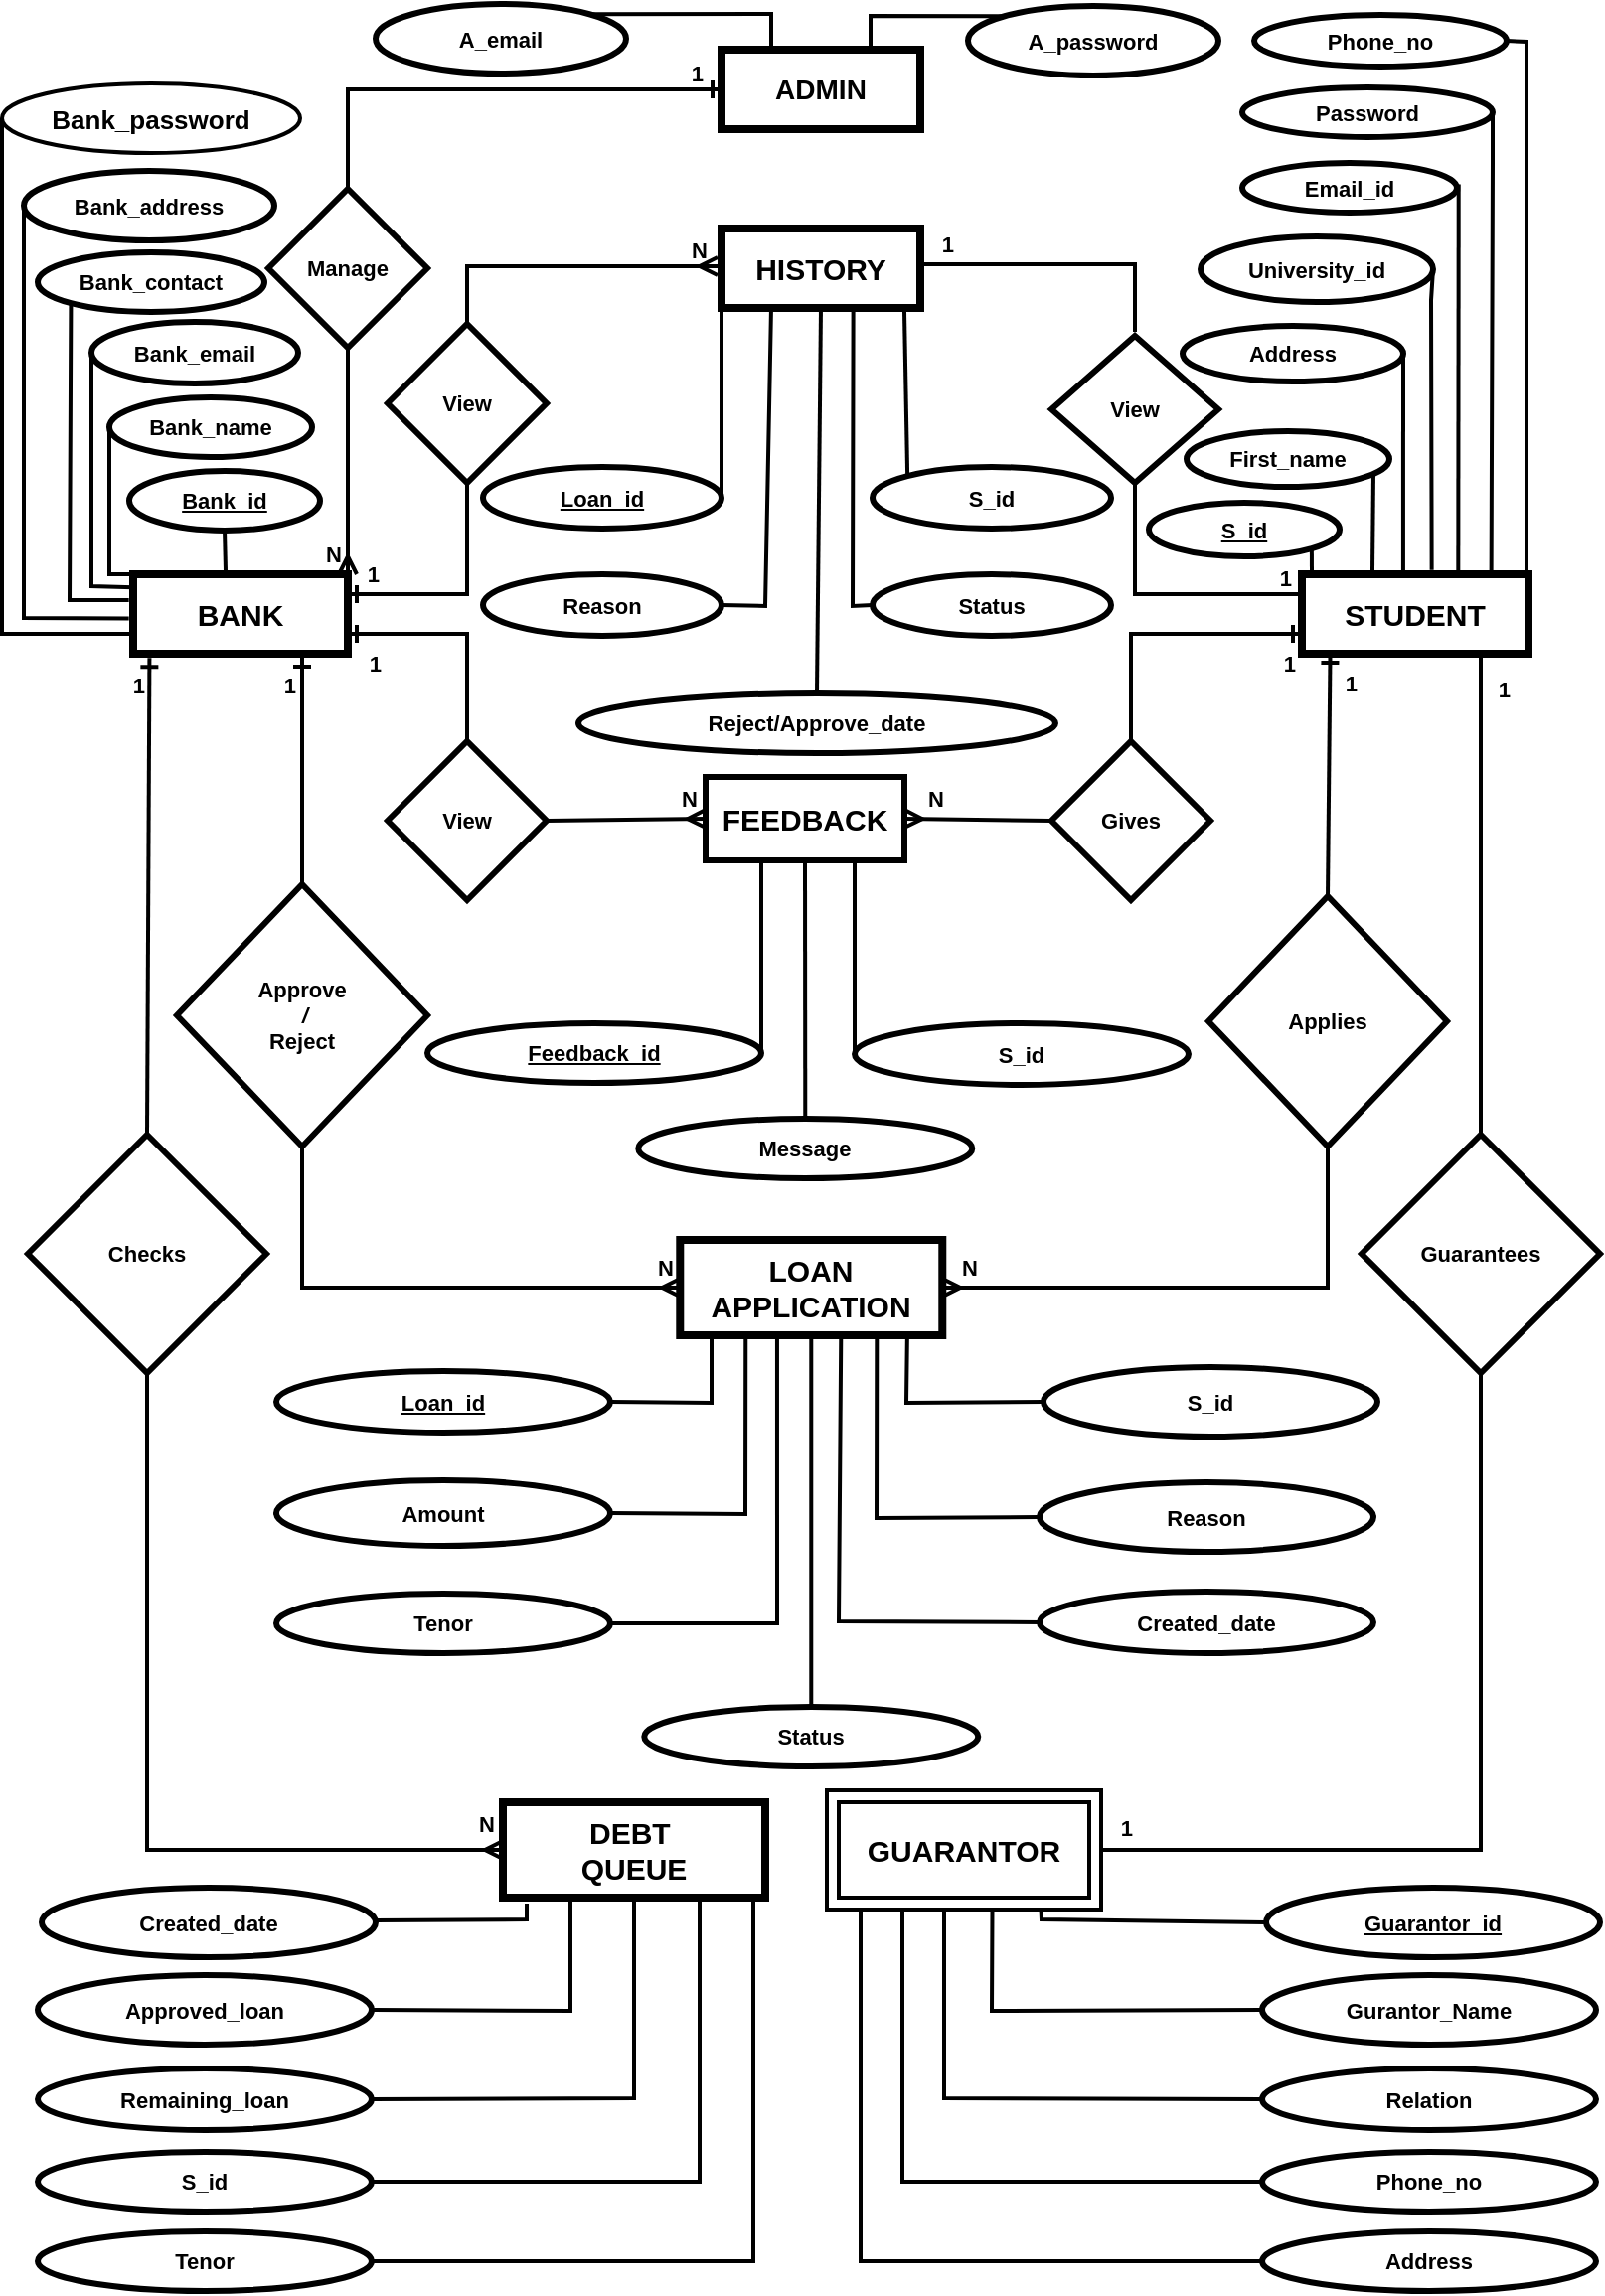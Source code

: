 <mxfile version="12.4.3" type="github" pages="21"><diagram id="qsmlHcNfa-yowFp00x2B" name="ErDiagram"><mxGraphModel dx="868" dy="401" grid="0" gridSize="6" guides="1" tooltips="1" connect="1" arrows="1" fold="1" page="1" pageScale="1" pageWidth="827" pageHeight="1169" math="0" shadow="0"><root><mxCell id="0"/><mxCell id="1" style="" parent="0"/><mxCell id="iKxNe2CAAxFpf5Ky_PIh-5" value="&lt;font style=&quot;font-size: 15px&quot;&gt;BANK&lt;/font&gt;" style="whiteSpace=wrap;html=1;align=center;glass=0;strokeWidth=4;fontStyle=1;fontSize=11;" parent="1" vertex="1"><mxGeometry x="72" y="294" width="108" height="40" as="geometry"/></mxCell><mxCell id="iKxNe2CAAxFpf5Ky_PIh-6" value="&lt;font style=&quot;font-size: 15px&quot;&gt;STUDENT&lt;/font&gt;" style="whiteSpace=wrap;html=1;align=center;glass=0;strokeWidth=4;fontStyle=1;fontSize=11;" parent="1" vertex="1"><mxGeometry x="660" y="294" width="114" height="40" as="geometry"/></mxCell><mxCell id="iKxNe2CAAxFpf5Ky_PIh-7" value="&lt;font style=&quot;font-size: 15px&quot;&gt;HISTORY&lt;/font&gt;" style="whiteSpace=wrap;html=1;align=center;glass=0;strokeWidth=4;fontStyle=1;fontSize=11;" parent="1" vertex="1"><mxGeometry x="368" y="120" width="100" height="40" as="geometry"/></mxCell><mxCell id="iKxNe2CAAxFpf5Ky_PIh-8" value="&lt;font size=&quot;1&quot;&gt;&lt;span style=&quot;font-size: 14px&quot;&gt;ADMIN&lt;/span&gt;&lt;/font&gt;" style="whiteSpace=wrap;html=1;align=center;glass=0;strokeWidth=4;fontStyle=1;fontSize=11;" parent="1" vertex="1"><mxGeometry x="368" y="30" width="100" height="40" as="geometry"/></mxCell><mxCell id="iKxNe2CAAxFpf5Ky_PIh-9" value="&lt;font style=&quot;font-size: 11px;&quot;&gt;&lt;span style=&quot;font-size: 11px;&quot;&gt;Manage&lt;/span&gt;&lt;/font&gt;" style="rhombus;whiteSpace=wrap;html=1;glass=0;strokeWidth=3;fontStyle=1;fontSize=11;" parent="1" vertex="1"><mxGeometry x="140" y="100" width="80" height="80" as="geometry"/></mxCell><mxCell id="iKxNe2CAAxFpf5Ky_PIh-13" value="&lt;span style=&quot;font-size: 11px;&quot;&gt;&lt;font style=&quot;font-size: 11px;&quot;&gt;View&lt;/font&gt;&lt;/span&gt;" style="rhombus;whiteSpace=wrap;html=1;glass=0;strokeWidth=3;fontStyle=1;fontSize=11;" parent="1" vertex="1"><mxGeometry x="200" y="168" width="80" height="80" as="geometry"/></mxCell><mxCell id="iKxNe2CAAxFpf5Ky_PIh-19" value="" style="endArrow=ERone;html=1;rounded=0;strokeWidth=2;exitX=0.5;exitY=0;exitDx=0;exitDy=0;entryX=0;entryY=0.5;entryDx=0;entryDy=0;fontStyle=1;startArrow=none;startFill=0;endFill=0;fontSize=11;" parent="1" source="iKxNe2CAAxFpf5Ky_PIh-9" target="iKxNe2CAAxFpf5Ky_PIh-8" edge="1"><mxGeometry relative="1" as="geometry"><mxPoint x="218" y="49.41" as="sourcePoint"/><mxPoint x="378" y="49" as="targetPoint"/><Array as="points"><mxPoint x="180" y="50"/></Array></mxGeometry></mxCell><mxCell id="iKxNe2CAAxFpf5Ky_PIh-20" value="1" style="resizable=0;html=1;align=right;verticalAlign=bottom;fontSize=11;labelPosition=left;verticalLabelPosition=top;spacingLeft=15;spacingBottom=0;spacingRight=9;fontStyle=1" parent="iKxNe2CAAxFpf5Ky_PIh-19" vertex="1" connectable="0"><mxGeometry x="1" relative="1" as="geometry"/></mxCell><mxCell id="iKxNe2CAAxFpf5Ky_PIh-21" value="" style="endArrow=ERmany;html=1;rounded=0;strokeWidth=2;fontSize=11;exitX=0.5;exitY=1;exitDx=0;exitDy=0;entryX=1;entryY=0;entryDx=0;entryDy=0;fontStyle=1;startArrow=none;startFill=0;endFill=0;" parent="1" target="iKxNe2CAAxFpf5Ky_PIh-5" edge="1"><mxGeometry relative="1" as="geometry"><mxPoint x="180" y="180" as="sourcePoint"/><mxPoint x="148" y="294" as="targetPoint"/></mxGeometry></mxCell><mxCell id="iKxNe2CAAxFpf5Ky_PIh-22" value="N" style="resizable=0;html=1;align=right;verticalAlign=bottom;spacingRight=4;spacingTop=9;spacingBottom=3;fontSize=11;fontStyle=1" parent="iKxNe2CAAxFpf5Ky_PIh-21" vertex="1" connectable="0"><mxGeometry x="1" relative="1" as="geometry"><mxPoint x="1" y="1" as="offset"/></mxGeometry></mxCell><mxCell id="iKxNe2CAAxFpf5Ky_PIh-27" value="" style="endArrow=ERmany;html=1;rounded=0;strokeWidth=2;fontSize=11;exitX=0.5;exitY=0;exitDx=0;exitDy=0;fontStyle=1;startArrow=none;startFill=0;endFill=0;" parent="1" source="iKxNe2CAAxFpf5Ky_PIh-13" edge="1"><mxGeometry relative="1" as="geometry"><mxPoint x="216" y="139.41" as="sourcePoint"/><mxPoint x="366" y="139" as="targetPoint"/><Array as="points"><mxPoint x="240" y="139"/></Array></mxGeometry></mxCell><mxCell id="iKxNe2CAAxFpf5Ky_PIh-28" value="N" style="resizable=0;html=1;align=right;verticalAlign=bottom;fontSize=11;fontStyle=1" parent="iKxNe2CAAxFpf5Ky_PIh-27" vertex="1" connectable="0"><mxGeometry x="1" relative="1" as="geometry"><mxPoint x="-5" as="offset"/></mxGeometry></mxCell><mxCell id="iKxNe2CAAxFpf5Ky_PIh-29" value="" style="endArrow=ERone;html=1;rounded=0;strokeWidth=2;fontSize=11;spacingRight=10;spacingLeft=9;spacingBottom=5;exitX=0.5;exitY=1;exitDx=0;exitDy=0;entryX=1;entryY=0.25;entryDx=0;entryDy=0;fontStyle=1;endFill=0;" parent="1" source="iKxNe2CAAxFpf5Ky_PIh-13" target="iKxNe2CAAxFpf5Ky_PIh-5" edge="1"><mxGeometry relative="1" as="geometry"><mxPoint x="30" y="402" as="sourcePoint"/><mxPoint x="180" y="294" as="targetPoint"/><Array as="points"><mxPoint x="240" y="304"/></Array></mxGeometry></mxCell><mxCell id="iKxNe2CAAxFpf5Ky_PIh-30" value="1" style="resizable=0;html=1;align=right;verticalAlign=bottom;spacingRight=-14;fontSize=11;fontStyle=1" parent="iKxNe2CAAxFpf5Ky_PIh-29" vertex="1" connectable="0"><mxGeometry x="1" relative="1" as="geometry"><mxPoint x="2" y="-2" as="offset"/></mxGeometry></mxCell><mxCell id="iKxNe2CAAxFpf5Ky_PIh-31" value="" style="endArrow=none;html=1;rounded=0;strokeWidth=2;fontSize=11;entryX=0;entryY=0.25;entryDx=0;entryDy=0;exitX=0.5;exitY=1;exitDx=0;exitDy=0;fontStyle=1;startArrow=none;startFill=0;endFill=0;" parent="1" target="iKxNe2CAAxFpf5Ky_PIh-6" edge="1"><mxGeometry relative="1" as="geometry"><mxPoint x="576" y="248" as="sourcePoint"/><mxPoint x="660" y="294" as="targetPoint"/><Array as="points"><mxPoint x="576" y="304"/></Array></mxGeometry></mxCell><mxCell id="iKxNe2CAAxFpf5Ky_PIh-32" value="1" style="resizable=0;html=1;align=right;verticalAlign=bottom;fontSize=11;spacingRight=2;fontStyle=1" parent="iKxNe2CAAxFpf5Ky_PIh-31" vertex="1" connectable="0"><mxGeometry x="1" relative="1" as="geometry"><mxPoint x="-3" as="offset"/></mxGeometry></mxCell><mxCell id="iKxNe2CAAxFpf5Ky_PIh-33" value="" style="endArrow=none;html=1;rounded=0;strokeWidth=2;fontSize=11;entryX=1;entryY=0.5;entryDx=0;entryDy=0;exitX=0.5;exitY=0;exitDx=0;exitDy=0;fontStyle=1;startArrow=none;startFill=0;endFill=0;" parent="1" edge="1"><mxGeometry relative="1" as="geometry"><mxPoint x="576" y="172" as="sourcePoint"/><mxPoint x="468" y="138" as="targetPoint"/><Array as="points"><mxPoint x="576" y="138"/></Array></mxGeometry></mxCell><mxCell id="iKxNe2CAAxFpf5Ky_PIh-34" value="1" style="resizable=0;html=1;align=right;verticalAlign=bottom;spacingLeft=4;spacingRight=-16;fontSize=11;fontStyle=1" parent="iKxNe2CAAxFpf5Ky_PIh-33" vertex="1" connectable="0"><mxGeometry x="1" relative="1" as="geometry"><mxPoint x="1" y="-2" as="offset"/></mxGeometry></mxCell><mxCell id="iKxNe2CAAxFpf5Ky_PIh-35" value="&lt;font style=&quot;font-size: 11px;&quot;&gt;&lt;span style=&quot;font-size: 11px;&quot;&gt;View&lt;/span&gt;&lt;/font&gt;" style="rhombus;whiteSpace=wrap;html=1;glass=0;strokeWidth=3;fontSize=11;fontStyle=1" parent="1" vertex="1"><mxGeometry x="534" y="174" width="84" height="74" as="geometry"/></mxCell><mxCell id="iKxNe2CAAxFpf5Ky_PIh-36" value="&lt;font style=&quot;font-size: 11px;&quot;&gt;&lt;span style=&quot;font-size: 11px;&quot;&gt;Gives&lt;/span&gt;&lt;/font&gt;" style="rhombus;whiteSpace=wrap;html=1;glass=0;strokeWidth=3;fontSize=11;fontStyle=1" parent="1" vertex="1"><mxGeometry x="534" y="378" width="80" height="80" as="geometry"/></mxCell><mxCell id="iKxNe2CAAxFpf5Ky_PIh-37" value="&lt;font style=&quot;font-size: 11px;&quot;&gt;&lt;span style=&quot;font-size: 11px;&quot;&gt;View&lt;/span&gt;&lt;/font&gt;" style="rhombus;whiteSpace=wrap;html=1;glass=0;strokeWidth=3;fontSize=11;fontStyle=1" parent="1" vertex="1"><mxGeometry x="200" y="378" width="80" height="80" as="geometry"/></mxCell><mxCell id="iKxNe2CAAxFpf5Ky_PIh-39" value="" style="endArrow=ERone;html=1;rounded=0;strokeWidth=2;fontSize=11;entryX=0;entryY=0.75;entryDx=0;entryDy=0;exitX=0.5;exitY=0;exitDx=0;exitDy=0;fontStyle=1;startArrow=none;startFill=0;endFill=0;" parent="1" source="iKxNe2CAAxFpf5Ky_PIh-36" target="iKxNe2CAAxFpf5Ky_PIh-6" edge="1"><mxGeometry relative="1" as="geometry"><mxPoint x="30" y="474" as="sourcePoint"/><mxPoint x="190" y="474" as="targetPoint"/><Array as="points"><mxPoint x="574" y="324"/></Array></mxGeometry></mxCell><mxCell id="iKxNe2CAAxFpf5Ky_PIh-40" value="1" style="resizable=0;html=1;align=right;verticalAlign=bottom;spacingBottom=-19;fontSize=11;spacingLeft=3;spacingRight=2;fontStyle=1" parent="iKxNe2CAAxFpf5Ky_PIh-39" vertex="1" connectable="0"><mxGeometry x="1" relative="1" as="geometry"><mxPoint x="-1" y="4" as="offset"/></mxGeometry></mxCell><mxCell id="iKxNe2CAAxFpf5Ky_PIh-41" value="" style="endArrow=ERone;html=1;rounded=0;strokeWidth=2;fontSize=11;entryX=1;entryY=0.75;entryDx=0;entryDy=0;exitX=0.5;exitY=0;exitDx=0;exitDy=0;fontStyle=1;startArrow=none;startFill=0;endFill=0;" parent="1" source="iKxNe2CAAxFpf5Ky_PIh-37" target="iKxNe2CAAxFpf5Ky_PIh-5" edge="1"><mxGeometry relative="1" as="geometry"><mxPoint x="30" y="492" as="sourcePoint"/><mxPoint x="190" y="492" as="targetPoint"/><Array as="points"><mxPoint x="240" y="324"/></Array></mxGeometry></mxCell><mxCell id="iKxNe2CAAxFpf5Ky_PIh-42" value="1" style="resizable=0;html=1;align=right;verticalAlign=bottom;spacingLeft=-7;spacingBottom=-20;spacingRight=-15;fontSize=11;fontStyle=1" parent="iKxNe2CAAxFpf5Ky_PIh-41" vertex="1" connectable="0"><mxGeometry x="1" relative="1" as="geometry"><mxPoint x="2" y="3" as="offset"/></mxGeometry></mxCell><mxCell id="iKxNe2CAAxFpf5Ky_PIh-47" value="&lt;font style=&quot;font-size: 15px&quot;&gt;FEEDBACK&lt;/font&gt;" style="whiteSpace=wrap;html=1;align=center;glass=0;strokeWidth=3;fontStyle=1;fontSize=11;" parent="1" vertex="1"><mxGeometry x="360" y="396" width="100" height="42" as="geometry"/></mxCell><mxCell id="iKxNe2CAAxFpf5Ky_PIh-50" value="" style="endArrow=ERmany;html=1;rounded=0;strokeWidth=2;fontSize=11;exitX=1;exitY=0.5;exitDx=0;exitDy=0;fontStyle=1;endFill=0;entryX=0;entryY=0.5;entryDx=0;entryDy=0;" parent="1" source="iKxNe2CAAxFpf5Ky_PIh-37" target="iKxNe2CAAxFpf5Ky_PIh-47" edge="1"><mxGeometry relative="1" as="geometry"><mxPoint x="30" y="564" as="sourcePoint"/><mxPoint x="343" y="417" as="targetPoint"/></mxGeometry></mxCell><mxCell id="iKxNe2CAAxFpf5Ky_PIh-51" value="N" style="resizable=0;html=1;align=right;verticalAlign=bottom;fontSize=11;fontStyle=1" parent="iKxNe2CAAxFpf5Ky_PIh-50" vertex="1" connectable="0"><mxGeometry x="1" relative="1" as="geometry"><mxPoint x="-3" y="-2" as="offset"/></mxGeometry></mxCell><mxCell id="iKxNe2CAAxFpf5Ky_PIh-52" value="" style="endArrow=ERmany;html=1;rounded=0;strokeWidth=2;fontSize=11;entryX=1;entryY=0.5;entryDx=0;entryDy=0;exitX=0;exitY=0.5;exitDx=0;exitDy=0;fontStyle=1;startArrow=none;startFill=0;endFill=0;" parent="1" source="iKxNe2CAAxFpf5Ky_PIh-36" target="iKxNe2CAAxFpf5Ky_PIh-47" edge="1"><mxGeometry relative="1" as="geometry"><mxPoint x="30" y="546" as="sourcePoint"/><mxPoint x="190" y="546" as="targetPoint"/></mxGeometry></mxCell><mxCell id="iKxNe2CAAxFpf5Ky_PIh-53" value="N" style="resizable=0;html=1;align=right;verticalAlign=bottom;fontSize=11;fontStyle=1" parent="iKxNe2CAAxFpf5Ky_PIh-52" vertex="1" connectable="0"><mxGeometry x="1" relative="1" as="geometry"><mxPoint x="20" y="-2" as="offset"/></mxGeometry></mxCell><mxCell id="iKxNe2CAAxFpf5Ky_PIh-54" value="&lt;font style=&quot;font-size: 11px&quot;&gt;&lt;font style=&quot;font-size: 11px&quot;&gt;&lt;span style=&quot;font-size: 15px&quot;&gt;&lt;font style=&quot;font-size: 15px&quot;&gt;LOAN&lt;/font&gt;&lt;br&gt;&lt;font style=&quot;font-size: 15px&quot;&gt;APPLICATION&lt;/font&gt;&lt;/span&gt;&lt;/font&gt;&lt;/font&gt;" style="whiteSpace=wrap;html=1;align=center;glass=0;strokeWidth=4;fontStyle=1;fontSize=11;" parent="1" vertex="1"><mxGeometry x="347.14" y="629" width="132" height="48" as="geometry"/></mxCell><mxCell id="iKxNe2CAAxFpf5Ky_PIh-55" value="&lt;span style=&quot;font-size: 11px;&quot;&gt;&lt;font style=&quot;font-size: 11px;&quot;&gt;Approve&lt;br style=&quot;font-size: 11px;&quot;&gt;&amp;nbsp;&lt;i style=&quot;font-size: 11px;&quot;&gt;/&lt;/i&gt;&lt;br style=&quot;font-size: 11px;&quot;&gt;&lt;/font&gt;&lt;font style=&quot;font-size: 11px;&quot;&gt;Reject&lt;/font&gt;&lt;/span&gt;" style="rhombus;whiteSpace=wrap;html=1;glass=0;strokeWidth=3;fontSize=11;fontStyle=1" parent="1" vertex="1"><mxGeometry x="94" y="450" width="126" height="132" as="geometry"/></mxCell><mxCell id="iKxNe2CAAxFpf5Ky_PIh-56" value="&lt;font style=&quot;font-size: 11px;&quot;&gt;&lt;span style=&quot;font-size: 11px;&quot;&gt;Applies&lt;/span&gt;&lt;/font&gt;" style="rhombus;whiteSpace=wrap;html=1;glass=0;strokeWidth=3;fontSize=11;fontStyle=1" parent="1" vertex="1"><mxGeometry x="613" y="456" width="120" height="126" as="geometry"/></mxCell><mxCell id="iKxNe2CAAxFpf5Ky_PIh-57" value="" style="endArrow=ERone;html=1;rounded=0;strokeWidth=2;fontSize=11;entryX=0.125;entryY=1;entryDx=0;entryDy=0;entryPerimeter=0;exitX=0.5;exitY=0;exitDx=0;exitDy=0;fontStyle=1;endFill=0;" parent="1" source="iKxNe2CAAxFpf5Ky_PIh-56" target="iKxNe2CAAxFpf5Ky_PIh-6" edge="1"><mxGeometry relative="1" as="geometry"><mxPoint x="48" y="690" as="sourcePoint"/><mxPoint x="208" y="690" as="targetPoint"/></mxGeometry></mxCell><mxCell id="iKxNe2CAAxFpf5Ky_PIh-58" value="1" style="resizable=0;html=1;align=right;verticalAlign=bottom;fontStyle=1;fontSize=11;" parent="iKxNe2CAAxFpf5Ky_PIh-57" vertex="1" connectable="0"><mxGeometry x="1" relative="1" as="geometry"><mxPoint x="14" y="23" as="offset"/></mxGeometry></mxCell><mxCell id="iKxNe2CAAxFpf5Ky_PIh-59" value="" style="endArrow=ERone;html=1;rounded=0;strokeWidth=2;fontSize=11;exitX=0.5;exitY=0;exitDx=0;exitDy=0;fontStyle=1;endFill=0;" parent="1" source="iKxNe2CAAxFpf5Ky_PIh-55" edge="1"><mxGeometry relative="1" as="geometry"><mxPoint x="48" y="708" as="sourcePoint"/><mxPoint x="157" y="336" as="targetPoint"/></mxGeometry></mxCell><mxCell id="iKxNe2CAAxFpf5Ky_PIh-60" value="1" style="resizable=0;html=1;align=right;verticalAlign=bottom;fontSize=11;fontStyle=1" parent="iKxNe2CAAxFpf5Ky_PIh-59" vertex="1" connectable="0"><mxGeometry x="1" relative="1" as="geometry"><mxPoint x="-3" y="22" as="offset"/></mxGeometry></mxCell><mxCell id="iKxNe2CAAxFpf5Ky_PIh-61" value="" style="endArrow=ERmany;html=1;rounded=0;strokeWidth=2;fontSize=11;entryX=0;entryY=0.5;entryDx=0;entryDy=0;exitX=0.5;exitY=1;exitDx=0;exitDy=0;fontStyle=1;startArrow=none;startFill=0;endFill=0;" parent="1" source="iKxNe2CAAxFpf5Ky_PIh-55" target="iKxNe2CAAxFpf5Ky_PIh-54" edge="1"><mxGeometry relative="1" as="geometry"><mxPoint x="160" y="652.29" as="sourcePoint"/><mxPoint x="320" y="652.29" as="targetPoint"/><Array as="points"><mxPoint x="157" y="653"/></Array></mxGeometry></mxCell><mxCell id="iKxNe2CAAxFpf5Ky_PIh-62" value="N" style="resizable=0;html=1;align=right;verticalAlign=bottom;fontSize=11;fontStyle=1" parent="iKxNe2CAAxFpf5Ky_PIh-61" vertex="1" connectable="0"><mxGeometry x="1" relative="1" as="geometry"><mxPoint x="-3" y="-2" as="offset"/></mxGeometry></mxCell><mxCell id="iKxNe2CAAxFpf5Ky_PIh-63" value="" style="endArrow=ERmany;html=1;rounded=0;strokeWidth=2;fontSize=11;entryX=1;entryY=0.5;entryDx=0;entryDy=0;exitX=0.5;exitY=1;exitDx=0;exitDy=0;fontStyle=1;startArrow=none;startFill=0;endFill=0;" parent="1" source="iKxNe2CAAxFpf5Ky_PIh-56" target="iKxNe2CAAxFpf5Ky_PIh-54" edge="1"><mxGeometry relative="1" as="geometry"><mxPoint x="48" y="708" as="sourcePoint"/><mxPoint x="208" y="708" as="targetPoint"/><Array as="points"><mxPoint x="673" y="653"/></Array></mxGeometry></mxCell><mxCell id="iKxNe2CAAxFpf5Ky_PIh-64" value="N" style="resizable=0;html=1;align=right;verticalAlign=bottom;fontSize=11;fontStyle=1" parent="iKxNe2CAAxFpf5Ky_PIh-63" vertex="1" connectable="0"><mxGeometry x="1" relative="1" as="geometry"><mxPoint x="18" y="-2" as="offset"/></mxGeometry></mxCell><mxCell id="iKxNe2CAAxFpf5Ky_PIh-65" value="&lt;font style=&quot;font-size: 11px;&quot;&gt;&lt;span style=&quot;font-size: 11px;&quot;&gt;Checks&lt;/span&gt;&lt;/font&gt;" style="rhombus;whiteSpace=wrap;html=1;glass=0;strokeWidth=3;fontSize=11;fontStyle=1" parent="1" vertex="1"><mxGeometry x="19" y="576" width="120" height="120" as="geometry"/></mxCell><mxCell id="iKxNe2CAAxFpf5Ky_PIh-66" value="&lt;font style=&quot;font-size: 11px;&quot;&gt;&lt;span style=&quot;font-size: 11px;&quot;&gt;Guarantees&lt;/span&gt;&lt;/font&gt;" style="rhombus;whiteSpace=wrap;html=1;glass=0;strokeWidth=3;fontSize=11;fontStyle=1" parent="1" vertex="1"><mxGeometry x="690" y="576" width="120" height="120" as="geometry"/></mxCell><mxCell id="iKxNe2CAAxFpf5Ky_PIh-67" value="" style="endArrow=ERone;html=1;rounded=0;strokeWidth=2;fontSize=11;entryX=0.076;entryY=1.153;entryDx=0;entryDy=0;exitX=0.5;exitY=0;exitDx=0;exitDy=0;entryPerimeter=0;fontStyle=1;endFill=0;" parent="1" source="iKxNe2CAAxFpf5Ky_PIh-65" edge="1"><mxGeometry relative="1" as="geometry"><mxPoint x="79" y="572" as="sourcePoint"/><mxPoint x="80.208" y="336.12" as="targetPoint"/></mxGeometry></mxCell><mxCell id="iKxNe2CAAxFpf5Ky_PIh-68" value="1" style="resizable=0;html=1;align=right;verticalAlign=bottom;fontSize=11;fontStyle=1" parent="iKxNe2CAAxFpf5Ky_PIh-67" vertex="1" connectable="0"><mxGeometry x="1" relative="1" as="geometry"><mxPoint x="-2" y="22" as="offset"/></mxGeometry></mxCell><mxCell id="iKxNe2CAAxFpf5Ky_PIh-69" value="" style="endArrow=none;html=1;rounded=0;strokeWidth=2;fontSize=11;exitX=0.5;exitY=0;exitDx=0;exitDy=0;fontStyle=1;endFill=0;" parent="1" source="iKxNe2CAAxFpf5Ky_PIh-66" edge="1"><mxGeometry relative="1" as="geometry"><mxPoint x="756" y="540" as="sourcePoint"/><mxPoint x="750" y="335" as="targetPoint"/></mxGeometry></mxCell><mxCell id="iKxNe2CAAxFpf5Ky_PIh-70" value="1" style="resizable=0;html=1;align=right;verticalAlign=bottom;fontSize=11;fontStyle=1" parent="iKxNe2CAAxFpf5Ky_PIh-69" vertex="1" connectable="0"><mxGeometry x="1" relative="1" as="geometry"><mxPoint x="15" y="25" as="offset"/></mxGeometry></mxCell><mxCell id="iKxNe2CAAxFpf5Ky_PIh-71" value="&lt;font style=&quot;font-size: 15px&quot;&gt;&lt;span&gt;DEBT&amp;nbsp;&lt;br&gt;QUEUE&lt;/span&gt;&lt;/font&gt;" style="whiteSpace=wrap;html=1;align=center;glass=0;strokeWidth=4;fontStyle=1;fontSize=11;" parent="1" vertex="1"><mxGeometry x="258" y="912" width="132" height="48" as="geometry"/></mxCell><mxCell id="iKxNe2CAAxFpf5Ky_PIh-72" value="&lt;font size=&quot;1&quot;&gt;&lt;span style=&quot;font-size: 15px&quot;&gt;GUARANTOR&lt;/span&gt;&lt;/font&gt;" style="whiteSpace=wrap;html=1;align=center;glass=0;strokeWidth=4;fontStyle=1;fontSize=11;" parent="1" vertex="1"><mxGeometry x="426" y="912" width="132" height="48" as="geometry"/></mxCell><mxCell id="iKxNe2CAAxFpf5Ky_PIh-75" value="" style="endArrow=none;html=1;rounded=0;strokeWidth=2;fontSize=11;exitX=0.5;exitY=1;exitDx=0;exitDy=0;entryX=1;entryY=0.5;entryDx=0;entryDy=0;fontStyle=1;endFill=0;" parent="1" source="iKxNe2CAAxFpf5Ky_PIh-66" target="iKxNe2CAAxFpf5Ky_PIh-72" edge="1"><mxGeometry relative="1" as="geometry"><mxPoint x="18" y="990" as="sourcePoint"/><mxPoint x="178" y="990" as="targetPoint"/><Array as="points"><mxPoint x="750" y="936"/><mxPoint x="653" y="936"/></Array></mxGeometry></mxCell><mxCell id="iKxNe2CAAxFpf5Ky_PIh-76" value="1" style="resizable=0;html=1;align=right;verticalAlign=bottom;fontSize=11;fontStyle=1" parent="iKxNe2CAAxFpf5Ky_PIh-75" vertex="1" connectable="0"><mxGeometry x="1" relative="1" as="geometry"><mxPoint x="17" y="-3" as="offset"/></mxGeometry></mxCell><mxCell id="iKxNe2CAAxFpf5Ky_PIh-82" value="" style="endArrow=ERmany;html=1;rounded=0;strokeWidth=2;fontSize=11;entryX=0;entryY=0.5;entryDx=0;entryDy=0;exitX=0.5;exitY=1;exitDx=0;exitDy=0;fontStyle=1;startArrow=none;startFill=0;endFill=0;" parent="1" source="iKxNe2CAAxFpf5Ky_PIh-65" target="iKxNe2CAAxFpf5Ky_PIh-71" edge="1"><mxGeometry relative="1" as="geometry"><mxPoint x="18" y="972" as="sourcePoint"/><mxPoint x="178" y="972" as="targetPoint"/><Array as="points"><mxPoint x="79" y="936"/></Array></mxGeometry></mxCell><mxCell id="iKxNe2CAAxFpf5Ky_PIh-83" value="N" style="resizable=0;html=1;align=right;verticalAlign=bottom;fontStyle=1;fontSize=11;" parent="iKxNe2CAAxFpf5Ky_PIh-82" vertex="1" connectable="0"><mxGeometry x="1" relative="1" as="geometry"><mxPoint x="-4" y="-5" as="offset"/></mxGeometry></mxCell><mxCell id="iKxNe2CAAxFpf5Ky_PIh-84" value="&lt;span style=&quot;line-height: 107%; font-family: verdana, sans-serif; font-size: 11px;&quot;&gt;&lt;span style=&quot;font-size: 11px;&quot;&gt;&lt;font style=&quot;font-size: 11px;&quot;&gt;Approved_loan&lt;/font&gt;&lt;/span&gt;&lt;/span&gt;" style="ellipse;whiteSpace=wrap;html=1;align=center;glass=0;strokeWidth=3;fontSize=11;fontStyle=1" parent="1" vertex="1"><mxGeometry x="24" y="999" width="168" height="35" as="geometry"/></mxCell><mxCell id="iKxNe2CAAxFpf5Ky_PIh-85" value="&lt;span style=&quot;line-height: 107%; font-family: verdana, sans-serif; font-size: 11px;&quot;&gt;&lt;span style=&quot;font-size: 11px;&quot;&gt;&lt;font style=&quot;font-size: 11px;&quot;&gt;Remaining_loan&lt;/font&gt;&lt;/span&gt;&lt;/span&gt;" style="ellipse;whiteSpace=wrap;html=1;align=center;glass=0;strokeWidth=3;fontSize=11;fontStyle=1" parent="1" vertex="1"><mxGeometry x="24" y="1046" width="168" height="31" as="geometry"/></mxCell><mxCell id="iKxNe2CAAxFpf5Ky_PIh-86" value="&lt;span style=&quot;line-height: 107% ; font-family: &amp;#34;verdana&amp;#34; , sans-serif ; font-size: 11px&quot;&gt;&lt;span style=&quot;font-size: 11px&quot;&gt;&lt;font style=&quot;font-size: 11px&quot;&gt;S_id&lt;/font&gt;&lt;/span&gt;&lt;/span&gt;" style="ellipse;whiteSpace=wrap;html=1;align=center;glass=0;strokeWidth=3;fontSize=11;fontStyle=1" parent="1" vertex="1"><mxGeometry x="24" y="1088" width="168" height="30" as="geometry"/></mxCell><mxCell id="iKxNe2CAAxFpf5Ky_PIh-88" value="&lt;span style=&quot;font-size: 11px; line-height: 107%; font-family: verdana, sans-serif;&quot;&gt;&lt;span style=&quot;font-size: 11px;&quot;&gt;Tenor&lt;/span&gt;&lt;/span&gt;" style="ellipse;whiteSpace=wrap;html=1;align=center;glass=0;strokeWidth=3;fontSize=11;fontStyle=1" parent="1" vertex="1"><mxGeometry x="24" y="1128" width="168" height="30" as="geometry"/></mxCell><mxCell id="iKxNe2CAAxFpf5Ky_PIh-89" value="&lt;span style=&quot;font-size: 11px; line-height: 107%; font-family: verdana, sans-serif;&quot;&gt;&lt;span style=&quot;font-size: 11px;&quot;&gt;Created_date&lt;/span&gt;&lt;/span&gt;" style="ellipse;whiteSpace=wrap;html=1;align=center;glass=0;strokeWidth=3;fontSize=11;fontStyle=1" parent="1" vertex="1"><mxGeometry x="26" y="955" width="168" height="35" as="geometry"/></mxCell><mxCell id="iKxNe2CAAxFpf5Ky_PIh-90" value="" style="endArrow=none;html=1;rounded=0;strokeWidth=2;fontSize=11;exitX=1;exitY=0.5;exitDx=0;exitDy=0;entryX=0.25;entryY=1;entryDx=0;entryDy=0;fontStyle=1" parent="1" edge="1"><mxGeometry relative="1" as="geometry"><mxPoint x="193.0" y="1016.5" as="sourcePoint"/><mxPoint x="292.0" y="960.0" as="targetPoint"/><Array as="points"><mxPoint x="292" y="1017"/></Array></mxGeometry></mxCell><mxCell id="iKxNe2CAAxFpf5Ky_PIh-91" value="" style="endArrow=none;html=1;rounded=0;strokeWidth=2;fontSize=11;entryX=0.5;entryY=1;entryDx=0;entryDy=0;exitX=1;exitY=0.5;exitDx=0;exitDy=0;fontStyle=1" parent="1" source="iKxNe2CAAxFpf5Ky_PIh-85" target="iKxNe2CAAxFpf5Ky_PIh-71" edge="1"><mxGeometry relative="1" as="geometry"><mxPoint x="338.86" y="1044" as="sourcePoint"/><mxPoint x="498.86" y="1044" as="targetPoint"/><Array as="points"><mxPoint x="324" y="1061"/></Array></mxGeometry></mxCell><mxCell id="iKxNe2CAAxFpf5Ky_PIh-92" value="" style="endArrow=none;html=1;rounded=0;strokeWidth=2;fontSize=11;exitX=1;exitY=0.5;exitDx=0;exitDy=0;entryX=0.75;entryY=1;entryDx=0;entryDy=0;fontStyle=1" parent="1" source="iKxNe2CAAxFpf5Ky_PIh-86" target="iKxNe2CAAxFpf5Ky_PIh-71" edge="1"><mxGeometry relative="1" as="geometry"><mxPoint x="344.86" y="1050" as="sourcePoint"/><mxPoint x="504.86" y="1050" as="targetPoint"/><Array as="points"><mxPoint x="357" y="1103"/></Array></mxGeometry></mxCell><mxCell id="iKxNe2CAAxFpf5Ky_PIh-93" value="" style="endArrow=none;html=1;rounded=0;strokeWidth=2;fontSize=11;exitX=1;exitY=0.5;exitDx=0;exitDy=0;fontStyle=1" parent="1" source="iKxNe2CAAxFpf5Ky_PIh-88" edge="1"><mxGeometry relative="1" as="geometry"><mxPoint x="350.86" y="1056" as="sourcePoint"/><mxPoint x="384" y="960" as="targetPoint"/><Array as="points"><mxPoint x="384" y="1143"/></Array></mxGeometry></mxCell><mxCell id="iKxNe2CAAxFpf5Ky_PIh-94" value="" style="endArrow=none;html=1;rounded=0;strokeWidth=2;fontSize=11;exitX=1;exitY=0.5;exitDx=0;exitDy=0;entryX=0.091;entryY=1.083;entryDx=0;entryDy=0;entryPerimeter=0;fontStyle=1" parent="1" edge="1"><mxGeometry relative="1" as="geometry"><mxPoint x="194.0" y="971.5" as="sourcePoint"/><mxPoint x="270.012" y="962.984" as="targetPoint"/><Array as="points"><mxPoint x="270" y="971"/></Array></mxGeometry></mxCell><mxCell id="iKxNe2CAAxFpf5Ky_PIh-97" value="&lt;span style=&quot;line-height: 107%; font-family: verdana, sans-serif; font-size: 11px;&quot;&gt;&lt;span style=&quot;font-size: 11px;&quot;&gt;&lt;font style=&quot;font-size: 11px;&quot;&gt;Gurantor_Name&lt;/font&gt;&lt;/span&gt;&lt;/span&gt;" style="ellipse;whiteSpace=wrap;html=1;align=center;glass=0;strokeWidth=3;fontSize=11;fontStyle=1" parent="1" vertex="1"><mxGeometry x="640" y="999" width="168" height="35" as="geometry"/></mxCell><mxCell id="iKxNe2CAAxFpf5Ky_PIh-98" value="&lt;span style=&quot;font-size: 11px; line-height: 107%; font-family: verdana, sans-serif;&quot;&gt;&lt;span style=&quot;font-size: 11px;&quot;&gt;Relation&lt;/span&gt;&lt;/span&gt;" style="ellipse;whiteSpace=wrap;html=1;align=center;glass=0;strokeWidth=3;fontSize=11;fontStyle=1" parent="1" vertex="1"><mxGeometry x="640" y="1046" width="168" height="31" as="geometry"/></mxCell><mxCell id="iKxNe2CAAxFpf5Ky_PIh-99" value="&lt;span style=&quot;font-size: 11px; line-height: 107%; font-family: verdana, sans-serif;&quot;&gt;&lt;span style=&quot;font-size: 11px;&quot;&gt;Phone_no&lt;/span&gt;&lt;/span&gt;" style="ellipse;whiteSpace=wrap;html=1;align=center;glass=0;strokeWidth=3;fontSize=11;fontStyle=1" parent="1" vertex="1"><mxGeometry x="640" y="1088" width="168" height="30" as="geometry"/></mxCell><mxCell id="iKxNe2CAAxFpf5Ky_PIh-100" value="&lt;span style=&quot;font-size: 11px; line-height: 107%; font-family: verdana, sans-serif;&quot;&gt;&lt;span style=&quot;font-size: 11px;&quot;&gt;Address&lt;/span&gt;&lt;/span&gt;" style="ellipse;whiteSpace=wrap;html=1;align=center;glass=0;strokeWidth=3;fontSize=11;fontStyle=1" parent="1" vertex="1"><mxGeometry x="640" y="1128" width="168" height="30" as="geometry"/></mxCell><mxCell id="iKxNe2CAAxFpf5Ky_PIh-101" value="&lt;span style=&quot;font-size: 11px ; line-height: 107% ; font-family: &amp;#34;verdana&amp;#34; , sans-serif&quot;&gt;&lt;span style=&quot;font-size: 11px&quot;&gt;&lt;u&gt;Guarantor_id&lt;/u&gt;&lt;/span&gt;&lt;/span&gt;" style="ellipse;whiteSpace=wrap;html=1;align=center;glass=0;strokeWidth=3;fontSize=11;fontStyle=1" parent="1" vertex="1"><mxGeometry x="642" y="955" width="168" height="35" as="geometry"/></mxCell><mxCell id="iKxNe2CAAxFpf5Ky_PIh-102" value="" style="endArrow=none;html=1;rounded=0;strokeWidth=2;fontSize=11;entryX=0;entryY=0.5;entryDx=0;entryDy=0;exitX=0.593;exitY=0.994;exitDx=0;exitDy=0;exitPerimeter=0;fontStyle=1" parent="1" source="iKxNe2CAAxFpf5Ky_PIh-72" target="iKxNe2CAAxFpf5Ky_PIh-97" edge="1"><mxGeometry relative="1" as="geometry"><mxPoint x="18" y="1170" as="sourcePoint"/><mxPoint x="178" y="1170" as="targetPoint"/><Array as="points"><mxPoint x="504" y="1017"/></Array></mxGeometry></mxCell><mxCell id="iKxNe2CAAxFpf5Ky_PIh-103" value="" style="endArrow=none;html=1;rounded=0;strokeWidth=2;fontSize=11;entryX=0;entryY=0.5;entryDx=0;entryDy=0;exitX=0.853;exitY=1.083;exitDx=0;exitDy=0;exitPerimeter=0;fontStyle=1" parent="1" target="iKxNe2CAAxFpf5Ky_PIh-101" edge="1"><mxGeometry relative="1" as="geometry"><mxPoint x="528.596" y="962.984" as="sourcePoint"/><mxPoint x="632.0" y="971.5" as="targetPoint"/><Array as="points"><mxPoint x="529" y="971"/></Array></mxGeometry></mxCell><mxCell id="iKxNe2CAAxFpf5Ky_PIh-104" value="" style="endArrow=none;html=1;rounded=0;strokeWidth=2;fontSize=11;entryX=0;entryY=0.5;entryDx=0;entryDy=0;fontStyle=1" parent="1" target="iKxNe2CAAxFpf5Ky_PIh-98" edge="1"><mxGeometry relative="1" as="geometry"><mxPoint x="480" y="960" as="sourcePoint"/><mxPoint x="178" y="1206" as="targetPoint"/><Array as="points"><mxPoint x="480" y="1061"/></Array></mxGeometry></mxCell><mxCell id="iKxNe2CAAxFpf5Ky_PIh-105" value="" style="endArrow=none;html=1;rounded=0;strokeWidth=2;fontSize=11;entryX=0;entryY=0.5;entryDx=0;entryDy=0;exitX=0.25;exitY=1;exitDx=0;exitDy=0;fontStyle=1" parent="1" source="iKxNe2CAAxFpf5Ky_PIh-72" target="iKxNe2CAAxFpf5Ky_PIh-99" edge="1"><mxGeometry relative="1" as="geometry"><mxPoint x="18" y="1224" as="sourcePoint"/><mxPoint x="178" y="1224" as="targetPoint"/><Array as="points"><mxPoint x="459" y="1103"/></Array></mxGeometry></mxCell><mxCell id="iKxNe2CAAxFpf5Ky_PIh-106" value="" style="endArrow=none;html=1;rounded=0;strokeWidth=2;fontSize=11;entryX=0;entryY=0.5;entryDx=0;entryDy=0;fontStyle=1" parent="1" target="iKxNe2CAAxFpf5Ky_PIh-100" edge="1"><mxGeometry relative="1" as="geometry"><mxPoint x="438" y="960" as="sourcePoint"/><mxPoint x="178" y="1242" as="targetPoint"/><Array as="points"><mxPoint x="438" y="1143"/></Array></mxGeometry></mxCell><mxCell id="iKxNe2CAAxFpf5Ky_PIh-107" value="&lt;span style=&quot;font-size: 11px; line-height: 107%; font-family: verdana, sans-serif;&quot;&gt;&lt;span style=&quot;font-size: 11px;&quot;&gt;Reason&lt;/span&gt;&lt;/span&gt;" style="ellipse;whiteSpace=wrap;html=1;align=center;glass=0;strokeWidth=3;fontSize=11;fontStyle=1" parent="1" vertex="1"><mxGeometry x="528" y="751" width="168" height="35" as="geometry"/></mxCell><mxCell id="iKxNe2CAAxFpf5Ky_PIh-108" value="&lt;span style=&quot;font-size: 11px; line-height: 107%; font-family: verdana, sans-serif;&quot;&gt;&lt;span style=&quot;font-size: 11px; line-height: 107%; font-family: verdana, sans-serif;&quot;&gt;&lt;span style=&quot;font-size: 11px;&quot;&gt;Created_date&lt;/span&gt;&lt;/span&gt;&lt;/span&gt;" style="ellipse;whiteSpace=wrap;html=1;align=center;glass=0;strokeWidth=3;fontSize=11;fontStyle=1" parent="1" vertex="1"><mxGeometry x="528" y="806" width="168" height="31" as="geometry"/></mxCell><mxCell id="iKxNe2CAAxFpf5Ky_PIh-109" value="&lt;span style=&quot;font-size: 11px; line-height: 107%; font-family: verdana, sans-serif;&quot;&gt;&lt;span style=&quot;font-size: 11px;&quot;&gt;Status&lt;/span&gt;&lt;/span&gt;" style="ellipse;whiteSpace=wrap;html=1;align=center;glass=0;strokeWidth=3;fontSize=11;fontStyle=1" parent="1" vertex="1"><mxGeometry x="329.14" y="864" width="168" height="30" as="geometry"/></mxCell><mxCell id="iKxNe2CAAxFpf5Ky_PIh-111" value="&lt;span style=&quot;font-size: 11px; line-height: 107%; font-family: verdana, sans-serif;&quot;&gt;&lt;span style=&quot;font-size: 11px;&quot;&gt;S_id&lt;/span&gt;&lt;/span&gt;" style="ellipse;whiteSpace=wrap;html=1;align=center;glass=0;strokeWidth=3;fontSize=11;fontStyle=1" parent="1" vertex="1"><mxGeometry x="530" y="693" width="168" height="35" as="geometry"/></mxCell><mxCell id="iKxNe2CAAxFpf5Ky_PIh-112" value="&lt;span style=&quot;font-size: 11px ; line-height: 107% ; font-family: &amp;#34;verdana&amp;#34; , sans-serif&quot;&gt;&lt;span style=&quot;font-size: 11px&quot;&gt;&lt;u&gt;Loan_id&lt;/u&gt;&lt;/span&gt;&lt;/span&gt;" style="ellipse;whiteSpace=wrap;html=1;align=center;glass=0;strokeWidth=3;fontSize=11;fontStyle=1" parent="1" vertex="1"><mxGeometry x="144" y="695" width="168" height="31" as="geometry"/></mxCell><mxCell id="iKxNe2CAAxFpf5Ky_PIh-113" value="&lt;span style=&quot;font-size: 11px; line-height: 107%; font-family: verdana, sans-serif;&quot;&gt;&lt;span style=&quot;font-size: 11px;&quot;&gt;Amount&lt;/span&gt;&lt;/span&gt;" style="ellipse;whiteSpace=wrap;html=1;align=center;glass=0;strokeWidth=3;fontSize=11;fontStyle=1" parent="1" vertex="1"><mxGeometry x="144" y="750" width="168" height="33" as="geometry"/></mxCell><mxCell id="iKxNe2CAAxFpf5Ky_PIh-114" value="&lt;span style=&quot;font-size: 11px; line-height: 107%; font-family: verdana, sans-serif;&quot;&gt;&lt;span style=&quot;font-size: 11px;&quot;&gt;Tenor&lt;/span&gt;&lt;/span&gt;" style="ellipse;whiteSpace=wrap;html=1;align=center;glass=0;strokeWidth=3;fontSize=11;fontStyle=1" parent="1" vertex="1"><mxGeometry x="144" y="807" width="168" height="30" as="geometry"/></mxCell><mxCell id="iKxNe2CAAxFpf5Ky_PIh-116" value="" style="endArrow=none;html=1;rounded=0;strokeWidth=2;fontSize=11;exitX=1;exitY=0.5;exitDx=0;exitDy=0;fontStyle=1" parent="1" source="iKxNe2CAAxFpf5Ky_PIh-112" edge="1"><mxGeometry relative="1" as="geometry"><mxPoint x="312.0" y="711.5" as="sourcePoint"/><mxPoint x="363" y="678" as="targetPoint"/><Array as="points"><mxPoint x="363" y="711"/></Array></mxGeometry></mxCell><mxCell id="iKxNe2CAAxFpf5Ky_PIh-117" value="" style="endArrow=none;html=1;rounded=0;strokeWidth=2;fontSize=11;entryX=1;entryY=0.5;entryDx=0;entryDy=0;exitX=0.25;exitY=1;exitDx=0;exitDy=0;fontStyle=1" parent="1" source="iKxNe2CAAxFpf5Ky_PIh-54" target="iKxNe2CAAxFpf5Ky_PIh-113" edge="1"><mxGeometry relative="1" as="geometry"><mxPoint x="18" y="1188" as="sourcePoint"/><mxPoint x="178" y="1188" as="targetPoint"/><Array as="points"><mxPoint x="380" y="767"/></Array></mxGeometry></mxCell><mxCell id="iKxNe2CAAxFpf5Ky_PIh-118" value="" style="endArrow=none;html=1;rounded=0;strokeWidth=2;fontSize=11;entryX=0;entryY=0.5;entryDx=0;entryDy=0;exitX=0.866;exitY=0.997;exitDx=0;exitDy=0;exitPerimeter=0;fontStyle=1" parent="1" source="iKxNe2CAAxFpf5Ky_PIh-54" target="iKxNe2CAAxFpf5Ky_PIh-111" edge="1"><mxGeometry relative="1" as="geometry"><mxPoint x="18" y="1206" as="sourcePoint"/><mxPoint x="178" y="1206" as="targetPoint"/><Array as="points"><mxPoint x="461" y="711"/></Array></mxGeometry></mxCell><mxCell id="iKxNe2CAAxFpf5Ky_PIh-119" value="" style="endArrow=none;html=1;rounded=0;strokeWidth=2;fontSize=11;entryX=0;entryY=0.5;entryDx=0;entryDy=0;exitX=0.75;exitY=1;exitDx=0;exitDy=0;fontStyle=1" parent="1" source="iKxNe2CAAxFpf5Ky_PIh-54" target="iKxNe2CAAxFpf5Ky_PIh-107" edge="1"><mxGeometry relative="1" as="geometry"><mxPoint x="18" y="1224" as="sourcePoint"/><mxPoint x="178" y="1224" as="targetPoint"/><Array as="points"><mxPoint x="446" y="769"/></Array></mxGeometry></mxCell><mxCell id="iKxNe2CAAxFpf5Ky_PIh-120" value="" style="endArrow=none;html=1;rounded=0;strokeWidth=2;fontSize=11;entryX=0;entryY=0.5;entryDx=0;entryDy=0;exitX=0.606;exitY=1.027;exitDx=0;exitDy=0;exitPerimeter=0;fontStyle=1" parent="1" edge="1"><mxGeometry relative="1" as="geometry"><mxPoint x="428.132" y="678.296" as="sourcePoint"/><mxPoint x="529.0" y="821.5" as="targetPoint"/><Array as="points"><mxPoint x="427" y="821"/></Array></mxGeometry></mxCell><mxCell id="iKxNe2CAAxFpf5Ky_PIh-121" value="" style="endArrow=none;html=1;rounded=0;strokeWidth=2;fontSize=11;entryX=0.5;entryY=1;entryDx=0;entryDy=0;exitX=0.5;exitY=0;exitDx=0;exitDy=0;fontStyle=1" parent="1" source="iKxNe2CAAxFpf5Ky_PIh-109" target="iKxNe2CAAxFpf5Ky_PIh-54" edge="1"><mxGeometry relative="1" as="geometry"><mxPoint x="18" y="1260" as="sourcePoint"/><mxPoint x="178" y="1260" as="targetPoint"/><Array as="points"/></mxGeometry></mxCell><mxCell id="iKxNe2CAAxFpf5Ky_PIh-122" value="" style="endArrow=none;html=1;rounded=0;strokeWidth=2;fontSize=11;entryX=1;entryY=0.5;entryDx=0;entryDy=0;exitX=0.37;exitY=1.021;exitDx=0;exitDy=0;exitPerimeter=0;fontStyle=1" parent="1" source="iKxNe2CAAxFpf5Ky_PIh-54" target="iKxNe2CAAxFpf5Ky_PIh-114" edge="1"><mxGeometry relative="1" as="geometry"><mxPoint x="18" y="1206" as="sourcePoint"/><mxPoint x="178" y="1206" as="targetPoint"/><Array as="points"><mxPoint x="396" y="822"/></Array></mxGeometry></mxCell><mxCell id="iKxNe2CAAxFpf5Ky_PIh-123" value="&lt;span style=&quot;font-size: 11px;&quot;&gt;S_id&lt;/span&gt;" style="ellipse;whiteSpace=wrap;html=1;align=center;glass=0;strokeWidth=3;fontSize=11;fontStyle=1" parent="1" vertex="1"><mxGeometry x="435" y="520" width="168" height="31" as="geometry"/></mxCell><mxCell id="iKxNe2CAAxFpf5Ky_PIh-124" value="&lt;span style=&quot;font-size: 11px;&quot;&gt;&lt;font style=&quot;font-size: 11px;&quot;&gt;Message&lt;/font&gt;&lt;/span&gt;" style="ellipse;whiteSpace=wrap;html=1;align=center;glass=0;strokeWidth=3;fontSize=11;fontStyle=1" parent="1" vertex="1"><mxGeometry x="326.14" y="568" width="168" height="30" as="geometry"/></mxCell><mxCell id="iKxNe2CAAxFpf5Ky_PIh-125" value="&lt;span style=&quot;font-size: 11px&quot;&gt;&lt;u&gt;Feedback_id&lt;/u&gt;&lt;/span&gt;" style="ellipse;whiteSpace=wrap;html=1;align=center;glass=0;strokeWidth=3;fontSize=11;fontStyle=1" parent="1" vertex="1"><mxGeometry x="220" y="520" width="168" height="30" as="geometry"/></mxCell><mxCell id="iKxNe2CAAxFpf5Ky_PIh-128" value="" style="endArrow=none;html=1;rounded=0;strokeWidth=2;fontSize=11;entryX=0;entryY=0;entryDx=0;entryDy=0;fontStyle=1" parent="1" target="iKxNe2CAAxFpf5Ky_PIh-137" edge="1"><mxGeometry relative="1" as="geometry"><mxPoint x="460" y="162" as="sourcePoint"/><mxPoint x="459.881" y="238.995" as="targetPoint"/></mxGeometry></mxCell><mxCell id="iKxNe2CAAxFpf5Ky_PIh-129" value="" style="endArrow=none;html=1;rounded=0;strokeWidth=2;fontSize=11;entryX=1;entryY=0.5;entryDx=0;entryDy=0;exitX=0;exitY=0.75;exitDx=0;exitDy=0;fontStyle=1" parent="1" source="iKxNe2CAAxFpf5Ky_PIh-7" target="iKxNe2CAAxFpf5Ky_PIh-135" edge="1"><mxGeometry relative="1" as="geometry"><mxPoint x="599" y="-102" as="sourcePoint"/><mxPoint x="759" y="-102" as="targetPoint"/></mxGeometry></mxCell><mxCell id="iKxNe2CAAxFpf5Ky_PIh-130" value="" style="endArrow=none;html=1;rounded=0;strokeWidth=2;fontSize=11;exitX=0.5;exitY=1;exitDx=0;exitDy=0;entryX=0.5;entryY=0;entryDx=0;entryDy=0;fontStyle=1" parent="1" target="iKxNe2CAAxFpf5Ky_PIh-139" edge="1"><mxGeometry relative="1" as="geometry"><mxPoint x="418" y="160.0" as="sourcePoint"/><mxPoint x="402" y="354" as="targetPoint"/></mxGeometry></mxCell><mxCell id="iKxNe2CAAxFpf5Ky_PIh-131" value="" style="endArrow=none;html=1;rounded=0;strokeWidth=2;fontSize=11;entryX=1;entryY=0.5;entryDx=0;entryDy=0;fontStyle=1" parent="1" target="iKxNe2CAAxFpf5Ky_PIh-125" edge="1"><mxGeometry relative="1" as="geometry"><mxPoint x="388" y="438" as="sourcePoint"/><mxPoint x="771" y="-90" as="targetPoint"/><Array as="points"/></mxGeometry></mxCell><mxCell id="iKxNe2CAAxFpf5Ky_PIh-132" value="" style="endArrow=none;html=1;rounded=0;strokeWidth=2;fontSize=11;entryX=0;entryY=0.5;entryDx=0;entryDy=0;fontStyle=1" parent="1" target="iKxNe2CAAxFpf5Ky_PIh-123" edge="1"><mxGeometry relative="1" as="geometry"><mxPoint x="435" y="438" as="sourcePoint"/><mxPoint x="439.623" y="525.918" as="targetPoint"/></mxGeometry></mxCell><mxCell id="iKxNe2CAAxFpf5Ky_PIh-133" value="" style="endArrow=none;html=1;rounded=0;strokeWidth=2;fontSize=11;entryX=0;entryY=0;entryDx=0;entryDy=0;exitX=0.75;exitY=0;exitDx=0;exitDy=0;fontStyle=1" parent="1" source="iKxNe2CAAxFpf5Ky_PIh-8" target="iKxNe2CAAxFpf5Ky_PIh-160" edge="1"><mxGeometry relative="1" as="geometry"><mxPoint x="623" y="-7" as="sourcePoint"/><mxPoint x="783" y="-7" as="targetPoint"/><Array as="points"><mxPoint x="443" y="13"/></Array></mxGeometry></mxCell><mxCell id="iKxNe2CAAxFpf5Ky_PIh-134" value="" style="endArrow=none;html=1;rounded=0;strokeWidth=2;fontSize=11;entryX=0.5;entryY=0;entryDx=0;entryDy=0;exitX=0.5;exitY=1;exitDx=0;exitDy=0;fontStyle=1" parent="1" source="iKxNe2CAAxFpf5Ky_PIh-47" target="iKxNe2CAAxFpf5Ky_PIh-124" edge="1"><mxGeometry relative="1" as="geometry"><mxPoint x="629" y="-72" as="sourcePoint"/><mxPoint x="789" y="-72" as="targetPoint"/><Array as="points"/></mxGeometry></mxCell><mxCell id="iKxNe2CAAxFpf5Ky_PIh-135" value="&lt;span style=&quot;font-size: 11px ; line-height: 107% ; font-family: &amp;#34;verdana&amp;#34; , sans-serif&quot;&gt;&lt;span style=&quot;font-size: 11px&quot;&gt;&lt;u&gt;Loan_id&lt;/u&gt;&lt;/span&gt;&lt;/span&gt;" style="ellipse;whiteSpace=wrap;html=1;align=center;glass=0;strokeWidth=3;fontSize=11;fontStyle=1" parent="1" vertex="1"><mxGeometry x="248" y="240" width="120" height="31" as="geometry"/></mxCell><mxCell id="iKxNe2CAAxFpf5Ky_PIh-136" value="&lt;span style=&quot;font-size: 11px; line-height: 107%; font-family: verdana, sans-serif;&quot;&gt;&lt;span style=&quot;font-size: 11px;&quot;&gt;Status&lt;/span&gt;&lt;/span&gt;" style="ellipse;whiteSpace=wrap;html=1;align=center;glass=0;strokeWidth=3;fontSize=11;fontStyle=1" parent="1" vertex="1"><mxGeometry x="444" y="294" width="120" height="31" as="geometry"/></mxCell><mxCell id="iKxNe2CAAxFpf5Ky_PIh-137" value="&lt;span style=&quot;font-size: 11px;&quot;&gt;&lt;font style=&quot;font-size: 11px;&quot;&gt;S_id&lt;/font&gt;&lt;/span&gt;" style="ellipse;whiteSpace=wrap;html=1;align=center;glass=0;strokeWidth=3;fontSize=11;fontStyle=1" parent="1" vertex="1"><mxGeometry x="444" y="240" width="120" height="31" as="geometry"/></mxCell><mxCell id="iKxNe2CAAxFpf5Ky_PIh-138" value="&lt;span style=&quot;font-size: 11px; line-height: 107%; font-family: verdana, sans-serif;&quot;&gt;&lt;span style=&quot;font-size: 11px;&quot;&gt;Reason&lt;/span&gt;&lt;/span&gt;" style="ellipse;whiteSpace=wrap;html=1;align=center;glass=0;strokeWidth=3;fontSize=11;fontStyle=1" parent="1" vertex="1"><mxGeometry x="248" y="294" width="120" height="31" as="geometry"/></mxCell><mxCell id="iKxNe2CAAxFpf5Ky_PIh-139" value="&lt;span style=&quot;line-height: 107%; font-family: verdana, sans-serif; font-size: 11px;&quot;&gt;&lt;span style=&quot;font-size: 11px;&quot;&gt;&lt;font style=&quot;font-size: 11px;&quot;&gt;Reject/Approve_date&lt;/font&gt;&lt;/span&gt;&lt;/span&gt;" style="ellipse;whiteSpace=wrap;html=1;align=center;glass=0;strokeWidth=3;fontSize=11;fontStyle=1" parent="1" vertex="1"><mxGeometry x="296" y="354" width="240" height="30" as="geometry"/></mxCell><mxCell id="iKxNe2CAAxFpf5Ky_PIh-141" value="" style="endArrow=none;html=1;rounded=0;strokeWidth=2;fontSize=11;entryX=0.25;entryY=0;entryDx=0;entryDy=0;exitX=1;exitY=0;exitDx=0;exitDy=0;fontStyle=1" parent="1" source="iKxNe2CAAxFpf5Ky_PIh-159" target="iKxNe2CAAxFpf5Ky_PIh-8" edge="1"><mxGeometry relative="1" as="geometry"><mxPoint x="275" y="-42" as="sourcePoint"/><mxPoint x="435" y="-42" as="targetPoint"/><Array as="points"><mxPoint x="393" y="12"/></Array></mxGeometry></mxCell><mxCell id="iKxNe2CAAxFpf5Ky_PIh-143" value="" style="endArrow=none;html=1;rounded=0;strokeWidth=2;fontSize=11;exitX=0.5;exitY=1;exitDx=0;exitDy=0;entryX=0.431;entryY=0.005;entryDx=0;entryDy=0;entryPerimeter=0;fontStyle=1" parent="1" source="iKxNe2CAAxFpf5Ky_PIh-150" target="iKxNe2CAAxFpf5Ky_PIh-5" edge="1"><mxGeometry relative="1" as="geometry"><mxPoint x="647" y="17" as="sourcePoint"/><mxPoint x="119" y="294" as="targetPoint"/></mxGeometry></mxCell><mxCell id="iKxNe2CAAxFpf5Ky_PIh-144" value="" style="endArrow=none;html=1;rounded=0;strokeWidth=2;fontSize=11;entryX=1;entryY=0.5;entryDx=0;entryDy=0;exitX=0.25;exitY=1;exitDx=0;exitDy=0;fontStyle=1" parent="1" source="iKxNe2CAAxFpf5Ky_PIh-7" target="iKxNe2CAAxFpf5Ky_PIh-138" edge="1"><mxGeometry relative="1" as="geometry"><mxPoint x="653" y="23" as="sourcePoint"/><mxPoint x="813" y="23" as="targetPoint"/><Array as="points"><mxPoint x="390" y="310"/></Array></mxGeometry></mxCell><mxCell id="iKxNe2CAAxFpf5Ky_PIh-145" value="" style="endArrow=none;html=1;rounded=0;strokeWidth=2;fontSize=11;exitX=0.663;exitY=0.982;exitDx=0;exitDy=0;exitPerimeter=0;entryX=0;entryY=0.5;entryDx=0;entryDy=0;fontStyle=1" parent="1" source="iKxNe2CAAxFpf5Ky_PIh-7" target="iKxNe2CAAxFpf5Ky_PIh-136" edge="1"><mxGeometry relative="1" as="geometry"><mxPoint x="659" y="29" as="sourcePoint"/><mxPoint x="434" y="310" as="targetPoint"/><Array as="points"><mxPoint x="434" y="310"/></Array></mxGeometry></mxCell><mxCell id="iKxNe2CAAxFpf5Ky_PIh-147" value="&lt;span style=&quot;font-size: 11px;&quot;&gt;&lt;font style=&quot;font-size: 11px;&quot;&gt;Bank_address&lt;/font&gt;&lt;/span&gt;" style="ellipse;whiteSpace=wrap;html=1;align=center;glass=0;strokeWidth=3;fontSize=11;fontStyle=1" parent="1" vertex="1"><mxGeometry x="17" y="91" width="126" height="35" as="geometry"/></mxCell><mxCell id="iKxNe2CAAxFpf5Ky_PIh-148" value="&lt;span style=&quot;font-size: 11px;&quot;&gt;&lt;font style=&quot;font-size: 11px;&quot;&gt;Bank_email&lt;/font&gt;&lt;/span&gt;" style="ellipse;whiteSpace=wrap;html=1;align=center;glass=0;strokeWidth=3;fontSize=11;fontStyle=1" parent="1" vertex="1"><mxGeometry x="51" y="167" width="104" height="31" as="geometry"/></mxCell><mxCell id="iKxNe2CAAxFpf5Ky_PIh-149" value="&lt;span style=&quot;font-size: 11px;&quot;&gt;Bank_name&lt;/span&gt;" style="ellipse;whiteSpace=wrap;html=1;align=center;glass=0;strokeWidth=3;fontSize=11;fontStyle=1" parent="1" vertex="1"><mxGeometry x="60" y="205" width="102" height="30" as="geometry"/></mxCell><mxCell id="iKxNe2CAAxFpf5Ky_PIh-150" value="&lt;span style=&quot;font-size: 11px&quot;&gt;&lt;u&gt;Bank_id&lt;/u&gt;&lt;/span&gt;" style="ellipse;whiteSpace=wrap;html=1;align=center;glass=0;strokeWidth=3;fontSize=11;fontStyle=1" parent="1" vertex="1"><mxGeometry x="70" y="242" width="96" height="30" as="geometry"/></mxCell><mxCell id="iKxNe2CAAxFpf5Ky_PIh-151" value="&lt;span&gt;&lt;font style=&quot;font-size: 13px&quot;&gt;Bank_password&lt;/font&gt;&lt;/span&gt;" style="ellipse;whiteSpace=wrap;html=1;align=center;glass=0;strokeWidth=2;fontSize=17;fontStyle=1" parent="1" vertex="1"><mxGeometry x="6" y="47" width="150" height="35" as="geometry"/></mxCell><mxCell id="iKxNe2CAAxFpf5Ky_PIh-153" value="&lt;span style=&quot;font-size: 11px;&quot;&gt;&lt;font style=&quot;font-size: 11px;&quot;&gt;Bank_contact&lt;/font&gt;&lt;/span&gt;" style="ellipse;whiteSpace=wrap;html=1;align=center;glass=0;strokeWidth=3;fontSize=11;fontStyle=1" parent="1" vertex="1"><mxGeometry x="24" y="132" width="114" height="30" as="geometry"/></mxCell><mxCell id="iKxNe2CAAxFpf5Ky_PIh-154" value="" style="endArrow=none;html=1;rounded=0;strokeWidth=2;fontSize=11;exitX=0;exitY=0.5;exitDx=0;exitDy=0;entryX=0;entryY=0;entryDx=0;entryDy=0;fontStyle=1" parent="1" source="iKxNe2CAAxFpf5Ky_PIh-149" target="iKxNe2CAAxFpf5Ky_PIh-5" edge="1"><mxGeometry relative="1" as="geometry"><mxPoint x="124" y="278" as="sourcePoint"/><mxPoint x="124.548" y="300.2" as="targetPoint"/><Array as="points"><mxPoint x="60" y="294"/></Array></mxGeometry></mxCell><mxCell id="iKxNe2CAAxFpf5Ky_PIh-155" value="" style="endArrow=none;html=1;rounded=0;strokeWidth=2;fontSize=11;exitX=0;exitY=0.5;exitDx=0;exitDy=0;entryX=0.002;entryY=0.165;entryDx=0;entryDy=0;entryPerimeter=0;fontStyle=1" parent="1" source="iKxNe2CAAxFpf5Ky_PIh-148" target="iKxNe2CAAxFpf5Ky_PIh-5" edge="1"><mxGeometry relative="1" as="geometry"><mxPoint x="36" y="216" as="sourcePoint"/><mxPoint x="48" y="290" as="targetPoint"/><Array as="points"><mxPoint x="51" y="300"/></Array></mxGeometry></mxCell><mxCell id="iKxNe2CAAxFpf5Ky_PIh-156" value="" style="endArrow=none;html=1;rounded=0;strokeWidth=2;fontSize=17;entryX=0;entryY=0.75;entryDx=0;entryDy=0;exitX=0;exitY=0.5;exitDx=0;exitDy=0;fontStyle=1" parent="1" source="iKxNe2CAAxFpf5Ky_PIh-151" target="iKxNe2CAAxFpf5Ky_PIh-5" edge="1"><mxGeometry relative="1" as="geometry"><mxPoint x="6" y="150" as="sourcePoint"/><mxPoint x="18" y="314" as="targetPoint"/><Array as="points"><mxPoint x="6" y="324"/></Array></mxGeometry></mxCell><mxCell id="iKxNe2CAAxFpf5Ky_PIh-157" value="" style="endArrow=none;html=1;rounded=0;strokeWidth=2;fontSize=11;entryX=-0.02;entryY=0.555;entryDx=0;entryDy=0;exitX=0;exitY=0.5;exitDx=0;exitDy=0;entryPerimeter=0;fontStyle=1" parent="1" source="iKxNe2CAAxFpf5Ky_PIh-147" target="iKxNe2CAAxFpf5Ky_PIh-5" edge="1"><mxGeometry relative="1" as="geometry"><mxPoint x="24" y="192" as="sourcePoint"/><mxPoint x="24" y="320" as="targetPoint"/><Array as="points"><mxPoint x="17" y="316"/></Array></mxGeometry></mxCell><mxCell id="iKxNe2CAAxFpf5Ky_PIh-158" value="" style="endArrow=none;html=1;rounded=0;strokeWidth=2;fontSize=11;exitX=0;exitY=1;exitDx=0;exitDy=0;entryX=-0.02;entryY=0.325;entryDx=0;entryDy=0;entryPerimeter=0;fontStyle=1" parent="1" source="iKxNe2CAAxFpf5Ky_PIh-153" target="iKxNe2CAAxFpf5Ky_PIh-5" edge="1"><mxGeometry relative="1" as="geometry"><mxPoint x="18" y="252" as="sourcePoint"/><mxPoint x="30" y="326" as="targetPoint"/><Array as="points"><mxPoint x="40" y="307"/></Array></mxGeometry></mxCell><mxCell id="iKxNe2CAAxFpf5Ky_PIh-159" value="&lt;span style=&quot;font-size: 11px;&quot;&gt;A_email&lt;/span&gt;" style="ellipse;whiteSpace=wrap;html=1;align=center;glass=0;strokeWidth=3;fontSize=11;fontStyle=1" parent="1" vertex="1"><mxGeometry x="194" y="7" width="126" height="35" as="geometry"/></mxCell><mxCell id="iKxNe2CAAxFpf5Ky_PIh-160" value="&lt;span style=&quot;font-size: 11px;&quot;&gt;A_password&lt;/span&gt;" style="ellipse;whiteSpace=wrap;html=1;align=center;glass=0;strokeWidth=3;fontSize=11;fontStyle=1" parent="1" vertex="1"><mxGeometry x="492" y="8" width="126" height="35" as="geometry"/></mxCell><mxCell id="iKxNe2CAAxFpf5Ky_PIh-161" value="&lt;span style=&quot;font-size: 11px;&quot;&gt;Address&lt;/span&gt;" style="ellipse;whiteSpace=wrap;html=1;align=center;glass=0;strokeWidth=3;fontSize=11;fontStyle=1" parent="1" vertex="1"><mxGeometry x="600" y="169" width="111" height="28" as="geometry"/></mxCell><mxCell id="iKxNe2CAAxFpf5Ky_PIh-162" value="&lt;span style=&quot;font-size: 11px;&quot;&gt;First_name&lt;/span&gt;" style="ellipse;whiteSpace=wrap;html=1;align=center;glass=0;strokeWidth=3;fontSize=11;fontStyle=1" parent="1" vertex="1"><mxGeometry x="602" y="222" width="102" height="28" as="geometry"/></mxCell><mxCell id="iKxNe2CAAxFpf5Ky_PIh-163" value="&lt;span style=&quot;font-size: 11px&quot;&gt;&lt;u&gt;S_id&lt;/u&gt;&lt;/span&gt;" style="ellipse;whiteSpace=wrap;html=1;align=center;glass=0;strokeWidth=3;fontSize=11;fontStyle=1" parent="1" vertex="1"><mxGeometry x="583" y="258" width="96" height="27" as="geometry"/></mxCell><mxCell id="iKxNe2CAAxFpf5Ky_PIh-164" value="&lt;span style=&quot;font-size: 11px;&quot;&gt;&lt;font style=&quot;font-size: 11px;&quot;&gt;Email_id&lt;/font&gt;&lt;/span&gt;" style="ellipse;whiteSpace=wrap;html=1;align=center;glass=0;strokeWidth=3;fontSize=11;fontStyle=1" parent="1" vertex="1"><mxGeometry x="630" y="87" width="108" height="25" as="geometry"/></mxCell><mxCell id="iKxNe2CAAxFpf5Ky_PIh-165" value="&lt;span style=&quot;font-size: 11px;&quot;&gt;&lt;font style=&quot;font-size: 11px;&quot;&gt;University_id&lt;/font&gt;&lt;/span&gt;" style="ellipse;whiteSpace=wrap;html=1;align=center;glass=0;strokeWidth=3;fontSize=11;fontStyle=1" parent="1" vertex="1"><mxGeometry x="609" y="124" width="117" height="33" as="geometry"/></mxCell><mxCell id="iKxNe2CAAxFpf5Ky_PIh-166" value="&lt;span style=&quot;font-size: 11px;&quot;&gt;Phone_no&lt;/span&gt;" style="ellipse;whiteSpace=wrap;html=1;align=center;glass=0;strokeWidth=3;fontSize=11;fontStyle=1" parent="1" vertex="1"><mxGeometry x="636" y="12.5" width="127" height="26" as="geometry"/></mxCell><mxCell id="iKxNe2CAAxFpf5Ky_PIh-167" value="&lt;span style=&quot;font-size: 11px;&quot;&gt;Password&lt;/span&gt;" style="ellipse;whiteSpace=wrap;html=1;align=center;glass=0;strokeWidth=3;fontSize=11;fontStyle=1" parent="1" vertex="1"><mxGeometry x="630" y="49" width="126" height="25" as="geometry"/></mxCell><mxCell id="iKxNe2CAAxFpf5Ky_PIh-174" value="" style="endArrow=none;html=1;rounded=0;strokeWidth=2;fontSize=11;entryX=1;entryY=1;entryDx=0;entryDy=0;fontStyle=1" parent="1" target="iKxNe2CAAxFpf5Ky_PIh-163" edge="1"><mxGeometry relative="1" as="geometry"><mxPoint x="665" y="292" as="sourcePoint"/><mxPoint x="820" y="-30.0" as="targetPoint"/></mxGeometry></mxCell><mxCell id="iKxNe2CAAxFpf5Ky_PIh-175" value="" style="endArrow=none;html=1;rounded=0;strokeWidth=2;fontSize=11;exitX=0.25;exitY=0;exitDx=0;exitDy=0;fontStyle=1" parent="1" edge="1"><mxGeometry relative="1" as="geometry"><mxPoint x="695.5" y="292" as="sourcePoint"/><mxPoint x="696" y="244" as="targetPoint"/></mxGeometry></mxCell><mxCell id="iKxNe2CAAxFpf5Ky_PIh-176" value="" style="endArrow=none;html=1;rounded=0;strokeWidth=2;fontSize=11;entryX=1;entryY=0.5;entryDx=0;entryDy=0;exitX=0.447;exitY=0.003;exitDx=0;exitDy=0;exitPerimeter=0;fontStyle=1" parent="1" source="iKxNe2CAAxFpf5Ky_PIh-6" target="iKxNe2CAAxFpf5Ky_PIh-161" edge="1"><mxGeometry relative="1" as="geometry"><mxPoint x="711.14" y="205" as="sourcePoint"/><mxPoint x="711.002" y="193.631" as="targetPoint"/></mxGeometry></mxCell><mxCell id="iKxNe2CAAxFpf5Ky_PIh-177" value="" style="endArrow=none;html=1;rounded=0;strokeWidth=2;fontSize=11;entryX=1;entryY=0.5;entryDx=0;entryDy=0;exitX=0.573;exitY=-0.054;exitDx=0;exitDy=0;exitPerimeter=0;fontStyle=1" parent="1" source="iKxNe2CAAxFpf5Ky_PIh-6" target="iKxNe2CAAxFpf5Ky_PIh-165" edge="1"><mxGeometry relative="1" as="geometry"><mxPoint x="716.858" y="260.56" as="sourcePoint"/><mxPoint x="716.9" y="155.44" as="targetPoint"/><Array as="points"><mxPoint x="725" y="156"/></Array></mxGeometry></mxCell><mxCell id="iKxNe2CAAxFpf5Ky_PIh-178" value="" style="endArrow=none;html=1;rounded=0;strokeWidth=2;fontSize=11;entryX=1.008;entryY=0.431;entryDx=0;entryDy=0;exitX=0.69;exitY=-0.012;exitDx=0;exitDy=0;exitPerimeter=0;entryPerimeter=0;fontStyle=1" parent="1" source="iKxNe2CAAxFpf5Ky_PIh-6" target="iKxNe2CAAxFpf5Ky_PIh-164" edge="1"><mxGeometry relative="1" as="geometry"><mxPoint x="749.858" y="263.56" as="sourcePoint"/><mxPoint x="749.9" y="158.44" as="targetPoint"/><Array as="points"/></mxGeometry></mxCell><mxCell id="iKxNe2CAAxFpf5Ky_PIh-179" value="" style="endArrow=none;html=1;rounded=0;strokeWidth=2;fontSize=11;entryX=1;entryY=0.5;entryDx=0;entryDy=0;exitX=0.836;exitY=-0.033;exitDx=0;exitDy=0;exitPerimeter=0;fontStyle=1" parent="1" source="iKxNe2CAAxFpf5Ky_PIh-6" target="iKxNe2CAAxFpf5Ky_PIh-167" edge="1"><mxGeometry relative="1" as="geometry"><mxPoint x="753" y="288" as="sourcePoint"/><mxPoint x="756.04" y="142.88" as="targetPoint"/><Array as="points"><mxPoint x="756" y="87"/></Array></mxGeometry></mxCell><mxCell id="iKxNe2CAAxFpf5Ky_PIh-180" value="" style="endArrow=none;html=1;rounded=0;strokeWidth=2;fontSize=11;entryX=1;entryY=0.5;entryDx=0;entryDy=0;fontStyle=1" parent="1" target="iKxNe2CAAxFpf5Ky_PIh-166" edge="1"><mxGeometry relative="1" as="geometry"><mxPoint x="773" y="294" as="sourcePoint"/><mxPoint x="761.0" y="54" as="targetPoint"/><Array as="points"><mxPoint x="773" y="26"/></Array></mxGeometry></mxCell><mxCell id="evkzvdMbIa87lhWno-yj-6" value="&lt;b&gt;&lt;font style=&quot;font-size: 15px&quot;&gt;GUARANTOR&lt;/font&gt;&lt;/b&gt;" style="shape=ext;margin=3;double=1;whiteSpace=wrap;html=1;align=center;strokeWidth=2;fontSize=11;" parent="1" vertex="1"><mxGeometry x="421" y="906" width="138" height="60" as="geometry"/></mxCell></root></mxGraphModel></diagram><diagram id="b3ExnckmDQ0QpC1X6OC8" name="Student 2 Level"><mxGraphModel dx="868" dy="401" grid="1" gridSize="10" guides="1" tooltips="1" connect="1" arrows="1" fold="1" page="1" pageScale="1" pageWidth="827" pageHeight="1169" math="0" shadow="0"><root><mxCell id="EfxWWD8p_xFWXora1zk8-0"/><mxCell id="EfxWWD8p_xFWXora1zk8-1" parent="EfxWWD8p_xFWXora1zk8-0"/><mxCell id="R3oplJouCNDzF5mNazwG-12" style="edgeStyle=orthogonalEdgeStyle;rounded=0;orthogonalLoop=1;jettySize=auto;html=1;entryX=0;entryY=0.5;entryDx=0;entryDy=0;strokeWidth=3;fontSize=11;" parent="EfxWWD8p_xFWXora1zk8-1" source="R3oplJouCNDzF5mNazwG-0" target="R3oplJouCNDzF5mNazwG-1" edge="1"><mxGeometry relative="1" as="geometry"/></mxCell><mxCell id="bWSIajDREm6Zk-zvhzkz-1" value="" style="edgeStyle=none;rounded=0;orthogonalLoop=1;jettySize=auto;html=1;strokeWidth=3;fontSize=11;exitX=0.907;exitY=1.019;exitDx=0;exitDy=0;entryX=0;entryY=0.5;entryDx=0;entryDy=0;exitPerimeter=0;" parent="EfxWWD8p_xFWXora1zk8-1" source="R3oplJouCNDzF5mNazwG-0" target="R3oplJouCNDzF5mNazwG-2" edge="1"><mxGeometry relative="1" as="geometry"><mxPoint x="180" y="220" as="targetPoint"/><Array as="points"><mxPoint x="261" y="330"/></Array></mxGeometry></mxCell><mxCell id="bWSIajDREm6Zk-zvhzkz-3" value="" style="edgeStyle=orthogonalEdgeStyle;rounded=0;orthogonalLoop=1;jettySize=auto;html=1;strokeWidth=3;fontSize=11;exitX=0.75;exitY=1;exitDx=0;exitDy=0;entryX=0;entryY=0.5;entryDx=0;entryDy=0;" parent="EfxWWD8p_xFWXora1zk8-1" source="R3oplJouCNDzF5mNazwG-0" target="R3oplJouCNDzF5mNazwG-3" edge="1"><mxGeometry relative="1" as="geometry"><mxPoint x="180" y="220" as="targetPoint"/><Array as="points"><mxPoint x="220" y="140"/><mxPoint x="220" y="560"/></Array></mxGeometry></mxCell><mxCell id="R3oplJouCNDzF5mNazwG-0" value="&lt;font style=&quot;font-size: 20px&quot;&gt;&lt;b&gt;STUDENT&lt;/b&gt;&lt;/font&gt;" style="whiteSpace=wrap;html=1;align=center;glass=0;strokeWidth=3;fontSize=11;" parent="EfxWWD8p_xFWXora1zk8-1" vertex="1"><mxGeometry x="80" y="80" width="200" height="60" as="geometry"/></mxCell><mxCell id="R3oplJouCNDzF5mNazwG-6" style="edgeStyle=orthogonalEdgeStyle;rounded=0;orthogonalLoop=1;jettySize=auto;html=1;entryX=0.5;entryY=0;entryDx=0;entryDy=0;strokeWidth=3;fontSize=11;" parent="EfxWWD8p_xFWXora1zk8-1" source="R3oplJouCNDzF5mNazwG-1" target="R3oplJouCNDzF5mNazwG-2" edge="1"><mxGeometry relative="1" as="geometry"/></mxCell><mxCell id="R3oplJouCNDzF5mNazwG-1" value="&lt;font style=&quot;font-size: 20px&quot;&gt;&lt;b&gt;Verify&lt;br&gt;Amount&lt;br&gt;3.2.0&lt;br&gt;&lt;/b&gt;&lt;/font&gt;" style="ellipse;whiteSpace=wrap;html=1;align=center;glass=0;strokeWidth=3;fontSize=11;" parent="EfxWWD8p_xFWXora1zk8-1" vertex="1"><mxGeometry x="490" y="70" width="280" height="80" as="geometry"/></mxCell><mxCell id="R3oplJouCNDzF5mNazwG-7" style="edgeStyle=orthogonalEdgeStyle;rounded=0;orthogonalLoop=1;jettySize=auto;html=1;entryX=0.5;entryY=0;entryDx=0;entryDy=0;strokeWidth=3;fontSize=11;" parent="EfxWWD8p_xFWXora1zk8-1" source="R3oplJouCNDzF5mNazwG-2" target="R3oplJouCNDzF5mNazwG-3" edge="1"><mxGeometry relative="1" as="geometry"/></mxCell><mxCell id="R3oplJouCNDzF5mNazwG-2" value="&lt;font style=&quot;font-size: 20px&quot;&gt;&lt;b&gt;Verify&lt;br&gt;Percentage&lt;br&gt;3.2.1&lt;/b&gt;&lt;/font&gt;" style="ellipse;whiteSpace=wrap;html=1;align=center;glass=0;strokeWidth=3;fontSize=11;" parent="EfxWWD8p_xFWXora1zk8-1" vertex="1"><mxGeometry x="490" y="290" width="280" height="80" as="geometry"/></mxCell><mxCell id="R3oplJouCNDzF5mNazwG-9" value="" style="edgeStyle=orthogonalEdgeStyle;rounded=0;orthogonalLoop=1;jettySize=auto;html=1;strokeWidth=3;fontSize=11;entryX=0.5;entryY=0;entryDx=0;entryDy=0;" parent="EfxWWD8p_xFWXora1zk8-1" source="R3oplJouCNDzF5mNazwG-3" target="R3oplJouCNDzF5mNazwG-4" edge="1"><mxGeometry relative="1" as="geometry"><mxPoint x="630.0" y="680" as="targetPoint"/></mxGeometry></mxCell><mxCell id="R3oplJouCNDzF5mNazwG-3" value="&lt;font style=&quot;font-size: 20px&quot;&gt;&lt;b&gt;Verify Credit&lt;br&gt;Hours&lt;br&gt;3.2.2&lt;br&gt;&lt;/b&gt;&lt;/font&gt;" style="ellipse;whiteSpace=wrap;html=1;align=center;glass=0;strokeWidth=3;fontSize=11;" parent="EfxWWD8p_xFWXora1zk8-1" vertex="1"><mxGeometry x="490" y="520" width="280" height="80" as="geometry"/></mxCell><mxCell id="R3oplJouCNDzF5mNazwG-11" value="" style="edgeStyle=orthogonalEdgeStyle;rounded=0;orthogonalLoop=1;jettySize=auto;html=1;strokeWidth=3;fontSize=11;entryX=0.5;entryY=0;entryDx=0;entryDy=0;" parent="EfxWWD8p_xFWXora1zk8-1" source="R3oplJouCNDzF5mNazwG-4" target="R3oplJouCNDzF5mNazwG-5" edge="1"><mxGeometry relative="1" as="geometry"><mxPoint x="630.0" y="900.0" as="targetPoint"/></mxGeometry></mxCell><mxCell id="R3oplJouCNDzF5mNazwG-4" value="&lt;b style=&quot;font-size: 20px&quot;&gt;Verify&lt;br&gt;Tenor&lt;br&gt;3.2.3&lt;br&gt;&lt;/b&gt;" style="ellipse;whiteSpace=wrap;html=1;align=center;glass=0;strokeWidth=3;fontSize=11;" parent="EfxWWD8p_xFWXora1zk8-1" vertex="1"><mxGeometry x="490" y="740" width="280" height="80" as="geometry"/></mxCell><mxCell id="R3oplJouCNDzF5mNazwG-5" value="&lt;font style=&quot;font-size: 20px&quot;&gt;&lt;b&gt;Eligible For&lt;br&gt;Loan&lt;br&gt;3.2.4&lt;br&gt;&lt;/b&gt;&lt;/font&gt;" style="ellipse;whiteSpace=wrap;html=1;align=center;glass=0;strokeWidth=3;fontSize=11;" parent="EfxWWD8p_xFWXora1zk8-1" vertex="1"><mxGeometry x="490" y="970" width="280" height="80" as="geometry"/></mxCell><mxCell id="bWSIajDREm6Zk-zvhzkz-6" value="" style="edgeStyle=orthogonalEdgeStyle;rounded=0;orthogonalLoop=1;jettySize=auto;html=1;strokeWidth=3;fontSize=11;exitX=0.436;exitY=0.995;exitDx=0;exitDy=0;exitPerimeter=0;entryX=0;entryY=0.375;entryDx=0;entryDy=0;entryPerimeter=0;" parent="EfxWWD8p_xFWXora1zk8-1" edge="1"><mxGeometry relative="1" as="geometry"><mxPoint x="173.143" y="139.714" as="sourcePoint"/><mxPoint x="492" y="769.714" as="targetPoint"/><Array as="points"><mxPoint x="182" y="140"/><mxPoint x="182" y="770"/></Array></mxGeometry></mxCell><mxCell id="bWSIajDREm6Zk-zvhzkz-7" value="" style="edgeStyle=orthogonalEdgeStyle;rounded=0;orthogonalLoop=1;jettySize=auto;html=1;strokeWidth=3;fontSize=11;exitX=0.061;exitY=0.764;exitDx=0;exitDy=0;exitPerimeter=0;" parent="EfxWWD8p_xFWXora1zk8-1" source="R3oplJouCNDzF5mNazwG-4" edge="1"><mxGeometry relative="1" as="geometry"><mxPoint x="400" y="780" as="sourcePoint"/><mxPoint x="147" y="140" as="targetPoint"/></mxGeometry></mxCell><mxCell id="bWSIajDREm6Zk-zvhzkz-8" value="" style="edgeStyle=orthogonalEdgeStyle;rounded=0;orthogonalLoop=1;jettySize=auto;html=1;strokeWidth=3;fontSize=11;exitX=0;exitY=0.5;exitDx=0;exitDy=0;" parent="EfxWWD8p_xFWXora1zk8-1" source="R3oplJouCNDzF5mNazwG-5" edge="1"><mxGeometry relative="1" as="geometry"><mxPoint x="70" y="620" as="sourcePoint"/><mxPoint x="110" y="140" as="targetPoint"/></mxGeometry></mxCell><mxCell id="bWSIajDREm6Zk-zvhzkz-9" value="&lt;font style=&quot;font-size: 19px&quot;&gt;&lt;b&gt;Amount&lt;/b&gt;&lt;/font&gt;" style="text;html=1;align=center;verticalAlign=middle;resizable=0;points=[];;autosize=1;fontSize=11;" parent="EfxWWD8p_xFWXora1zk8-1" vertex="1"><mxGeometry x="340" y="86" width="90" height="20" as="geometry"/></mxCell><mxCell id="bWSIajDREm6Zk-zvhzkz-10" value="&lt;font style=&quot;font-size: 19px&quot;&gt;&lt;b&gt;Amount&lt;/b&gt;&lt;/font&gt;" style="text;html=1;align=center;verticalAlign=middle;resizable=0;points=[];;autosize=1;fontSize=11;" parent="EfxWWD8p_xFWXora1zk8-1" vertex="1"><mxGeometry x="630" y="200" width="90" height="20" as="geometry"/></mxCell><mxCell id="bWSIajDREm6Zk-zvhzkz-11" value="&lt;font style=&quot;font-size: 19px&quot;&gt;&lt;b&gt;Amount,Percentage&lt;/b&gt;&lt;/font&gt;" style="text;html=1;align=center;verticalAlign=middle;resizable=0;points=[];;autosize=1;fontSize=11;" parent="EfxWWD8p_xFWXora1zk8-1" vertex="1"><mxGeometry x="625.71" y="420" width="200" height="20" as="geometry"/></mxCell><mxCell id="bWSIajDREm6Zk-zvhzkz-12" value="&lt;b style=&quot;font-size: 18px&quot;&gt;&lt;font style=&quot;font-size: 18px&quot;&gt;Amount,Percentage&lt;br&gt;,Credits,Hours&lt;/font&gt;&lt;/b&gt;" style="text;html=1;align=center;verticalAlign=middle;resizable=0;points=[];;autosize=1;fontSize=11;" parent="EfxWWD8p_xFWXora1zk8-1" vertex="1"><mxGeometry x="626" y="646" width="190" height="40" as="geometry"/></mxCell><mxCell id="bWSIajDREm6Zk-zvhzkz-13" value="&lt;b style=&quot;font-size: 19px&quot;&gt;&lt;font style=&quot;font-size: 19px&quot;&gt;ACK&lt;/font&gt;&lt;/b&gt;" style="text;html=1;align=center;verticalAlign=middle;resizable=0;points=[];;autosize=1;fontSize=11;" parent="EfxWWD8p_xFWXora1zk8-1" vertex="1"><mxGeometry x="630" y="890" width="60" height="20" as="geometry"/></mxCell><mxCell id="bWSIajDREm6Zk-zvhzkz-15" value="&lt;font style=&quot;font-size: 19px&quot;&gt;&lt;b&gt;Percentage&lt;/b&gt;&lt;/font&gt;" style="text;html=1;align=center;verticalAlign=middle;resizable=0;points=[];;autosize=1;fontSize=11;" parent="EfxWWD8p_xFWXora1zk8-1" vertex="1"><mxGeometry x="323" y="305" width="120" height="20" as="geometry"/></mxCell><mxCell id="bWSIajDREm6Zk-zvhzkz-16" value="&lt;font style=&quot;font-size: 19px&quot;&gt;&lt;b&gt;Credits-Hours&lt;/b&gt;&lt;/font&gt;" style="text;html=1;align=center;verticalAlign=middle;resizable=0;points=[];;autosize=1;fontSize=11;" parent="EfxWWD8p_xFWXora1zk8-1" vertex="1"><mxGeometry x="290" y="534" width="140" height="20" as="geometry"/></mxCell><mxCell id="bWSIajDREm6Zk-zvhzkz-17" value="&lt;font style=&quot;font-size: 19px&quot;&gt;&lt;b&gt;Tenor&lt;/b&gt;&lt;/font&gt;" style="text;html=1;align=center;verticalAlign=middle;resizable=0;points=[];;autosize=1;fontSize=11;" parent="EfxWWD8p_xFWXora1zk8-1" vertex="1"><mxGeometry x="286" y="746" width="70" height="20" as="geometry"/></mxCell><mxCell id="bWSIajDREm6Zk-zvhzkz-18" value="&lt;b style=&quot;font-size: 19px&quot;&gt;&lt;font style=&quot;font-size: 19px&quot;&gt;ACK&lt;/font&gt;&lt;/b&gt;" style="text;html=1;align=center;verticalAlign=middle;resizable=0;points=[];;autosize=1;fontSize=11;" parent="EfxWWD8p_xFWXora1zk8-1" vertex="1"><mxGeometry x="290" y="980" width="60" height="20" as="geometry"/></mxCell><mxCell id="bWSIajDREm6Zk-zvhzkz-19" value="&lt;b style=&quot;font-size: 19px&quot;&gt;&lt;font style=&quot;font-size: 19px&quot;&gt;NAK&lt;/font&gt;&lt;/b&gt;" style="text;html=1;align=center;verticalAlign=middle;resizable=0;points=[];;autosize=1;fontSize=11;" parent="EfxWWD8p_xFWXora1zk8-1" vertex="1"><mxGeometry x="290" y="804" width="60" height="20" as="geometry"/></mxCell></root></mxGraphModel></diagram><diagram id="AuV_V9EvB7_YrwnZ7tDy" name="Bank 2 Level"><mxGraphModel dx="868" dy="401" grid="1" gridSize="10" guides="1" tooltips="1" connect="1" arrows="1" fold="1" page="1" pageScale="1" pageWidth="827" pageHeight="1169" math="0" shadow="0"><root><mxCell id="f06doFbVTOaHq0cjAWTH-0"/><mxCell id="f06doFbVTOaHq0cjAWTH-1" parent="f06doFbVTOaHq0cjAWTH-0"/><mxCell id="0VQvU3oU8yj5iFayLGSD-0" style="edgeStyle=orthogonalEdgeStyle;rounded=0;orthogonalLoop=1;jettySize=auto;html=1;entryX=0;entryY=0.5;entryDx=0;entryDy=0;strokeWidth=3;fontSize=11;" parent="f06doFbVTOaHq0cjAWTH-1" source="0VQvU3oU8yj5iFayLGSD-3" target="0VQvU3oU8yj5iFayLGSD-5" edge="1"><mxGeometry relative="1" as="geometry"/></mxCell><mxCell id="0VQvU3oU8yj5iFayLGSD-3" value="&lt;font style=&quot;font-size: 24px&quot;&gt;&lt;b&gt;BANK&lt;/b&gt;&lt;/font&gt;" style="whiteSpace=wrap;html=1;align=center;glass=0;strokeWidth=3;fontSize=11;" parent="f06doFbVTOaHq0cjAWTH-1" vertex="1"><mxGeometry x="68" y="70" width="200" height="60" as="geometry"/></mxCell><mxCell id="0VQvU3oU8yj5iFayLGSD-4" style="edgeStyle=orthogonalEdgeStyle;rounded=0;orthogonalLoop=1;jettySize=auto;html=1;entryX=0.5;entryY=0;entryDx=0;entryDy=0;strokeWidth=3;fontSize=11;" parent="f06doFbVTOaHq0cjAWTH-1" source="0VQvU3oU8yj5iFayLGSD-5" target="0VQvU3oU8yj5iFayLGSD-7" edge="1"><mxGeometry relative="1" as="geometry"/></mxCell><mxCell id="0VQvU3oU8yj5iFayLGSD-5" value="&lt;font style=&quot;font-size: 22px&quot;&gt;&lt;b&gt;View Loan&lt;br&gt;Application&lt;br&gt;1.3.0&lt;/b&gt;&lt;/font&gt;" style="ellipse;whiteSpace=wrap;html=1;align=center;glass=0;strokeWidth=3;fontSize=11;" parent="f06doFbVTOaHq0cjAWTH-1" vertex="1"><mxGeometry x="478" y="60" width="280" height="80" as="geometry"/></mxCell><mxCell id="0VQvU3oU8yj5iFayLGSD-6" style="edgeStyle=orthogonalEdgeStyle;rounded=0;orthogonalLoop=1;jettySize=auto;html=1;entryX=0.5;entryY=0;entryDx=0;entryDy=0;strokeWidth=3;fontSize=11;" parent="f06doFbVTOaHq0cjAWTH-1" source="0VQvU3oU8yj5iFayLGSD-7" target="0VQvU3oU8yj5iFayLGSD-9" edge="1"><mxGeometry relative="1" as="geometry"/></mxCell><mxCell id="0VQvU3oU8yj5iFayLGSD-7" value="&lt;b&gt;&lt;font size=&quot;5&quot;&gt;Check&lt;br&gt;Eligibility&lt;br&gt;1.3.1&lt;/font&gt;&lt;/b&gt;" style="ellipse;whiteSpace=wrap;html=1;align=center;glass=0;strokeWidth=3;fontSize=11;" parent="f06doFbVTOaHq0cjAWTH-1" vertex="1"><mxGeometry x="478" y="280" width="280" height="80" as="geometry"/></mxCell><mxCell id="0VQvU3oU8yj5iFayLGSD-8" value="" style="edgeStyle=orthogonalEdgeStyle;rounded=0;orthogonalLoop=1;jettySize=auto;html=1;strokeWidth=3;fontSize=11;entryX=0.5;entryY=0;entryDx=0;entryDy=0;" parent="f06doFbVTOaHq0cjAWTH-1" source="0VQvU3oU8yj5iFayLGSD-9" target="0VQvU3oU8yj5iFayLGSD-11" edge="1"><mxGeometry relative="1" as="geometry"><mxPoint x="618.0" y="670" as="targetPoint"/></mxGeometry></mxCell><mxCell id="0VQvU3oU8yj5iFayLGSD-9" value="&lt;font style=&quot;font-size: 23px&quot;&gt;&lt;b&gt;View History&lt;br&gt;Student&lt;br&gt;1.3.2&lt;br&gt;&lt;/b&gt;&lt;/font&gt;" style="ellipse;whiteSpace=wrap;html=1;align=center;glass=0;strokeWidth=3;fontSize=11;" parent="f06doFbVTOaHq0cjAWTH-1" vertex="1"><mxGeometry x="478" y="510" width="280" height="80" as="geometry"/></mxCell><mxCell id="0VQvU3oU8yj5iFayLGSD-10" value="" style="edgeStyle=orthogonalEdgeStyle;rounded=0;orthogonalLoop=1;jettySize=auto;html=1;strokeWidth=3;fontSize=11;entryX=0.5;entryY=0;entryDx=0;entryDy=0;" parent="f06doFbVTOaHq0cjAWTH-1" source="0VQvU3oU8yj5iFayLGSD-11" target="0VQvU3oU8yj5iFayLGSD-12" edge="1"><mxGeometry relative="1" as="geometry"><mxPoint x="618.0" y="890.0" as="targetPoint"/></mxGeometry></mxCell><mxCell id="0VQvU3oU8yj5iFayLGSD-11" value="&lt;font style=&quot;font-size: 23px&quot;&gt;&lt;b&gt;Check Bank&lt;br&gt;Loan Fund&lt;br&gt;1.3.3&lt;br&gt;&lt;/b&gt;&lt;/font&gt;" style="ellipse;whiteSpace=wrap;html=1;align=center;glass=0;strokeWidth=3;fontSize=11;" parent="f06doFbVTOaHq0cjAWTH-1" vertex="1"><mxGeometry x="478" y="730" width="280" height="80" as="geometry"/></mxCell><mxCell id="0VQvU3oU8yj5iFayLGSD-12" value="&lt;font style=&quot;font-size: 23px&quot;&gt;&lt;b&gt;Loan Granted&lt;br&gt;1.3.4&lt;br&gt;&lt;/b&gt;&lt;/font&gt;" style="ellipse;whiteSpace=wrap;html=1;align=center;glass=0;strokeWidth=3;fontSize=11;" parent="f06doFbVTOaHq0cjAWTH-1" vertex="1"><mxGeometry x="478" y="960" width="280" height="80" as="geometry"/></mxCell><mxCell id="0VQvU3oU8yj5iFayLGSD-15" value="" style="edgeStyle=orthogonalEdgeStyle;rounded=0;orthogonalLoop=1;jettySize=auto;html=1;strokeWidth=3;fontSize=11;exitX=0;exitY=0.5;exitDx=0;exitDy=0;" parent="f06doFbVTOaHq0cjAWTH-1" source="0VQvU3oU8yj5iFayLGSD-12" edge="1"><mxGeometry relative="1" as="geometry"><mxPoint x="58" y="610" as="sourcePoint"/><mxPoint x="155" y="130" as="targetPoint"/></mxGeometry></mxCell><mxCell id="0VQvU3oU8yj5iFayLGSD-16" value="&lt;font style=&quot;font-size: 21px&quot;&gt;&lt;b&gt;Loan_id&lt;/b&gt;&lt;/font&gt;" style="text;html=1;align=center;verticalAlign=middle;resizable=0;points=[];;autosize=1;fontSize=11;" parent="f06doFbVTOaHq0cjAWTH-1" vertex="1"><mxGeometry x="323" y="73" width="100" height="20" as="geometry"/></mxCell><mxCell id="0VQvU3oU8yj5iFayLGSD-17" value="&lt;font style=&quot;font-size: 21px&quot;&gt;&lt;b&gt;Loan_id,S_id&lt;/b&gt;&lt;/font&gt;" style="text;html=1;align=center;verticalAlign=middle;resizable=0;points=[];;autosize=1;fontSize=11;" parent="f06doFbVTOaHq0cjAWTH-1" vertex="1"><mxGeometry x="610" y="190" width="150" height="20" as="geometry"/></mxCell><mxCell id="0VQvU3oU8yj5iFayLGSD-21" value="&lt;b style=&quot;font-size: 22px&quot;&gt;&lt;font style=&quot;font-size: 22px&quot;&gt;Acknowledgement&lt;/font&gt;&lt;/b&gt;" style="text;html=1;align=center;verticalAlign=middle;resizable=0;points=[];;autosize=1;fontSize=11;" parent="f06doFbVTOaHq0cjAWTH-1" vertex="1"><mxGeometry x="203" y="970" width="210" height="20" as="geometry"/></mxCell><mxCell id="0VQvU3oU8yj5iFayLGSD-23" value="&lt;font style=&quot;font-size: 22px&quot;&gt;&lt;b&gt;S_id&lt;/b&gt;&lt;/font&gt;" style="text;html=1;align=center;verticalAlign=middle;resizable=0;points=[];;autosize=1;fontSize=11;" parent="f06doFbVTOaHq0cjAWTH-1" vertex="1"><mxGeometry x="620" y="410" width="60" height="20" as="geometry"/></mxCell><mxCell id="0VQvU3oU8yj5iFayLGSD-24" value="&lt;font style=&quot;font-size: 21px&quot;&gt;&lt;b&gt;Amount&lt;/b&gt;&lt;/font&gt;" style="text;html=1;align=center;verticalAlign=middle;resizable=0;points=[];;autosize=1;fontSize=11;" parent="f06doFbVTOaHq0cjAWTH-1" vertex="1"><mxGeometry x="620" y="640" width="90" height="20" as="geometry"/></mxCell><mxCell id="0VQvU3oU8yj5iFayLGSD-25" value="&lt;font style=&quot;font-size: 21px&quot;&gt;&lt;b&gt;Flag&lt;/b&gt;&lt;/font&gt;" style="text;html=1;align=center;verticalAlign=middle;resizable=0;points=[];;autosize=1;fontSize=11;" parent="f06doFbVTOaHq0cjAWTH-1" vertex="1"><mxGeometry x="620" y="870" width="60" height="20" as="geometry"/></mxCell></root></mxGraphModel></diagram><diagram id="JDHkh48fbZ7uYj9e-miz" name="Admin 2 Level"><mxGraphModel dx="868" dy="401" grid="1" gridSize="10" guides="1" tooltips="1" connect="1" arrows="1" fold="1" page="1" pageScale="1" pageWidth="827" pageHeight="1169" math="0" shadow="0"><root><mxCell id="HCfy_Ia1f7CP_GusHiQM-0"/><mxCell id="HCfy_Ia1f7CP_GusHiQM-1" parent="HCfy_Ia1f7CP_GusHiQM-0"/><mxCell id="AHu9Nv5PG6K_03JaR5cQ-0" style="edgeStyle=orthogonalEdgeStyle;rounded=0;orthogonalLoop=1;jettySize=auto;html=1;entryX=0;entryY=0.5;entryDx=0;entryDy=0;strokeWidth=3;fontSize=11;" parent="HCfy_Ia1f7CP_GusHiQM-1" source="AHu9Nv5PG6K_03JaR5cQ-1" target="AHu9Nv5PG6K_03JaR5cQ-3" edge="1"><mxGeometry relative="1" as="geometry"/></mxCell><mxCell id="AHu9Nv5PG6K_03JaR5cQ-1" value="&lt;font style=&quot;font-size: 25px&quot;&gt;&lt;b&gt;ADMIN&lt;/b&gt;&lt;/font&gt;" style="whiteSpace=wrap;html=1;align=center;glass=0;strokeWidth=3;fontSize=11;" parent="HCfy_Ia1f7CP_GusHiQM-1" vertex="1"><mxGeometry x="66.33" y="90" width="200" height="60" as="geometry"/></mxCell><mxCell id="AHu9Nv5PG6K_03JaR5cQ-2" style="edgeStyle=orthogonalEdgeStyle;rounded=0;orthogonalLoop=1;jettySize=auto;html=1;entryX=0.5;entryY=0;entryDx=0;entryDy=0;strokeWidth=3;fontSize=11;" parent="HCfy_Ia1f7CP_GusHiQM-1" source="AHu9Nv5PG6K_03JaR5cQ-3" target="AHu9Nv5PG6K_03JaR5cQ-5" edge="1"><mxGeometry relative="1" as="geometry"/></mxCell><mxCell id="AHu9Nv5PG6K_03JaR5cQ-3" value="&lt;font style=&quot;font-size: 23px&quot;&gt;&lt;b&gt;Search&lt;br&gt;Bank&lt;br&gt;2.4.0&lt;br&gt;&lt;/b&gt;&lt;/font&gt;" style="ellipse;whiteSpace=wrap;html=1;align=center;glass=0;strokeWidth=3;fontSize=11;" parent="HCfy_Ia1f7CP_GusHiQM-1" vertex="1"><mxGeometry x="476.33" y="80" width="280" height="80" as="geometry"/></mxCell><mxCell id="AHu9Nv5PG6K_03JaR5cQ-4" style="edgeStyle=orthogonalEdgeStyle;rounded=0;orthogonalLoop=1;jettySize=auto;html=1;entryX=0.5;entryY=0;entryDx=0;entryDy=0;strokeWidth=3;fontSize=11;" parent="HCfy_Ia1f7CP_GusHiQM-1" source="AHu9Nv5PG6K_03JaR5cQ-5" target="AHu9Nv5PG6K_03JaR5cQ-7" edge="1"><mxGeometry relative="1" as="geometry"/></mxCell><mxCell id="AHu9Nv5PG6K_03JaR5cQ-5" value="&lt;font style=&quot;font-size: 22px&quot;&gt;&lt;b&gt;Verify&lt;br&gt;Details&lt;br&gt;2.4.1&lt;/b&gt;&lt;/font&gt;" style="ellipse;whiteSpace=wrap;html=1;align=center;glass=0;strokeWidth=3;fontSize=11;" parent="HCfy_Ia1f7CP_GusHiQM-1" vertex="1"><mxGeometry x="476.33" y="380" width="280" height="80" as="geometry"/></mxCell><mxCell id="AHu9Nv5PG6K_03JaR5cQ-6" value="" style="edgeStyle=orthogonalEdgeStyle;rounded=0;orthogonalLoop=1;jettySize=auto;html=1;strokeWidth=3;fontSize=11;entryX=0.5;entryY=0;entryDx=0;entryDy=0;" parent="HCfy_Ia1f7CP_GusHiQM-1" source="AHu9Nv5PG6K_03JaR5cQ-7" target="AHu9Nv5PG6K_03JaR5cQ-10" edge="1"><mxGeometry relative="1" as="geometry"><mxPoint x="616.333" y="750" as="targetPoint"/></mxGeometry></mxCell><mxCell id="AHu9Nv5PG6K_03JaR5cQ-7" value="&lt;b style=&quot;font-size: 22px&quot;&gt;&lt;font style=&quot;font-size: 22px&quot;&gt;Set New&lt;br&gt;Password&lt;br&gt;2.4.2&lt;/font&gt;&lt;/b&gt;" style="ellipse;whiteSpace=wrap;html=1;align=center;glass=0;strokeWidth=3;fontSize=11;" parent="HCfy_Ia1f7CP_GusHiQM-1" vertex="1"><mxGeometry x="476.33" y="680" width="280" height="80" as="geometry"/></mxCell><mxCell id="AHu9Nv5PG6K_03JaR5cQ-10" value="&lt;font style=&quot;font-size: 22px&quot;&gt;&lt;b&gt;Update To&lt;br&gt;Bank&lt;br&gt;2.4.3&lt;/b&gt;&lt;/font&gt;" style="ellipse;whiteSpace=wrap;html=1;align=center;glass=0;strokeWidth=3;fontSize=11;" parent="HCfy_Ia1f7CP_GusHiQM-1" vertex="1"><mxGeometry x="476.33" y="980" width="280" height="80" as="geometry"/></mxCell><mxCell id="AHu9Nv5PG6K_03JaR5cQ-11" value="" style="edgeStyle=orthogonalEdgeStyle;rounded=0;orthogonalLoop=1;jettySize=auto;html=1;strokeWidth=3;fontSize=11;exitX=0;exitY=0.5;exitDx=0;exitDy=0;" parent="HCfy_Ia1f7CP_GusHiQM-1" source="AHu9Nv5PG6K_03JaR5cQ-10" edge="1"><mxGeometry relative="1" as="geometry"><mxPoint x="56.33" y="630" as="sourcePoint"/><mxPoint x="153.33" y="150" as="targetPoint"/></mxGeometry></mxCell><mxCell id="AHu9Nv5PG6K_03JaR5cQ-12" value="&lt;font style=&quot;font-size: 21px&quot;&gt;&lt;b&gt;Bank_id&lt;/b&gt;&lt;/font&gt;" style="text;html=1;align=center;verticalAlign=middle;resizable=0;points=[];;autosize=1;fontSize=11;" parent="HCfy_Ia1f7CP_GusHiQM-1" vertex="1"><mxGeometry x="321.33" y="93" width="100" height="20" as="geometry"/></mxCell><mxCell id="AHu9Nv5PG6K_03JaR5cQ-13" value="&lt;font style=&quot;font-size: 22px&quot;&gt;&lt;b&gt;Bank_id&lt;/b&gt;&lt;/font&gt;" style="text;html=1;align=center;verticalAlign=middle;resizable=0;points=[];;autosize=1;fontSize=11;" parent="HCfy_Ia1f7CP_GusHiQM-1" vertex="1"><mxGeometry x="620" y="260" width="100" height="20" as="geometry"/></mxCell><mxCell id="AHu9Nv5PG6K_03JaR5cQ-14" value="&lt;b style=&quot;font-size: 22px&quot;&gt;&lt;font style=&quot;font-size: 22px&quot;&gt;Acknowledgement&lt;/font&gt;&lt;/b&gt;" style="text;html=1;align=center;verticalAlign=middle;resizable=0;points=[];;autosize=1;fontSize=11;" parent="HCfy_Ia1f7CP_GusHiQM-1" vertex="1"><mxGeometry x="201.33" y="990" width="210" height="20" as="geometry"/></mxCell><mxCell id="AHu9Nv5PG6K_03JaR5cQ-15" value="&lt;font style=&quot;font-size: 22px&quot;&gt;&lt;b&gt;New Password&lt;/b&gt;&lt;/font&gt;" style="text;html=1;align=center;verticalAlign=middle;resizable=0;points=[];;autosize=1;fontSize=11;" parent="HCfy_Ia1f7CP_GusHiQM-1" vertex="1"><mxGeometry x="620" y="540" width="170" height="20" as="geometry"/></mxCell><mxCell id="AHu9Nv5PG6K_03JaR5cQ-16" value="&lt;font style=&quot;font-size: 22px&quot;&gt;&lt;b&gt;New Password&lt;/b&gt;&lt;/font&gt;" style="text;html=1;align=center;verticalAlign=middle;resizable=0;points=[];;autosize=1;fontSize=11;" parent="HCfy_Ia1f7CP_GusHiQM-1" vertex="1"><mxGeometry x="620" y="850" width="170" height="20" as="geometry"/></mxCell></root></mxGraphModel></diagram><diagram id="CCUA5wq9Ym8FlSfOFcgU" name="Demo 1 Level"><mxGraphModel dx="1447" dy="668" grid="1" gridSize="10" guides="1" tooltips="1" connect="1" arrows="1" fold="1" page="1" pageScale="1" pageWidth="827" pageHeight="1169" math="0" shadow="0"><root><mxCell id="NZVfWKjeYgVyP3qUuAGV-0"/><mxCell id="NZVfWKjeYgVyP3qUuAGV-1" parent="NZVfWKjeYgVyP3qUuAGV-0"/><mxCell id="_kNZuKISAw0v-XrBCJmQ-3" style="edgeStyle=orthogonalEdgeStyle;rounded=0;orthogonalLoop=1;jettySize=auto;html=1;entryX=0.035;entryY=0.329;entryDx=0;entryDy=0;entryPerimeter=0;startArrow=none;startFill=0;endArrow=classic;endFill=1;strokeWidth=2;fontSize=11;" edge="1" parent="NZVfWKjeYgVyP3qUuAGV-1" source="1XcWUpZwvwy49BgwB423-0" target="1XcWUpZwvwy49BgwB423-6"><mxGeometry relative="1" as="geometry"><Array as="points"><mxPoint x="150" y="263"/></Array></mxGeometry></mxCell><mxCell id="_kNZuKISAw0v-XrBCJmQ-5" style="edgeStyle=orthogonalEdgeStyle;rounded=0;orthogonalLoop=1;jettySize=auto;html=1;entryX=0.012;entryY=0.371;entryDx=0;entryDy=0;entryPerimeter=0;startArrow=none;startFill=0;endArrow=classic;endFill=1;strokeWidth=2;fontSize=11;" edge="1" parent="NZVfWKjeYgVyP3qUuAGV-1" source="1XcWUpZwvwy49BgwB423-0" target="1XcWUpZwvwy49BgwB423-5"><mxGeometry relative="1" as="geometry"><Array as="points"><mxPoint x="110" y="526"/></Array></mxGeometry></mxCell><mxCell id="_kNZuKISAw0v-XrBCJmQ-7" style="edgeStyle=orthogonalEdgeStyle;rounded=0;orthogonalLoop=1;jettySize=auto;html=1;entryX=0.041;entryY=0.286;entryDx=0;entryDy=0;startArrow=none;startFill=0;endArrow=classic;endFill=1;strokeWidth=2;fontSize=11;entryPerimeter=0;" edge="1" parent="NZVfWKjeYgVyP3qUuAGV-1" source="1XcWUpZwvwy49BgwB423-0" target="1XcWUpZwvwy49BgwB423-7"><mxGeometry relative="1" as="geometry"><Array as="points"><mxPoint x="80" y="790"/></Array></mxGeometry></mxCell><mxCell id="_kNZuKISAw0v-XrBCJmQ-11" style="edgeStyle=orthogonalEdgeStyle;rounded=0;orthogonalLoop=1;jettySize=auto;html=1;entryX=0.014;entryY=0.378;entryDx=0;entryDy=0;entryPerimeter=0;startArrow=none;startFill=0;endArrow=classic;endFill=1;strokeWidth=2;fontSize=11;" edge="1" parent="NZVfWKjeYgVyP3qUuAGV-1" source="1XcWUpZwvwy49BgwB423-0" target="1XcWUpZwvwy49BgwB423-8"><mxGeometry relative="1" as="geometry"><Array as="points"><mxPoint x="50" y="1076"/></Array></mxGeometry></mxCell><mxCell id="1XcWUpZwvwy49BgwB423-0" value="Entity" style="whiteSpace=wrap;html=1;align=center;glass=0;strokeWidth=3;fontSize=11;" parent="NZVfWKjeYgVyP3qUuAGV-1" vertex="1"><mxGeometry x="20" y="32.5" width="140" height="40" as="geometry"/></mxCell><mxCell id="1XcWUpZwvwy49BgwB423-1" value="Attribute" style="ellipse;whiteSpace=wrap;html=1;align=center;glass=0;strokeWidth=3;fontSize=11;" parent="NZVfWKjeYgVyP3qUuAGV-1" vertex="1"><mxGeometry x="328" y="15" width="170" height="75" as="geometry"/></mxCell><mxCell id="1XcWUpZwvwy49BgwB423-4" value="" style="html=1;dashed=0;whitespace=wrap;shape=mxgraph.dfd.dataStoreID;align=left;spacingLeft=3;points=[[0,0],[0.5,0],[1,0],[0,0.5],[1,0.5],[0,1],[0.5,1],[1,1]];glass=0;strokeWidth=3;fontSize=11;" parent="NZVfWKjeYgVyP3qUuAGV-1" vertex="1"><mxGeometry x="690" y="37.5" width="130" height="35" as="geometry"/></mxCell><mxCell id="_kNZuKISAw0v-XrBCJmQ-6" style="edgeStyle=orthogonalEdgeStyle;rounded=0;orthogonalLoop=1;jettySize=auto;html=1;startArrow=none;startFill=0;endArrow=classic;endFill=1;strokeWidth=2;fontSize=11;entryX=0.5;entryY=1;entryDx=0;entryDy=0;" edge="1" parent="NZVfWKjeYgVyP3qUuAGV-1" source="1XcWUpZwvwy49BgwB423-5" target="1XcWUpZwvwy49BgwB423-0"><mxGeometry relative="1" as="geometry"><mxPoint x="70" y="73" as="targetPoint"/><Array as="points"><mxPoint x="90" y="550"/></Array></mxGeometry></mxCell><mxCell id="_kNZuKISAw0v-XrBCJmQ-12" style="edgeStyle=orthogonalEdgeStyle;rounded=0;orthogonalLoop=1;jettySize=auto;html=1;startArrow=none;startFill=0;endArrow=classic;endFill=1;strokeWidth=2;fontSize=11;" edge="1" parent="NZVfWKjeYgVyP3qUuAGV-1"><mxGeometry relative="1" as="geometry"><mxPoint x="710.0" y="292.857" as="targetPoint"/><mxPoint x="490" y="526" as="sourcePoint"/></mxGeometry></mxCell><mxCell id="1XcWUpZwvwy49BgwB423-5" value="Attribute" style="ellipse;whiteSpace=wrap;html=1;align=center;glass=0;strokeWidth=3;fontSize=11;" parent="NZVfWKjeYgVyP3qUuAGV-1" vertex="1"><mxGeometry x="328" y="500" width="170" height="70" as="geometry"/></mxCell><mxCell id="_kNZuKISAw0v-XrBCJmQ-4" style="edgeStyle=orthogonalEdgeStyle;rounded=0;orthogonalLoop=1;jettySize=auto;html=1;startArrow=none;startFill=0;endArrow=classic;endFill=1;strokeWidth=2;fontSize=11;exitX=0;exitY=0.5;exitDx=0;exitDy=0;" edge="1" parent="NZVfWKjeYgVyP3qUuAGV-1" source="1XcWUpZwvwy49BgwB423-6"><mxGeometry relative="1" as="geometry"><mxPoint x="130" y="74" as="targetPoint"/><mxPoint x="328" y="269" as="sourcePoint"/><Array as="points"><mxPoint x="328" y="280"/><mxPoint x="130" y="280"/></Array></mxGeometry></mxCell><mxCell id="1XcWUpZwvwy49BgwB423-6" value="Attribute" style="ellipse;whiteSpace=wrap;html=1;align=center;glass=0;strokeWidth=3;fontSize=11;" parent="NZVfWKjeYgVyP3qUuAGV-1" vertex="1"><mxGeometry x="328" y="240" width="170" height="70" as="geometry"/></mxCell><mxCell id="_kNZuKISAw0v-XrBCJmQ-8" style="edgeStyle=orthogonalEdgeStyle;rounded=0;orthogonalLoop=1;jettySize=auto;html=1;entryX=0.329;entryY=0.938;entryDx=0;entryDy=0;entryPerimeter=0;startArrow=none;startFill=0;endArrow=classic;endFill=1;strokeWidth=2;fontSize=11;" edge="1" parent="NZVfWKjeYgVyP3qUuAGV-1"><mxGeometry relative="1" as="geometry"><mxPoint x="336.202" y="821" as="sourcePoint"/><mxPoint x="66" y="71" as="targetPoint"/><Array as="points"><mxPoint x="66" y="821"/></Array></mxGeometry></mxCell><mxCell id="_kNZuKISAw0v-XrBCJmQ-14" style="edgeStyle=orthogonalEdgeStyle;rounded=0;orthogonalLoop=1;jettySize=auto;html=1;entryX=0.464;entryY=1.095;entryDx=0;entryDy=0;entryPerimeter=0;startArrow=none;startFill=0;endArrow=classic;endFill=1;strokeWidth=2;fontSize=11;exitX=0.97;exitY=0.31;exitDx=0;exitDy=0;exitPerimeter=0;" edge="1" parent="NZVfWKjeYgVyP3qUuAGV-1" source="1XcWUpZwvwy49BgwB423-7"><mxGeometry relative="1" as="geometry"><mxPoint x="498" y="803" as="sourcePoint"/><mxPoint x="750.333" y="293.833" as="targetPoint"/><Array as="points"><mxPoint x="493" y="790"/><mxPoint x="750" y="790"/></Array></mxGeometry></mxCell><mxCell id="1XcWUpZwvwy49BgwB423-7" value="Attribute" style="ellipse;whiteSpace=wrap;html=1;align=center;glass=0;strokeWidth=3;fontSize=11;" parent="NZVfWKjeYgVyP3qUuAGV-1" vertex="1"><mxGeometry x="328" y="770" width="170" height="70" as="geometry"/></mxCell><mxCell id="_kNZuKISAw0v-XrBCJmQ-10" style="edgeStyle=orthogonalEdgeStyle;rounded=0;orthogonalLoop=1;jettySize=auto;html=1;entryX=0.071;entryY=1.013;entryDx=0;entryDy=0;entryPerimeter=0;startArrow=none;startFill=0;endArrow=classic;endFill=1;strokeWidth=2;fontSize=11;" edge="1" parent="NZVfWKjeYgVyP3qUuAGV-1" source="1XcWUpZwvwy49BgwB423-8" target="1XcWUpZwvwy49BgwB423-0"><mxGeometry relative="1" as="geometry"><Array as="points"><mxPoint x="30" y="1100"/></Array></mxGeometry></mxCell><mxCell id="_kNZuKISAw0v-XrBCJmQ-16" style="edgeStyle=orthogonalEdgeStyle;rounded=0;orthogonalLoop=1;jettySize=auto;html=1;entryX=0.778;entryY=1.024;entryDx=0;entryDy=0;entryPerimeter=0;startArrow=none;startFill=0;endArrow=classic;endFill=1;strokeWidth=2;fontSize=11;" edge="1" parent="NZVfWKjeYgVyP3qUuAGV-1" source="1XcWUpZwvwy49BgwB423-8" target="_kNZuKISAw0v-XrBCJmQ-0"><mxGeometry relative="1" as="geometry"><Array as="points"><mxPoint x="791" y="1070"/></Array></mxGeometry></mxCell><mxCell id="1XcWUpZwvwy49BgwB423-8" value="Attribute" style="ellipse;whiteSpace=wrap;html=1;align=center;glass=0;strokeWidth=3;fontSize=11;" parent="NZVfWKjeYgVyP3qUuAGV-1" vertex="1"><mxGeometry x="328" y="1050" width="170" height="70" as="geometry"/></mxCell><mxCell id="1XcWUpZwvwy49BgwB423-12" value="" style="endArrow=classic;html=1;strokeWidth=2;fontSize=11;exitX=1;exitY=0.25;exitDx=0;exitDy=0;entryX=-0.004;entryY=0.376;entryDx=0;entryDy=0;entryPerimeter=0;" parent="NZVfWKjeYgVyP3qUuAGV-1" source="1XcWUpZwvwy49BgwB423-0" target="1XcWUpZwvwy49BgwB423-1" edge="1"><mxGeometry width="50" height="50" relative="1" as="geometry"><mxPoint x="180" y="140" as="sourcePoint"/><mxPoint x="300" y="30" as="targetPoint"/><Array as="points"/></mxGeometry></mxCell><mxCell id="1XcWUpZwvwy49BgwB423-13" value="" style="endArrow=classic;html=1;strokeWidth=2;fontSize=11;exitX=-0.011;exitY=0.643;exitDx=0;exitDy=0;entryX=1;entryY=0.75;entryDx=0;entryDy=0;exitPerimeter=0;entryPerimeter=0;" parent="NZVfWKjeYgVyP3qUuAGV-1" target="1XcWUpZwvwy49BgwB423-0" edge="1"><mxGeometry width="50" height="50" relative="1" as="geometry"><mxPoint x="332.13" y="63.225" as="sourcePoint"/><mxPoint x="166" y="62.5" as="targetPoint"/><Array as="points"/></mxGeometry></mxCell><mxCell id="1XcWUpZwvwy49BgwB423-14" value="" style="endArrow=classic;html=1;strokeWidth=2;fontSize=11;exitX=1;exitY=0.25;exitDx=0;exitDy=0;entryX=-0.021;entryY=0.265;entryDx=0;entryDy=0;entryPerimeter=0;" parent="NZVfWKjeYgVyP3qUuAGV-1" target="1XcWUpZwvwy49BgwB423-4" edge="1"><mxGeometry width="50" height="50" relative="1" as="geometry"><mxPoint x="498" y="44.41" as="sourcePoint"/><mxPoint x="665.32" y="45.11" as="targetPoint"/><Array as="points"/></mxGeometry></mxCell><mxCell id="1XcWUpZwvwy49BgwB423-15" value="" style="endArrow=classic;html=1;strokeWidth=2;fontSize=11;entryX=0.964;entryY=0.675;entryDx=0;entryDy=0;entryPerimeter=0;" parent="NZVfWKjeYgVyP3qUuAGV-1" target="1XcWUpZwvwy49BgwB423-1" edge="1"><mxGeometry width="50" height="50" relative="1" as="geometry"><mxPoint x="690" y="64" as="sourcePoint"/><mxPoint x="500" y="64.41" as="targetPoint"/><Array as="points"/></mxGeometry></mxCell><mxCell id="_kNZuKISAw0v-XrBCJmQ-13" style="edgeStyle=orthogonalEdgeStyle;rounded=0;orthogonalLoop=1;jettySize=auto;html=1;startArrow=none;startFill=0;endArrow=classic;endFill=1;strokeWidth=2;fontSize=11;entryX=0.973;entryY=0.705;entryDx=0;entryDy=0;entryPerimeter=0;" edge="1" parent="NZVfWKjeYgVyP3qUuAGV-1" source="_kNZuKISAw0v-XrBCJmQ-0" target="1XcWUpZwvwy49BgwB423-5"><mxGeometry relative="1" as="geometry"><mxPoint x="500" y="550" as="targetPoint"/><Array as="points"><mxPoint x="730" y="549"/></Array></mxGeometry></mxCell><mxCell id="_kNZuKISAw0v-XrBCJmQ-15" style="edgeStyle=orthogonalEdgeStyle;rounded=0;orthogonalLoop=1;jettySize=auto;html=1;startArrow=none;startFill=0;endArrow=classic;endFill=1;strokeWidth=2;fontSize=11;" edge="1" parent="NZVfWKjeYgVyP3qUuAGV-1" source="_kNZuKISAw0v-XrBCJmQ-0"><mxGeometry relative="1" as="geometry"><mxPoint x="498" y="810" as="targetPoint"/><Array as="points"><mxPoint x="770" y="810"/><mxPoint x="498" y="810"/></Array></mxGeometry></mxCell><mxCell id="_kNZuKISAw0v-XrBCJmQ-18" style="edgeStyle=orthogonalEdgeStyle;rounded=0;orthogonalLoop=1;jettySize=auto;html=1;startArrow=none;startFill=0;endArrow=classic;endFill=1;strokeWidth=2;fontSize=11;" edge="1" parent="NZVfWKjeYgVyP3qUuAGV-1"><mxGeometry relative="1" as="geometry"><mxPoint x="802.333" y="280.5" as="sourcePoint"/><mxPoint x="492" y="1098" as="targetPoint"/><Array as="points"><mxPoint x="802" y="1098"/></Array></mxGeometry></mxCell><mxCell id="_kNZuKISAw0v-XrBCJmQ-0" value="" style="html=1;dashed=0;whitespace=wrap;shape=mxgraph.dfd.dataStoreID;align=left;spacingLeft=3;points=[[0,0],[0.5,0],[1,0],[0,0.5],[1,0.5],[0,1],[0.5,1],[1,1]];glass=0;strokeWidth=3;fontSize=11;" vertex="1" parent="NZVfWKjeYgVyP3qUuAGV-1"><mxGeometry x="690" y="257.5" width="130" height="35" as="geometry"/></mxCell><mxCell id="_kNZuKISAw0v-XrBCJmQ-1" value="" style="endArrow=classic;html=1;strokeWidth=2;fontSize=11;exitX=1;exitY=0.25;exitDx=0;exitDy=0;entryX=-0.021;entryY=0.265;entryDx=0;entryDy=0;entryPerimeter=0;" edge="1" parent="NZVfWKjeYgVyP3qUuAGV-1"><mxGeometry width="50" height="50" relative="1" as="geometry"><mxPoint x="499" y="268.39" as="sourcePoint"/><mxPoint x="688.27" y="270.755" as="targetPoint"/><Array as="points"/></mxGeometry></mxCell><mxCell id="_kNZuKISAw0v-XrBCJmQ-2" value="" style="endArrow=classic;html=1;strokeWidth=2;fontSize=11;entryX=0.964;entryY=0.675;entryDx=0;entryDy=0;entryPerimeter=0;" edge="1" parent="NZVfWKjeYgVyP3qUuAGV-1"><mxGeometry width="50" height="50" relative="1" as="geometry"><mxPoint x="691" y="286.98" as="sourcePoint"/><mxPoint x="492.88" y="288.605" as="targetPoint"/><Array as="points"/></mxGeometry></mxCell></root></mxGraphModel></diagram><diagram id="S-vACiG8CCab9ncBAIW7" name="Admin 1 level"><mxGraphModel dx="1240" dy="573" grid="1" gridSize="10" guides="1" tooltips="1" connect="1" arrows="1" fold="1" page="1" pageScale="1" pageWidth="827" pageHeight="1169" background="none" math="0" shadow="0"><root><mxCell id="Mad2EiPO6RLwEcdNNo0O-0"/><mxCell id="Mad2EiPO6RLwEcdNNo0O-1" parent="Mad2EiPO6RLwEcdNNo0O-0"/><mxCell id="puAWxaeJprjs_Sj1xGZW-0" style="edgeStyle=orthogonalEdgeStyle;rounded=0;orthogonalLoop=1;jettySize=auto;html=1;entryX=0.035;entryY=0.329;entryDx=0;entryDy=0;entryPerimeter=0;startArrow=none;startFill=0;endArrow=classic;endFill=1;strokeWidth=2;fontSize=11;" edge="1" parent="Mad2EiPO6RLwEcdNNo0O-1" source="puAWxaeJprjs_Sj1xGZW-4" target="puAWxaeJprjs_Sj1xGZW-11"><mxGeometry relative="1" as="geometry"><Array as="points"><mxPoint x="150" y="263"/></Array></mxGeometry></mxCell><mxCell id="puAWxaeJprjs_Sj1xGZW-1" style="edgeStyle=orthogonalEdgeStyle;rounded=0;orthogonalLoop=1;jettySize=auto;html=1;entryX=0.012;entryY=0.371;entryDx=0;entryDy=0;entryPerimeter=0;startArrow=none;startFill=0;endArrow=classic;endFill=1;strokeWidth=2;fontSize=11;" edge="1" parent="Mad2EiPO6RLwEcdNNo0O-1" source="puAWxaeJprjs_Sj1xGZW-4" target="puAWxaeJprjs_Sj1xGZW-9"><mxGeometry relative="1" as="geometry"><Array as="points"><mxPoint x="110" y="526"/></Array></mxGeometry></mxCell><mxCell id="puAWxaeJprjs_Sj1xGZW-2" style="edgeStyle=orthogonalEdgeStyle;rounded=0;orthogonalLoop=1;jettySize=auto;html=1;entryX=0.041;entryY=0.286;entryDx=0;entryDy=0;startArrow=none;startFill=0;endArrow=classic;endFill=1;strokeWidth=2;fontSize=11;entryPerimeter=0;" edge="1" parent="Mad2EiPO6RLwEcdNNo0O-1" source="puAWxaeJprjs_Sj1xGZW-4" target="puAWxaeJprjs_Sj1xGZW-14"><mxGeometry relative="1" as="geometry"><Array as="points"><mxPoint x="80" y="790"/></Array></mxGeometry></mxCell><mxCell id="puAWxaeJprjs_Sj1xGZW-3" style="edgeStyle=orthogonalEdgeStyle;rounded=0;orthogonalLoop=1;jettySize=auto;html=1;entryX=0.014;entryY=0.378;entryDx=0;entryDy=0;entryPerimeter=0;startArrow=none;startFill=0;endArrow=classic;endFill=1;strokeWidth=2;fontSize=11;" edge="1" parent="Mad2EiPO6RLwEcdNNo0O-1" source="puAWxaeJprjs_Sj1xGZW-4" target="puAWxaeJprjs_Sj1xGZW-17"><mxGeometry relative="1" as="geometry"><Array as="points"><mxPoint x="50" y="1076"/></Array></mxGeometry></mxCell><mxCell id="puAWxaeJprjs_Sj1xGZW-4" value="&lt;font style=&quot;font-size: 18px&quot;&gt;&lt;b&gt;ADMIN&lt;/b&gt;&lt;/font&gt;" style="whiteSpace=wrap;html=1;align=center;glass=0;strokeWidth=3;fontSize=11;" vertex="1" parent="Mad2EiPO6RLwEcdNNo0O-1"><mxGeometry x="20" y="32.5" width="140" height="40" as="geometry"/></mxCell><mxCell id="puAWxaeJprjs_Sj1xGZW-5" value="&lt;font style=&quot;font-size: 22px&quot;&gt;&lt;b&gt;Login&lt;br&gt;2.0&lt;br&gt;&lt;/b&gt;&lt;/font&gt;" style="ellipse;whiteSpace=wrap;html=1;align=center;glass=0;strokeWidth=3;fontSize=11;" vertex="1" parent="Mad2EiPO6RLwEcdNNo0O-1"><mxGeometry x="328" y="15" width="170" height="75" as="geometry"/></mxCell><mxCell id="puAWxaeJprjs_Sj1xGZW-6" value="" style="html=1;dashed=0;whitespace=wrap;shape=mxgraph.dfd.dataStoreID;align=left;spacingLeft=3;points=[[0,0],[0.5,0],[1,0],[0,0.5],[1,0.5],[0,1],[0.5,1],[1,1]];glass=0;strokeWidth=3;fontSize=11;" vertex="1" parent="Mad2EiPO6RLwEcdNNo0O-1"><mxGeometry x="690" y="37.5" width="130" height="35" as="geometry"/></mxCell><mxCell id="puAWxaeJprjs_Sj1xGZW-7" style="edgeStyle=orthogonalEdgeStyle;rounded=0;orthogonalLoop=1;jettySize=auto;html=1;startArrow=none;startFill=0;endArrow=classic;endFill=1;strokeWidth=2;fontSize=11;entryX=0.5;entryY=1;entryDx=0;entryDy=0;" edge="1" parent="Mad2EiPO6RLwEcdNNo0O-1" source="puAWxaeJprjs_Sj1xGZW-9" target="puAWxaeJprjs_Sj1xGZW-4"><mxGeometry relative="1" as="geometry"><mxPoint x="70" y="73" as="targetPoint"/><Array as="points"><mxPoint x="90" y="550"/></Array></mxGeometry></mxCell><mxCell id="puAWxaeJprjs_Sj1xGZW-8" style="edgeStyle=orthogonalEdgeStyle;rounded=0;orthogonalLoop=1;jettySize=auto;html=1;startArrow=none;startFill=0;endArrow=classic;endFill=1;strokeWidth=2;fontSize=11;" edge="1" parent="Mad2EiPO6RLwEcdNNo0O-1"><mxGeometry relative="1" as="geometry"><mxPoint x="710" y="292.857" as="targetPoint"/><mxPoint x="490.0" y="526" as="sourcePoint"/></mxGeometry></mxCell><mxCell id="puAWxaeJprjs_Sj1xGZW-9" value="&lt;font style=&quot;font-size: 22px&quot;&gt;&lt;b&gt;Remove Bank&lt;br&gt;2.2&lt;br&gt;&lt;/b&gt;&lt;/font&gt;" style="ellipse;whiteSpace=wrap;html=1;align=center;glass=0;strokeWidth=3;fontSize=11;" vertex="1" parent="Mad2EiPO6RLwEcdNNo0O-1"><mxGeometry x="328" y="500" width="170" height="70" as="geometry"/></mxCell><mxCell id="puAWxaeJprjs_Sj1xGZW-10" style="edgeStyle=orthogonalEdgeStyle;rounded=0;orthogonalLoop=1;jettySize=auto;html=1;startArrow=none;startFill=0;endArrow=classic;endFill=1;strokeWidth=2;fontSize=11;exitX=0;exitY=0.5;exitDx=0;exitDy=0;" edge="1" parent="Mad2EiPO6RLwEcdNNo0O-1" source="puAWxaeJprjs_Sj1xGZW-11"><mxGeometry relative="1" as="geometry"><mxPoint x="129.667" y="73.333" as="targetPoint"/><mxPoint x="328" y="269" as="sourcePoint"/><Array as="points"><mxPoint x="328" y="280"/><mxPoint x="130" y="280"/></Array></mxGeometry></mxCell><mxCell id="puAWxaeJprjs_Sj1xGZW-11" value="&lt;b&gt;&lt;font style=&quot;font-size: 22px&quot;&gt;Add Bank&lt;br&gt;2.1&lt;br&gt;&lt;/font&gt;&lt;/b&gt;" style="ellipse;whiteSpace=wrap;html=1;align=center;glass=0;strokeWidth=3;fontSize=11;" vertex="1" parent="Mad2EiPO6RLwEcdNNo0O-1"><mxGeometry x="328" y="240" width="170" height="70" as="geometry"/></mxCell><mxCell id="puAWxaeJprjs_Sj1xGZW-12" style="edgeStyle=orthogonalEdgeStyle;rounded=0;orthogonalLoop=1;jettySize=auto;html=1;entryX=0.329;entryY=0.938;entryDx=0;entryDy=0;entryPerimeter=0;startArrow=none;startFill=0;endArrow=classic;endFill=1;strokeWidth=2;fontSize=11;" edge="1" parent="Mad2EiPO6RLwEcdNNo0O-1"><mxGeometry relative="1" as="geometry"><mxPoint x="336.333" y="821.667" as="sourcePoint"/><mxPoint x="66.333" y="71.667" as="targetPoint"/><Array as="points"><mxPoint x="66" y="821"/></Array></mxGeometry></mxCell><mxCell id="puAWxaeJprjs_Sj1xGZW-13" style="edgeStyle=orthogonalEdgeStyle;rounded=0;orthogonalLoop=1;jettySize=auto;html=1;entryX=0.464;entryY=1.095;entryDx=0;entryDy=0;entryPerimeter=0;startArrow=none;startFill=0;endArrow=classic;endFill=1;strokeWidth=2;fontSize=11;exitX=0.97;exitY=0.31;exitDx=0;exitDy=0;exitPerimeter=0;" edge="1" parent="Mad2EiPO6RLwEcdNNo0O-1" source="puAWxaeJprjs_Sj1xGZW-14"><mxGeometry relative="1" as="geometry"><mxPoint x="498" y="803" as="sourcePoint"/><mxPoint x="749.667" y="293.333" as="targetPoint"/><Array as="points"><mxPoint x="493" y="790"/><mxPoint x="750" y="790"/></Array></mxGeometry></mxCell><mxCell id="puAWxaeJprjs_Sj1xGZW-14" value="&lt;font style=&quot;font-size: 22px&quot;&gt;&lt;b&gt;Update Bank&lt;br&gt;2.3&lt;br&gt;&lt;/b&gt;&lt;/font&gt;" style="ellipse;whiteSpace=wrap;html=1;align=center;glass=0;strokeWidth=3;fontSize=11;" vertex="1" parent="Mad2EiPO6RLwEcdNNo0O-1"><mxGeometry x="328" y="770" width="170" height="70" as="geometry"/></mxCell><mxCell id="puAWxaeJprjs_Sj1xGZW-15" style="edgeStyle=orthogonalEdgeStyle;rounded=0;orthogonalLoop=1;jettySize=auto;html=1;entryX=0.071;entryY=1.013;entryDx=0;entryDy=0;entryPerimeter=0;startArrow=none;startFill=0;endArrow=classic;endFill=1;strokeWidth=2;fontSize=11;" edge="1" parent="Mad2EiPO6RLwEcdNNo0O-1" source="puAWxaeJprjs_Sj1xGZW-17" target="puAWxaeJprjs_Sj1xGZW-4"><mxGeometry relative="1" as="geometry"><Array as="points"><mxPoint x="30" y="1100"/></Array></mxGeometry></mxCell><mxCell id="puAWxaeJprjs_Sj1xGZW-16" style="edgeStyle=orthogonalEdgeStyle;rounded=0;orthogonalLoop=1;jettySize=auto;html=1;entryX=0.778;entryY=1.024;entryDx=0;entryDy=0;entryPerimeter=0;startArrow=none;startFill=0;endArrow=classic;endFill=1;strokeWidth=2;fontSize=11;" edge="1" parent="Mad2EiPO6RLwEcdNNo0O-1" source="puAWxaeJprjs_Sj1xGZW-17" target="puAWxaeJprjs_Sj1xGZW-25"><mxGeometry relative="1" as="geometry"><Array as="points"><mxPoint x="791" y="1070"/></Array></mxGeometry></mxCell><mxCell id="puAWxaeJprjs_Sj1xGZW-17" value="&lt;font style=&quot;font-size: 22px&quot;&gt;&lt;b&gt;Reset Password&lt;br&gt;2.4&lt;br&gt;&lt;/b&gt;&lt;/font&gt;" style="ellipse;whiteSpace=wrap;html=1;align=center;glass=0;strokeWidth=3;fontSize=11;" vertex="1" parent="Mad2EiPO6RLwEcdNNo0O-1"><mxGeometry x="328" y="1050" width="170" height="70" as="geometry"/></mxCell><mxCell id="puAWxaeJprjs_Sj1xGZW-18" value="" style="endArrow=classic;html=1;strokeWidth=2;fontSize=11;exitX=1;exitY=0.25;exitDx=0;exitDy=0;entryX=-0.004;entryY=0.376;entryDx=0;entryDy=0;entryPerimeter=0;" edge="1" parent="Mad2EiPO6RLwEcdNNo0O-1" source="puAWxaeJprjs_Sj1xGZW-4" target="puAWxaeJprjs_Sj1xGZW-5"><mxGeometry width="50" height="50" relative="1" as="geometry"><mxPoint x="180" y="140" as="sourcePoint"/><mxPoint x="300" y="30" as="targetPoint"/><Array as="points"/></mxGeometry></mxCell><mxCell id="puAWxaeJprjs_Sj1xGZW-19" value="" style="endArrow=classic;html=1;strokeWidth=2;fontSize=11;exitX=-0.011;exitY=0.643;exitDx=0;exitDy=0;entryX=1;entryY=0.75;entryDx=0;entryDy=0;exitPerimeter=0;entryPerimeter=0;" edge="1" parent="Mad2EiPO6RLwEcdNNo0O-1" target="puAWxaeJprjs_Sj1xGZW-4"><mxGeometry width="50" height="50" relative="1" as="geometry"><mxPoint x="332.13" y="63.225" as="sourcePoint"/><mxPoint x="166" y="62.5" as="targetPoint"/><Array as="points"/></mxGeometry></mxCell><mxCell id="puAWxaeJprjs_Sj1xGZW-20" value="" style="endArrow=classic;html=1;strokeWidth=2;fontSize=11;exitX=1;exitY=0.25;exitDx=0;exitDy=0;entryX=-0.021;entryY=0.265;entryDx=0;entryDy=0;entryPerimeter=0;" edge="1" parent="Mad2EiPO6RLwEcdNNo0O-1" target="puAWxaeJprjs_Sj1xGZW-6"><mxGeometry width="50" height="50" relative="1" as="geometry"><mxPoint x="498" y="44.41" as="sourcePoint"/><mxPoint x="665.32" y="45.11" as="targetPoint"/><Array as="points"/></mxGeometry></mxCell><mxCell id="puAWxaeJprjs_Sj1xGZW-21" value="" style="endArrow=classic;html=1;strokeWidth=2;fontSize=11;entryX=0.964;entryY=0.675;entryDx=0;entryDy=0;entryPerimeter=0;" edge="1" parent="Mad2EiPO6RLwEcdNNo0O-1" target="puAWxaeJprjs_Sj1xGZW-5"><mxGeometry width="50" height="50" relative="1" as="geometry"><mxPoint x="690" y="64" as="sourcePoint"/><mxPoint x="500" y="64.41" as="targetPoint"/><Array as="points"/></mxGeometry></mxCell><mxCell id="puAWxaeJprjs_Sj1xGZW-22" style="edgeStyle=orthogonalEdgeStyle;rounded=0;orthogonalLoop=1;jettySize=auto;html=1;startArrow=none;startFill=0;endArrow=classic;endFill=1;strokeWidth=2;fontSize=11;entryX=0.973;entryY=0.705;entryDx=0;entryDy=0;entryPerimeter=0;" edge="1" parent="Mad2EiPO6RLwEcdNNo0O-1" source="puAWxaeJprjs_Sj1xGZW-25" target="puAWxaeJprjs_Sj1xGZW-9"><mxGeometry relative="1" as="geometry"><mxPoint x="500" y="550" as="targetPoint"/><Array as="points"><mxPoint x="730" y="549"/></Array></mxGeometry></mxCell><mxCell id="puAWxaeJprjs_Sj1xGZW-23" style="edgeStyle=orthogonalEdgeStyle;rounded=0;orthogonalLoop=1;jettySize=auto;html=1;startArrow=none;startFill=0;endArrow=classic;endFill=1;strokeWidth=2;fontSize=11;" edge="1" parent="Mad2EiPO6RLwEcdNNo0O-1" source="puAWxaeJprjs_Sj1xGZW-25"><mxGeometry relative="1" as="geometry"><mxPoint x="498" y="810" as="targetPoint"/><Array as="points"><mxPoint x="770" y="810"/><mxPoint x="498" y="810"/></Array></mxGeometry></mxCell><mxCell id="puAWxaeJprjs_Sj1xGZW-24" style="edgeStyle=orthogonalEdgeStyle;rounded=0;orthogonalLoop=1;jettySize=auto;html=1;startArrow=none;startFill=0;endArrow=classic;endFill=1;strokeWidth=2;fontSize=11;" edge="1" parent="Mad2EiPO6RLwEcdNNo0O-1"><mxGeometry relative="1" as="geometry"><mxPoint x="803" y="280" as="sourcePoint"/><mxPoint x="491.333" y="1098.333" as="targetPoint"/><Array as="points"><mxPoint x="802" y="1098"/></Array></mxGeometry></mxCell><mxCell id="puAWxaeJprjs_Sj1xGZW-25" value="" style="html=1;dashed=0;whitespace=wrap;shape=mxgraph.dfd.dataStoreID;align=left;spacingLeft=3;points=[[0,0],[0.5,0],[1,0],[0,0.5],[1,0.5],[0,1],[0.5,1],[1,1]];glass=0;strokeWidth=3;fontSize=11;" vertex="1" parent="Mad2EiPO6RLwEcdNNo0O-1"><mxGeometry x="690" y="257.5" width="130" height="35" as="geometry"/></mxCell><mxCell id="puAWxaeJprjs_Sj1xGZW-26" value="" style="endArrow=classic;html=1;strokeWidth=2;fontSize=11;exitX=1;exitY=0.25;exitDx=0;exitDy=0;entryX=-0.021;entryY=0.265;entryDx=0;entryDy=0;entryPerimeter=0;" edge="1" parent="Mad2EiPO6RLwEcdNNo0O-1"><mxGeometry width="50" height="50" relative="1" as="geometry"><mxPoint x="499" y="268.39" as="sourcePoint"/><mxPoint x="688.27" y="270.755" as="targetPoint"/><Array as="points"/></mxGeometry></mxCell><mxCell id="puAWxaeJprjs_Sj1xGZW-27" value="" style="endArrow=classic;html=1;strokeWidth=2;fontSize=11;entryX=0.964;entryY=0.675;entryDx=0;entryDy=0;entryPerimeter=0;" edge="1" parent="Mad2EiPO6RLwEcdNNo0O-1"><mxGeometry width="50" height="50" relative="1" as="geometry"><mxPoint x="691" y="286.98" as="sourcePoint"/><mxPoint x="492.88" y="288.605" as="targetPoint"/><Array as="points"/></mxGeometry></mxCell><mxCell id="puAWxaeJprjs_Sj1xGZW-28" value="&lt;font size=&quot;1&quot;&gt;&lt;b style=&quot;font-size: 16px&quot;&gt;ADMIN_MST&lt;/b&gt;&lt;/font&gt;" style="text;html=1;align=center;verticalAlign=middle;resizable=0;points=[];;autosize=1;fontSize=11;" vertex="1" parent="Mad2EiPO6RLwEcdNNo0O-1"><mxGeometry x="715.71" y="45" width="110" height="20" as="geometry"/></mxCell><mxCell id="UPH5fYHk3TT5_q59BHtR-0" value="&lt;font size=&quot;1&quot;&gt;&lt;b style=&quot;font-size: 16px&quot;&gt;BANK&lt;/b&gt;&lt;/font&gt;" style="text;html=1;align=center;verticalAlign=middle;resizable=0;points=[];;autosize=1;fontSize=11;" vertex="1" parent="Mad2EiPO6RLwEcdNNo0O-1"><mxGeometry x="725" y="265" width="60" height="20" as="geometry"/></mxCell><mxCell id="5JlaBxjK3bvb88t-y13G-0" value="&lt;font size=&quot;1&quot;&gt;&lt;b style=&quot;font-size: 17px&quot;&gt;Email_id,Password&lt;/b&gt;&lt;/font&gt;" style="text;html=1;fontSize=11;" vertex="1" parent="Mad2EiPO6RLwEcdNNo0O-1"><mxGeometry x="170" y="15" width="120" height="30" as="geometry"/></mxCell><mxCell id="5JlaBxjK3bvb88t-y13G-1" value="&lt;font size=&quot;1&quot;&gt;&lt;b style=&quot;font-size: 17px&quot;&gt;Email_id,Password&lt;/b&gt;&lt;/font&gt;" style="text;html=1;fontSize=11;" vertex="1" parent="Mad2EiPO6RLwEcdNNo0O-1"><mxGeometry x="520" y="15" width="120" height="30" as="geometry"/></mxCell><mxCell id="5JlaBxjK3bvb88t-y13G-2" value="&lt;font size=&quot;1&quot;&gt;&lt;b style=&quot;font-size: 17px&quot;&gt;Login_msg&lt;/b&gt;&lt;/font&gt;" style="text;html=1;align=center;verticalAlign=middle;resizable=0;points=[];;autosize=1;fontSize=11;" vertex="1" parent="Mad2EiPO6RLwEcdNNo0O-1"><mxGeometry x="185" y="66" width="110" height="20" as="geometry"/></mxCell><mxCell id="5JlaBxjK3bvb88t-y13G-3" value="&lt;font size=&quot;1&quot;&gt;&lt;b style=&quot;font-size: 17px&quot;&gt;Login_msg&lt;/b&gt;&lt;/font&gt;" style="text;html=1;align=center;verticalAlign=middle;resizable=0;points=[];;autosize=1;fontSize=11;" vertex="1" parent="Mad2EiPO6RLwEcdNNo0O-1"><mxGeometry x="542" y="66" width="110" height="20" as="geometry"/></mxCell><mxCell id="7VuRSpo_GLpdlpQmMDlz-0" value="&lt;b&gt;&lt;font style=&quot;font-size: 17px&quot;&gt;Bank_id,Password&lt;/font&gt;&lt;/b&gt;" style="text;html=1;align=center;verticalAlign=middle;resizable=0;points=[];;autosize=1;fontSize=11;" vertex="1" parent="Mad2EiPO6RLwEcdNNo0O-1"><mxGeometry x="145" y="285" width="170" height="20" as="geometry"/></mxCell><mxCell id="7VuRSpo_GLpdlpQmMDlz-1" value="&lt;b&gt;&lt;font style=&quot;font-size: 17px&quot;&gt;Bank_id,Password&lt;/font&gt;&lt;/b&gt;" style="text;html=1;align=center;verticalAlign=middle;resizable=0;points=[];;autosize=1;fontSize=11;" vertex="1" parent="Mad2EiPO6RLwEcdNNo0O-1"><mxGeometry x="502" y="292.5" width="170" height="20" as="geometry"/></mxCell><mxCell id="7VuRSpo_GLpdlpQmMDlz-2" value="&lt;b&gt;&lt;font style=&quot;font-size: 17px&quot;&gt;BANK_Details&lt;/font&gt;&lt;/b&gt;" style="text;html=1;align=center;verticalAlign=middle;resizable=0;points=[];;autosize=1;fontSize=11;" vertex="1" parent="Mad2EiPO6RLwEcdNNo0O-1"><mxGeometry x="177" y="240" width="130" height="20" as="geometry"/></mxCell><mxCell id="7VuRSpo_GLpdlpQmMDlz-3" value="&lt;b&gt;&lt;font style=&quot;font-size: 17px&quot;&gt;Bank_id&lt;/font&gt;&lt;/b&gt;" style="text;html=1;align=center;verticalAlign=middle;resizable=0;points=[];;autosize=1;fontSize=11;" vertex="1" parent="Mad2EiPO6RLwEcdNNo0O-1"><mxGeometry x="185" y="500" width="80" height="20" as="geometry"/></mxCell><mxCell id="7VuRSpo_GLpdlpQmMDlz-4" value="&lt;b&gt;&lt;font style=&quot;font-size: 17px&quot;&gt;BANK_Details&lt;/font&gt;&lt;/b&gt;" style="text;html=1;align=center;verticalAlign=middle;resizable=0;points=[];;autosize=1;fontSize=11;" vertex="1" parent="Mad2EiPO6RLwEcdNNo0O-1"><mxGeometry x="522" y="245" width="130" height="20" as="geometry"/></mxCell><mxCell id="7VuRSpo_GLpdlpQmMDlz-5" value="&lt;b&gt;&lt;font style=&quot;font-size: 17px&quot;&gt;Bank_id&lt;/font&gt;&lt;/b&gt;" style="text;html=1;align=center;verticalAlign=middle;resizable=0;points=[];;autosize=1;fontSize=11;" vertex="1" parent="Mad2EiPO6RLwEcdNNo0O-1"><mxGeometry x="547" y="500" width="80" height="20" as="geometry"/></mxCell><mxCell id="7VuRSpo_GLpdlpQmMDlz-6" value="&lt;b&gt;&lt;font style=&quot;font-size: 17px&quot;&gt;Delete_msg&lt;/font&gt;&lt;/b&gt;" style="text;html=1;align=center;verticalAlign=middle;resizable=0;points=[];;autosize=1;fontSize=11;" vertex="1" parent="Mad2EiPO6RLwEcdNNo0O-1"><mxGeometry x="163" y="557" width="110" height="20" as="geometry"/></mxCell><mxCell id="7VuRSpo_GLpdlpQmMDlz-7" value="&lt;b&gt;&lt;font style=&quot;font-size: 17px&quot;&gt;Delete_msg&lt;/font&gt;&lt;/b&gt;" style="text;html=1;align=center;verticalAlign=middle;resizable=0;points=[];;autosize=1;fontSize=11;" vertex="1" parent="Mad2EiPO6RLwEcdNNo0O-1"><mxGeometry x="532" y="557" width="110" height="20" as="geometry"/></mxCell><mxCell id="7VuRSpo_GLpdlpQmMDlz-8" value="&lt;b&gt;&lt;font style=&quot;font-size: 17px&quot;&gt;Update_msg&lt;/font&gt;&lt;/b&gt;" style="text;html=1;align=center;verticalAlign=middle;resizable=0;points=[];;autosize=1;fontSize=11;" vertex="1" parent="Mad2EiPO6RLwEcdNNo0O-1"><mxGeometry x="150" y="830" width="120" height="20" as="geometry"/></mxCell><mxCell id="7VuRSpo_GLpdlpQmMDlz-9" value="&lt;b&gt;&lt;font style=&quot;font-size: 17px&quot;&gt;Update_msg&lt;/font&gt;&lt;/b&gt;" style="text;html=1;align=center;verticalAlign=middle;resizable=0;points=[];;autosize=1;fontSize=11;" vertex="1" parent="Mad2EiPO6RLwEcdNNo0O-1"><mxGeometry x="557" y="830" width="120" height="20" as="geometry"/></mxCell><mxCell id="7VuRSpo_GLpdlpQmMDlz-10" value="&lt;b&gt;&lt;font style=&quot;font-size: 17px&quot;&gt;Bank_id&lt;/font&gt;&lt;/b&gt;" style="text;html=1;align=center;verticalAlign=middle;resizable=0;points=[];;autosize=1;fontSize=11;" vertex="1" parent="Mad2EiPO6RLwEcdNNo0O-1"><mxGeometry x="163" y="760" width="80" height="20" as="geometry"/></mxCell><mxCell id="7VuRSpo_GLpdlpQmMDlz-12" value="&lt;b&gt;&lt;font style=&quot;font-size: 17px&quot;&gt;Bank_id&lt;/font&gt;&lt;/b&gt;" style="text;html=1;align=center;verticalAlign=middle;resizable=0;points=[];;autosize=1;fontSize=11;" vertex="1" parent="Mad2EiPO6RLwEcdNNo0O-1"><mxGeometry x="572" y="760" width="80" height="20" as="geometry"/></mxCell><mxCell id="iKCV0BhApbWEqPg3rHjX-0" value="&lt;b&gt;&lt;font style=&quot;font-size: 17px&quot;&gt;Bank_id,new_password&lt;/font&gt;&lt;/b&gt;" style="text;html=1;align=center;verticalAlign=middle;resizable=0;points=[];;autosize=1;fontSize=11;" vertex="1" parent="Mad2EiPO6RLwEcdNNo0O-1"><mxGeometry x="525" y="1046" width="210" height="20" as="geometry"/></mxCell><mxCell id="iKCV0BhApbWEqPg3rHjX-1" value="&lt;b&gt;&lt;font style=&quot;font-size: 17px&quot;&gt;Bank_id,new_password&lt;/font&gt;&lt;/b&gt;" style="text;html=1;align=center;verticalAlign=middle;resizable=0;points=[];;autosize=1;fontSize=11;" vertex="1" parent="Mad2EiPO6RLwEcdNNo0O-1"><mxGeometry x="105" y="1050" width="210" height="20" as="geometry"/></mxCell><mxCell id="iKCV0BhApbWEqPg3rHjX-2" value="&lt;b&gt;&lt;font style=&quot;font-size: 17px&quot;&gt;new_password&lt;/font&gt;&lt;/b&gt;" style="text;html=1;align=center;verticalAlign=middle;resizable=0;points=[];;autosize=1;fontSize=11;" vertex="1" parent="Mad2EiPO6RLwEcdNNo0O-1"><mxGeometry x="570" y="1110" width="140" height="20" as="geometry"/></mxCell><mxCell id="iKCV0BhApbWEqPg3rHjX-4" value="&lt;b&gt;&lt;font style=&quot;font-size: 17px&quot;&gt;new_password&lt;/font&gt;&lt;/b&gt;" style="text;html=1;align=center;verticalAlign=middle;resizable=0;points=[];;autosize=1;fontSize=11;" vertex="1" parent="Mad2EiPO6RLwEcdNNo0O-1"><mxGeometry x="120" y="1110" width="140" height="20" as="geometry"/></mxCell><mxCell id="iKCV0BhApbWEqPg3rHjX-5" value="Text" style="text;html=1;align=center;verticalAlign=middle;resizable=0;points=[];;autosize=1;fontSize=11;" vertex="1" parent="Mad2EiPO6RLwEcdNNo0O-1"><mxGeometry x="571" y="403" width="40" height="20" as="geometry"/></mxCell><mxCell id="5_DWh1DotgnRGh1Wc8fT-0" value="Text" style="text;html=1;align=center;verticalAlign=middle;resizable=0;points=[];;autosize=1;fontSize=11;" vertex="1" parent="Mad2EiPO6RLwEcdNNo0O-1"><mxGeometry x="506" y="960" width="40" height="20" as="geometry"/></mxCell></root></mxGraphModel></diagram><diagram id="XBjTbgNAsOWX1b6mMXFd" name="Bank 1 Level"><mxGraphModel dx="1021" dy="472" grid="1" gridSize="10" guides="1" tooltips="1" connect="1" arrows="1" fold="1" page="1" pageScale="1" pageWidth="827" pageHeight="1169" background="none" math="0" shadow="0"><root><mxCell id="Gofx6nK8CKRHxsGxSZkW-0"/><mxCell id="Gofx6nK8CKRHxsGxSZkW-1" parent="Gofx6nK8CKRHxsGxSZkW-0"/><mxCell id="WeA8Mt6uZ07o05f4Vqca-0" style="edgeStyle=orthogonalEdgeStyle;rounded=0;orthogonalLoop=1;jettySize=auto;html=1;startArrow=none;startFill=0;endArrow=classic;endFill=1;strokeWidth=2;fontSize=11;labelBackgroundColor=#ffffff;entryX=0;entryY=0.556;entryDx=0;entryDy=0;entryPerimeter=0;" edge="1" parent="Gofx6nK8CKRHxsGxSZkW-1" source="WeA8Mt6uZ07o05f4Vqca-4" target="WeA8Mt6uZ07o05f4Vqca-11"><mxGeometry relative="1" as="geometry"><Array as="points"><mxPoint x="150" y="290"/></Array><mxPoint x="310" y="266" as="targetPoint"/></mxGeometry></mxCell><mxCell id="WeA8Mt6uZ07o05f4Vqca-2" style="edgeStyle=orthogonalEdgeStyle;rounded=0;orthogonalLoop=1;jettySize=auto;html=1;entryX=0.041;entryY=0.286;entryDx=0;entryDy=0;startArrow=none;startFill=0;endArrow=classic;endFill=1;strokeWidth=2;fontSize=11;entryPerimeter=0;labelBackgroundColor=#ffffff;" edge="1" parent="Gofx6nK8CKRHxsGxSZkW-1" source="WeA8Mt6uZ07o05f4Vqca-4" target="WeA8Mt6uZ07o05f4Vqca-14"><mxGeometry relative="1" as="geometry"><Array as="points"><mxPoint x="80" y="790"/></Array></mxGeometry></mxCell><mxCell id="WeA8Mt6uZ07o05f4Vqca-3" style="edgeStyle=orthogonalEdgeStyle;rounded=0;orthogonalLoop=1;jettySize=auto;html=1;entryX=0.014;entryY=0.378;entryDx=0;entryDy=0;entryPerimeter=0;startArrow=none;startFill=0;endArrow=classic;endFill=1;strokeWidth=2;fontSize=11;labelBackgroundColor=#ffffff;" edge="1" parent="Gofx6nK8CKRHxsGxSZkW-1" source="WeA8Mt6uZ07o05f4Vqca-4" target="WeA8Mt6uZ07o05f4Vqca-17"><mxGeometry relative="1" as="geometry"><Array as="points"><mxPoint x="50" y="1076"/></Array></mxGeometry></mxCell><mxCell id="Kdg4KUfVKGcrzQg_iwU--0" style="edgeStyle=orthogonalEdgeStyle;rounded=0;orthogonalLoop=1;jettySize=auto;html=1;entryX=0;entryY=0.5;entryDx=0;entryDy=0;labelBackgroundColor=#ffffff;startArrow=none;startFill=0;endArrow=classic;endFill=1;strokeWidth=2;fontSize=11;" edge="1" parent="Gofx6nK8CKRHxsGxSZkW-1" source="WeA8Mt6uZ07o05f4Vqca-4" target="WeA8Mt6uZ07o05f4Vqca-9"><mxGeometry relative="1" as="geometry"><Array as="points"><mxPoint x="110" y="535"/></Array></mxGeometry></mxCell><mxCell id="WeA8Mt6uZ07o05f4Vqca-4" value="&lt;b&gt;&lt;font style=&quot;font-size: 21px&quot;&gt;BANK&lt;/font&gt;&lt;/b&gt;" style="whiteSpace=wrap;html=1;align=center;glass=0;strokeWidth=3;fontSize=11;labelBackgroundColor=#ffffff;" vertex="1" parent="Gofx6nK8CKRHxsGxSZkW-1"><mxGeometry x="20" y="32.5" width="140" height="40" as="geometry"/></mxCell><mxCell id="WeA8Mt6uZ07o05f4Vqca-5" value="&lt;font style=&quot;font-size: 21px&quot;&gt;&lt;b&gt;Login&lt;br&gt;1.0&lt;br&gt;&lt;/b&gt;&lt;/font&gt;" style="ellipse;whiteSpace=wrap;html=1;align=center;glass=0;strokeWidth=3;fontSize=11;labelBackgroundColor=#ffffff;" vertex="1" parent="Gofx6nK8CKRHxsGxSZkW-1"><mxGeometry x="328" y="15" width="170" height="75" as="geometry"/></mxCell><mxCell id="WeA8Mt6uZ07o05f4Vqca-6" value="" style="html=1;dashed=0;whitespace=wrap;shape=mxgraph.dfd.dataStoreID;align=left;spacingLeft=3;points=[[0,0],[0.5,0],[1,0],[0,0.5],[1,0.5],[0,1],[0.5,1],[1,1]];glass=0;strokeWidth=3;fontSize=11;labelBackgroundColor=#ffffff;" vertex="1" parent="Gofx6nK8CKRHxsGxSZkW-1"><mxGeometry x="690" y="37.5" width="130" height="35" as="geometry"/></mxCell><mxCell id="WeA8Mt6uZ07o05f4Vqca-7" style="edgeStyle=orthogonalEdgeStyle;rounded=0;orthogonalLoop=1;jettySize=auto;html=1;startArrow=none;startFill=0;endArrow=classic;endFill=1;strokeWidth=2;fontSize=11;entryX=0.5;entryY=1;entryDx=0;entryDy=0;labelBackgroundColor=#ffffff;exitX=0.029;exitY=0.644;exitDx=0;exitDy=0;exitPerimeter=0;" edge="1" parent="Gofx6nK8CKRHxsGxSZkW-1" source="WeA8Mt6uZ07o05f4Vqca-9" target="WeA8Mt6uZ07o05f4Vqca-4"><mxGeometry relative="1" as="geometry"><mxPoint x="70" y="73" as="targetPoint"/><Array as="points"><mxPoint x="315" y="550"/><mxPoint x="90" y="550"/></Array><mxPoint x="300" y="550" as="sourcePoint"/></mxGeometry></mxCell><mxCell id="WeA8Mt6uZ07o05f4Vqca-9" value="&lt;font style=&quot;font-size: 18px&quot;&gt;&lt;b&gt;View&lt;br&gt;Student Record&lt;br&gt;1.2&lt;br&gt;&lt;/b&gt;&lt;/font&gt;" style="ellipse;whiteSpace=wrap;html=1;align=center;glass=0;strokeWidth=3;fontSize=11;labelBackgroundColor=#ffffff;" vertex="1" parent="Gofx6nK8CKRHxsGxSZkW-1"><mxGeometry x="310" y="490" width="188" height="90" as="geometry"/></mxCell><mxCell id="WeA8Mt6uZ07o05f4Vqca-10" style="edgeStyle=orthogonalEdgeStyle;rounded=0;orthogonalLoop=1;jettySize=auto;html=1;startArrow=none;startFill=0;endArrow=classic;endFill=1;strokeWidth=2;fontSize=11;exitX=0.071;exitY=0.738;exitDx=0;exitDy=0;labelBackgroundColor=#ffffff;exitPerimeter=0;" edge="1" parent="Gofx6nK8CKRHxsGxSZkW-1" source="WeA8Mt6uZ07o05f4Vqca-11"><mxGeometry relative="1" as="geometry"><mxPoint x="129.667" y="73.667" as="targetPoint"/><mxPoint x="328" y="269" as="sourcePoint"/><Array as="points"><mxPoint x="333" y="309"/><mxPoint x="130" y="309"/></Array></mxGeometry></mxCell><mxCell id="WeA8Mt6uZ07o05f4Vqca-11" value="&lt;font style=&quot;font-size: 17px&quot;&gt;&lt;b&gt;Check New &lt;br&gt;Loan Application&lt;br&gt;1.1&lt;br&gt;&lt;/b&gt;&lt;/font&gt;" style="ellipse;whiteSpace=wrap;html=1;align=center;glass=0;strokeWidth=3;fontSize=11;labelBackgroundColor=#ffffff;" vertex="1" parent="Gofx6nK8CKRHxsGxSZkW-1"><mxGeometry x="320" y="240" width="190" height="90" as="geometry"/></mxCell><mxCell id="WeA8Mt6uZ07o05f4Vqca-12" style="edgeStyle=orthogonalEdgeStyle;rounded=0;orthogonalLoop=1;jettySize=auto;html=1;entryX=0.329;entryY=0.938;entryDx=0;entryDy=0;entryPerimeter=0;startArrow=none;startFill=0;endArrow=classic;endFill=1;strokeWidth=2;fontSize=11;labelBackgroundColor=#ffffff;" edge="1" parent="Gofx6nK8CKRHxsGxSZkW-1"><mxGeometry relative="1" as="geometry"><mxPoint x="336.333" y="820.333" as="sourcePoint"/><mxPoint x="66.333" y="70.333" as="targetPoint"/><Array as="points"><mxPoint x="66" y="821"/></Array></mxGeometry></mxCell><mxCell id="WeA8Mt6uZ07o05f4Vqca-14" value="&lt;font style=&quot;font-size: 17px&quot;&gt;&lt;b&gt;Action On&lt;br&gt;Application&lt;br&gt;1.3&lt;br&gt;&lt;/b&gt;&lt;/font&gt;" style="ellipse;whiteSpace=wrap;html=1;align=center;glass=0;strokeWidth=3;fontSize=11;labelBackgroundColor=#ffffff;" vertex="1" parent="Gofx6nK8CKRHxsGxSZkW-1"><mxGeometry x="328" y="770" width="170" height="70" as="geometry"/></mxCell><mxCell id="WeA8Mt6uZ07o05f4Vqca-15" style="edgeStyle=orthogonalEdgeStyle;rounded=0;orthogonalLoop=1;jettySize=auto;html=1;entryX=0.071;entryY=1.013;entryDx=0;entryDy=0;entryPerimeter=0;startArrow=none;startFill=0;endArrow=classic;endFill=1;strokeWidth=2;fontSize=11;labelBackgroundColor=#ffffff;" edge="1" parent="Gofx6nK8CKRHxsGxSZkW-1" source="WeA8Mt6uZ07o05f4Vqca-17" target="WeA8Mt6uZ07o05f4Vqca-4"><mxGeometry relative="1" as="geometry"><Array as="points"><mxPoint x="30" y="1100"/></Array></mxGeometry></mxCell><mxCell id="WeA8Mt6uZ07o05f4Vqca-36" style="edgeStyle=orthogonalEdgeStyle;rounded=0;orthogonalLoop=1;jettySize=auto;html=1;labelBackgroundColor=#ffffff;startArrow=none;startFill=0;endArrow=classic;endFill=1;strokeWidth=2;fontSize=11;" edge="1" parent="Gofx6nK8CKRHxsGxSZkW-1" source="WeA8Mt6uZ07o05f4Vqca-17"><mxGeometry relative="1" as="geometry"><mxPoint x="730" y="820" as="targetPoint"/></mxGeometry></mxCell><mxCell id="WeA8Mt6uZ07o05f4Vqca-17" value="&lt;b style=&quot;font-size: 18px&quot;&gt;Debt /&lt;br&gt;Refund&lt;br&gt;1.4&lt;br&gt;&lt;/b&gt;" style="ellipse;whiteSpace=wrap;html=1;align=center;glass=0;strokeWidth=3;fontSize=11;labelBackgroundColor=#ffffff;" vertex="1" parent="Gofx6nK8CKRHxsGxSZkW-1"><mxGeometry x="328" y="1050" width="170" height="70" as="geometry"/></mxCell><mxCell id="WeA8Mt6uZ07o05f4Vqca-18" value="" style="endArrow=classic;html=1;strokeWidth=2;fontSize=11;exitX=1;exitY=0.25;exitDx=0;exitDy=0;entryX=-0.004;entryY=0.376;entryDx=0;entryDy=0;entryPerimeter=0;labelBackgroundColor=#ffffff;" edge="1" parent="Gofx6nK8CKRHxsGxSZkW-1" source="WeA8Mt6uZ07o05f4Vqca-4" target="WeA8Mt6uZ07o05f4Vqca-5"><mxGeometry width="50" height="50" relative="1" as="geometry"><mxPoint x="180" y="140" as="sourcePoint"/><mxPoint x="300" y="30" as="targetPoint"/><Array as="points"/></mxGeometry></mxCell><mxCell id="WeA8Mt6uZ07o05f4Vqca-19" value="" style="endArrow=classic;html=1;strokeWidth=2;fontSize=11;exitX=-0.011;exitY=0.643;exitDx=0;exitDy=0;entryX=1;entryY=0.75;entryDx=0;entryDy=0;exitPerimeter=0;entryPerimeter=0;labelBackgroundColor=#ffffff;" edge="1" parent="Gofx6nK8CKRHxsGxSZkW-1" target="WeA8Mt6uZ07o05f4Vqca-4"><mxGeometry width="50" height="50" relative="1" as="geometry"><mxPoint x="332.13" y="63.225" as="sourcePoint"/><mxPoint x="166" y="62.5" as="targetPoint"/><Array as="points"/></mxGeometry></mxCell><mxCell id="WeA8Mt6uZ07o05f4Vqca-20" value="" style="endArrow=classic;html=1;strokeWidth=2;fontSize=11;exitX=1;exitY=0.25;exitDx=0;exitDy=0;entryX=-0.021;entryY=0.265;entryDx=0;entryDy=0;entryPerimeter=0;labelBackgroundColor=#ffffff;" edge="1" parent="Gofx6nK8CKRHxsGxSZkW-1" target="WeA8Mt6uZ07o05f4Vqca-6"><mxGeometry width="50" height="50" relative="1" as="geometry"><mxPoint x="498" y="44.41" as="sourcePoint"/><mxPoint x="665.32" y="45.11" as="targetPoint"/><Array as="points"/></mxGeometry></mxCell><mxCell id="WeA8Mt6uZ07o05f4Vqca-21" value="" style="endArrow=classic;html=1;strokeWidth=2;fontSize=11;entryX=0.964;entryY=0.675;entryDx=0;entryDy=0;entryPerimeter=0;labelBackgroundColor=#ffffff;" edge="1" parent="Gofx6nK8CKRHxsGxSZkW-1" target="WeA8Mt6uZ07o05f4Vqca-5"><mxGeometry width="50" height="50" relative="1" as="geometry"><mxPoint x="690" y="64" as="sourcePoint"/><mxPoint x="500" y="64.41" as="targetPoint"/><Array as="points"/></mxGeometry></mxCell><mxCell id="WeA8Mt6uZ07o05f4Vqca-25" value="" style="html=1;dashed=0;whitespace=wrap;shape=mxgraph.dfd.dataStoreID;align=left;spacingLeft=3;points=[[0,0],[0.5,0],[1,0],[0,0.5],[1,0.5],[0,1],[0.5,1],[1,1]];glass=0;strokeWidth=3;fontSize=11;labelBackgroundColor=#ffffff;" vertex="1" parent="Gofx6nK8CKRHxsGxSZkW-1"><mxGeometry x="690" y="270.5" width="130" height="35" as="geometry"/></mxCell><mxCell id="WeA8Mt6uZ07o05f4Vqca-26" value="" style="endArrow=classic;html=1;strokeWidth=2;fontSize=11;exitX=0.996;exitY=0.424;exitDx=0;exitDy=0;entryX=-0.021;entryY=0.265;entryDx=0;entryDy=0;entryPerimeter=0;labelBackgroundColor=#ffffff;exitPerimeter=0;" edge="1" parent="Gofx6nK8CKRHxsGxSZkW-1" source="WeA8Mt6uZ07o05f4Vqca-11"><mxGeometry width="50" height="50" relative="1" as="geometry"><mxPoint x="514.16" y="279.2" as="sourcePoint"/><mxPoint x="688.27" y="280.755" as="targetPoint"/><Array as="points"/></mxGeometry></mxCell><mxCell id="WeA8Mt6uZ07o05f4Vqca-27" value="" style="endArrow=classic;html=1;strokeWidth=2;fontSize=11;entryX=0.964;entryY=0.675;entryDx=0;entryDy=0;entryPerimeter=0;labelBackgroundColor=#ffffff;exitX=0.01;exitY=0.83;exitDx=0;exitDy=0;exitPerimeter=0;" edge="1" parent="Gofx6nK8CKRHxsGxSZkW-1" source="WeA8Mt6uZ07o05f4Vqca-25"><mxGeometry width="50" height="50" relative="1" as="geometry"><mxPoint x="684" y="299" as="sourcePoint"/><mxPoint x="506.88" y="298.605" as="targetPoint"/><Array as="points"/></mxGeometry></mxCell><mxCell id="WeA8Mt6uZ07o05f4Vqca-28" value="" style="html=1;dashed=0;whitespace=wrap;shape=mxgraph.dfd.dataStoreID;align=left;spacingLeft=3;points=[[0,0],[0.5,0],[1,0],[0,0.5],[1,0.5],[0,1],[0.5,1],[1,1]];glass=0;strokeWidth=3;fontSize=11;labelBackgroundColor=#ffffff;" vertex="1" parent="Gofx6nK8CKRHxsGxSZkW-1"><mxGeometry x="690" y="517.5" width="130" height="35" as="geometry"/></mxCell><mxCell id="WeA8Mt6uZ07o05f4Vqca-29" value="" style="endArrow=classic;html=1;strokeWidth=2;fontSize=11;labelBackgroundColor=#ffffff;" edge="1" parent="Gofx6nK8CKRHxsGxSZkW-1"><mxGeometry width="50" height="50" relative="1" as="geometry"><mxPoint x="499" y="531" as="sourcePoint"/><mxPoint x="688" y="531" as="targetPoint"/><Array as="points"/></mxGeometry></mxCell><mxCell id="WeA8Mt6uZ07o05f4Vqca-30" value="" style="endArrow=classic;html=1;strokeWidth=2;fontSize=11;entryX=0.964;entryY=0.675;entryDx=0;entryDy=0;entryPerimeter=0;labelBackgroundColor=#ffffff;" edge="1" parent="Gofx6nK8CKRHxsGxSZkW-1"><mxGeometry width="50" height="50" relative="1" as="geometry"><mxPoint x="691" y="546.98" as="sourcePoint"/><mxPoint x="492.88" y="548.605" as="targetPoint"/><Array as="points"/></mxGeometry></mxCell><mxCell id="WeA8Mt6uZ07o05f4Vqca-34" style="edgeStyle=orthogonalEdgeStyle;rounded=0;orthogonalLoop=1;jettySize=auto;html=1;labelBackgroundColor=#ffffff;startArrow=none;startFill=0;endArrow=classic;endFill=1;strokeWidth=2;fontSize=11;" edge="1" parent="Gofx6nK8CKRHxsGxSZkW-1"><mxGeometry relative="1" as="geometry"><mxPoint x="754" y="821" as="sourcePoint"/><mxPoint x="489" y="1102" as="targetPoint"/><Array as="points"><mxPoint x="754" y="821"/><mxPoint x="754" y="1102"/></Array></mxGeometry></mxCell><mxCell id="WeA8Mt6uZ07o05f4Vqca-31" value="" style="html=1;dashed=0;whitespace=wrap;shape=mxgraph.dfd.dataStoreID;align=left;spacingLeft=3;points=[[0,0],[0.5,0],[1,0],[0,0.5],[1,0.5],[0,1],[0.5,1],[1,1]];glass=0;strokeWidth=3;fontSize=11;labelBackgroundColor=#ffffff;" vertex="1" parent="Gofx6nK8CKRHxsGxSZkW-1"><mxGeometry x="690" y="784" width="130" height="35" as="geometry"/></mxCell><mxCell id="WeA8Mt6uZ07o05f4Vqca-32" value="" style="endArrow=classic;html=1;strokeWidth=2;fontSize=11;exitX=0.989;exitY=0.348;exitDx=0;exitDy=0;labelBackgroundColor=#ffffff;exitPerimeter=0;" edge="1" parent="Gofx6nK8CKRHxsGxSZkW-1" source="WeA8Mt6uZ07o05f4Vqca-14"><mxGeometry width="50" height="50" relative="1" as="geometry"><mxPoint x="502" y="794.89" as="sourcePoint"/><mxPoint x="691" y="797" as="targetPoint"/><Array as="points"/></mxGeometry></mxCell><mxCell id="WeA8Mt6uZ07o05f4Vqca-33" value="" style="endArrow=classic;html=1;strokeWidth=2;fontSize=11;entryX=0.964;entryY=0.675;entryDx=0;entryDy=0;entryPerimeter=0;labelBackgroundColor=#ffffff;" edge="1" parent="Gofx6nK8CKRHxsGxSZkW-1"><mxGeometry width="50" height="50" relative="1" as="geometry"><mxPoint x="691" y="813.48" as="sourcePoint"/><mxPoint x="492.88" y="815.105" as="targetPoint"/><Array as="points"/></mxGeometry></mxCell><mxCell id="WeA8Mt6uZ07o05f4Vqca-37" value="&lt;font style=&quot;font-size: 18px&quot;&gt;&lt;b&gt;BANK&lt;/b&gt;&lt;/font&gt;" style="text;html=1;align=center;verticalAlign=middle;resizable=0;points=[];;autosize=1;fontSize=11;" vertex="1" parent="Gofx6nK8CKRHxsGxSZkW-1"><mxGeometry x="720" y="45" width="70" height="20" as="geometry"/></mxCell><mxCell id="WeA8Mt6uZ07o05f4Vqca-38" value="&lt;b style=&quot;font-size: 14px&quot;&gt;LOAN&lt;br&gt;APPLICATION&lt;/b&gt;" style="text;html=1;align=center;verticalAlign=middle;resizable=0;points=[];;autosize=1;fontSize=11;" vertex="1" parent="Gofx6nK8CKRHxsGxSZkW-1"><mxGeometry x="716" y="272" width="110" height="30" as="geometry"/></mxCell><mxCell id="WeA8Mt6uZ07o05f4Vqca-39" value="&lt;b&gt;&lt;font style=&quot;font-size: 17px&quot;&gt;STUDENT&lt;/font&gt;&lt;/b&gt;" style="text;html=1;align=center;verticalAlign=middle;resizable=0;points=[];;autosize=1;fontSize=11;" vertex="1" parent="Gofx6nK8CKRHxsGxSZkW-1"><mxGeometry x="722" y="525" width="100" height="20" as="geometry"/></mxCell><mxCell id="WeA8Mt6uZ07o05f4Vqca-40" value="&lt;b style=&quot;font-size: 14px&quot;&gt;LOAN&lt;br&gt;APPLICATION&lt;/b&gt;" style="text;html=1;align=center;verticalAlign=middle;resizable=0;points=[];;autosize=1;fontSize=11;" vertex="1" parent="Gofx6nK8CKRHxsGxSZkW-1"><mxGeometry x="715" y="784" width="110" height="30" as="geometry"/></mxCell><mxCell id="ESk2gEil3k9oymHOrZ-9-0" value="&lt;b&gt;&lt;font style=&quot;font-size: 17px&quot;&gt;Bank_id,password&lt;/font&gt;&lt;/b&gt;" style="text;html=1;align=center;verticalAlign=middle;resizable=0;points=[];;autosize=1;fontSize=11;" vertex="1" parent="Gofx6nK8CKRHxsGxSZkW-1"><mxGeometry x="506" y="255" width="170" height="20" as="geometry"/></mxCell><mxCell id="ESk2gEil3k9oymHOrZ-9-1" value="&lt;b&gt;&lt;font style=&quot;font-size: 17px&quot;&gt;Bank_id,password&lt;/font&gt;&lt;/b&gt;" style="text;html=1;align=center;verticalAlign=middle;resizable=0;points=[];;autosize=1;fontSize=11;" vertex="1" parent="Gofx6nK8CKRHxsGxSZkW-1"><mxGeometry x="506" y="23.5" width="170" height="20" as="geometry"/></mxCell><mxCell id="ESk2gEil3k9oymHOrZ-9-2" value="&lt;b&gt;&lt;font style=&quot;font-size: 17px&quot;&gt;Bank_id,password&lt;/font&gt;&lt;/b&gt;" style="text;html=1;align=center;verticalAlign=middle;resizable=0;points=[];;autosize=1;fontSize=11;" vertex="1" parent="Gofx6nK8CKRHxsGxSZkW-1"><mxGeometry x="158" y="17.5" width="170" height="20" as="geometry"/></mxCell><mxCell id="ESk2gEil3k9oymHOrZ-9-3" value="&lt;b&gt;&lt;font style=&quot;font-size: 17px&quot;&gt;Bank_id,password&lt;/font&gt;&lt;/b&gt;" style="text;html=1;align=center;verticalAlign=middle;resizable=0;points=[];;autosize=1;fontSize=11;" vertex="1" parent="Gofx6nK8CKRHxsGxSZkW-1"><mxGeometry x="146" y="266" width="170" height="20" as="geometry"/></mxCell><mxCell id="ESk2gEil3k9oymHOrZ-9-4" value="&lt;b&gt;&lt;font style=&quot;font-size: 17px&quot;&gt;ACK / NAK&lt;/font&gt;&lt;/b&gt;" style="text;html=1;align=center;verticalAlign=middle;resizable=0;points=[];;autosize=1;fontSize=11;" vertex="1" parent="Gofx6nK8CKRHxsGxSZkW-1"><mxGeometry x="205" y="67" width="100" height="20" as="geometry"/></mxCell><mxCell id="ESk2gEil3k9oymHOrZ-9-5" value="&lt;b&gt;&lt;font style=&quot;font-size: 17px&quot;&gt;ACK / NAK&lt;/font&gt;&lt;/b&gt;" style="text;html=1;align=center;verticalAlign=middle;resizable=0;points=[];;autosize=1;fontSize=11;" vertex="1" parent="Gofx6nK8CKRHxsGxSZkW-1"><mxGeometry x="545" y="67" width="100" height="20" as="geometry"/></mxCell><mxCell id="ESk2gEil3k9oymHOrZ-9-6" value="&lt;b&gt;&lt;font style=&quot;font-size: 17px&quot;&gt;New Application List&lt;/font&gt;&lt;/b&gt;" style="text;html=1;align=center;verticalAlign=middle;resizable=0;points=[];;autosize=1;fontSize=11;" vertex="1" parent="Gofx6nK8CKRHxsGxSZkW-1"><mxGeometry x="140" y="312" width="180" height="20" as="geometry"/></mxCell><mxCell id="ESk2gEil3k9oymHOrZ-9-8" value="&lt;b&gt;&lt;font style=&quot;font-size: 17px&quot;&gt;New Application List&lt;/font&gt;&lt;/b&gt;" style="text;html=1;align=center;verticalAlign=middle;resizable=0;points=[];;autosize=1;fontSize=11;" vertex="1" parent="Gofx6nK8CKRHxsGxSZkW-1"><mxGeometry x="506" y="305.5" width="180" height="20" as="geometry"/></mxCell><mxCell id="ESk2gEil3k9oymHOrZ-9-9" value="&lt;b&gt;&lt;font style=&quot;font-size: 17px&quot;&gt;S_id&lt;/font&gt;&lt;/b&gt;" style="text;html=1;align=center;verticalAlign=middle;resizable=0;points=[];;autosize=1;fontSize=11;" vertex="1" parent="Gofx6nK8CKRHxsGxSZkW-1"><mxGeometry x="190" y="508" width="50" height="20" as="geometry"/></mxCell><mxCell id="ESk2gEil3k9oymHOrZ-9-10" value="&lt;b&gt;&lt;font style=&quot;font-size: 17px&quot;&gt;S_id&lt;/font&gt;&lt;/b&gt;" style="text;html=1;align=center;verticalAlign=middle;resizable=0;points=[];;autosize=1;fontSize=11;" vertex="1" parent="Gofx6nK8CKRHxsGxSZkW-1"><mxGeometry x="566" y="505" width="50" height="20" as="geometry"/></mxCell><mxCell id="ESk2gEil3k9oymHOrZ-9-11" value="&lt;b&gt;&lt;font style=&quot;font-size: 17px&quot;&gt;Student_Details&lt;/font&gt;&lt;/b&gt;" style="text;html=1;align=center;verticalAlign=middle;resizable=0;points=[];;autosize=1;fontSize=11;" vertex="1" parent="Gofx6nK8CKRHxsGxSZkW-1"><mxGeometry x="145" y="552.5" width="140" height="20" as="geometry"/></mxCell><mxCell id="ESk2gEil3k9oymHOrZ-9-12" value="&lt;b&gt;&lt;font style=&quot;font-size: 17px&quot;&gt;Student_Details&lt;/font&gt;&lt;/b&gt;" style="text;html=1;align=center;verticalAlign=middle;resizable=0;points=[];;autosize=1;fontSize=11;" vertex="1" parent="Gofx6nK8CKRHxsGxSZkW-1"><mxGeometry x="525" y="552.5" width="140" height="20" as="geometry"/></mxCell><mxCell id="ESk2gEil3k9oymHOrZ-9-13" value="&lt;b&gt;&lt;font style=&quot;font-size: 17px&quot;&gt;loan_id&lt;/font&gt;&lt;/b&gt;" style="text;html=1;align=center;verticalAlign=middle;resizable=0;points=[];;autosize=1;fontSize=11;" vertex="1" parent="Gofx6nK8CKRHxsGxSZkW-1"><mxGeometry x="160" y="764" width="80" height="20" as="geometry"/></mxCell><mxCell id="ESk2gEil3k9oymHOrZ-9-14" value="&lt;b&gt;&lt;font style=&quot;font-size: 17px&quot;&gt;loan_id&lt;/font&gt;&lt;/b&gt;" style="text;html=1;align=center;verticalAlign=middle;resizable=0;points=[];;autosize=1;fontSize=11;" vertex="1" parent="Gofx6nK8CKRHxsGxSZkW-1"><mxGeometry x="545" y="770" width="80" height="20" as="geometry"/></mxCell><mxCell id="ESk2gEil3k9oymHOrZ-9-15" value="&lt;b&gt;&lt;font style=&quot;font-size: 17px&quot;&gt;Approve / Reject&lt;/font&gt;&lt;/b&gt;" style="text;html=1;align=center;verticalAlign=middle;resizable=0;points=[];;autosize=1;fontSize=11;" vertex="1" parent="Gofx6nK8CKRHxsGxSZkW-1"><mxGeometry x="112" y="827" width="150" height="20" as="geometry"/></mxCell><mxCell id="ESk2gEil3k9oymHOrZ-9-16" value="&lt;b&gt;&lt;font style=&quot;font-size: 17px&quot;&gt;Approve / Reject&lt;/font&gt;&lt;/b&gt;" style="text;html=1;align=center;verticalAlign=middle;resizable=0;points=[];;autosize=1;fontSize=11;" vertex="1" parent="Gofx6nK8CKRHxsGxSZkW-1"><mxGeometry x="511" y="823" width="150" height="20" as="geometry"/></mxCell><mxCell id="ESk2gEil3k9oymHOrZ-9-17" value="&lt;b&gt;&lt;font style=&quot;font-size: 17px&quot;&gt;loan_id&lt;/font&gt;&lt;/b&gt;" style="text;html=1;align=center;verticalAlign=middle;resizable=0;points=[];;autosize=1;fontSize=11;" vertex="1" parent="Gofx6nK8CKRHxsGxSZkW-1"><mxGeometry x="140" y="1050" width="80" height="20" as="geometry"/></mxCell><mxCell id="ESk2gEil3k9oymHOrZ-9-18" value="&lt;b&gt;&lt;font style=&quot;font-size: 17px&quot;&gt;loan_id&lt;/font&gt;&lt;/b&gt;" style="text;html=1;align=center;verticalAlign=middle;resizable=0;points=[];;autosize=1;fontSize=11;" vertex="1" parent="Gofx6nK8CKRHxsGxSZkW-1"><mxGeometry x="570" y="1060" width="80" height="20" as="geometry"/></mxCell><mxCell id="ESk2gEil3k9oymHOrZ-9-19" value="&lt;b&gt;&lt;font style=&quot;font-size: 17px&quot;&gt;Debt / Refund_Amount&lt;/font&gt;&lt;/b&gt;" style="text;html=1;align=center;verticalAlign=middle;resizable=0;points=[];;autosize=1;fontSize=11;" vertex="1" parent="Gofx6nK8CKRHxsGxSZkW-1"><mxGeometry x="70" y="1105" width="200" height="20" as="geometry"/></mxCell><mxCell id="ESk2gEil3k9oymHOrZ-9-20" value="&lt;b&gt;&lt;font style=&quot;font-size: 17px&quot;&gt;Debt / Refund_Amount&lt;/font&gt;&lt;/b&gt;" style="text;html=1;align=center;verticalAlign=middle;resizable=0;points=[];;autosize=1;fontSize=11;" vertex="1" parent="Gofx6nK8CKRHxsGxSZkW-1"><mxGeometry x="530" y="1105" width="200" height="20" as="geometry"/></mxCell></root></mxGraphModel></diagram><diagram id="nZ2c47LS-VuzIQG-Ry_Z" name="Student 1 Level"><mxGraphModel dx="868" dy="401" grid="1" gridSize="10" guides="1" tooltips="1" connect="1" arrows="1" fold="1" page="1" pageScale="1" pageWidth="827" pageHeight="1169" background="none" math="0" shadow="0"><root><mxCell id="NN7ISGGyNUvCxPHJAxcK-0"/><mxCell id="NN7ISGGyNUvCxPHJAxcK-1" parent="NN7ISGGyNUvCxPHJAxcK-0"/><mxCell id="RGziYgcPOpUlxDbu_xQm-0" style="edgeStyle=orthogonalEdgeStyle;rounded=0;orthogonalLoop=1;jettySize=auto;html=1;entryX=0.035;entryY=0.329;entryDx=0;entryDy=0;entryPerimeter=0;startArrow=none;startFill=0;endArrow=classic;endFill=1;strokeWidth=2;fontSize=11;" edge="1" parent="NN7ISGGyNUvCxPHJAxcK-1" source="RGziYgcPOpUlxDbu_xQm-4" target="RGziYgcPOpUlxDbu_xQm-11"><mxGeometry relative="1" as="geometry"><Array as="points"><mxPoint x="150" y="223"/></Array></mxGeometry></mxCell><mxCell id="RGziYgcPOpUlxDbu_xQm-1" style="edgeStyle=orthogonalEdgeStyle;rounded=0;orthogonalLoop=1;jettySize=auto;html=1;entryX=0.012;entryY=0.371;entryDx=0;entryDy=0;entryPerimeter=0;startArrow=none;startFill=0;endArrow=classic;endFill=1;strokeWidth=2;fontSize=11;" edge="1" parent="NN7ISGGyNUvCxPHJAxcK-1" source="RGziYgcPOpUlxDbu_xQm-4" target="RGziYgcPOpUlxDbu_xQm-9"><mxGeometry relative="1" as="geometry"><Array as="points"><mxPoint x="100" y="526"/></Array></mxGeometry></mxCell><mxCell id="RGziYgcPOpUlxDbu_xQm-2" style="edgeStyle=orthogonalEdgeStyle;rounded=0;orthogonalLoop=1;jettySize=auto;html=1;entryX=0.041;entryY=0.286;entryDx=0;entryDy=0;startArrow=none;startFill=0;endArrow=classic;endFill=1;strokeWidth=2;fontSize=11;entryPerimeter=0;" edge="1" parent="NN7ISGGyNUvCxPHJAxcK-1" source="RGziYgcPOpUlxDbu_xQm-4" target="RGziYgcPOpUlxDbu_xQm-14"><mxGeometry relative="1" as="geometry"><Array as="points"><mxPoint x="80" y="790"/></Array></mxGeometry></mxCell><mxCell id="RGziYgcPOpUlxDbu_xQm-3" style="edgeStyle=orthogonalEdgeStyle;rounded=0;orthogonalLoop=1;jettySize=auto;html=1;entryX=0.014;entryY=0.378;entryDx=0;entryDy=0;entryPerimeter=0;startArrow=none;startFill=0;endArrow=classic;endFill=1;strokeWidth=2;fontSize=11;" edge="1" parent="NN7ISGGyNUvCxPHJAxcK-1" source="RGziYgcPOpUlxDbu_xQm-4" target="RGziYgcPOpUlxDbu_xQm-17"><mxGeometry relative="1" as="geometry"><Array as="points"><mxPoint x="50" y="1076"/></Array></mxGeometry></mxCell><mxCell id="RGziYgcPOpUlxDbu_xQm-4" value="&lt;font size=&quot;1&quot;&gt;&lt;b style=&quot;font-size: 21px&quot;&gt;STUDENT&lt;/b&gt;&lt;/font&gt;" style="whiteSpace=wrap;html=1;align=center;glass=0;strokeWidth=3;fontSize=11;" vertex="1" parent="NN7ISGGyNUvCxPHJAxcK-1"><mxGeometry x="20" y="32.5" width="140" height="40" as="geometry"/></mxCell><mxCell id="RGziYgcPOpUlxDbu_xQm-5" value="&lt;font style=&quot;font-size: 20px&quot;&gt;&lt;b&gt;Registration&lt;br&gt;3.0&lt;br&gt;&lt;/b&gt;&lt;/font&gt;" style="ellipse;whiteSpace=wrap;html=1;align=center;glass=0;strokeWidth=3;fontSize=11;" vertex="1" parent="NN7ISGGyNUvCxPHJAxcK-1"><mxGeometry x="328" y="15" width="170" height="75" as="geometry"/></mxCell><mxCell id="RGziYgcPOpUlxDbu_xQm-7" style="edgeStyle=orthogonalEdgeStyle;rounded=0;orthogonalLoop=1;jettySize=auto;html=1;startArrow=none;startFill=0;endArrow=classic;endFill=1;strokeWidth=2;fontSize=11;entryX=0.5;entryY=1;entryDx=0;entryDy=0;" edge="1" parent="NN7ISGGyNUvCxPHJAxcK-1" source="RGziYgcPOpUlxDbu_xQm-9" target="RGziYgcPOpUlxDbu_xQm-4"><mxGeometry relative="1" as="geometry"><mxPoint x="70" y="73" as="targetPoint"/><Array as="points"><mxPoint x="90" y="550"/></Array></mxGeometry></mxCell><mxCell id="RGziYgcPOpUlxDbu_xQm-8" style="edgeStyle=orthogonalEdgeStyle;rounded=0;orthogonalLoop=1;jettySize=auto;html=1;startArrow=none;startFill=0;endArrow=classic;endFill=1;strokeWidth=2;fontSize=11;" edge="1" parent="NN7ISGGyNUvCxPHJAxcK-1"><mxGeometry relative="1" as="geometry"><mxPoint x="710" y="292.857" as="targetPoint"/><mxPoint x="490.0" y="526" as="sourcePoint"/></mxGeometry></mxCell><mxCell id="RGziYgcPOpUlxDbu_xQm-9" value="&lt;font style=&quot;font-size: 19px&quot;&gt;&lt;b&gt;Apply For&lt;br&gt;Loan&lt;br&gt;3.3&lt;/b&gt;&lt;/font&gt;" style="ellipse;whiteSpace=wrap;html=1;align=center;glass=0;strokeWidth=3;fontSize=11;" vertex="1" parent="NN7ISGGyNUvCxPHJAxcK-1"><mxGeometry x="328" y="500" width="170" height="70" as="geometry"/></mxCell><mxCell id="RGziYgcPOpUlxDbu_xQm-10" style="edgeStyle=orthogonalEdgeStyle;rounded=0;orthogonalLoop=1;jettySize=auto;html=1;startArrow=none;startFill=0;endArrow=classic;endFill=1;strokeWidth=2;fontSize=11;exitX=0;exitY=0.5;exitDx=0;exitDy=0;" edge="1" parent="NN7ISGGyNUvCxPHJAxcK-1" source="RGziYgcPOpUlxDbu_xQm-11"><mxGeometry relative="1" as="geometry"><mxPoint x="140" y="74" as="targetPoint"/><mxPoint x="328" y="269" as="sourcePoint"/><Array as="points"><mxPoint x="140" y="235"/><mxPoint x="140" y="74"/></Array></mxGeometry></mxCell><mxCell id="RGziYgcPOpUlxDbu_xQm-11" value="&lt;font size=&quot;1&quot;&gt;&lt;b style=&quot;font-size: 20px&quot;&gt;Login&lt;br&gt;3.1&lt;br&gt;&lt;/b&gt;&lt;/font&gt;" style="ellipse;whiteSpace=wrap;html=1;align=center;glass=0;strokeWidth=3;fontSize=11;" vertex="1" parent="NN7ISGGyNUvCxPHJAxcK-1"><mxGeometry x="328" y="200" width="170" height="70" as="geometry"/></mxCell><mxCell id="RGziYgcPOpUlxDbu_xQm-12" style="edgeStyle=orthogonalEdgeStyle;rounded=0;orthogonalLoop=1;jettySize=auto;html=1;entryX=0.329;entryY=0.938;entryDx=0;entryDy=0;entryPerimeter=0;startArrow=none;startFill=0;endArrow=classic;endFill=1;strokeWidth=2;fontSize=11;" edge="1" parent="NN7ISGGyNUvCxPHJAxcK-1"><mxGeometry relative="1" as="geometry"><mxPoint x="336.333" y="820.333" as="sourcePoint"/><mxPoint x="66.333" y="70.333" as="targetPoint"/><Array as="points"><mxPoint x="66" y="821"/></Array></mxGeometry></mxCell><mxCell id="RGziYgcPOpUlxDbu_xQm-13" style="edgeStyle=orthogonalEdgeStyle;rounded=0;orthogonalLoop=1;jettySize=auto;html=1;entryX=0.464;entryY=1.095;entryDx=0;entryDy=0;entryPerimeter=0;startArrow=none;startFill=0;endArrow=classic;endFill=1;strokeWidth=2;fontSize=11;exitX=0.97;exitY=0.31;exitDx=0;exitDy=0;exitPerimeter=0;" edge="1" parent="NN7ISGGyNUvCxPHJAxcK-1" source="RGziYgcPOpUlxDbu_xQm-14"><mxGeometry relative="1" as="geometry"><mxPoint x="498" y="803" as="sourcePoint"/><mxPoint x="749.667" y="293.667" as="targetPoint"/><Array as="points"><mxPoint x="493" y="790"/><mxPoint x="750" y="790"/></Array></mxGeometry></mxCell><mxCell id="RGziYgcPOpUlxDbu_xQm-14" value="&lt;font style=&quot;font-size: 20px&quot;&gt;&lt;b&gt;View&amp;nbsp;&lt;br&gt;History&lt;br&gt;3.4&lt;/b&gt;&lt;/font&gt;" style="ellipse;whiteSpace=wrap;html=1;align=center;glass=0;strokeWidth=3;fontSize=11;" vertex="1" parent="NN7ISGGyNUvCxPHJAxcK-1"><mxGeometry x="328" y="770" width="170" height="70" as="geometry"/></mxCell><mxCell id="RGziYgcPOpUlxDbu_xQm-15" style="edgeStyle=orthogonalEdgeStyle;rounded=0;orthogonalLoop=1;jettySize=auto;html=1;entryX=0.071;entryY=1.013;entryDx=0;entryDy=0;entryPerimeter=0;startArrow=none;startFill=0;endArrow=classic;endFill=1;strokeWidth=2;fontSize=11;" edge="1" parent="NN7ISGGyNUvCxPHJAxcK-1" source="RGziYgcPOpUlxDbu_xQm-17" target="RGziYgcPOpUlxDbu_xQm-4"><mxGeometry relative="1" as="geometry"><Array as="points"><mxPoint x="30" y="1100"/></Array></mxGeometry></mxCell><mxCell id="RGziYgcPOpUlxDbu_xQm-16" style="edgeStyle=orthogonalEdgeStyle;rounded=0;orthogonalLoop=1;jettySize=auto;html=1;entryX=0.778;entryY=1.024;entryDx=0;entryDy=0;entryPerimeter=0;startArrow=none;startFill=0;endArrow=classic;endFill=1;strokeWidth=2;fontSize=11;" edge="1" parent="NN7ISGGyNUvCxPHJAxcK-1" source="RGziYgcPOpUlxDbu_xQm-17" target="RGziYgcPOpUlxDbu_xQm-25"><mxGeometry relative="1" as="geometry"><Array as="points"><mxPoint x="791" y="1070"/></Array></mxGeometry></mxCell><mxCell id="RGziYgcPOpUlxDbu_xQm-17" value="&lt;font style=&quot;font-size: 20px&quot;&gt;&lt;b&gt;Forgot&lt;br&gt;Password&lt;br&gt;3.5&lt;/b&gt;&lt;/font&gt;" style="ellipse;whiteSpace=wrap;html=1;align=center;glass=0;strokeWidth=3;fontSize=11;" vertex="1" parent="NN7ISGGyNUvCxPHJAxcK-1"><mxGeometry x="328" y="1050" width="170" height="70" as="geometry"/></mxCell><mxCell id="RGziYgcPOpUlxDbu_xQm-18" value="" style="endArrow=classic;html=1;strokeWidth=2;fontSize=11;exitX=1;exitY=0.25;exitDx=0;exitDy=0;" edge="1" parent="NN7ISGGyNUvCxPHJAxcK-1" source="RGziYgcPOpUlxDbu_xQm-4"><mxGeometry width="50" height="50" relative="1" as="geometry"><mxPoint x="180" y="140" as="sourcePoint"/><mxPoint x="330" y="43" as="targetPoint"/><Array as="points"/></mxGeometry></mxCell><mxCell id="RGziYgcPOpUlxDbu_xQm-19" value="" style="endArrow=classic;html=1;strokeWidth=2;fontSize=11;exitX=-0.011;exitY=0.643;exitDx=0;exitDy=0;entryX=1;entryY=0.75;entryDx=0;entryDy=0;exitPerimeter=0;entryPerimeter=0;" edge="1" parent="NN7ISGGyNUvCxPHJAxcK-1" target="RGziYgcPOpUlxDbu_xQm-4"><mxGeometry width="50" height="50" relative="1" as="geometry"><mxPoint x="332.13" y="63.225" as="sourcePoint"/><mxPoint x="166" y="62.5" as="targetPoint"/><Array as="points"/></mxGeometry></mxCell><mxCell id="RGziYgcPOpUlxDbu_xQm-20" value="" style="endArrow=classic;html=1;strokeWidth=2;fontSize=11;exitX=1;exitY=0.25;exitDx=0;exitDy=0;entryX=0.5;entryY=0;entryDx=0;entryDy=0;elbow=vertical;edgeStyle=orthogonalEdgeStyle;rounded=0;" edge="1" parent="NN7ISGGyNUvCxPHJAxcK-1" target="RGziYgcPOpUlxDbu_xQm-25"><mxGeometry width="50" height="50" relative="1" as="geometry"><mxPoint x="498" y="44.41" as="sourcePoint"/><mxPoint x="687.27" y="46.775" as="targetPoint"/></mxGeometry></mxCell><mxCell id="RGziYgcPOpUlxDbu_xQm-21" value="" style="endArrow=classic;html=1;strokeWidth=2;fontSize=11;entryX=0.964;entryY=0.675;entryDx=0;entryDy=0;entryPerimeter=0;exitX=0.292;exitY=-0.043;exitDx=0;exitDy=0;exitPerimeter=0;labelBackgroundColor=#33FF33;rounded=0;" edge="1" parent="NN7ISGGyNUvCxPHJAxcK-1" target="RGziYgcPOpUlxDbu_xQm-5" source="RGziYgcPOpUlxDbu_xQm-25"><mxGeometry width="50" height="50" relative="1" as="geometry"><mxPoint x="690" y="64" as="sourcePoint"/><mxPoint x="500" y="64.41" as="targetPoint"/><Array as="points"><mxPoint x="728" y="66"/></Array></mxGeometry></mxCell><mxCell id="RGziYgcPOpUlxDbu_xQm-22" style="edgeStyle=orthogonalEdgeStyle;rounded=0;orthogonalLoop=1;jettySize=auto;html=1;startArrow=none;startFill=0;endArrow=classic;endFill=1;strokeWidth=2;fontSize=11;entryX=0.973;entryY=0.705;entryDx=0;entryDy=0;entryPerimeter=0;" edge="1" parent="NN7ISGGyNUvCxPHJAxcK-1"><mxGeometry relative="1" as="geometry"><mxPoint x="493" y="550" as="targetPoint"/><Array as="points"><mxPoint x="730" y="550"/></Array><mxPoint x="730" y="293.5" as="sourcePoint"/></mxGeometry></mxCell><mxCell id="RGziYgcPOpUlxDbu_xQm-23" style="edgeStyle=orthogonalEdgeStyle;rounded=0;orthogonalLoop=1;jettySize=auto;html=1;startArrow=none;startFill=0;endArrow=classic;endFill=1;strokeWidth=2;fontSize=11;" edge="1" parent="NN7ISGGyNUvCxPHJAxcK-1" source="RGziYgcPOpUlxDbu_xQm-25"><mxGeometry relative="1" as="geometry"><mxPoint x="498" y="810.333" as="targetPoint"/><Array as="points"><mxPoint x="770" y="810"/><mxPoint x="498" y="810"/></Array></mxGeometry></mxCell><mxCell id="RGziYgcPOpUlxDbu_xQm-24" style="edgeStyle=orthogonalEdgeStyle;rounded=0;orthogonalLoop=1;jettySize=auto;html=1;startArrow=none;startFill=0;endArrow=classic;endFill=1;strokeWidth=2;fontSize=11;" edge="1" parent="NN7ISGGyNUvCxPHJAxcK-1"><mxGeometry relative="1" as="geometry"><mxPoint x="803" y="280.333" as="sourcePoint"/><mxPoint x="491.333" y="1098.667" as="targetPoint"/><Array as="points"><mxPoint x="802" y="1098"/></Array></mxGeometry></mxCell><mxCell id="RGziYgcPOpUlxDbu_xQm-25" value="" style="html=1;dashed=0;whitespace=wrap;shape=mxgraph.dfd.dataStoreID;align=left;spacingLeft=3;points=[[0,0],[0.5,0],[1,0],[0,0.5],[1,0.5],[0,1],[0.5,1],[1,1]];glass=0;strokeWidth=3;fontSize=11;" vertex="1" parent="NN7ISGGyNUvCxPHJAxcK-1"><mxGeometry x="690" y="257.5" width="130" height="35" as="geometry"/></mxCell><mxCell id="RGziYgcPOpUlxDbu_xQm-26" value="" style="endArrow=classic;html=1;strokeWidth=2;fontSize=11;exitX=1;exitY=0;exitDx=0;exitDy=0;entryX=0.133;entryY=-0.07;entryDx=0;entryDy=0;entryPerimeter=0;rounded=0;" edge="1" parent="NN7ISGGyNUvCxPHJAxcK-1" source="RGziYgcPOpUlxDbu_xQm-11" target="RGziYgcPOpUlxDbu_xQm-25"><mxGeometry width="50" height="50" relative="1" as="geometry"><mxPoint x="499" y="268.39" as="sourcePoint"/><mxPoint x="688.27" y="270.755" as="targetPoint"/><Array as="points"><mxPoint x="707" y="211"/></Array></mxGeometry></mxCell><mxCell id="RGziYgcPOpUlxDbu_xQm-27" value="" style="endArrow=classic;html=1;strokeWidth=2;fontSize=11;entryX=1;entryY=0.5;entryDx=0;entryDy=0;rounded=0;" edge="1" parent="NN7ISGGyNUvCxPHJAxcK-1" target="RGziYgcPOpUlxDbu_xQm-11"><mxGeometry width="50" height="50" relative="1" as="geometry"><mxPoint x="691" y="286.98" as="sourcePoint"/><mxPoint x="492.88" y="288.605" as="targetPoint"/><Array as="points"><mxPoint x="670" y="287"/><mxPoint x="670" y="235"/></Array></mxGeometry></mxCell><mxCell id="VvJ_fUY6Tl7FfWf5Tqwl-0" value="&lt;font style=&quot;font-size: 20px&quot;&gt;&lt;b&gt;Check&lt;br&gt;Eligibility&lt;br&gt;3.2&lt;/b&gt;&lt;/font&gt;" style="ellipse;whiteSpace=wrap;html=1;align=center;glass=0;strokeWidth=3;fontSize=11;" vertex="1" parent="NN7ISGGyNUvCxPHJAxcK-1"><mxGeometry x="328.41" y="360" width="170" height="70" as="geometry"/></mxCell><mxCell id="VvJ_fUY6Tl7FfWf5Tqwl-1" style="edgeStyle=orthogonalEdgeStyle;rounded=0;orthogonalLoop=1;jettySize=auto;html=1;startArrow=none;startFill=0;endArrow=classic;endFill=1;strokeWidth=2;fontSize=11;exitX=0.771;exitY=0.938;exitDx=0;exitDy=0;exitPerimeter=0;" edge="1" parent="NN7ISGGyNUvCxPHJAxcK-1"><mxGeometry relative="1" as="geometry"><Array as="points"><mxPoint x="127" y="386"/></Array><mxPoint x="127" y="72" as="sourcePoint"/><mxPoint x="330" y="386" as="targetPoint"/></mxGeometry></mxCell><mxCell id="VvJ_fUY6Tl7FfWf5Tqwl-4" style="edgeStyle=orthogonalEdgeStyle;rounded=0;orthogonalLoop=1;jettySize=auto;html=1;startArrow=none;startFill=0;endArrow=classic;endFill=1;strokeWidth=2;fontSize=11;" edge="1" parent="NN7ISGGyNUvCxPHJAxcK-1"><mxGeometry relative="1" as="geometry"><mxPoint x="110" y="72" as="targetPoint"/><mxPoint x="330" y="399" as="sourcePoint"/><Array as="points"><mxPoint x="110" y="399"/><mxPoint x="110" y="76"/></Array></mxGeometry></mxCell><mxCell id="_j_c9jWkbvoKCadxH277-0" value="&lt;font size=&quot;1&quot;&gt;&lt;b style=&quot;font-size: 19px&quot;&gt;STUDENT&lt;/b&gt;&lt;/font&gt;" style="text;html=1;align=center;verticalAlign=middle;resizable=0;points=[];;autosize=1;fontSize=11;" vertex="1" parent="NN7ISGGyNUvCxPHJAxcK-1"><mxGeometry x="715" y="265" width="110" height="20" as="geometry"/></mxCell><mxCell id="zH4NZGTaZsGfCW-1gHQM-0" value="&lt;span style=&quot;color: rgba(0 , 0 , 0 , 0) ; font-family: monospace ; font-size: 0px&quot;&gt;%3CmxGraphModel%3E%3Croot%3E%3CmxCell%20id%3D%220%22%2F%3E%3CmxCell%20id%3D%221%22%20parent%3D%220%22%2F%3E%3CmxCell%20id%3D%222%22%20value%3D%22%26lt%3Bb%26gt%3B%26lt%3Bfont%20style%3D%26quot%3Bfont-size%3A%2017px%26quot%3B%26gt%3BBank_id%2Cpassword%26lt%3B%2Ffont%26gt%3B%26lt%3B%2Fb%26gt%3B%22%20style%3D%22text%3Bhtml%3D1%3Balign%3Dcenter%3BverticalAlign%3Dmiddle%3Bresizable%3D0%3Bpoints%3D%5B%5D%3B%3Bautosize%3D1%3BfontSize%3D11%3B%22%20vertex%3D%221%22%20parent%3D%221%22%3E%3CmxGeometry%20x%3D%22146%22%20y%3D%22266%22%20width%3D%22170%22%20height%3D%2220%22%20as%3D%22geometry%22%2F%3E%3C%2FmxCell%3E%3C%2Froot%3E%3C%2FmxGraphModel%3E&lt;/span&gt;&lt;span style=&quot;color: rgba(0 , 0 , 0 , 0) ; font-family: monospace ; font-size: 0px&quot;&gt;%3CmxGraphModel%3E%3Croot%3E%3CmxCell%20id%3D%220%22%2F%3E%3CmxCell%20id%3D%221%22%20parent%3D%220%22%2F%3E%3CmxCell%20id%3D%222%22%20value%3D%22%26lt%3Bb%26gt%3B%26lt%3Bfont%20style%3D%26quot%3Bfont-size%3A%2017px%26quot%3B%26gt%3BBank_id%2Cpassword%26lt%3B%2Ffont%26gt%3B%26lt%3B%2Fb%26gt%3B%22%20style%3D%22text%3Bhtml%3D1%3Balign%3Dcenter%3BverticalAlign%3Dmiddle%3Bresizable%3D0%3Bpoints%3D%5B%5D%3B%3Bautosize%3D1%3BfontSize%3D11%3B%22%20vertex%3D%221%22%20parent%3D%221%22%3E%3CmxGeometry%20x%3D%22146%22%20y%3D%22266%22%20width%3D%22170%22%20height%3D%2220%22%20as%3D%22geometry%22%2F%3E%3C%2FmxCell%3E%3C%2Froot%3E%3C%2FmxGraphModel%3E&lt;/span&gt;" style="text;html=1;align=center;verticalAlign=middle;resizable=0;points=[];;autosize=1;fontSize=11;" vertex="1" parent="NN7ISGGyNUvCxPHJAxcK-1"><mxGeometry x="221" y="266" width="20" height="20" as="geometry"/></mxCell><mxCell id="zH4NZGTaZsGfCW-1gHQM-1" value="&lt;b&gt;&lt;font style=&quot;font-size: 17px&quot;&gt;Student_Details&lt;/font&gt;&lt;/b&gt;" style="text;html=1;align=center;verticalAlign=middle;resizable=0;points=[];;autosize=1;fontSize=11;" vertex="1" parent="NN7ISGGyNUvCxPHJAxcK-1"><mxGeometry x="530" y="15" width="140" height="20" as="geometry"/></mxCell><mxCell id="zH4NZGTaZsGfCW-1gHQM-2" value="&lt;b&gt;&lt;font style=&quot;font-size: 17px&quot;&gt;email_id,password&lt;/font&gt;&lt;/b&gt;" style="text;html=1;align=center;verticalAlign=middle;resizable=0;points=[];;autosize=1;fontSize=11;" vertex="1" parent="NN7ISGGyNUvCxPHJAxcK-1"><mxGeometry x="166" y="70" width="170" height="20" as="geometry"/></mxCell><mxCell id="zH4NZGTaZsGfCW-1gHQM-5" value="&lt;b&gt;&lt;font style=&quot;font-size: 17px&quot;&gt;Student_Details&lt;/font&gt;&lt;/b&gt;" style="text;html=1;align=center;verticalAlign=middle;resizable=0;points=[];;autosize=1;fontSize=11;" vertex="1" parent="NN7ISGGyNUvCxPHJAxcK-1"><mxGeometry x="171" y="15" width="140" height="20" as="geometry"/></mxCell><mxCell id="zH4NZGTaZsGfCW-1gHQM-6" value="&lt;b&gt;&lt;font style=&quot;font-size: 17px&quot;&gt;email_id,password&lt;/font&gt;&lt;/b&gt;" style="text;html=1;align=center;verticalAlign=middle;resizable=0;points=[];;autosize=1;fontSize=11;" vertex="1" parent="NN7ISGGyNUvCxPHJAxcK-1"><mxGeometry x="520" y="70" width="170" height="20" as="geometry"/></mxCell><mxCell id="zH4NZGTaZsGfCW-1gHQM-7" value="&lt;b&gt;&lt;font style=&quot;font-size: 17px&quot;&gt;email_id,password&lt;/font&gt;&lt;/b&gt;" style="text;html=1;align=center;verticalAlign=middle;resizable=0;points=[];;autosize=1;fontSize=11;" vertex="1" parent="NN7ISGGyNUvCxPHJAxcK-1"><mxGeometry x="166" y="190" width="170" height="20" as="geometry"/></mxCell><mxCell id="zH4NZGTaZsGfCW-1gHQM-8" value="&lt;b&gt;&lt;font style=&quot;font-size: 17px&quot;&gt;email_id,password&lt;/font&gt;&lt;/b&gt;" style="text;html=1;align=center;verticalAlign=middle;resizable=0;points=[];;autosize=1;fontSize=11;" vertex="1" parent="NN7ISGGyNUvCxPHJAxcK-1"><mxGeometry x="530" y="180" width="170" height="20" as="geometry"/></mxCell><mxCell id="zH4NZGTaZsGfCW-1gHQM-9" value="&lt;b&gt;&lt;font style=&quot;font-size: 17px&quot;&gt;ACK / NAK&lt;/font&gt;&lt;/b&gt;" style="text;html=1;align=center;verticalAlign=middle;resizable=0;points=[];;autosize=1;fontSize=11;" vertex="1" parent="NN7ISGGyNUvCxPHJAxcK-1"><mxGeometry x="181" y="237.5" width="100" height="20" as="geometry"/></mxCell><mxCell id="zH4NZGTaZsGfCW-1gHQM-10" value="&lt;b&gt;&lt;font style=&quot;font-size: 17px&quot;&gt;ACK / NAK&lt;/font&gt;&lt;/b&gt;" style="text;html=1;align=center;verticalAlign=middle;resizable=0;points=[];;autosize=1;fontSize=11;" vertex="1" parent="NN7ISGGyNUvCxPHJAxcK-1"><mxGeometry x="542" y="237.5" width="100" height="20" as="geometry"/></mxCell><mxCell id="zH4NZGTaZsGfCW-1gHQM-11" value="&lt;b&gt;&lt;font style=&quot;font-size: 17px&quot;&gt;ACK / NAK&lt;/font&gt;&lt;/b&gt;" style="text;html=1;align=center;verticalAlign=middle;resizable=0;points=[];;autosize=1;fontSize=11;" vertex="1" parent="NN7ISGGyNUvCxPHJAxcK-1"><mxGeometry x="160" y="400" width="100" height="20" as="geometry"/></mxCell><mxCell id="zH4NZGTaZsGfCW-1gHQM-12" value="&lt;b&gt;&lt;font style=&quot;font-size: 17px&quot;&gt;ACK&amp;nbsp;&lt;/font&gt;&lt;/b&gt;" style="text;html=1;align=center;verticalAlign=middle;resizable=0;points=[];;autosize=1;fontSize=11;" vertex="1" parent="NN7ISGGyNUvCxPHJAxcK-1"><mxGeometry x="180" y="553" width="60" height="20" as="geometry"/></mxCell><mxCell id="zH4NZGTaZsGfCW-1gHQM-13" value="&lt;span style=&quot;font-size: 17px&quot;&gt;&lt;b&gt;ACK&lt;/b&gt;&lt;/span&gt;" style="text;html=1;align=center;verticalAlign=middle;resizable=0;points=[];;autosize=1;fontSize=11;" vertex="1" parent="NN7ISGGyNUvCxPHJAxcK-1"><mxGeometry x="605" y="554" width="50" height="20" as="geometry"/></mxCell><mxCell id="zH4NZGTaZsGfCW-1gHQM-17" value="&lt;b&gt;&lt;font style=&quot;font-size: 17px&quot;&gt;Marks,Credits_hours&lt;/font&gt;&lt;/b&gt;" style="text;html=1;align=center;verticalAlign=middle;resizable=0;points=[];;autosize=1;fontSize=11;" vertex="1" parent="NN7ISGGyNUvCxPHJAxcK-1"><mxGeometry x="140" y="361" width="180" height="20" as="geometry"/></mxCell><mxCell id="zH4NZGTaZsGfCW-1gHQM-18" value="&lt;b&gt;&lt;font style=&quot;font-size: 17px&quot;&gt;Amt,ACK,Tenor&lt;/font&gt;&lt;/b&gt;" style="text;html=1;align=center;verticalAlign=middle;resizable=0;points=[];;autosize=1;fontSize=11;" vertex="1" parent="NN7ISGGyNUvCxPHJAxcK-1"><mxGeometry x="126" y="500" width="140" height="20" as="geometry"/></mxCell><mxCell id="zH4NZGTaZsGfCW-1gHQM-19" value="&lt;b&gt;&lt;font style=&quot;font-size: 17px&quot;&gt;Amt,ACK,Tenor&lt;/font&gt;&lt;/b&gt;" style="text;html=1;align=center;verticalAlign=middle;resizable=0;points=[];;autosize=1;fontSize=11;" vertex="1" parent="NN7ISGGyNUvCxPHJAxcK-1"><mxGeometry x="530" y="500" width="140" height="20" as="geometry"/></mxCell><mxCell id="zH4NZGTaZsGfCW-1gHQM-20" value="&lt;b&gt;&lt;font style=&quot;font-size: 17px&quot;&gt;email_id,password&lt;/font&gt;&lt;/b&gt;" style="text;html=1;align=center;verticalAlign=middle;resizable=0;points=[];;autosize=1;fontSize=11;" vertex="1" parent="NN7ISGGyNUvCxPHJAxcK-1"><mxGeometry x="126" y="765" width="170" height="20" as="geometry"/></mxCell><mxCell id="zH4NZGTaZsGfCW-1gHQM-21" value="&lt;b&gt;&lt;font style=&quot;font-size: 17px&quot;&gt;email_id,password&lt;/font&gt;&lt;/b&gt;" style="text;html=1;align=center;verticalAlign=middle;resizable=0;points=[];;autosize=1;fontSize=11;" vertex="1" parent="NN7ISGGyNUvCxPHJAxcK-1"><mxGeometry x="542" y="765" width="170" height="20" as="geometry"/></mxCell><mxCell id="zH4NZGTaZsGfCW-1gHQM-22" value="&lt;b&gt;&lt;font style=&quot;font-size: 17px&quot;&gt;Student_History&lt;/font&gt;&lt;/b&gt;" style="text;html=1;align=center;verticalAlign=middle;resizable=0;points=[];;autosize=1;fontSize=11;" vertex="1" parent="NN7ISGGyNUvCxPHJAxcK-1"><mxGeometry x="135" y="830" width="150" height="20" as="geometry"/></mxCell><mxCell id="zH4NZGTaZsGfCW-1gHQM-23" value="&lt;b&gt;&lt;font style=&quot;font-size: 17px&quot;&gt;Student_History&lt;/font&gt;&lt;/b&gt;" style="text;html=1;align=center;verticalAlign=middle;resizable=0;points=[];;autosize=1;fontSize=11;" vertex="1" parent="NN7ISGGyNUvCxPHJAxcK-1"><mxGeometry x="550" y="820" width="150" height="20" as="geometry"/></mxCell><mxCell id="zH4NZGTaZsGfCW-1gHQM-24" value="&lt;b&gt;&lt;font style=&quot;font-size: 17px&quot;&gt;email_id&lt;/font&gt;&lt;/b&gt;" style="text;html=1;align=center;verticalAlign=middle;resizable=0;points=[];;autosize=1;fontSize=11;" vertex="1" parent="NN7ISGGyNUvCxPHJAxcK-1"><mxGeometry x="141" y="1050" width="80" height="20" as="geometry"/></mxCell><mxCell id="zH4NZGTaZsGfCW-1gHQM-25" value="&lt;b&gt;&lt;font style=&quot;font-size: 17px&quot;&gt;email_id&lt;/font&gt;&lt;/b&gt;" style="text;html=1;align=center;verticalAlign=middle;resizable=0;points=[];;autosize=1;fontSize=11;" vertex="1" parent="NN7ISGGyNUvCxPHJAxcK-1"><mxGeometry x="590" y="1045" width="80" height="20" as="geometry"/></mxCell><mxCell id="zH4NZGTaZsGfCW-1gHQM-26" value="&lt;span style=&quot;font-size: 17px&quot;&gt;&lt;b&gt;link&lt;/b&gt;&lt;/span&gt;" style="text;html=1;align=center;verticalAlign=middle;resizable=0;points=[];;autosize=1;fontSize=11;" vertex="1" parent="NN7ISGGyNUvCxPHJAxcK-1"><mxGeometry x="160" y="1103" width="40" height="20" as="geometry"/></mxCell><mxCell id="zH4NZGTaZsGfCW-1gHQM-29" value="&lt;span style=&quot;font-size: 17px&quot;&gt;&lt;b&gt;link&lt;/b&gt;&lt;/span&gt;" style="text;html=1;align=center;verticalAlign=middle;resizable=0;points=[];;autosize=1;fontSize=11;" vertex="1" parent="NN7ISGGyNUvCxPHJAxcK-1"><mxGeometry x="642" y="1100" width="40" height="20" as="geometry"/></mxCell></root></mxGraphModel></diagram><diagram id="aJuuugYNUVcCpE-PLg6T" name="0 Level"><mxGraphModel dx="1736" dy="802" grid="1" gridSize="10" guides="1" tooltips="1" connect="1" arrows="1" fold="1" page="1" pageScale="1" pageWidth="1169" pageHeight="827" background="none" math="0" shadow="0"><root><mxCell id="0PyOxgCwPthLTgWRY0WA-0"/><mxCell id="0PyOxgCwPthLTgWRY0WA-1" parent="0PyOxgCwPthLTgWRY0WA-0"/><mxCell id="0PyOxgCwPthLTgWRY0WA-2" value="&lt;font style=&quot;font-size: 33px&quot;&gt;&lt;b&gt;ONLINE&amp;nbsp;&lt;br&gt;STUDENT&lt;br&gt;LOAN&lt;br&gt;MANAGEMENT&lt;br&gt;0.0&lt;/b&gt;&lt;/font&gt;" style="strokeWidth=3;html=1;shape=mxgraph.flowchart.start_2;whiteSpace=wrap;glass=0;fontSize=11;" vertex="1" parent="0PyOxgCwPthLTgWRY0WA-1"><mxGeometry x="453" y="286.67" width="260" height="253.33" as="geometry"/></mxCell><mxCell id="0PyOxgCwPthLTgWRY0WA-3" value="&lt;font style=&quot;font-size: 30px&quot;&gt;&lt;b&gt;STUDENT&lt;/b&gt;&lt;/font&gt;" style="whiteSpace=wrap;html=1;align=center;glass=0;strokeWidth=3;fontSize=11;" vertex="1" parent="0PyOxgCwPthLTgWRY0WA-1"><mxGeometry x="80" y="40" width="250" height="60" as="geometry"/></mxCell><mxCell id="0PyOxgCwPthLTgWRY0WA-4" style="edgeStyle=orthogonalEdgeStyle;rounded=0;orthogonalLoop=1;jettySize=auto;html=1;entryX=0.855;entryY=0.145;entryDx=0;entryDy=0;entryPerimeter=0;strokeWidth=4;fontSize=11;" edge="1" parent="0PyOxgCwPthLTgWRY0WA-1" source="0PyOxgCwPthLTgWRY0WA-5" target="0PyOxgCwPthLTgWRY0WA-2"><mxGeometry relative="1" as="geometry"><Array as="points"><mxPoint x="920" y="323"/></Array></mxGeometry></mxCell><mxCell id="0PyOxgCwPthLTgWRY0WA-5" value="&lt;b style=&quot;font-size: 30px&quot;&gt;BANK&lt;/b&gt;" style="whiteSpace=wrap;html=1;align=center;glass=0;strokeWidth=3;fontSize=11;" vertex="1" parent="0PyOxgCwPthLTgWRY0WA-1"><mxGeometry x="840" y="40" width="270" height="60" as="geometry"/></mxCell><mxCell id="0PyOxgCwPthLTgWRY0WA-6" value="&lt;font style=&quot;font-size: 30px&quot;&gt;&lt;b&gt;ADMIN&lt;/b&gt;&lt;/font&gt;" style="whiteSpace=wrap;html=1;align=center;glass=0;strokeWidth=3;fontSize=11;" vertex="1" parent="0PyOxgCwPthLTgWRY0WA-1"><mxGeometry x="448" y="730" width="270" height="70" as="geometry"/></mxCell><mxCell id="0PyOxgCwPthLTgWRY0WA-7" style="edgeStyle=orthogonalEdgeStyle;rounded=0;orthogonalLoop=1;jettySize=auto;html=1;entryX=0.75;entryY=1;entryDx=0;entryDy=0;strokeWidth=4;fontSize=11;exitX=0.855;exitY=0.855;exitDx=0;exitDy=0;exitPerimeter=0;" edge="1" parent="0PyOxgCwPthLTgWRY0WA-1" source="0PyOxgCwPthLTgWRY0WA-2" target="0PyOxgCwPthLTgWRY0WA-5"><mxGeometry relative="1" as="geometry"><mxPoint x="820" y="510" as="sourcePoint"/><mxPoint x="575" y="733.333" as="targetPoint"/><Array as="points"><mxPoint x="1043" y="503"/></Array></mxGeometry></mxCell><mxCell id="0PyOxgCwPthLTgWRY0WA-8" style="edgeStyle=orthogonalEdgeStyle;rounded=0;orthogonalLoop=1;jettySize=auto;html=1;entryX=0.25;entryY=1;entryDx=0;entryDy=0;strokeWidth=4;fontSize=11;exitX=0.145;exitY=0.855;exitDx=0;exitDy=0;exitPerimeter=0;" edge="1" parent="0PyOxgCwPthLTgWRY0WA-1" source="0PyOxgCwPthLTgWRY0WA-2" target="0PyOxgCwPthLTgWRY0WA-3"><mxGeometry relative="1" as="geometry"><mxPoint x="320" y="340" as="sourcePoint"/><mxPoint x="688.333" y="-63.333" as="targetPoint"/><Array as="points"><mxPoint x="143" y="503"/></Array></mxGeometry></mxCell><mxCell id="0PyOxgCwPthLTgWRY0WA-9" style="edgeStyle=orthogonalEdgeStyle;rounded=0;orthogonalLoop=1;jettySize=auto;html=1;strokeWidth=4;fontSize=11;exitX=0.685;exitY=1.028;exitDx=0;exitDy=0;exitPerimeter=0;entryX=0.103;entryY=0.164;entryDx=0;entryDy=0;entryPerimeter=0;" edge="1" parent="0PyOxgCwPthLTgWRY0WA-1"><mxGeometry relative="1" as="geometry"><mxPoint x="260" y="102" as="sourcePoint"/><mxPoint x="487.5" y="329.5" as="targetPoint"/><Array as="points"><mxPoint x="260" y="328"/></Array></mxGeometry></mxCell><mxCell id="0PyOxgCwPthLTgWRY0WA-10" style="edgeStyle=orthogonalEdgeStyle;rounded=0;orthogonalLoop=1;jettySize=auto;html=1;entryX=0.698;entryY=0;entryDx=0;entryDy=0;entryPerimeter=0;strokeWidth=4;fontSize=11;exitX=0.692;exitY=0.967;exitDx=0;exitDy=0;exitPerimeter=0;" edge="1" parent="0PyOxgCwPthLTgWRY0WA-1" source="0PyOxgCwPthLTgWRY0WA-2" target="0PyOxgCwPthLTgWRY0WA-6"><mxGeometry relative="1" as="geometry"><mxPoint x="870" y="420" as="sourcePoint"/><mxPoint x="625" y="643.333" as="targetPoint"/><Array as="points"><mxPoint x="636" y="532"/></Array></mxGeometry></mxCell><mxCell id="0PyOxgCwPthLTgWRY0WA-11" style="rounded=0;orthogonalLoop=1;jettySize=auto;html=1;strokeWidth=4;fontSize=11;exitX=0.25;exitY=0;exitDx=0;exitDy=0;" edge="1" parent="0PyOxgCwPthLTgWRY0WA-1" source="0PyOxgCwPthLTgWRY0WA-6"><mxGeometry relative="1" as="geometry"><mxPoint x="260" y="700" as="sourcePoint"/><mxPoint x="516" y="520" as="targetPoint"/></mxGeometry></mxCell><mxCell id="0PyOxgCwPthLTgWRY0WA-12" value="&lt;b style=&quot;font-size: 25px&quot;&gt;&lt;font style=&quot;font-size: 25px&quot;&gt;Bank_id,Password&lt;/font&gt;&lt;/b&gt;" style="text;html=1;align=center;verticalAlign=middle;resizable=0;points=[];;autosize=1;fontSize=11;" vertex="1" parent="0PyOxgCwPthLTgWRY0WA-1"><mxGeometry x="639" y="620" width="240" height="20" as="geometry"/></mxCell><mxCell id="0PyOxgCwPthLTgWRY0WA-13" value="&lt;b style=&quot;text-align: center ; color: rgb(0 , 0 , 0) ; text-transform: none ; text-indent: 0px ; letter-spacing: normal ; font-family: &amp;#34;helvetica&amp;#34; ; font-size: 25px ; font-style: normal ; font-variant: normal ; font-weight: 700 ; text-decoration: none ; word-spacing: 0px ; white-space: nowrap&quot;&gt;&lt;font style=&quot;font-size: 25px&quot;&gt;Email_id,Password&lt;/font&gt;&lt;/b&gt;" style="text;html=1;align=center;verticalAlign=middle;resizable=0;points=[];;autosize=1;fontSize=11;" vertex="1" parent="0PyOxgCwPthLTgWRY0WA-1"><mxGeometry x="263" y="622" width="240" height="20" as="geometry"/></mxCell><mxCell id="0PyOxgCwPthLTgWRY0WA-14" value="&lt;font style=&quot;font-size: 25px&quot;&gt;&lt;b&gt;Approve / Reject&lt;/b&gt;&lt;/font&gt;" style="text;html=1;align=center;verticalAlign=middle;resizable=0;points=[];;autosize=1;fontSize=11;" vertex="1" parent="0PyOxgCwPthLTgWRY0WA-1"><mxGeometry x="200" y="470" width="210" height="20" as="geometry"/></mxCell><mxCell id="0PyOxgCwPthLTgWRY0WA-15" value="&lt;font style=&quot;font-size: 25px&quot;&gt;&lt;b&gt;Application Request&lt;/b&gt;&lt;/font&gt;" style="text;html=1;align=center;verticalAlign=middle;resizable=0;points=[];;autosize=1;fontSize=11;" vertex="1" parent="0PyOxgCwPthLTgWRY0WA-1"><mxGeometry x="740" y="470" width="260" height="20" as="geometry"/></mxCell><mxCell id="0PyOxgCwPthLTgWRY0WA-16" value="&lt;b style=&quot;text-align: center ; color: rgb(0 , 0 , 0) ; text-transform: none ; text-indent: 0px ; letter-spacing: normal ; font-family: &amp;#34;helvetica&amp;#34; ; font-size: 25px ; font-style: normal ; font-variant: normal ; font-weight: 700 ; text-decoration: none ; word-spacing: 0px ; white-space: nowrap&quot;&gt;&lt;font style=&quot;font-size: 25px&quot;&gt;Email_id,Password&lt;/font&gt;&lt;/b&gt;" style="text;html=1;align=center;verticalAlign=middle;resizable=0;points=[];;autosize=1;fontSize=11;" vertex="1" parent="0PyOxgCwPthLTgWRY0WA-1"><mxGeometry x="260" y="296" width="240" height="20" as="geometry"/></mxCell><mxCell id="0PyOxgCwPthLTgWRY0WA-17" value="&lt;b style=&quot;text-align: center ; color: rgb(0 , 0 , 0) ; text-transform: none ; text-indent: 0px ; letter-spacing: normal ; font-family: &amp;#34;helvetica&amp;#34; ; font-size: 25px ; font-style: normal ; font-variant: normal ; font-weight: 700 ; text-decoration: none ; word-spacing: 0px ; white-space: nowrap&quot;&gt;&lt;font style=&quot;font-size: 25px&quot;&gt;Email_id,Password&lt;/font&gt;&lt;/b&gt;" style="text;html=1;align=center;verticalAlign=middle;resizable=0;points=[];;autosize=1;fontSize=11;" vertex="1" parent="0PyOxgCwPthLTgWRY0WA-1"><mxGeometry x="679" y="290" width="240" height="20" as="geometry"/></mxCell></root></mxGraphModel></diagram><diagram id="HT2kMtEJ9jBzohmQW_in" name="P-0 Level"><mxGraphModel dx="1736" dy="802" grid="1" gridSize="10" guides="1" tooltips="1" connect="1" arrows="1" fold="1" page="1" pageScale="1" pageWidth="1169" pageHeight="827" math="0" shadow="0"><root><mxCell id="prrpTkDwn6ln3A4dMQRP-0"/><mxCell id="prrpTkDwn6ln3A4dMQRP-1" parent="prrpTkDwn6ln3A4dMQRP-0"/><mxCell id="prrpTkDwn6ln3A4dMQRP-2" value="&lt;font style=&quot;font-size: 34px&quot;&gt;&lt;b&gt;ONLINE&lt;br&gt;SHOPPING&lt;br&gt;MANAGEMENT&lt;br&gt;SYSTEM&lt;br&gt;0.0&lt;br&gt;&lt;/b&gt;&lt;/font&gt;" style="strokeWidth=3;html=1;shape=mxgraph.flowchart.start_2;whiteSpace=wrap;glass=0;fontSize=11;" parent="prrpTkDwn6ln3A4dMQRP-1" vertex="1"><mxGeometry x="453" y="286.67" width="260" height="253.33" as="geometry"/></mxCell><mxCell id="prrpTkDwn6ln3A4dMQRP-3" value="&lt;font size=&quot;1&quot;&gt;&lt;b style=&quot;font-size: 31px&quot;&gt;CUSTOMER&lt;/b&gt;&lt;/font&gt;" style="whiteSpace=wrap;html=1;align=center;glass=0;strokeWidth=3;fontSize=11;" parent="prrpTkDwn6ln3A4dMQRP-1" vertex="1"><mxGeometry x="480" y="30" width="250" height="60" as="geometry"/></mxCell><mxCell id="prrpTkDwn6ln3A4dMQRP-6" style="edgeStyle=orthogonalEdgeStyle;rounded=0;orthogonalLoop=1;jettySize=auto;html=1;strokeWidth=4;fontSize=11;" parent="prrpTkDwn6ln3A4dMQRP-1" edge="1"><mxGeometry relative="1" as="geometry"><Array as="points"><mxPoint x="729" y="80"/><mxPoint x="959" y="80"/><mxPoint x="959" y="403"/></Array><mxPoint x="729" y="80" as="sourcePoint"/><mxPoint x="714" y="402" as="targetPoint"/></mxGeometry></mxCell><mxCell id="prrpTkDwn6ln3A4dMQRP-5" value="&lt;font size=&quot;1&quot;&gt;&lt;b style=&quot;font-size: 31px&quot;&gt;ADMIN&lt;/b&gt;&lt;/font&gt;" style="whiteSpace=wrap;html=1;align=center;glass=0;strokeWidth=3;fontSize=11;" parent="prrpTkDwn6ln3A4dMQRP-1" vertex="1"><mxGeometry x="448" y="730" width="270" height="70" as="geometry"/></mxCell><mxCell id="prrpTkDwn6ln3A4dMQRP-7" style="edgeStyle=orthogonalEdgeStyle;rounded=0;orthogonalLoop=1;jettySize=auto;html=1;strokeWidth=4;fontSize=11;exitX=0.855;exitY=0.855;exitDx=0;exitDy=0;exitPerimeter=0;entryX=1;entryY=0.25;entryDx=0;entryDy=0;" parent="prrpTkDwn6ln3A4dMQRP-1" source="prrpTkDwn6ln3A4dMQRP-2" target="prrpTkDwn6ln3A4dMQRP-3" edge="1"><mxGeometry relative="1" as="geometry"><mxPoint x="820" y="510" as="sourcePoint"/><mxPoint x="1043" y="40" as="targetPoint"/><Array as="points"><mxPoint x="1043" y="503"/><mxPoint x="1043" y="46"/></Array></mxGeometry></mxCell><mxCell id="prrpTkDwn6ln3A4dMQRP-8" style="edgeStyle=orthogonalEdgeStyle;rounded=0;orthogonalLoop=1;jettySize=auto;html=1;entryX=0;entryY=0.25;entryDx=0;entryDy=0;strokeWidth=4;fontSize=11;exitX=0.145;exitY=0.855;exitDx=0;exitDy=0;exitPerimeter=0;" parent="prrpTkDwn6ln3A4dMQRP-1" source="prrpTkDwn6ln3A4dMQRP-2" target="prrpTkDwn6ln3A4dMQRP-3" edge="1"><mxGeometry relative="1" as="geometry"><mxPoint x="320" y="340" as="sourcePoint"/><mxPoint x="688.333" y="-63.333" as="targetPoint"/><Array as="points"><mxPoint x="143" y="503"/><mxPoint x="143" y="46"/></Array></mxGeometry></mxCell><mxCell id="prrpTkDwn6ln3A4dMQRP-9" style="edgeStyle=orthogonalEdgeStyle;rounded=0;orthogonalLoop=1;jettySize=auto;html=1;strokeWidth=4;fontSize=11;exitX=0;exitY=0.75;exitDx=0;exitDy=0;" parent="prrpTkDwn6ln3A4dMQRP-1" edge="1" source="prrpTkDwn6ln3A4dMQRP-3"><mxGeometry relative="1" as="geometry"><mxPoint x="260.333" y="101.667" as="sourcePoint"/><mxPoint x="450" y="400" as="targetPoint"/><Array as="points"><mxPoint x="230" y="76"/><mxPoint x="230" y="400"/></Array></mxGeometry></mxCell><mxCell id="prrpTkDwn6ln3A4dMQRP-10" style="edgeStyle=orthogonalEdgeStyle;rounded=0;orthogonalLoop=1;jettySize=auto;html=1;entryX=0.698;entryY=0;entryDx=0;entryDy=0;entryPerimeter=0;strokeWidth=4;fontSize=11;exitX=0.692;exitY=0.967;exitDx=0;exitDy=0;exitPerimeter=0;" parent="prrpTkDwn6ln3A4dMQRP-1" source="prrpTkDwn6ln3A4dMQRP-2" target="prrpTkDwn6ln3A4dMQRP-5" edge="1"><mxGeometry relative="1" as="geometry"><mxPoint x="870" y="420" as="sourcePoint"/><mxPoint x="625" y="643.333" as="targetPoint"/><Array as="points"><mxPoint x="636" y="532"/></Array></mxGeometry></mxCell><mxCell id="prrpTkDwn6ln3A4dMQRP-11" style="rounded=0;orthogonalLoop=1;jettySize=auto;html=1;strokeWidth=4;fontSize=11;exitX=0.25;exitY=0;exitDx=0;exitDy=0;" parent="prrpTkDwn6ln3A4dMQRP-1" source="prrpTkDwn6ln3A4dMQRP-5" edge="1"><mxGeometry relative="1" as="geometry"><mxPoint x="260" y="700" as="sourcePoint"/><mxPoint x="516" y="520" as="targetPoint"/></mxGeometry></mxCell><mxCell id="prrpTkDwn6ln3A4dMQRP-12" value="&lt;b&gt;&lt;font style=&quot;font-size: 32px&quot;&gt;id,password&lt;/font&gt;&lt;/b&gt;" style="text;html=1;align=center;verticalAlign=middle;resizable=0;points=[];;autosize=1;fontSize=11;" parent="prrpTkDwn6ln3A4dMQRP-1" vertex="1"><mxGeometry x="306" y="610" width="200" height="30" as="geometry"/></mxCell><mxCell id="prrpTkDwn6ln3A4dMQRP-13" value="&lt;b style=&quot;text-align: center ; color: rgb(0 , 0 , 0) ; text-transform: none ; text-indent: 0px ; letter-spacing: normal ; font-family: &amp;#34;helvetica&amp;#34; ; font-style: normal ; font-variant: normal ; font-weight: 700 ; text-decoration: none ; word-spacing: 0px ; white-space: nowrap&quot;&gt;&lt;font style=&quot;font-size: 32px&quot;&gt;Reports&lt;/font&gt;&lt;/b&gt;" style="text;html=1;align=center;verticalAlign=middle;resizable=0;points=[];;autosize=1;fontSize=11;" parent="prrpTkDwn6ln3A4dMQRP-1" vertex="1"><mxGeometry x="647" y="615" width="140" height="30" as="geometry"/></mxCell><mxCell id="prrpTkDwn6ln3A4dMQRP-14" value="&lt;font size=&quot;1&quot;&gt;&lt;b style=&quot;font-size: 33px&quot;&gt;Reciepts&lt;/b&gt;&lt;/font&gt;" style="text;html=1;align=center;verticalAlign=middle;resizable=0;points=[];;autosize=1;fontSize=11;" parent="prrpTkDwn6ln3A4dMQRP-1" vertex="1"><mxGeometry x="230" y="465" width="150" height="30" as="geometry"/></mxCell><mxCell id="prrpTkDwn6ln3A4dMQRP-15" value="&lt;font size=&quot;1&quot;&gt;&lt;b style=&quot;font-size: 33px&quot;&gt;Order_Details&lt;/b&gt;&lt;/font&gt;" style="text;html=1;align=center;verticalAlign=middle;resizable=0;points=[];;autosize=1;fontSize=11;" parent="prrpTkDwn6ln3A4dMQRP-1" vertex="1"><mxGeometry x="230" y="360" width="230" height="30" as="geometry"/></mxCell><mxCell id="prrpTkDwn6ln3A4dMQRP-18" value="&lt;b style=&quot;text-align: center ; color: rgb(0 , 0 , 0) ; text-transform: none ; text-indent: 0px ; letter-spacing: normal ; font-family: &amp;#34;helvetica&amp;#34; ; font-style: normal ; font-variant: normal ; font-weight: 700 ; text-decoration: none ; word-spacing: 0px ; white-space: nowrap&quot;&gt;&lt;font style=&quot;font-size: 33px&quot;&gt;Response&lt;/font&gt;&lt;/b&gt;" style="text;html=1;align=center;verticalAlign=middle;resizable=0;points=[];;autosize=1;fontSize=11;" parent="prrpTkDwn6ln3A4dMQRP-1" vertex="1"><mxGeometry x="770" y="460" width="170" height="30" as="geometry"/></mxCell><mxCell id="prrpTkDwn6ln3A4dMQRP-19" value="&lt;b style=&quot;text-align: center ; color: rgb(0 , 0 , 0) ; text-transform: none ; text-indent: 0px ; letter-spacing: normal ; font-family: &amp;#34;helvetica&amp;#34; ; font-style: normal ; font-variant: normal ; font-weight: 700 ; text-decoration: none ; word-spacing: 0px ; white-space: nowrap&quot;&gt;&lt;font style=&quot;font-size: 33px&quot;&gt;id,password&lt;/font&gt;&lt;/b&gt;" style="text;html=1;align=center;verticalAlign=middle;resizable=0;points=[];;autosize=1;fontSize=11;" parent="prrpTkDwn6ln3A4dMQRP-1" vertex="1"><mxGeometry x="728" y="365" width="210" height="30" as="geometry"/></mxCell></root></mxGraphModel></diagram><diagram id="U4o8ielmdhZfVE3hR7fl" name="P-1 Customer Level"><mxGraphModel dx="723" dy="334" grid="1" gridSize="10" guides="1" tooltips="1" connect="1" arrows="1" fold="1" page="1" pageScale="1" pageWidth="827" pageHeight="1169" background="#66FF66" math="0" shadow="0"><root><mxCell id="Ox_k9dD2fnkHUz65oF3O-0"/><mxCell id="Ox_k9dD2fnkHUz65oF3O-1" parent="Ox_k9dD2fnkHUz65oF3O-0"/><mxCell id="9mV_9CkezTq7YqV03whG-0" style="edgeStyle=orthogonalEdgeStyle;rounded=0;orthogonalLoop=1;jettySize=auto;html=1;startArrow=none;startFill=0;endArrow=classic;endFill=1;strokeWidth=2;fontSize=11;labelBackgroundColor=#ffffff;entryX=0;entryY=0.556;entryDx=0;entryDy=0;entryPerimeter=0;" edge="1" parent="Ox_k9dD2fnkHUz65oF3O-1" source="9mV_9CkezTq7YqV03whG-1" target="9mV_9CkezTq7YqV03whG-5"><mxGeometry relative="1" as="geometry"><Array as="points"><mxPoint x="150" y="210"/></Array><mxPoint x="310" y="266" as="targetPoint"/></mxGeometry></mxCell><mxCell id="9mV_9CkezTq7YqV03whG-1" value="&lt;b&gt;&lt;font style=&quot;font-size: 21px&quot;&gt;BANK&lt;/font&gt;&lt;/b&gt;" style="whiteSpace=wrap;html=1;align=center;glass=0;strokeWidth=3;fontSize=11;labelBackgroundColor=#ffffff;" vertex="1" parent="Ox_k9dD2fnkHUz65oF3O-1"><mxGeometry x="20" y="32.5" width="140" height="40" as="geometry"/></mxCell><mxCell id="9mV_9CkezTq7YqV03whG-2" value="&lt;font style=&quot;font-size: 21px&quot;&gt;&lt;b&gt;Login&lt;br&gt;1.0&lt;br&gt;&lt;/b&gt;&lt;/font&gt;" style="ellipse;whiteSpace=wrap;html=1;align=center;glass=0;strokeWidth=3;fontSize=11;labelBackgroundColor=#ffffff;" vertex="1" parent="Ox_k9dD2fnkHUz65oF3O-1"><mxGeometry x="328" y="15" width="170" height="75" as="geometry"/></mxCell><mxCell id="9mV_9CkezTq7YqV03whG-3" value="" style="html=1;dashed=0;whitespace=wrap;shape=mxgraph.dfd.dataStoreID;align=left;spacingLeft=3;points=[[0,0],[0.5,0],[1,0],[0,0.5],[1,0.5],[0,1],[0.5,1],[1,1]];glass=0;strokeWidth=3;fontSize=11;labelBackgroundColor=#ffffff;" vertex="1" parent="Ox_k9dD2fnkHUz65oF3O-1"><mxGeometry x="690" y="37.5" width="130" height="35" as="geometry"/></mxCell><mxCell id="9mV_9CkezTq7YqV03whG-4" style="edgeStyle=orthogonalEdgeStyle;rounded=0;orthogonalLoop=1;jettySize=auto;html=1;startArrow=none;startFill=0;endArrow=classic;endFill=1;strokeWidth=2;fontSize=11;exitX=0.071;exitY=0.738;exitDx=0;exitDy=0;labelBackgroundColor=#ffffff;exitPerimeter=0;" edge="1" parent="Ox_k9dD2fnkHUz65oF3O-1" source="9mV_9CkezTq7YqV03whG-5"><mxGeometry relative="1" as="geometry"><mxPoint x="140" y="74" as="targetPoint"/><mxPoint x="328" y="269" as="sourcePoint"/><Array as="points"><mxPoint x="140" y="227"/><mxPoint x="140" y="74"/></Array></mxGeometry></mxCell><mxCell id="9mV_9CkezTq7YqV03whG-5" value="&lt;font style=&quot;font-size: 17px&quot;&gt;&lt;b&gt;Check New &lt;br&gt;Loan Application&lt;br&gt;1.1&lt;br&gt;&lt;/b&gt;&lt;/font&gt;" style="ellipse;whiteSpace=wrap;html=1;align=center;glass=0;strokeWidth=3;fontSize=11;labelBackgroundColor=#ffffff;" vertex="1" parent="Ox_k9dD2fnkHUz65oF3O-1"><mxGeometry x="328" y="160" width="190" height="90" as="geometry"/></mxCell><mxCell id="9mV_9CkezTq7YqV03whG-6" value="" style="endArrow=classic;html=1;strokeWidth=2;fontSize=11;exitX=1;exitY=0.25;exitDx=0;exitDy=0;entryX=-0.004;entryY=0.376;entryDx=0;entryDy=0;entryPerimeter=0;labelBackgroundColor=#ffffff;" edge="1" parent="Ox_k9dD2fnkHUz65oF3O-1" source="9mV_9CkezTq7YqV03whG-1" target="9mV_9CkezTq7YqV03whG-2"><mxGeometry width="50" height="50" relative="1" as="geometry"><mxPoint x="180" y="140" as="sourcePoint"/><mxPoint x="300" y="30" as="targetPoint"/><Array as="points"/></mxGeometry></mxCell><mxCell id="9mV_9CkezTq7YqV03whG-7" value="" style="endArrow=classic;html=1;strokeWidth=2;fontSize=11;exitX=-0.011;exitY=0.643;exitDx=0;exitDy=0;entryX=1;entryY=0.75;entryDx=0;entryDy=0;exitPerimeter=0;entryPerimeter=0;labelBackgroundColor=#ffffff;" edge="1" parent="Ox_k9dD2fnkHUz65oF3O-1" target="9mV_9CkezTq7YqV03whG-1"><mxGeometry width="50" height="50" relative="1" as="geometry"><mxPoint x="332.13" y="63.225" as="sourcePoint"/><mxPoint x="166" y="62.5" as="targetPoint"/><Array as="points"/></mxGeometry></mxCell><mxCell id="9mV_9CkezTq7YqV03whG-8" value="" style="endArrow=classic;html=1;strokeWidth=2;fontSize=11;exitX=1;exitY=0.25;exitDx=0;exitDy=0;entryX=-0.021;entryY=0.265;entryDx=0;entryDy=0;entryPerimeter=0;labelBackgroundColor=#ffffff;" edge="1" parent="Ox_k9dD2fnkHUz65oF3O-1" target="9mV_9CkezTq7YqV03whG-3"><mxGeometry width="50" height="50" relative="1" as="geometry"><mxPoint x="498.0" y="44.41" as="sourcePoint"/><mxPoint x="665.32" y="45.11" as="targetPoint"/><Array as="points"/></mxGeometry></mxCell><mxCell id="9mV_9CkezTq7YqV03whG-9" value="" style="endArrow=classic;html=1;strokeWidth=2;fontSize=11;entryX=0.964;entryY=0.675;entryDx=0;entryDy=0;entryPerimeter=0;labelBackgroundColor=#ffffff;" edge="1" parent="Ox_k9dD2fnkHUz65oF3O-1" target="9mV_9CkezTq7YqV03whG-2"><mxGeometry width="50" height="50" relative="1" as="geometry"><mxPoint x="690" y="64" as="sourcePoint"/><mxPoint x="500" y="64.41" as="targetPoint"/><Array as="points"/></mxGeometry></mxCell><mxCell id="9mV_9CkezTq7YqV03whG-10" value="" style="html=1;dashed=0;whitespace=wrap;shape=mxgraph.dfd.dataStoreID;align=left;spacingLeft=3;points=[[0,0],[0.5,0],[1,0],[0,0.5],[1,0.5],[0,1],[0.5,1],[1,1]];glass=0;strokeWidth=3;fontSize=11;labelBackgroundColor=#ffffff;" vertex="1" parent="Ox_k9dD2fnkHUz65oF3O-1"><mxGeometry x="690" y="187.5" width="130" height="35" as="geometry"/></mxCell><mxCell id="9mV_9CkezTq7YqV03whG-11" value="" style="endArrow=classic;html=1;strokeWidth=2;fontSize=11;exitX=0.996;exitY=0.424;exitDx=0;exitDy=0;labelBackgroundColor=#ffffff;exitPerimeter=0;" edge="1" parent="Ox_k9dD2fnkHUz65oF3O-1"><mxGeometry width="50" height="50" relative="1" as="geometry"><mxPoint x="519.24" y="198.16" as="sourcePoint"/><mxPoint x="690" y="198" as="targetPoint"/><Array as="points"/></mxGeometry></mxCell><mxCell id="9mV_9CkezTq7YqV03whG-12" value="" style="endArrow=classic;html=1;strokeWidth=2;fontSize=11;labelBackgroundColor=#ffffff;exitX=0.009;exitY=0.838;exitDx=0;exitDy=0;exitPerimeter=0;" edge="1" parent="Ox_k9dD2fnkHUz65oF3O-1" source="9mV_9CkezTq7YqV03whG-10"><mxGeometry width="50" height="50" relative="1" as="geometry"><mxPoint x="686" y="217" as="sourcePoint"/><mxPoint x="515" y="217" as="targetPoint"/><Array as="points"/></mxGeometry></mxCell><mxCell id="9mV_9CkezTq7YqV03whG-13" value="&lt;font style=&quot;font-size: 18px&quot;&gt;&lt;b&gt;BANK&lt;/b&gt;&lt;/font&gt;" style="text;html=1;align=center;verticalAlign=middle;resizable=0;points=[];;autosize=1;fontSize=11;" vertex="1" parent="Ox_k9dD2fnkHUz65oF3O-1"><mxGeometry x="720" y="45" width="70" height="20" as="geometry"/></mxCell><mxCell id="9mV_9CkezTq7YqV03whG-14" value="&lt;b&gt;&lt;font style=&quot;font-size: 17px&quot;&gt;Bank_id,password&lt;/font&gt;&lt;/b&gt;" style="text;html=1;align=center;verticalAlign=middle;resizable=0;points=[];;autosize=1;fontSize=11;" vertex="1" parent="Ox_k9dD2fnkHUz65oF3O-1"><mxGeometry x="516" y="140" width="170" height="20" as="geometry"/></mxCell><mxCell id="9mV_9CkezTq7YqV03whG-15" value="&lt;b&gt;&lt;font style=&quot;font-size: 17px&quot;&gt;Bank_id,password&lt;/font&gt;&lt;/b&gt;" style="text;html=1;align=center;verticalAlign=middle;resizable=0;points=[];;autosize=1;fontSize=11;" vertex="1" parent="Ox_k9dD2fnkHUz65oF3O-1"><mxGeometry x="506" y="23.5" width="170" height="20" as="geometry"/></mxCell><mxCell id="9mV_9CkezTq7YqV03whG-16" value="&lt;b&gt;&lt;font style=&quot;font-size: 17px&quot;&gt;Bank_id,password&lt;/font&gt;&lt;/b&gt;" style="text;html=1;align=center;verticalAlign=middle;resizable=0;points=[];;autosize=1;fontSize=11;" vertex="1" parent="Ox_k9dD2fnkHUz65oF3O-1"><mxGeometry x="158" y="17.5" width="170" height="20" as="geometry"/></mxCell><mxCell id="9mV_9CkezTq7YqV03whG-17" value="&lt;b&gt;&lt;font style=&quot;font-size: 17px&quot;&gt;Bank_id,password&lt;/font&gt;&lt;/b&gt;" style="text;html=1;align=center;verticalAlign=middle;resizable=0;points=[];;autosize=1;fontSize=11;" vertex="1" parent="Ox_k9dD2fnkHUz65oF3O-1"><mxGeometry x="150" y="160" width="170" height="20" as="geometry"/></mxCell><mxCell id="9mV_9CkezTq7YqV03whG-18" value="&lt;b&gt;&lt;font style=&quot;font-size: 17px&quot;&gt;ACK / NAK&lt;/font&gt;&lt;/b&gt;" style="text;html=1;align=center;verticalAlign=middle;resizable=0;points=[];;autosize=1;fontSize=11;" vertex="1" parent="Ox_k9dD2fnkHUz65oF3O-1"><mxGeometry x="205" y="67" width="100" height="20" as="geometry"/></mxCell><mxCell id="9mV_9CkezTq7YqV03whG-19" value="&lt;b&gt;&lt;font style=&quot;font-size: 17px&quot;&gt;ACK / NAK&lt;/font&gt;&lt;/b&gt;" style="text;html=1;align=center;verticalAlign=middle;resizable=0;points=[];;autosize=1;fontSize=11;" vertex="1" parent="Ox_k9dD2fnkHUz65oF3O-1"><mxGeometry x="545" y="67" width="100" height="20" as="geometry"/></mxCell><mxCell id="9mV_9CkezTq7YqV03whG-20" value="&lt;b&gt;&lt;font style=&quot;font-size: 17px&quot;&gt;New Application List&lt;/font&gt;&lt;/b&gt;" style="text;html=1;align=center;verticalAlign=middle;resizable=0;points=[];;autosize=1;fontSize=11;" vertex="1" parent="Ox_k9dD2fnkHUz65oF3O-1"><mxGeometry x="145" y="230" width="180" height="20" as="geometry"/></mxCell><mxCell id="9mV_9CkezTq7YqV03whG-21" value="&lt;b&gt;&lt;font style=&quot;font-size: 17px&quot;&gt;New Application List&lt;/font&gt;&lt;/b&gt;" style="text;html=1;align=center;verticalAlign=middle;resizable=0;points=[];;autosize=1;fontSize=11;" vertex="1" parent="Ox_k9dD2fnkHUz65oF3O-1"><mxGeometry x="518" y="230" width="180" height="20" as="geometry"/></mxCell><mxCell id="9mV_9CkezTq7YqV03whG-22" style="edgeStyle=orthogonalEdgeStyle;rounded=0;orthogonalLoop=1;jettySize=auto;html=1;startArrow=none;startFill=0;endArrow=classic;endFill=1;strokeWidth=2;fontSize=11;labelBackgroundColor=#ffffff;entryX=0;entryY=0.5;entryDx=0;entryDy=0;exitX=0.624;exitY=0.063;exitDx=0;exitDy=0;exitPerimeter=0;" edge="1" parent="Ox_k9dD2fnkHUz65oF3O-1" source="9mV_9CkezTq7YqV03whG-45" target="9mV_9CkezTq7YqV03whG-27"><mxGeometry relative="1" as="geometry"><Array as="points"><mxPoint x="100" y="540"/></Array><mxPoint x="302.86" y="601" as="targetPoint"/><mxPoint x="100" y="720" as="sourcePoint"/></mxGeometry></mxCell><mxCell id="9mV_9CkezTq7YqV03whG-24" value="&lt;font style=&quot;font-size: 21px&quot;&gt;&lt;b&gt;Login&lt;br&gt;1.0&lt;br&gt;&lt;/b&gt;&lt;/font&gt;" style="ellipse;whiteSpace=wrap;html=1;align=center;glass=0;strokeWidth=3;fontSize=11;labelBackgroundColor=#ffffff;" vertex="1" parent="Ox_k9dD2fnkHUz65oF3O-1"><mxGeometry x="320.86" y="350" width="170" height="75" as="geometry"/></mxCell><mxCell id="9mV_9CkezTq7YqV03whG-25" value="" style="html=1;dashed=0;whitespace=wrap;shape=mxgraph.dfd.dataStoreID;align=left;spacingLeft=3;points=[[0,0],[0.5,0],[1,0],[0,0.5],[1,0.5],[0,1],[0.5,1],[1,1]];glass=0;strokeWidth=3;fontSize=11;labelBackgroundColor=#ffffff;" vertex="1" parent="Ox_k9dD2fnkHUz65oF3O-1"><mxGeometry x="682.86" y="372.5" width="130" height="35" as="geometry"/></mxCell><mxCell id="9mV_9CkezTq7YqV03whG-26" style="edgeStyle=orthogonalEdgeStyle;rounded=0;orthogonalLoop=1;jettySize=auto;html=1;startArrow=none;startFill=0;endArrow=classic;endFill=1;strokeWidth=2;fontSize=11;exitX=0.071;exitY=0.738;exitDx=0;exitDy=0;labelBackgroundColor=#ffffff;exitPerimeter=0;entryX=0.75;entryY=0;entryDx=0;entryDy=0;" edge="1" parent="Ox_k9dD2fnkHUz65oF3O-1" source="9mV_9CkezTq7YqV03whG-27" target="9mV_9CkezTq7YqV03whG-45"><mxGeometry relative="1" as="geometry"><mxPoint x="120" y="720" as="targetPoint"/><mxPoint x="320.86" y="604" as="sourcePoint"/><Array as="points"><mxPoint x="118" y="562"/></Array></mxGeometry></mxCell><mxCell id="9mV_9CkezTq7YqV03whG-27" value="&lt;font style=&quot;font-size: 17px&quot;&gt;&lt;b&gt;Check New &lt;br&gt;Loan Application&lt;br&gt;1.1&lt;br&gt;&lt;/b&gt;&lt;/font&gt;" style="ellipse;whiteSpace=wrap;html=1;align=center;glass=0;strokeWidth=3;fontSize=11;labelBackgroundColor=#ffffff;" vertex="1" parent="Ox_k9dD2fnkHUz65oF3O-1"><mxGeometry x="320.86" y="495" width="190" height="90" as="geometry"/></mxCell><mxCell id="9mV_9CkezTq7YqV03whG-28" value="" style="endArrow=classic;html=1;strokeWidth=2;fontSize=11;entryX=-0.004;entryY=0.376;entryDx=0;entryDy=0;entryPerimeter=0;labelBackgroundColor=#ffffff;" edge="1" parent="Ox_k9dD2fnkHUz65oF3O-1" target="9mV_9CkezTq7YqV03whG-24"><mxGeometry width="50" height="50" relative="1" as="geometry"><mxPoint x="50" y="720" as="sourcePoint"/><mxPoint x="292.86" y="365" as="targetPoint"/><Array as="points"><mxPoint x="50" y="378"/></Array></mxGeometry></mxCell><mxCell id="9mV_9CkezTq7YqV03whG-29" value="" style="endArrow=classic;html=1;strokeWidth=2;fontSize=11;exitX=-0.011;exitY=0.643;exitDx=0;exitDy=0;exitPerimeter=0;labelBackgroundColor=#ffffff;rounded=0;" edge="1" parent="Ox_k9dD2fnkHUz65oF3O-1"><mxGeometry width="50" height="50" relative="1" as="geometry"><mxPoint x="324.99" y="398.225" as="sourcePoint"/><mxPoint x="80" y="720" as="targetPoint"/><Array as="points"><mxPoint x="80" y="398"/></Array></mxGeometry></mxCell><mxCell id="9mV_9CkezTq7YqV03whG-30" value="" style="endArrow=classic;html=1;strokeWidth=2;fontSize=11;exitX=1;exitY=0.25;exitDx=0;exitDy=0;entryX=-0.021;entryY=0.265;entryDx=0;entryDy=0;entryPerimeter=0;labelBackgroundColor=#ffffff;" edge="1" parent="Ox_k9dD2fnkHUz65oF3O-1" target="9mV_9CkezTq7YqV03whG-25"><mxGeometry width="50" height="50" relative="1" as="geometry"><mxPoint x="490.86" y="379.41" as="sourcePoint"/><mxPoint x="658.18" y="380.11" as="targetPoint"/><Array as="points"/></mxGeometry></mxCell><mxCell id="9mV_9CkezTq7YqV03whG-31" value="" style="endArrow=classic;html=1;strokeWidth=2;fontSize=11;entryX=0.964;entryY=0.675;entryDx=0;entryDy=0;entryPerimeter=0;labelBackgroundColor=#ffffff;" edge="1" parent="Ox_k9dD2fnkHUz65oF3O-1" target="9mV_9CkezTq7YqV03whG-24"><mxGeometry width="50" height="50" relative="1" as="geometry"><mxPoint x="682.86" y="399" as="sourcePoint"/><mxPoint x="492.86" y="399.41" as="targetPoint"/><Array as="points"/></mxGeometry></mxCell><mxCell id="9mV_9CkezTq7YqV03whG-32" value="" style="html=1;dashed=0;whitespace=wrap;shape=mxgraph.dfd.dataStoreID;align=left;spacingLeft=3;points=[[0,0],[0.5,0],[1,0],[0,0.5],[1,0.5],[0,1],[0.5,1],[1,1]];glass=0;strokeWidth=3;fontSize=11;labelBackgroundColor=#ffffff;" vertex="1" parent="Ox_k9dD2fnkHUz65oF3O-1"><mxGeometry x="682.86" y="522.5" width="130" height="35" as="geometry"/></mxCell><mxCell id="9mV_9CkezTq7YqV03whG-33" value="" style="endArrow=classic;html=1;strokeWidth=2;fontSize=11;exitX=0.996;exitY=0.424;exitDx=0;exitDy=0;labelBackgroundColor=#ffffff;exitPerimeter=0;" edge="1" parent="Ox_k9dD2fnkHUz65oF3O-1"><mxGeometry width="50" height="50" relative="1" as="geometry"><mxPoint x="512.1" y="533.16" as="sourcePoint"/><mxPoint x="682.86" y="533" as="targetPoint"/><Array as="points"/></mxGeometry></mxCell><mxCell id="9mV_9CkezTq7YqV03whG-34" value="" style="endArrow=classic;html=1;strokeWidth=2;fontSize=11;labelBackgroundColor=#ffffff;exitX=0.009;exitY=0.838;exitDx=0;exitDy=0;exitPerimeter=0;" edge="1" parent="Ox_k9dD2fnkHUz65oF3O-1" source="9mV_9CkezTq7YqV03whG-32"><mxGeometry width="50" height="50" relative="1" as="geometry"><mxPoint x="678.86" y="552" as="sourcePoint"/><mxPoint x="507.86" y="552" as="targetPoint"/><Array as="points"/></mxGeometry></mxCell><mxCell id="9mV_9CkezTq7YqV03whG-35" value="&lt;font style=&quot;font-size: 18px&quot;&gt;&lt;b&gt;BANK&lt;/b&gt;&lt;/font&gt;" style="text;html=1;align=center;verticalAlign=middle;resizable=0;points=[];;autosize=1;fontSize=11;" vertex="1" parent="Ox_k9dD2fnkHUz65oF3O-1"><mxGeometry x="712.86" y="380" width="70" height="20" as="geometry"/></mxCell><mxCell id="9mV_9CkezTq7YqV03whG-36" value="&lt;b&gt;&lt;font style=&quot;font-size: 17px&quot;&gt;Bank_id,password&lt;/font&gt;&lt;/b&gt;" style="text;html=1;align=center;verticalAlign=middle;resizable=0;points=[];;autosize=1;fontSize=11;" vertex="1" parent="Ox_k9dD2fnkHUz65oF3O-1"><mxGeometry x="508.86" y="475" width="170" height="20" as="geometry"/></mxCell><mxCell id="9mV_9CkezTq7YqV03whG-37" value="&lt;b&gt;&lt;font style=&quot;font-size: 17px&quot;&gt;Bank_id,password&lt;/font&gt;&lt;/b&gt;" style="text;html=1;align=center;verticalAlign=middle;resizable=0;points=[];;autosize=1;fontSize=11;" vertex="1" parent="Ox_k9dD2fnkHUz65oF3O-1"><mxGeometry x="498.86" y="358.5" width="170" height="20" as="geometry"/></mxCell><mxCell id="9mV_9CkezTq7YqV03whG-38" value="&lt;b&gt;&lt;font style=&quot;font-size: 17px&quot;&gt;Bank_id,password&lt;/font&gt;&lt;/b&gt;" style="text;html=1;align=center;verticalAlign=middle;resizable=0;points=[];;autosize=1;fontSize=11;" vertex="1" parent="Ox_k9dD2fnkHUz65oF3O-1"><mxGeometry x="150.86" y="352.5" width="170" height="20" as="geometry"/></mxCell><mxCell id="9mV_9CkezTq7YqV03whG-39" value="&lt;b&gt;&lt;font style=&quot;font-size: 17px&quot;&gt;Bank_id,password&lt;/font&gt;&lt;/b&gt;" style="text;html=1;align=center;verticalAlign=middle;resizable=0;points=[];;autosize=1;fontSize=11;" vertex="1" parent="Ox_k9dD2fnkHUz65oF3O-1"><mxGeometry x="142.86" y="495" width="170" height="20" as="geometry"/></mxCell><mxCell id="9mV_9CkezTq7YqV03whG-40" value="&lt;b&gt;&lt;font style=&quot;font-size: 17px&quot;&gt;ACK / NAK&lt;/font&gt;&lt;/b&gt;" style="text;html=1;align=center;verticalAlign=middle;resizable=0;points=[];;autosize=1;fontSize=11;" vertex="1" parent="Ox_k9dD2fnkHUz65oF3O-1"><mxGeometry x="197.86" y="402" width="100" height="20" as="geometry"/></mxCell><mxCell id="9mV_9CkezTq7YqV03whG-41" value="&lt;b&gt;&lt;font style=&quot;font-size: 17px&quot;&gt;ACK / NAK&lt;/font&gt;&lt;/b&gt;" style="text;html=1;align=center;verticalAlign=middle;resizable=0;points=[];;autosize=1;fontSize=11;" vertex="1" parent="Ox_k9dD2fnkHUz65oF3O-1"><mxGeometry x="537.86" y="402" width="100" height="20" as="geometry"/></mxCell><mxCell id="9mV_9CkezTq7YqV03whG-42" value="&lt;b&gt;&lt;font style=&quot;font-size: 17px&quot;&gt;New Application List&lt;/font&gt;&lt;/b&gt;" style="text;html=1;align=center;verticalAlign=middle;resizable=0;points=[];;autosize=1;fontSize=11;" vertex="1" parent="Ox_k9dD2fnkHUz65oF3O-1"><mxGeometry x="137.86" y="565" width="180" height="20" as="geometry"/></mxCell><mxCell id="9mV_9CkezTq7YqV03whG-43" value="&lt;b&gt;&lt;font style=&quot;font-size: 17px&quot;&gt;New Application List&lt;/font&gt;&lt;/b&gt;" style="text;html=1;align=center;verticalAlign=middle;resizable=0;points=[];;autosize=1;fontSize=11;" vertex="1" parent="Ox_k9dD2fnkHUz65oF3O-1"><mxGeometry x="510.86" y="565" width="180" height="20" as="geometry"/></mxCell><mxCell id="9mV_9CkezTq7YqV03whG-44" style="edgeStyle=orthogonalEdgeStyle;rounded=0;orthogonalLoop=1;jettySize=auto;html=1;startArrow=none;startFill=0;endArrow=classic;endFill=1;strokeWidth=2;fontSize=11;labelBackgroundColor=#ffffff;entryX=0;entryY=0.556;entryDx=0;entryDy=0;entryPerimeter=0;exitX=0.85;exitY=1.025;exitDx=0;exitDy=0;exitPerimeter=0;" edge="1" parent="Ox_k9dD2fnkHUz65oF3O-1" source="9mV_9CkezTq7YqV03whG-45" target="9mV_9CkezTq7YqV03whG-49"><mxGeometry relative="1" as="geometry"><Array as="points"><mxPoint x="132" y="905"/></Array><mxPoint x="303" y="961" as="targetPoint"/></mxGeometry></mxCell><mxCell id="9mV_9CkezTq7YqV03whG-45" value="&lt;b&gt;&lt;font style=&quot;font-size: 21px&quot;&gt;BANK&lt;/font&gt;&lt;/b&gt;" style="whiteSpace=wrap;html=1;align=center;glass=0;strokeWidth=3;fontSize=11;labelBackgroundColor=#ffffff;" vertex="1" parent="Ox_k9dD2fnkHUz65oF3O-1"><mxGeometry x="13" y="727.5" width="140" height="40" as="geometry"/></mxCell><mxCell id="9mV_9CkezTq7YqV03whG-46" value="&lt;font style=&quot;font-size: 21px&quot;&gt;&lt;b&gt;Login&lt;br&gt;1.0&lt;br&gt;&lt;/b&gt;&lt;/font&gt;" style="ellipse;whiteSpace=wrap;html=1;align=center;glass=0;strokeWidth=3;fontSize=11;labelBackgroundColor=#ffffff;" vertex="1" parent="Ox_k9dD2fnkHUz65oF3O-1"><mxGeometry x="321" y="710" width="170" height="75" as="geometry"/></mxCell><mxCell id="9mV_9CkezTq7YqV03whG-47" value="" style="html=1;dashed=0;whitespace=wrap;shape=mxgraph.dfd.dataStoreID;align=left;spacingLeft=3;points=[[0,0],[0.5,0],[1,0],[0,0.5],[1,0.5],[0,1],[0.5,1],[1,1]];glass=0;strokeWidth=3;fontSize=11;labelBackgroundColor=#ffffff;" vertex="1" parent="Ox_k9dD2fnkHUz65oF3O-1"><mxGeometry x="683" y="732.5" width="130" height="35" as="geometry"/></mxCell><mxCell id="9mV_9CkezTq7YqV03whG-48" style="edgeStyle=orthogonalEdgeStyle;rounded=0;orthogonalLoop=1;jettySize=auto;html=1;startArrow=none;startFill=0;endArrow=classic;endFill=1;strokeWidth=2;fontSize=11;exitX=0.052;exitY=0.743;exitDx=0;exitDy=0;labelBackgroundColor=#ffffff;exitPerimeter=0;" edge="1" parent="Ox_k9dD2fnkHUz65oF3O-1" source="9mV_9CkezTq7YqV03whG-49"><mxGeometry relative="1" as="geometry"><mxPoint x="111" y="769.143" as="targetPoint"/><mxPoint x="312.286" y="921.286" as="sourcePoint"/><Array as="points"><mxPoint x="313" y="922"/><mxPoint x="111" y="923"/></Array></mxGeometry></mxCell><mxCell id="9mV_9CkezTq7YqV03whG-49" value="&lt;font style=&quot;font-size: 17px&quot;&gt;&lt;b&gt;Check New &lt;br&gt;Loan Application&lt;br&gt;1.1&lt;br&gt;&lt;/b&gt;&lt;/font&gt;" style="ellipse;whiteSpace=wrap;html=1;align=center;glass=0;strokeWidth=3;fontSize=11;labelBackgroundColor=#ffffff;" vertex="1" parent="Ox_k9dD2fnkHUz65oF3O-1"><mxGeometry x="321" y="855" width="190" height="90" as="geometry"/></mxCell><mxCell id="9mV_9CkezTq7YqV03whG-50" value="" style="endArrow=classic;html=1;strokeWidth=2;fontSize=11;exitX=1;exitY=0.25;exitDx=0;exitDy=0;entryX=-0.004;entryY=0.376;entryDx=0;entryDy=0;entryPerimeter=0;labelBackgroundColor=#ffffff;" edge="1" parent="Ox_k9dD2fnkHUz65oF3O-1" source="9mV_9CkezTq7YqV03whG-45" target="9mV_9CkezTq7YqV03whG-46"><mxGeometry width="50" height="50" relative="1" as="geometry"><mxPoint x="173" y="835" as="sourcePoint"/><mxPoint x="293" y="725" as="targetPoint"/><Array as="points"/></mxGeometry></mxCell><mxCell id="9mV_9CkezTq7YqV03whG-51" value="" style="endArrow=classic;html=1;strokeWidth=2;fontSize=11;exitX=-0.011;exitY=0.643;exitDx=0;exitDy=0;entryX=1;entryY=0.75;entryDx=0;entryDy=0;exitPerimeter=0;entryPerimeter=0;labelBackgroundColor=#ffffff;" edge="1" parent="Ox_k9dD2fnkHUz65oF3O-1" target="9mV_9CkezTq7YqV03whG-45"><mxGeometry width="50" height="50" relative="1" as="geometry"><mxPoint x="325.13" y="758.225" as="sourcePoint"/><mxPoint x="159" y="757.5" as="targetPoint"/><Array as="points"/></mxGeometry></mxCell><mxCell id="9mV_9CkezTq7YqV03whG-52" value="" style="endArrow=classic;html=1;strokeWidth=2;fontSize=11;exitX=1;exitY=0.25;exitDx=0;exitDy=0;entryX=-0.021;entryY=0.265;entryDx=0;entryDy=0;entryPerimeter=0;labelBackgroundColor=#ffffff;" edge="1" parent="Ox_k9dD2fnkHUz65oF3O-1" target="9mV_9CkezTq7YqV03whG-47"><mxGeometry width="50" height="50" relative="1" as="geometry"><mxPoint x="491.0" y="739.41" as="sourcePoint"/><mxPoint x="658.32" y="740.11" as="targetPoint"/><Array as="points"/></mxGeometry></mxCell><mxCell id="9mV_9CkezTq7YqV03whG-53" value="" style="endArrow=classic;html=1;strokeWidth=2;fontSize=11;entryX=0.964;entryY=0.675;entryDx=0;entryDy=0;entryPerimeter=0;labelBackgroundColor=#ffffff;" edge="1" parent="Ox_k9dD2fnkHUz65oF3O-1" target="9mV_9CkezTq7YqV03whG-46"><mxGeometry width="50" height="50" relative="1" as="geometry"><mxPoint x="683.0" y="759" as="sourcePoint"/><mxPoint x="493" y="759.41" as="targetPoint"/><Array as="points"/></mxGeometry></mxCell><mxCell id="9mV_9CkezTq7YqV03whG-54" value="" style="html=1;dashed=0;whitespace=wrap;shape=mxgraph.dfd.dataStoreID;align=left;spacingLeft=3;points=[[0,0],[0.5,0],[1,0],[0,0.5],[1,0.5],[0,1],[0.5,1],[1,1]];glass=0;strokeWidth=3;fontSize=11;labelBackgroundColor=#ffffff;" vertex="1" parent="Ox_k9dD2fnkHUz65oF3O-1"><mxGeometry x="683" y="882.5" width="130" height="35" as="geometry"/></mxCell><mxCell id="9mV_9CkezTq7YqV03whG-55" value="" style="endArrow=classic;html=1;strokeWidth=2;fontSize=11;exitX=0.996;exitY=0.424;exitDx=0;exitDy=0;labelBackgroundColor=#ffffff;exitPerimeter=0;" edge="1" parent="Ox_k9dD2fnkHUz65oF3O-1"><mxGeometry width="50" height="50" relative="1" as="geometry"><mxPoint x="512.24" y="893.16" as="sourcePoint"/><mxPoint x="683.0" y="893" as="targetPoint"/><Array as="points"/></mxGeometry></mxCell><mxCell id="9mV_9CkezTq7YqV03whG-56" value="" style="endArrow=classic;html=1;strokeWidth=2;fontSize=11;labelBackgroundColor=#ffffff;exitX=0.009;exitY=0.838;exitDx=0;exitDy=0;exitPerimeter=0;" edge="1" parent="Ox_k9dD2fnkHUz65oF3O-1" source="9mV_9CkezTq7YqV03whG-54"><mxGeometry width="50" height="50" relative="1" as="geometry"><mxPoint x="679" y="912" as="sourcePoint"/><mxPoint x="508" y="912" as="targetPoint"/><Array as="points"/></mxGeometry></mxCell><mxCell id="9mV_9CkezTq7YqV03whG-57" value="&lt;font style=&quot;font-size: 18px&quot;&gt;&lt;b&gt;BANK&lt;/b&gt;&lt;/font&gt;" style="text;html=1;align=center;verticalAlign=middle;resizable=0;points=[];;autosize=1;fontSize=11;" vertex="1" parent="Ox_k9dD2fnkHUz65oF3O-1"><mxGeometry x="713" y="740" width="70" height="20" as="geometry"/></mxCell><mxCell id="9mV_9CkezTq7YqV03whG-58" value="&lt;b&gt;&lt;font style=&quot;font-size: 17px&quot;&gt;Bank_id,password&lt;/font&gt;&lt;/b&gt;" style="text;html=1;align=center;verticalAlign=middle;resizable=0;points=[];;autosize=1;fontSize=11;" vertex="1" parent="Ox_k9dD2fnkHUz65oF3O-1"><mxGeometry x="509" y="835" width="170" height="20" as="geometry"/></mxCell><mxCell id="9mV_9CkezTq7YqV03whG-59" value="&lt;b&gt;&lt;font style=&quot;font-size: 17px&quot;&gt;Bank_id,password&lt;/font&gt;&lt;/b&gt;" style="text;html=1;align=center;verticalAlign=middle;resizable=0;points=[];;autosize=1;fontSize=11;" vertex="1" parent="Ox_k9dD2fnkHUz65oF3O-1"><mxGeometry x="499" y="718.5" width="170" height="20" as="geometry"/></mxCell><mxCell id="9mV_9CkezTq7YqV03whG-60" value="&lt;b&gt;&lt;font style=&quot;font-size: 17px&quot;&gt;Bank_id,password&lt;/font&gt;&lt;/b&gt;" style="text;html=1;align=center;verticalAlign=middle;resizable=0;points=[];;autosize=1;fontSize=11;" vertex="1" parent="Ox_k9dD2fnkHUz65oF3O-1"><mxGeometry x="151" y="712.5" width="170" height="20" as="geometry"/></mxCell><mxCell id="9mV_9CkezTq7YqV03whG-61" value="&lt;b&gt;&lt;font style=&quot;font-size: 17px&quot;&gt;Bank_id,password&lt;/font&gt;&lt;/b&gt;" style="text;html=1;align=center;verticalAlign=middle;resizable=0;points=[];;autosize=1;fontSize=11;" vertex="1" parent="Ox_k9dD2fnkHUz65oF3O-1"><mxGeometry x="142.86" y="870" width="170" height="20" as="geometry"/></mxCell><mxCell id="9mV_9CkezTq7YqV03whG-62" value="&lt;b&gt;&lt;font style=&quot;font-size: 17px&quot;&gt;ACK / NAK&lt;/font&gt;&lt;/b&gt;" style="text;html=1;align=center;verticalAlign=middle;resizable=0;points=[];;autosize=1;fontSize=11;" vertex="1" parent="Ox_k9dD2fnkHUz65oF3O-1"><mxGeometry x="198" y="762" width="100" height="20" as="geometry"/></mxCell><mxCell id="9mV_9CkezTq7YqV03whG-63" value="&lt;b&gt;&lt;font style=&quot;font-size: 17px&quot;&gt;ACK / NAK&lt;/font&gt;&lt;/b&gt;" style="text;html=1;align=center;verticalAlign=middle;resizable=0;points=[];;autosize=1;fontSize=11;" vertex="1" parent="Ox_k9dD2fnkHUz65oF3O-1"><mxGeometry x="538" y="762" width="100" height="20" as="geometry"/></mxCell><mxCell id="9mV_9CkezTq7YqV03whG-64" value="&lt;b&gt;&lt;font style=&quot;font-size: 17px&quot;&gt;New Application List&lt;/font&gt;&lt;/b&gt;" style="text;html=1;align=center;verticalAlign=middle;resizable=0;points=[];;autosize=1;fontSize=11;" vertex="1" parent="Ox_k9dD2fnkHUz65oF3O-1"><mxGeometry x="142.86" y="940" width="180" height="20" as="geometry"/></mxCell><mxCell id="9mV_9CkezTq7YqV03whG-65" value="&lt;b&gt;&lt;font style=&quot;font-size: 17px&quot;&gt;New Application List&lt;/font&gt;&lt;/b&gt;" style="text;html=1;align=center;verticalAlign=middle;resizable=0;points=[];;autosize=1;fontSize=11;" vertex="1" parent="Ox_k9dD2fnkHUz65oF3O-1"><mxGeometry x="511" y="925" width="180" height="20" as="geometry"/></mxCell><mxCell id="9mV_9CkezTq7YqV03whG-66" style="edgeStyle=orthogonalEdgeStyle;rounded=0;orthogonalLoop=1;jettySize=auto;html=1;startArrow=none;startFill=0;endArrow=classic;endFill=1;strokeWidth=2;fontSize=11;labelBackgroundColor=#ffffff;entryX=0;entryY=0.556;entryDx=0;entryDy=0;entryPerimeter=0;" edge="1" parent="Ox_k9dD2fnkHUz65oF3O-1"><mxGeometry relative="1" as="geometry"><Array as="points"><mxPoint x="83" y="1056"/></Array><mxPoint x="321.429" y="1055.714" as="targetPoint"/><mxPoint x="83" y="770" as="sourcePoint"/></mxGeometry></mxCell><mxCell id="9mV_9CkezTq7YqV03whG-67" style="edgeStyle=orthogonalEdgeStyle;rounded=0;orthogonalLoop=1;jettySize=auto;html=1;startArrow=none;startFill=0;endArrow=classic;endFill=1;strokeWidth=2;fontSize=11;exitX=0.041;exitY=0.711;exitDx=0;exitDy=0;labelBackgroundColor=#ffffff;exitPerimeter=0;" edge="1" parent="Ox_k9dD2fnkHUz65oF3O-1" source="9mV_9CkezTq7YqV03whG-68"><mxGeometry relative="1" as="geometry"><mxPoint x="41" y="770" as="targetPoint"/><mxPoint x="345.286" y="1089.857" as="sourcePoint"/><Array as="points"><mxPoint x="329" y="1090"/><mxPoint x="41" y="1090"/></Array></mxGeometry></mxCell><mxCell id="9mV_9CkezTq7YqV03whG-68" value="&lt;font style=&quot;font-size: 17px&quot;&gt;&lt;b&gt;Check New &lt;br&gt;Loan Application&lt;br&gt;1.1&lt;br&gt;&lt;/b&gt;&lt;/font&gt;" style="ellipse;whiteSpace=wrap;html=1;align=center;glass=0;strokeWidth=3;fontSize=11;labelBackgroundColor=#ffffff;" vertex="1" parent="Ox_k9dD2fnkHUz65oF3O-1"><mxGeometry x="320.86" y="1023" width="190" height="90" as="geometry"/></mxCell><mxCell id="9mV_9CkezTq7YqV03whG-69" value="" style="html=1;dashed=0;whitespace=wrap;shape=mxgraph.dfd.dataStoreID;align=left;spacingLeft=3;points=[[0,0],[0.5,0],[1,0],[0,0.5],[1,0.5],[0,1],[0.5,1],[1,1]];glass=0;strokeWidth=3;fontSize=11;labelBackgroundColor=#ffffff;" vertex="1" parent="Ox_k9dD2fnkHUz65oF3O-1"><mxGeometry x="682.86" y="1050.5" width="130" height="35" as="geometry"/></mxCell><mxCell id="9mV_9CkezTq7YqV03whG-70" value="" style="endArrow=classic;html=1;strokeWidth=2;fontSize=11;exitX=0.996;exitY=0.424;exitDx=0;exitDy=0;labelBackgroundColor=#ffffff;exitPerimeter=0;" edge="1" parent="Ox_k9dD2fnkHUz65oF3O-1"><mxGeometry width="50" height="50" relative="1" as="geometry"><mxPoint x="512.1" y="1061.16" as="sourcePoint"/><mxPoint x="682.86" y="1061.0" as="targetPoint"/><Array as="points"/></mxGeometry></mxCell><mxCell id="9mV_9CkezTq7YqV03whG-71" value="" style="endArrow=classic;html=1;strokeWidth=2;fontSize=11;labelBackgroundColor=#ffffff;exitX=0.009;exitY=0.838;exitDx=0;exitDy=0;exitPerimeter=0;" edge="1" parent="Ox_k9dD2fnkHUz65oF3O-1" source="9mV_9CkezTq7YqV03whG-69"><mxGeometry width="50" height="50" relative="1" as="geometry"><mxPoint x="678.86" y="1080" as="sourcePoint"/><mxPoint x="507.86" y="1080" as="targetPoint"/><Array as="points"/></mxGeometry></mxCell><mxCell id="9mV_9CkezTq7YqV03whG-72" value="&lt;b&gt;&lt;font style=&quot;font-size: 17px&quot;&gt;Bank_id,password&lt;/font&gt;&lt;/b&gt;" style="text;html=1;align=center;verticalAlign=middle;resizable=0;points=[];;autosize=1;fontSize=11;" vertex="1" parent="Ox_k9dD2fnkHUz65oF3O-1"><mxGeometry x="508.86" y="1003" width="170" height="20" as="geometry"/></mxCell><mxCell id="9mV_9CkezTq7YqV03whG-73" value="&lt;b&gt;&lt;font style=&quot;font-size: 17px&quot;&gt;Bank_id,password&lt;/font&gt;&lt;/b&gt;" style="text;html=1;align=center;verticalAlign=middle;resizable=0;points=[];;autosize=1;fontSize=11;" vertex="1" parent="Ox_k9dD2fnkHUz65oF3O-1"><mxGeometry x="142.86" y="1023" width="170" height="20" as="geometry"/></mxCell><mxCell id="9mV_9CkezTq7YqV03whG-76" value="&lt;b&gt;&lt;font style=&quot;font-size: 17px&quot;&gt;New Application List&lt;/font&gt;&lt;/b&gt;" style="text;html=1;align=center;verticalAlign=middle;resizable=0;points=[];;autosize=1;fontSize=11;" vertex="1" parent="Ox_k9dD2fnkHUz65oF3O-1"><mxGeometry x="137.86" y="1093" width="180" height="20" as="geometry"/></mxCell><mxCell id="9mV_9CkezTq7YqV03whG-77" value="&lt;b&gt;&lt;font style=&quot;font-size: 17px&quot;&gt;New Application List&lt;/font&gt;&lt;/b&gt;" style="text;html=1;align=center;verticalAlign=middle;resizable=0;points=[];;autosize=1;fontSize=11;" vertex="1" parent="Ox_k9dD2fnkHUz65oF3O-1"><mxGeometry x="510.86" y="1093" width="180" height="20" as="geometry"/></mxCell></root></mxGraphModel></diagram><diagram name="ErDiagram" id="89UwEF1DMTzwOWSH94Ei"><mxGraphModel dx="868" dy="401" grid="0" gridSize="6" guides="1" tooltips="1" connect="1" arrows="1" fold="1" page="1" pageScale="1" pageWidth="827" pageHeight="1169" math="0" shadow="0"><root><mxCell id="0"/><mxCell id="1" style="" parent="0"/><mxCell id="iKxNe2CAAxFpf5Ky_PIh-5" value="&lt;font style=&quot;font-size: 15px&quot;&gt;BANK&lt;/font&gt;" style="whiteSpace=wrap;html=1;align=center;glass=0;strokeWidth=4;fontStyle=1;fontSize=11;" parent="1" vertex="1"><mxGeometry x="72" y="294" width="108" height="40" as="geometry"/></mxCell><mxCell id="iKxNe2CAAxFpf5Ky_PIh-6" value="&lt;font style=&quot;font-size: 15px&quot;&gt;STUDENT&lt;/font&gt;" style="whiteSpace=wrap;html=1;align=center;glass=0;strokeWidth=4;fontStyle=1;fontSize=11;" parent="1" vertex="1"><mxGeometry x="660" y="294" width="114" height="40" as="geometry"/></mxCell><mxCell id="iKxNe2CAAxFpf5Ky_PIh-7" value="&lt;font style=&quot;font-size: 15px&quot;&gt;HISTORY&lt;/font&gt;" style="whiteSpace=wrap;html=1;align=center;glass=0;strokeWidth=4;fontStyle=1;fontSize=11;" parent="1" vertex="1"><mxGeometry x="368" y="120" width="100" height="40" as="geometry"/></mxCell><mxCell id="iKxNe2CAAxFpf5Ky_PIh-8" value="&lt;font size=&quot;1&quot;&gt;&lt;span style=&quot;font-size: 14px&quot;&gt;ADMIN&lt;/span&gt;&lt;/font&gt;" style="whiteSpace=wrap;html=1;align=center;glass=0;strokeWidth=4;fontStyle=1;fontSize=11;" parent="1" vertex="1"><mxGeometry x="368" y="30" width="100" height="40" as="geometry"/></mxCell><mxCell id="iKxNe2CAAxFpf5Ky_PIh-9" value="&lt;font style=&quot;font-size: 11px;&quot;&gt;&lt;span style=&quot;font-size: 11px;&quot;&gt;Manage&lt;/span&gt;&lt;/font&gt;" style="rhombus;whiteSpace=wrap;html=1;glass=0;strokeWidth=3;fontStyle=1;fontSize=11;" parent="1" vertex="1"><mxGeometry x="140" y="100" width="80" height="80" as="geometry"/></mxCell><mxCell id="iKxNe2CAAxFpf5Ky_PIh-13" value="&lt;span style=&quot;font-size: 11px;&quot;&gt;&lt;font style=&quot;font-size: 11px;&quot;&gt;View&lt;/font&gt;&lt;/span&gt;" style="rhombus;whiteSpace=wrap;html=1;glass=0;strokeWidth=3;fontStyle=1;fontSize=11;" parent="1" vertex="1"><mxGeometry x="200" y="168" width="80" height="80" as="geometry"/></mxCell><mxCell id="iKxNe2CAAxFpf5Ky_PIh-19" value="" style="endArrow=ERone;html=1;rounded=0;strokeWidth=2;exitX=0.5;exitY=0;exitDx=0;exitDy=0;entryX=0;entryY=0.5;entryDx=0;entryDy=0;fontStyle=1;startArrow=none;startFill=0;endFill=0;fontSize=11;" parent="1" source="iKxNe2CAAxFpf5Ky_PIh-9" target="iKxNe2CAAxFpf5Ky_PIh-8" edge="1"><mxGeometry relative="1" as="geometry"><mxPoint x="218" y="49.41" as="sourcePoint"/><mxPoint x="378" y="49" as="targetPoint"/><Array as="points"><mxPoint x="180" y="50"/></Array></mxGeometry></mxCell><mxCell id="iKxNe2CAAxFpf5Ky_PIh-20" value="1" style="resizable=0;html=1;align=right;verticalAlign=bottom;fontSize=11;labelPosition=left;verticalLabelPosition=top;spacingLeft=15;spacingBottom=0;spacingRight=9;fontStyle=1" parent="iKxNe2CAAxFpf5Ky_PIh-19" vertex="1" connectable="0"><mxGeometry x="1" relative="1" as="geometry"/></mxCell><mxCell id="iKxNe2CAAxFpf5Ky_PIh-21" value="" style="endArrow=ERmany;html=1;rounded=0;strokeWidth=2;fontSize=11;exitX=0.5;exitY=1;exitDx=0;exitDy=0;entryX=1;entryY=0;entryDx=0;entryDy=0;fontStyle=1;startArrow=none;startFill=0;endFill=0;" parent="1" target="iKxNe2CAAxFpf5Ky_PIh-5" edge="1"><mxGeometry relative="1" as="geometry"><mxPoint x="180" y="180" as="sourcePoint"/><mxPoint x="148" y="294" as="targetPoint"/></mxGeometry></mxCell><mxCell id="iKxNe2CAAxFpf5Ky_PIh-22" value="N" style="resizable=0;html=1;align=right;verticalAlign=bottom;spacingRight=4;spacingTop=9;spacingBottom=3;fontSize=11;fontStyle=1" parent="iKxNe2CAAxFpf5Ky_PIh-21" vertex="1" connectable="0"><mxGeometry x="1" relative="1" as="geometry"><mxPoint x="1" y="1" as="offset"/></mxGeometry></mxCell><mxCell id="iKxNe2CAAxFpf5Ky_PIh-27" value="" style="endArrow=ERmany;html=1;rounded=0;strokeWidth=2;fontSize=11;exitX=0.5;exitY=0;exitDx=0;exitDy=0;fontStyle=1;startArrow=none;startFill=0;endFill=0;" parent="1" source="iKxNe2CAAxFpf5Ky_PIh-13" edge="1"><mxGeometry relative="1" as="geometry"><mxPoint x="216" y="139.41" as="sourcePoint"/><mxPoint x="366" y="139" as="targetPoint"/><Array as="points"><mxPoint x="240" y="139"/></Array></mxGeometry></mxCell><mxCell id="iKxNe2CAAxFpf5Ky_PIh-28" value="N" style="resizable=0;html=1;align=right;verticalAlign=bottom;fontSize=11;fontStyle=1" parent="iKxNe2CAAxFpf5Ky_PIh-27" vertex="1" connectable="0"><mxGeometry x="1" relative="1" as="geometry"><mxPoint x="-5" as="offset"/></mxGeometry></mxCell><mxCell id="iKxNe2CAAxFpf5Ky_PIh-29" value="" style="endArrow=ERone;html=1;rounded=0;strokeWidth=2;fontSize=11;spacingRight=10;spacingLeft=9;spacingBottom=5;exitX=0.5;exitY=1;exitDx=0;exitDy=0;entryX=1;entryY=0.25;entryDx=0;entryDy=0;fontStyle=1;endFill=0;" parent="1" source="iKxNe2CAAxFpf5Ky_PIh-13" target="iKxNe2CAAxFpf5Ky_PIh-5" edge="1"><mxGeometry relative="1" as="geometry"><mxPoint x="30" y="402" as="sourcePoint"/><mxPoint x="180" y="294" as="targetPoint"/><Array as="points"><mxPoint x="240" y="304"/></Array></mxGeometry></mxCell><mxCell id="iKxNe2CAAxFpf5Ky_PIh-30" value="1" style="resizable=0;html=1;align=right;verticalAlign=bottom;spacingRight=-14;fontSize=11;fontStyle=1" parent="iKxNe2CAAxFpf5Ky_PIh-29" vertex="1" connectable="0"><mxGeometry x="1" relative="1" as="geometry"><mxPoint x="2" y="-2" as="offset"/></mxGeometry></mxCell><mxCell id="iKxNe2CAAxFpf5Ky_PIh-31" value="" style="endArrow=none;html=1;rounded=0;strokeWidth=2;fontSize=11;entryX=0;entryY=0.25;entryDx=0;entryDy=0;exitX=0.5;exitY=1;exitDx=0;exitDy=0;fontStyle=1;startArrow=none;startFill=0;endFill=0;" parent="1" target="iKxNe2CAAxFpf5Ky_PIh-6" edge="1"><mxGeometry relative="1" as="geometry"><mxPoint x="576" y="248" as="sourcePoint"/><mxPoint x="660" y="294" as="targetPoint"/><Array as="points"><mxPoint x="576" y="304"/></Array></mxGeometry></mxCell><mxCell id="iKxNe2CAAxFpf5Ky_PIh-32" value="1" style="resizable=0;html=1;align=right;verticalAlign=bottom;fontSize=11;spacingRight=2;fontStyle=1" parent="iKxNe2CAAxFpf5Ky_PIh-31" vertex="1" connectable="0"><mxGeometry x="1" relative="1" as="geometry"><mxPoint x="-3" as="offset"/></mxGeometry></mxCell><mxCell id="iKxNe2CAAxFpf5Ky_PIh-33" value="" style="endArrow=none;html=1;rounded=0;strokeWidth=2;fontSize=11;entryX=1;entryY=0.5;entryDx=0;entryDy=0;exitX=0.5;exitY=0;exitDx=0;exitDy=0;fontStyle=1;startArrow=none;startFill=0;endFill=0;" parent="1" edge="1"><mxGeometry relative="1" as="geometry"><mxPoint x="576" y="172" as="sourcePoint"/><mxPoint x="468" y="138" as="targetPoint"/><Array as="points"><mxPoint x="576" y="138"/></Array></mxGeometry></mxCell><mxCell id="iKxNe2CAAxFpf5Ky_PIh-34" value="1" style="resizable=0;html=1;align=right;verticalAlign=bottom;spacingLeft=4;spacingRight=-16;fontSize=11;fontStyle=1" parent="iKxNe2CAAxFpf5Ky_PIh-33" vertex="1" connectable="0"><mxGeometry x="1" relative="1" as="geometry"><mxPoint x="1" y="-2" as="offset"/></mxGeometry></mxCell><mxCell id="iKxNe2CAAxFpf5Ky_PIh-35" value="&lt;font style=&quot;font-size: 11px;&quot;&gt;&lt;span style=&quot;font-size: 11px;&quot;&gt;View&lt;/span&gt;&lt;/font&gt;" style="rhombus;whiteSpace=wrap;html=1;glass=0;strokeWidth=3;fontSize=11;fontStyle=1" parent="1" vertex="1"><mxGeometry x="534" y="174" width="84" height="74" as="geometry"/></mxCell><mxCell id="iKxNe2CAAxFpf5Ky_PIh-36" value="&lt;font style=&quot;font-size: 11px;&quot;&gt;&lt;span style=&quot;font-size: 11px;&quot;&gt;Gives&lt;/span&gt;&lt;/font&gt;" style="rhombus;whiteSpace=wrap;html=1;glass=0;strokeWidth=3;fontSize=11;fontStyle=1" parent="1" vertex="1"><mxGeometry x="534" y="378" width="80" height="80" as="geometry"/></mxCell><mxCell id="iKxNe2CAAxFpf5Ky_PIh-37" value="&lt;font style=&quot;font-size: 11px;&quot;&gt;&lt;span style=&quot;font-size: 11px;&quot;&gt;View&lt;/span&gt;&lt;/font&gt;" style="rhombus;whiteSpace=wrap;html=1;glass=0;strokeWidth=3;fontSize=11;fontStyle=1" parent="1" vertex="1"><mxGeometry x="200" y="378" width="80" height="80" as="geometry"/></mxCell><mxCell id="iKxNe2CAAxFpf5Ky_PIh-39" value="" style="endArrow=ERone;html=1;rounded=0;strokeWidth=2;fontSize=11;entryX=0;entryY=0.75;entryDx=0;entryDy=0;exitX=0.5;exitY=0;exitDx=0;exitDy=0;fontStyle=1;startArrow=none;startFill=0;endFill=0;" parent="1" source="iKxNe2CAAxFpf5Ky_PIh-36" target="iKxNe2CAAxFpf5Ky_PIh-6" edge="1"><mxGeometry relative="1" as="geometry"><mxPoint x="30" y="474" as="sourcePoint"/><mxPoint x="190" y="474" as="targetPoint"/><Array as="points"><mxPoint x="574" y="324"/></Array></mxGeometry></mxCell><mxCell id="iKxNe2CAAxFpf5Ky_PIh-40" value="1" style="resizable=0;html=1;align=right;verticalAlign=bottom;spacingBottom=-19;fontSize=11;spacingLeft=3;spacingRight=2;fontStyle=1" parent="iKxNe2CAAxFpf5Ky_PIh-39" vertex="1" connectable="0"><mxGeometry x="1" relative="1" as="geometry"><mxPoint x="-1" y="4" as="offset"/></mxGeometry></mxCell><mxCell id="iKxNe2CAAxFpf5Ky_PIh-41" value="" style="endArrow=ERone;html=1;rounded=0;strokeWidth=2;fontSize=11;entryX=1;entryY=0.75;entryDx=0;entryDy=0;exitX=0.5;exitY=0;exitDx=0;exitDy=0;fontStyle=1;startArrow=none;startFill=0;endFill=0;" parent="1" source="iKxNe2CAAxFpf5Ky_PIh-37" target="iKxNe2CAAxFpf5Ky_PIh-5" edge="1"><mxGeometry relative="1" as="geometry"><mxPoint x="30" y="492" as="sourcePoint"/><mxPoint x="190" y="492" as="targetPoint"/><Array as="points"><mxPoint x="240" y="324"/></Array></mxGeometry></mxCell><mxCell id="iKxNe2CAAxFpf5Ky_PIh-42" value="1" style="resizable=0;html=1;align=right;verticalAlign=bottom;spacingLeft=-7;spacingBottom=-20;spacingRight=-15;fontSize=11;fontStyle=1" parent="iKxNe2CAAxFpf5Ky_PIh-41" vertex="1" connectable="0"><mxGeometry x="1" relative="1" as="geometry"><mxPoint x="2" y="3" as="offset"/></mxGeometry></mxCell><mxCell id="iKxNe2CAAxFpf5Ky_PIh-47" value="&lt;font style=&quot;font-size: 15px&quot;&gt;FEEDBACK&lt;/font&gt;" style="whiteSpace=wrap;html=1;align=center;glass=0;strokeWidth=3;fontStyle=1;fontSize=11;" parent="1" vertex="1"><mxGeometry x="360" y="396" width="100" height="42" as="geometry"/></mxCell><mxCell id="iKxNe2CAAxFpf5Ky_PIh-50" value="" style="endArrow=ERmany;html=1;rounded=0;strokeWidth=2;fontSize=11;exitX=1;exitY=0.5;exitDx=0;exitDy=0;fontStyle=1;endFill=0;entryX=0;entryY=0.5;entryDx=0;entryDy=0;" parent="1" source="iKxNe2CAAxFpf5Ky_PIh-37" target="iKxNe2CAAxFpf5Ky_PIh-47" edge="1"><mxGeometry relative="1" as="geometry"><mxPoint x="30" y="564" as="sourcePoint"/><mxPoint x="343" y="417" as="targetPoint"/></mxGeometry></mxCell><mxCell id="iKxNe2CAAxFpf5Ky_PIh-51" value="N" style="resizable=0;html=1;align=right;verticalAlign=bottom;fontSize=11;fontStyle=1" parent="iKxNe2CAAxFpf5Ky_PIh-50" vertex="1" connectable="0"><mxGeometry x="1" relative="1" as="geometry"><mxPoint x="-3" y="-2" as="offset"/></mxGeometry></mxCell><mxCell id="iKxNe2CAAxFpf5Ky_PIh-52" value="" style="endArrow=ERmany;html=1;rounded=0;strokeWidth=2;fontSize=11;entryX=1;entryY=0.5;entryDx=0;entryDy=0;exitX=0;exitY=0.5;exitDx=0;exitDy=0;fontStyle=1;startArrow=none;startFill=0;endFill=0;" parent="1" source="iKxNe2CAAxFpf5Ky_PIh-36" target="iKxNe2CAAxFpf5Ky_PIh-47" edge="1"><mxGeometry relative="1" as="geometry"><mxPoint x="30" y="546" as="sourcePoint"/><mxPoint x="190" y="546" as="targetPoint"/></mxGeometry></mxCell><mxCell id="iKxNe2CAAxFpf5Ky_PIh-53" value="N" style="resizable=0;html=1;align=right;verticalAlign=bottom;fontSize=11;fontStyle=1" parent="iKxNe2CAAxFpf5Ky_PIh-52" vertex="1" connectable="0"><mxGeometry x="1" relative="1" as="geometry"><mxPoint x="20" y="-2" as="offset"/></mxGeometry></mxCell><mxCell id="iKxNe2CAAxFpf5Ky_PIh-54" value="&lt;font style=&quot;font-size: 11px&quot;&gt;&lt;font style=&quot;font-size: 11px&quot;&gt;&lt;span style=&quot;font-size: 15px&quot;&gt;&lt;font style=&quot;font-size: 15px&quot;&gt;LOAN&lt;/font&gt;&lt;br&gt;&lt;font style=&quot;font-size: 15px&quot;&gt;APPLICATION&lt;/font&gt;&lt;/span&gt;&lt;/font&gt;&lt;/font&gt;" style="whiteSpace=wrap;html=1;align=center;glass=0;strokeWidth=4;fontStyle=1;fontSize=11;" parent="1" vertex="1"><mxGeometry x="347.14" y="629" width="132" height="48" as="geometry"/></mxCell><mxCell id="iKxNe2CAAxFpf5Ky_PIh-55" value="&lt;span style=&quot;font-size: 11px;&quot;&gt;&lt;font style=&quot;font-size: 11px;&quot;&gt;Approve&lt;br style=&quot;font-size: 11px;&quot;&gt;&amp;nbsp;&lt;i style=&quot;font-size: 11px;&quot;&gt;/&lt;/i&gt;&lt;br style=&quot;font-size: 11px;&quot;&gt;&lt;/font&gt;&lt;font style=&quot;font-size: 11px;&quot;&gt;Reject&lt;/font&gt;&lt;/span&gt;" style="rhombus;whiteSpace=wrap;html=1;glass=0;strokeWidth=3;fontSize=11;fontStyle=1" parent="1" vertex="1"><mxGeometry x="94" y="450" width="126" height="132" as="geometry"/></mxCell><mxCell id="iKxNe2CAAxFpf5Ky_PIh-56" value="&lt;font style=&quot;font-size: 11px;&quot;&gt;&lt;span style=&quot;font-size: 11px;&quot;&gt;Applies&lt;/span&gt;&lt;/font&gt;" style="rhombus;whiteSpace=wrap;html=1;glass=0;strokeWidth=3;fontSize=11;fontStyle=1" parent="1" vertex="1"><mxGeometry x="613" y="456" width="120" height="126" as="geometry"/></mxCell><mxCell id="iKxNe2CAAxFpf5Ky_PIh-57" value="" style="endArrow=ERone;html=1;rounded=0;strokeWidth=2;fontSize=11;entryX=0.125;entryY=1;entryDx=0;entryDy=0;entryPerimeter=0;exitX=0.5;exitY=0;exitDx=0;exitDy=0;fontStyle=1;endFill=0;" parent="1" source="iKxNe2CAAxFpf5Ky_PIh-56" target="iKxNe2CAAxFpf5Ky_PIh-6" edge="1"><mxGeometry relative="1" as="geometry"><mxPoint x="48" y="690" as="sourcePoint"/><mxPoint x="208" y="690" as="targetPoint"/></mxGeometry></mxCell><mxCell id="iKxNe2CAAxFpf5Ky_PIh-58" value="1" style="resizable=0;html=1;align=right;verticalAlign=bottom;fontStyle=1;fontSize=11;" parent="iKxNe2CAAxFpf5Ky_PIh-57" vertex="1" connectable="0"><mxGeometry x="1" relative="1" as="geometry"><mxPoint x="14" y="23" as="offset"/></mxGeometry></mxCell><mxCell id="iKxNe2CAAxFpf5Ky_PIh-59" value="" style="endArrow=ERone;html=1;rounded=0;strokeWidth=2;fontSize=11;exitX=0.5;exitY=0;exitDx=0;exitDy=0;fontStyle=1;endFill=0;" parent="1" source="iKxNe2CAAxFpf5Ky_PIh-55" edge="1"><mxGeometry relative="1" as="geometry"><mxPoint x="48" y="708" as="sourcePoint"/><mxPoint x="157" y="336" as="targetPoint"/></mxGeometry></mxCell><mxCell id="iKxNe2CAAxFpf5Ky_PIh-60" value="1" style="resizable=0;html=1;align=right;verticalAlign=bottom;fontSize=11;fontStyle=1" parent="iKxNe2CAAxFpf5Ky_PIh-59" vertex="1" connectable="0"><mxGeometry x="1" relative="1" as="geometry"><mxPoint x="-3" y="22" as="offset"/></mxGeometry></mxCell><mxCell id="iKxNe2CAAxFpf5Ky_PIh-61" value="" style="endArrow=ERmany;html=1;rounded=0;strokeWidth=2;fontSize=11;entryX=0;entryY=0.5;entryDx=0;entryDy=0;exitX=0.5;exitY=1;exitDx=0;exitDy=0;fontStyle=1;startArrow=none;startFill=0;endFill=0;" parent="1" source="iKxNe2CAAxFpf5Ky_PIh-55" target="iKxNe2CAAxFpf5Ky_PIh-54" edge="1"><mxGeometry relative="1" as="geometry"><mxPoint x="160" y="652.29" as="sourcePoint"/><mxPoint x="320" y="652.29" as="targetPoint"/><Array as="points"><mxPoint x="157" y="653"/></Array></mxGeometry></mxCell><mxCell id="iKxNe2CAAxFpf5Ky_PIh-62" value="N" style="resizable=0;html=1;align=right;verticalAlign=bottom;fontSize=11;fontStyle=1" parent="iKxNe2CAAxFpf5Ky_PIh-61" vertex="1" connectable="0"><mxGeometry x="1" relative="1" as="geometry"><mxPoint x="-3" y="-2" as="offset"/></mxGeometry></mxCell><mxCell id="iKxNe2CAAxFpf5Ky_PIh-63" value="" style="endArrow=ERmany;html=1;rounded=0;strokeWidth=2;fontSize=11;entryX=1;entryY=0.5;entryDx=0;entryDy=0;exitX=0.5;exitY=1;exitDx=0;exitDy=0;fontStyle=1;startArrow=none;startFill=0;endFill=0;" parent="1" source="iKxNe2CAAxFpf5Ky_PIh-56" target="iKxNe2CAAxFpf5Ky_PIh-54" edge="1"><mxGeometry relative="1" as="geometry"><mxPoint x="48" y="708" as="sourcePoint"/><mxPoint x="208" y="708" as="targetPoint"/><Array as="points"><mxPoint x="673" y="653"/></Array></mxGeometry></mxCell><mxCell id="iKxNe2CAAxFpf5Ky_PIh-64" value="N" style="resizable=0;html=1;align=right;verticalAlign=bottom;fontSize=11;fontStyle=1" parent="iKxNe2CAAxFpf5Ky_PIh-63" vertex="1" connectable="0"><mxGeometry x="1" relative="1" as="geometry"><mxPoint x="18" y="-2" as="offset"/></mxGeometry></mxCell><mxCell id="iKxNe2CAAxFpf5Ky_PIh-65" value="&lt;font style=&quot;font-size: 11px;&quot;&gt;&lt;span style=&quot;font-size: 11px;&quot;&gt;Checks&lt;/span&gt;&lt;/font&gt;" style="rhombus;whiteSpace=wrap;html=1;glass=0;strokeWidth=3;fontSize=11;fontStyle=1" parent="1" vertex="1"><mxGeometry x="19" y="576" width="120" height="120" as="geometry"/></mxCell><mxCell id="iKxNe2CAAxFpf5Ky_PIh-66" value="&lt;font style=&quot;font-size: 11px;&quot;&gt;&lt;span style=&quot;font-size: 11px;&quot;&gt;Guarantees&lt;/span&gt;&lt;/font&gt;" style="rhombus;whiteSpace=wrap;html=1;glass=0;strokeWidth=3;fontSize=11;fontStyle=1" parent="1" vertex="1"><mxGeometry x="690" y="576" width="120" height="120" as="geometry"/></mxCell><mxCell id="iKxNe2CAAxFpf5Ky_PIh-67" value="" style="endArrow=ERone;html=1;rounded=0;strokeWidth=2;fontSize=11;entryX=0.076;entryY=1.153;entryDx=0;entryDy=0;exitX=0.5;exitY=0;exitDx=0;exitDy=0;entryPerimeter=0;fontStyle=1;endFill=0;" parent="1" source="iKxNe2CAAxFpf5Ky_PIh-65" edge="1"><mxGeometry relative="1" as="geometry"><mxPoint x="79" y="572" as="sourcePoint"/><mxPoint x="80.208" y="336.12" as="targetPoint"/></mxGeometry></mxCell><mxCell id="iKxNe2CAAxFpf5Ky_PIh-68" value="1" style="resizable=0;html=1;align=right;verticalAlign=bottom;fontSize=11;fontStyle=1" parent="iKxNe2CAAxFpf5Ky_PIh-67" vertex="1" connectable="0"><mxGeometry x="1" relative="1" as="geometry"><mxPoint x="-2" y="22" as="offset"/></mxGeometry></mxCell><mxCell id="iKxNe2CAAxFpf5Ky_PIh-69" value="" style="endArrow=none;html=1;rounded=0;strokeWidth=2;fontSize=11;exitX=0.5;exitY=0;exitDx=0;exitDy=0;fontStyle=1;endFill=0;" parent="1" source="iKxNe2CAAxFpf5Ky_PIh-66" edge="1"><mxGeometry relative="1" as="geometry"><mxPoint x="756" y="540" as="sourcePoint"/><mxPoint x="750" y="335" as="targetPoint"/></mxGeometry></mxCell><mxCell id="iKxNe2CAAxFpf5Ky_PIh-70" value="1" style="resizable=0;html=1;align=right;verticalAlign=bottom;fontSize=11;fontStyle=1" parent="iKxNe2CAAxFpf5Ky_PIh-69" vertex="1" connectable="0"><mxGeometry x="1" relative="1" as="geometry"><mxPoint x="15" y="25" as="offset"/></mxGeometry></mxCell><mxCell id="iKxNe2CAAxFpf5Ky_PIh-71" value="&lt;font style=&quot;font-size: 15px&quot;&gt;&lt;span&gt;DEBT&amp;nbsp;&lt;br&gt;QUEUE&lt;/span&gt;&lt;/font&gt;" style="whiteSpace=wrap;html=1;align=center;glass=0;strokeWidth=4;fontStyle=1;fontSize=11;" parent="1" vertex="1"><mxGeometry x="258" y="912" width="132" height="48" as="geometry"/></mxCell><mxCell id="iKxNe2CAAxFpf5Ky_PIh-72" value="&lt;font size=&quot;1&quot;&gt;&lt;span style=&quot;font-size: 15px&quot;&gt;GUARANTOR&lt;/span&gt;&lt;/font&gt;" style="whiteSpace=wrap;html=1;align=center;glass=0;strokeWidth=4;fontStyle=1;fontSize=11;" parent="1" vertex="1"><mxGeometry x="426" y="912" width="132" height="48" as="geometry"/></mxCell><mxCell id="iKxNe2CAAxFpf5Ky_PIh-75" value="" style="endArrow=none;html=1;rounded=0;strokeWidth=2;fontSize=11;exitX=0.5;exitY=1;exitDx=0;exitDy=0;entryX=1;entryY=0.5;entryDx=0;entryDy=0;fontStyle=1;endFill=0;" parent="1" source="iKxNe2CAAxFpf5Ky_PIh-66" target="iKxNe2CAAxFpf5Ky_PIh-72" edge="1"><mxGeometry relative="1" as="geometry"><mxPoint x="18" y="990" as="sourcePoint"/><mxPoint x="178" y="990" as="targetPoint"/><Array as="points"><mxPoint x="750" y="936"/><mxPoint x="653" y="936"/></Array></mxGeometry></mxCell><mxCell id="iKxNe2CAAxFpf5Ky_PIh-76" value="1" style="resizable=0;html=1;align=right;verticalAlign=bottom;fontSize=11;fontStyle=1" parent="iKxNe2CAAxFpf5Ky_PIh-75" vertex="1" connectable="0"><mxGeometry x="1" relative="1" as="geometry"><mxPoint x="17" y="-3" as="offset"/></mxGeometry></mxCell><mxCell id="iKxNe2CAAxFpf5Ky_PIh-82" value="" style="endArrow=ERmany;html=1;rounded=0;strokeWidth=2;fontSize=11;entryX=0;entryY=0.5;entryDx=0;entryDy=0;exitX=0.5;exitY=1;exitDx=0;exitDy=0;fontStyle=1;startArrow=none;startFill=0;endFill=0;" parent="1" source="iKxNe2CAAxFpf5Ky_PIh-65" target="iKxNe2CAAxFpf5Ky_PIh-71" edge="1"><mxGeometry relative="1" as="geometry"><mxPoint x="18" y="972" as="sourcePoint"/><mxPoint x="178" y="972" as="targetPoint"/><Array as="points"><mxPoint x="79" y="936"/></Array></mxGeometry></mxCell><mxCell id="iKxNe2CAAxFpf5Ky_PIh-83" value="N" style="resizable=0;html=1;align=right;verticalAlign=bottom;fontStyle=1;fontSize=11;" parent="iKxNe2CAAxFpf5Ky_PIh-82" vertex="1" connectable="0"><mxGeometry x="1" relative="1" as="geometry"><mxPoint x="-4" y="-5" as="offset"/></mxGeometry></mxCell><mxCell id="iKxNe2CAAxFpf5Ky_PIh-84" value="&lt;span style=&quot;line-height: 107%; font-family: verdana, sans-serif; font-size: 11px;&quot;&gt;&lt;span style=&quot;font-size: 11px;&quot;&gt;&lt;font style=&quot;font-size: 11px;&quot;&gt;Approved_loan&lt;/font&gt;&lt;/span&gt;&lt;/span&gt;" style="ellipse;whiteSpace=wrap;html=1;align=center;glass=0;strokeWidth=3;fontSize=11;fontStyle=1" parent="1" vertex="1"><mxGeometry x="24" y="999" width="168" height="35" as="geometry"/></mxCell><mxCell id="iKxNe2CAAxFpf5Ky_PIh-85" value="&lt;span style=&quot;line-height: 107%; font-family: verdana, sans-serif; font-size: 11px;&quot;&gt;&lt;span style=&quot;font-size: 11px;&quot;&gt;&lt;font style=&quot;font-size: 11px;&quot;&gt;Remaining_loan&lt;/font&gt;&lt;/span&gt;&lt;/span&gt;" style="ellipse;whiteSpace=wrap;html=1;align=center;glass=0;strokeWidth=3;fontSize=11;fontStyle=1" parent="1" vertex="1"><mxGeometry x="24" y="1046" width="168" height="31" as="geometry"/></mxCell><mxCell id="iKxNe2CAAxFpf5Ky_PIh-86" value="&lt;span style=&quot;line-height: 107% ; font-family: &amp;#34;verdana&amp;#34; , sans-serif ; font-size: 11px&quot;&gt;&lt;span style=&quot;font-size: 11px&quot;&gt;&lt;font style=&quot;font-size: 11px&quot;&gt;S_id&lt;/font&gt;&lt;/span&gt;&lt;/span&gt;" style="ellipse;whiteSpace=wrap;html=1;align=center;glass=0;strokeWidth=3;fontSize=11;fontStyle=1" parent="1" vertex="1"><mxGeometry x="24" y="1088" width="168" height="30" as="geometry"/></mxCell><mxCell id="iKxNe2CAAxFpf5Ky_PIh-88" value="&lt;span style=&quot;font-size: 11px; line-height: 107%; font-family: verdana, sans-serif;&quot;&gt;&lt;span style=&quot;font-size: 11px;&quot;&gt;Tenor&lt;/span&gt;&lt;/span&gt;" style="ellipse;whiteSpace=wrap;html=1;align=center;glass=0;strokeWidth=3;fontSize=11;fontStyle=1" parent="1" vertex="1"><mxGeometry x="24" y="1128" width="168" height="30" as="geometry"/></mxCell><mxCell id="iKxNe2CAAxFpf5Ky_PIh-89" value="&lt;span style=&quot;font-size: 11px; line-height: 107%; font-family: verdana, sans-serif;&quot;&gt;&lt;span style=&quot;font-size: 11px;&quot;&gt;Created_date&lt;/span&gt;&lt;/span&gt;" style="ellipse;whiteSpace=wrap;html=1;align=center;glass=0;strokeWidth=3;fontSize=11;fontStyle=1" parent="1" vertex="1"><mxGeometry x="26" y="955" width="168" height="35" as="geometry"/></mxCell><mxCell id="iKxNe2CAAxFpf5Ky_PIh-90" value="" style="endArrow=none;html=1;rounded=0;strokeWidth=2;fontSize=11;exitX=1;exitY=0.5;exitDx=0;exitDy=0;entryX=0.25;entryY=1;entryDx=0;entryDy=0;fontStyle=1" parent="1" edge="1"><mxGeometry relative="1" as="geometry"><mxPoint x="193.0" y="1016.5" as="sourcePoint"/><mxPoint x="292.0" y="960.0" as="targetPoint"/><Array as="points"><mxPoint x="292" y="1017"/></Array></mxGeometry></mxCell><mxCell id="iKxNe2CAAxFpf5Ky_PIh-91" value="" style="endArrow=none;html=1;rounded=0;strokeWidth=2;fontSize=11;entryX=0.5;entryY=1;entryDx=0;entryDy=0;exitX=1;exitY=0.5;exitDx=0;exitDy=0;fontStyle=1" parent="1" source="iKxNe2CAAxFpf5Ky_PIh-85" target="iKxNe2CAAxFpf5Ky_PIh-71" edge="1"><mxGeometry relative="1" as="geometry"><mxPoint x="338.86" y="1044" as="sourcePoint"/><mxPoint x="498.86" y="1044" as="targetPoint"/><Array as="points"><mxPoint x="324" y="1061"/></Array></mxGeometry></mxCell><mxCell id="iKxNe2CAAxFpf5Ky_PIh-92" value="" style="endArrow=none;html=1;rounded=0;strokeWidth=2;fontSize=11;exitX=1;exitY=0.5;exitDx=0;exitDy=0;entryX=0.75;entryY=1;entryDx=0;entryDy=0;fontStyle=1" parent="1" source="iKxNe2CAAxFpf5Ky_PIh-86" target="iKxNe2CAAxFpf5Ky_PIh-71" edge="1"><mxGeometry relative="1" as="geometry"><mxPoint x="344.86" y="1050" as="sourcePoint"/><mxPoint x="504.86" y="1050" as="targetPoint"/><Array as="points"><mxPoint x="357" y="1103"/></Array></mxGeometry></mxCell><mxCell id="iKxNe2CAAxFpf5Ky_PIh-93" value="" style="endArrow=none;html=1;rounded=0;strokeWidth=2;fontSize=11;exitX=1;exitY=0.5;exitDx=0;exitDy=0;fontStyle=1" parent="1" source="iKxNe2CAAxFpf5Ky_PIh-88" edge="1"><mxGeometry relative="1" as="geometry"><mxPoint x="350.86" y="1056" as="sourcePoint"/><mxPoint x="384" y="960" as="targetPoint"/><Array as="points"><mxPoint x="384" y="1143"/></Array></mxGeometry></mxCell><mxCell id="iKxNe2CAAxFpf5Ky_PIh-94" value="" style="endArrow=none;html=1;rounded=0;strokeWidth=2;fontSize=11;exitX=1;exitY=0.5;exitDx=0;exitDy=0;entryX=0.091;entryY=1.083;entryDx=0;entryDy=0;entryPerimeter=0;fontStyle=1" parent="1" edge="1"><mxGeometry relative="1" as="geometry"><mxPoint x="194.0" y="971.5" as="sourcePoint"/><mxPoint x="270.012" y="962.984" as="targetPoint"/><Array as="points"><mxPoint x="270" y="971"/></Array></mxGeometry></mxCell><mxCell id="iKxNe2CAAxFpf5Ky_PIh-97" value="&lt;span style=&quot;line-height: 107%; font-family: verdana, sans-serif; font-size: 11px;&quot;&gt;&lt;span style=&quot;font-size: 11px;&quot;&gt;&lt;font style=&quot;font-size: 11px;&quot;&gt;Gurantor_Name&lt;/font&gt;&lt;/span&gt;&lt;/span&gt;" style="ellipse;whiteSpace=wrap;html=1;align=center;glass=0;strokeWidth=3;fontSize=11;fontStyle=1" parent="1" vertex="1"><mxGeometry x="640" y="999" width="168" height="35" as="geometry"/></mxCell><mxCell id="iKxNe2CAAxFpf5Ky_PIh-98" value="&lt;span style=&quot;font-size: 11px; line-height: 107%; font-family: verdana, sans-serif;&quot;&gt;&lt;span style=&quot;font-size: 11px;&quot;&gt;Relation&lt;/span&gt;&lt;/span&gt;" style="ellipse;whiteSpace=wrap;html=1;align=center;glass=0;strokeWidth=3;fontSize=11;fontStyle=1" parent="1" vertex="1"><mxGeometry x="640" y="1046" width="168" height="31" as="geometry"/></mxCell><mxCell id="iKxNe2CAAxFpf5Ky_PIh-99" value="&lt;span style=&quot;font-size: 11px; line-height: 107%; font-family: verdana, sans-serif;&quot;&gt;&lt;span style=&quot;font-size: 11px;&quot;&gt;Phone_no&lt;/span&gt;&lt;/span&gt;" style="ellipse;whiteSpace=wrap;html=1;align=center;glass=0;strokeWidth=3;fontSize=11;fontStyle=1" parent="1" vertex="1"><mxGeometry x="640" y="1088" width="168" height="30" as="geometry"/></mxCell><mxCell id="iKxNe2CAAxFpf5Ky_PIh-100" value="&lt;span style=&quot;font-size: 11px; line-height: 107%; font-family: verdana, sans-serif;&quot;&gt;&lt;span style=&quot;font-size: 11px;&quot;&gt;Address&lt;/span&gt;&lt;/span&gt;" style="ellipse;whiteSpace=wrap;html=1;align=center;glass=0;strokeWidth=3;fontSize=11;fontStyle=1" parent="1" vertex="1"><mxGeometry x="640" y="1128" width="168" height="30" as="geometry"/></mxCell><mxCell id="iKxNe2CAAxFpf5Ky_PIh-101" value="&lt;span style=&quot;font-size: 11px ; line-height: 107% ; font-family: &amp;#34;verdana&amp;#34; , sans-serif&quot;&gt;&lt;span style=&quot;font-size: 11px&quot;&gt;&lt;u&gt;Guarantor_id&lt;/u&gt;&lt;/span&gt;&lt;/span&gt;" style="ellipse;whiteSpace=wrap;html=1;align=center;glass=0;strokeWidth=3;fontSize=11;fontStyle=1" parent="1" vertex="1"><mxGeometry x="642" y="955" width="168" height="35" as="geometry"/></mxCell><mxCell id="iKxNe2CAAxFpf5Ky_PIh-102" value="" style="endArrow=none;html=1;rounded=0;strokeWidth=2;fontSize=11;entryX=0;entryY=0.5;entryDx=0;entryDy=0;exitX=0.593;exitY=0.994;exitDx=0;exitDy=0;exitPerimeter=0;fontStyle=1" parent="1" source="iKxNe2CAAxFpf5Ky_PIh-72" target="iKxNe2CAAxFpf5Ky_PIh-97" edge="1"><mxGeometry relative="1" as="geometry"><mxPoint x="18" y="1170" as="sourcePoint"/><mxPoint x="178" y="1170" as="targetPoint"/><Array as="points"><mxPoint x="504" y="1017"/></Array></mxGeometry></mxCell><mxCell id="iKxNe2CAAxFpf5Ky_PIh-103" value="" style="endArrow=none;html=1;rounded=0;strokeWidth=2;fontSize=11;entryX=0;entryY=0.5;entryDx=0;entryDy=0;exitX=0.853;exitY=1.083;exitDx=0;exitDy=0;exitPerimeter=0;fontStyle=1" parent="1" target="iKxNe2CAAxFpf5Ky_PIh-101" edge="1"><mxGeometry relative="1" as="geometry"><mxPoint x="528.596" y="962.984" as="sourcePoint"/><mxPoint x="632.0" y="971.5" as="targetPoint"/><Array as="points"><mxPoint x="529" y="971"/></Array></mxGeometry></mxCell><mxCell id="iKxNe2CAAxFpf5Ky_PIh-104" value="" style="endArrow=none;html=1;rounded=0;strokeWidth=2;fontSize=11;entryX=0;entryY=0.5;entryDx=0;entryDy=0;fontStyle=1" parent="1" target="iKxNe2CAAxFpf5Ky_PIh-98" edge="1"><mxGeometry relative="1" as="geometry"><mxPoint x="480" y="960" as="sourcePoint"/><mxPoint x="178" y="1206" as="targetPoint"/><Array as="points"><mxPoint x="480" y="1061"/></Array></mxGeometry></mxCell><mxCell id="iKxNe2CAAxFpf5Ky_PIh-105" value="" style="endArrow=none;html=1;rounded=0;strokeWidth=2;fontSize=11;entryX=0;entryY=0.5;entryDx=0;entryDy=0;exitX=0.25;exitY=1;exitDx=0;exitDy=0;fontStyle=1" parent="1" source="iKxNe2CAAxFpf5Ky_PIh-72" target="iKxNe2CAAxFpf5Ky_PIh-99" edge="1"><mxGeometry relative="1" as="geometry"><mxPoint x="18" y="1224" as="sourcePoint"/><mxPoint x="178" y="1224" as="targetPoint"/><Array as="points"><mxPoint x="459" y="1103"/></Array></mxGeometry></mxCell><mxCell id="iKxNe2CAAxFpf5Ky_PIh-106" value="" style="endArrow=none;html=1;rounded=0;strokeWidth=2;fontSize=11;entryX=0;entryY=0.5;entryDx=0;entryDy=0;fontStyle=1" parent="1" target="iKxNe2CAAxFpf5Ky_PIh-100" edge="1"><mxGeometry relative="1" as="geometry"><mxPoint x="438" y="960" as="sourcePoint"/><mxPoint x="178" y="1242" as="targetPoint"/><Array as="points"><mxPoint x="438" y="1143"/></Array></mxGeometry></mxCell><mxCell id="iKxNe2CAAxFpf5Ky_PIh-107" value="&lt;span style=&quot;font-size: 11px; line-height: 107%; font-family: verdana, sans-serif;&quot;&gt;&lt;span style=&quot;font-size: 11px;&quot;&gt;Reason&lt;/span&gt;&lt;/span&gt;" style="ellipse;whiteSpace=wrap;html=1;align=center;glass=0;strokeWidth=3;fontSize=11;fontStyle=1" parent="1" vertex="1"><mxGeometry x="528" y="751" width="168" height="35" as="geometry"/></mxCell><mxCell id="iKxNe2CAAxFpf5Ky_PIh-108" value="&lt;span style=&quot;font-size: 11px; line-height: 107%; font-family: verdana, sans-serif;&quot;&gt;&lt;span style=&quot;font-size: 11px; line-height: 107%; font-family: verdana, sans-serif;&quot;&gt;&lt;span style=&quot;font-size: 11px;&quot;&gt;Created_date&lt;/span&gt;&lt;/span&gt;&lt;/span&gt;" style="ellipse;whiteSpace=wrap;html=1;align=center;glass=0;strokeWidth=3;fontSize=11;fontStyle=1" parent="1" vertex="1"><mxGeometry x="528" y="806" width="168" height="31" as="geometry"/></mxCell><mxCell id="iKxNe2CAAxFpf5Ky_PIh-109" value="&lt;span style=&quot;font-size: 11px; line-height: 107%; font-family: verdana, sans-serif;&quot;&gt;&lt;span style=&quot;font-size: 11px;&quot;&gt;Status&lt;/span&gt;&lt;/span&gt;" style="ellipse;whiteSpace=wrap;html=1;align=center;glass=0;strokeWidth=3;fontSize=11;fontStyle=1" parent="1" vertex="1"><mxGeometry x="329.14" y="864" width="168" height="30" as="geometry"/></mxCell><mxCell id="iKxNe2CAAxFpf5Ky_PIh-111" value="&lt;span style=&quot;font-size: 11px; line-height: 107%; font-family: verdana, sans-serif;&quot;&gt;&lt;span style=&quot;font-size: 11px;&quot;&gt;S_id&lt;/span&gt;&lt;/span&gt;" style="ellipse;whiteSpace=wrap;html=1;align=center;glass=0;strokeWidth=3;fontSize=11;fontStyle=1" parent="1" vertex="1"><mxGeometry x="530" y="693" width="168" height="35" as="geometry"/></mxCell><mxCell id="iKxNe2CAAxFpf5Ky_PIh-112" value="&lt;span style=&quot;font-size: 11px ; line-height: 107% ; font-family: &amp;#34;verdana&amp;#34; , sans-serif&quot;&gt;&lt;span style=&quot;font-size: 11px&quot;&gt;&lt;u&gt;Loan_id&lt;/u&gt;&lt;/span&gt;&lt;/span&gt;" style="ellipse;whiteSpace=wrap;html=1;align=center;glass=0;strokeWidth=3;fontSize=11;fontStyle=1" parent="1" vertex="1"><mxGeometry x="144" y="695" width="168" height="31" as="geometry"/></mxCell><mxCell id="iKxNe2CAAxFpf5Ky_PIh-113" value="&lt;span style=&quot;font-size: 11px; line-height: 107%; font-family: verdana, sans-serif;&quot;&gt;&lt;span style=&quot;font-size: 11px;&quot;&gt;Amount&lt;/span&gt;&lt;/span&gt;" style="ellipse;whiteSpace=wrap;html=1;align=center;glass=0;strokeWidth=3;fontSize=11;fontStyle=1" parent="1" vertex="1"><mxGeometry x="144" y="750" width="168" height="33" as="geometry"/></mxCell><mxCell id="iKxNe2CAAxFpf5Ky_PIh-114" value="&lt;span style=&quot;font-size: 11px; line-height: 107%; font-family: verdana, sans-serif;&quot;&gt;&lt;span style=&quot;font-size: 11px;&quot;&gt;Tenor&lt;/span&gt;&lt;/span&gt;" style="ellipse;whiteSpace=wrap;html=1;align=center;glass=0;strokeWidth=3;fontSize=11;fontStyle=1" parent="1" vertex="1"><mxGeometry x="144" y="807" width="168" height="30" as="geometry"/></mxCell><mxCell id="iKxNe2CAAxFpf5Ky_PIh-116" value="" style="endArrow=none;html=1;rounded=0;strokeWidth=2;fontSize=11;exitX=1;exitY=0.5;exitDx=0;exitDy=0;fontStyle=1" parent="1" source="iKxNe2CAAxFpf5Ky_PIh-112" edge="1"><mxGeometry relative="1" as="geometry"><mxPoint x="312.0" y="711.5" as="sourcePoint"/><mxPoint x="363" y="678" as="targetPoint"/><Array as="points"><mxPoint x="363" y="711"/></Array></mxGeometry></mxCell><mxCell id="iKxNe2CAAxFpf5Ky_PIh-117" value="" style="endArrow=none;html=1;rounded=0;strokeWidth=2;fontSize=11;entryX=1;entryY=0.5;entryDx=0;entryDy=0;exitX=0.25;exitY=1;exitDx=0;exitDy=0;fontStyle=1" parent="1" source="iKxNe2CAAxFpf5Ky_PIh-54" target="iKxNe2CAAxFpf5Ky_PIh-113" edge="1"><mxGeometry relative="1" as="geometry"><mxPoint x="18" y="1188" as="sourcePoint"/><mxPoint x="178" y="1188" as="targetPoint"/><Array as="points"><mxPoint x="380" y="767"/></Array></mxGeometry></mxCell><mxCell id="iKxNe2CAAxFpf5Ky_PIh-118" value="" style="endArrow=none;html=1;rounded=0;strokeWidth=2;fontSize=11;entryX=0;entryY=0.5;entryDx=0;entryDy=0;exitX=0.866;exitY=0.997;exitDx=0;exitDy=0;exitPerimeter=0;fontStyle=1" parent="1" source="iKxNe2CAAxFpf5Ky_PIh-54" target="iKxNe2CAAxFpf5Ky_PIh-111" edge="1"><mxGeometry relative="1" as="geometry"><mxPoint x="18" y="1206" as="sourcePoint"/><mxPoint x="178" y="1206" as="targetPoint"/><Array as="points"><mxPoint x="461" y="711"/></Array></mxGeometry></mxCell><mxCell id="iKxNe2CAAxFpf5Ky_PIh-119" value="" style="endArrow=none;html=1;rounded=0;strokeWidth=2;fontSize=11;entryX=0;entryY=0.5;entryDx=0;entryDy=0;exitX=0.75;exitY=1;exitDx=0;exitDy=0;fontStyle=1" parent="1" source="iKxNe2CAAxFpf5Ky_PIh-54" target="iKxNe2CAAxFpf5Ky_PIh-107" edge="1"><mxGeometry relative="1" as="geometry"><mxPoint x="18" y="1224" as="sourcePoint"/><mxPoint x="178" y="1224" as="targetPoint"/><Array as="points"><mxPoint x="446" y="769"/></Array></mxGeometry></mxCell><mxCell id="iKxNe2CAAxFpf5Ky_PIh-120" value="" style="endArrow=none;html=1;rounded=0;strokeWidth=2;fontSize=11;entryX=0;entryY=0.5;entryDx=0;entryDy=0;exitX=0.606;exitY=1.027;exitDx=0;exitDy=0;exitPerimeter=0;fontStyle=1" parent="1" edge="1"><mxGeometry relative="1" as="geometry"><mxPoint x="428.132" y="678.296" as="sourcePoint"/><mxPoint x="529.0" y="821.5" as="targetPoint"/><Array as="points"><mxPoint x="427" y="821"/></Array></mxGeometry></mxCell><mxCell id="iKxNe2CAAxFpf5Ky_PIh-121" value="" style="endArrow=none;html=1;rounded=0;strokeWidth=2;fontSize=11;entryX=0.5;entryY=1;entryDx=0;entryDy=0;exitX=0.5;exitY=0;exitDx=0;exitDy=0;fontStyle=1" parent="1" source="iKxNe2CAAxFpf5Ky_PIh-109" target="iKxNe2CAAxFpf5Ky_PIh-54" edge="1"><mxGeometry relative="1" as="geometry"><mxPoint x="18" y="1260" as="sourcePoint"/><mxPoint x="178" y="1260" as="targetPoint"/><Array as="points"/></mxGeometry></mxCell><mxCell id="iKxNe2CAAxFpf5Ky_PIh-122" value="" style="endArrow=none;html=1;rounded=0;strokeWidth=2;fontSize=11;entryX=1;entryY=0.5;entryDx=0;entryDy=0;exitX=0.37;exitY=1.021;exitDx=0;exitDy=0;exitPerimeter=0;fontStyle=1" parent="1" source="iKxNe2CAAxFpf5Ky_PIh-54" target="iKxNe2CAAxFpf5Ky_PIh-114" edge="1"><mxGeometry relative="1" as="geometry"><mxPoint x="18" y="1206" as="sourcePoint"/><mxPoint x="178" y="1206" as="targetPoint"/><Array as="points"><mxPoint x="396" y="822"/></Array></mxGeometry></mxCell><mxCell id="iKxNe2CAAxFpf5Ky_PIh-123" value="&lt;span style=&quot;font-size: 11px;&quot;&gt;S_id&lt;/span&gt;" style="ellipse;whiteSpace=wrap;html=1;align=center;glass=0;strokeWidth=3;fontSize=11;fontStyle=1" parent="1" vertex="1"><mxGeometry x="435" y="520" width="168" height="31" as="geometry"/></mxCell><mxCell id="iKxNe2CAAxFpf5Ky_PIh-124" value="&lt;span style=&quot;font-size: 11px;&quot;&gt;&lt;font style=&quot;font-size: 11px;&quot;&gt;Message&lt;/font&gt;&lt;/span&gt;" style="ellipse;whiteSpace=wrap;html=1;align=center;glass=0;strokeWidth=3;fontSize=11;fontStyle=1" parent="1" vertex="1"><mxGeometry x="326.14" y="568" width="168" height="30" as="geometry"/></mxCell><mxCell id="iKxNe2CAAxFpf5Ky_PIh-125" value="&lt;span style=&quot;font-size: 11px&quot;&gt;&lt;u&gt;Feedback_id&lt;/u&gt;&lt;/span&gt;" style="ellipse;whiteSpace=wrap;html=1;align=center;glass=0;strokeWidth=3;fontSize=11;fontStyle=1" parent="1" vertex="1"><mxGeometry x="220" y="520" width="168" height="30" as="geometry"/></mxCell><mxCell id="iKxNe2CAAxFpf5Ky_PIh-128" value="" style="endArrow=none;html=1;rounded=0;strokeWidth=2;fontSize=11;entryX=0;entryY=0;entryDx=0;entryDy=0;fontStyle=1" parent="1" target="iKxNe2CAAxFpf5Ky_PIh-137" edge="1"><mxGeometry relative="1" as="geometry"><mxPoint x="460" y="162" as="sourcePoint"/><mxPoint x="459.881" y="238.995" as="targetPoint"/></mxGeometry></mxCell><mxCell id="iKxNe2CAAxFpf5Ky_PIh-129" value="" style="endArrow=none;html=1;rounded=0;strokeWidth=2;fontSize=11;entryX=1;entryY=0.5;entryDx=0;entryDy=0;exitX=0;exitY=0.75;exitDx=0;exitDy=0;fontStyle=1" parent="1" source="iKxNe2CAAxFpf5Ky_PIh-7" target="iKxNe2CAAxFpf5Ky_PIh-135" edge="1"><mxGeometry relative="1" as="geometry"><mxPoint x="599" y="-102" as="sourcePoint"/><mxPoint x="759" y="-102" as="targetPoint"/></mxGeometry></mxCell><mxCell id="iKxNe2CAAxFpf5Ky_PIh-130" value="" style="endArrow=none;html=1;rounded=0;strokeWidth=2;fontSize=11;exitX=0.5;exitY=1;exitDx=0;exitDy=0;entryX=0.5;entryY=0;entryDx=0;entryDy=0;fontStyle=1" parent="1" target="iKxNe2CAAxFpf5Ky_PIh-139" edge="1"><mxGeometry relative="1" as="geometry"><mxPoint x="418" y="160.0" as="sourcePoint"/><mxPoint x="402" y="354" as="targetPoint"/></mxGeometry></mxCell><mxCell id="iKxNe2CAAxFpf5Ky_PIh-131" value="" style="endArrow=none;html=1;rounded=0;strokeWidth=2;fontSize=11;entryX=1;entryY=0.5;entryDx=0;entryDy=0;fontStyle=1" parent="1" target="iKxNe2CAAxFpf5Ky_PIh-125" edge="1"><mxGeometry relative="1" as="geometry"><mxPoint x="388" y="438" as="sourcePoint"/><mxPoint x="771" y="-90" as="targetPoint"/><Array as="points"/></mxGeometry></mxCell><mxCell id="iKxNe2CAAxFpf5Ky_PIh-132" value="" style="endArrow=none;html=1;rounded=0;strokeWidth=2;fontSize=11;entryX=0;entryY=0.5;entryDx=0;entryDy=0;fontStyle=1" parent="1" target="iKxNe2CAAxFpf5Ky_PIh-123" edge="1"><mxGeometry relative="1" as="geometry"><mxPoint x="435" y="438" as="sourcePoint"/><mxPoint x="439.623" y="525.918" as="targetPoint"/></mxGeometry></mxCell><mxCell id="iKxNe2CAAxFpf5Ky_PIh-133" value="" style="endArrow=none;html=1;rounded=0;strokeWidth=2;fontSize=11;entryX=0;entryY=0;entryDx=0;entryDy=0;exitX=0.75;exitY=0;exitDx=0;exitDy=0;fontStyle=1" parent="1" source="iKxNe2CAAxFpf5Ky_PIh-8" target="iKxNe2CAAxFpf5Ky_PIh-160" edge="1"><mxGeometry relative="1" as="geometry"><mxPoint x="623" y="-7" as="sourcePoint"/><mxPoint x="783" y="-7" as="targetPoint"/><Array as="points"><mxPoint x="443" y="13"/></Array></mxGeometry></mxCell><mxCell id="iKxNe2CAAxFpf5Ky_PIh-134" value="" style="endArrow=none;html=1;rounded=0;strokeWidth=2;fontSize=11;entryX=0.5;entryY=0;entryDx=0;entryDy=0;exitX=0.5;exitY=1;exitDx=0;exitDy=0;fontStyle=1" parent="1" source="iKxNe2CAAxFpf5Ky_PIh-47" target="iKxNe2CAAxFpf5Ky_PIh-124" edge="1"><mxGeometry relative="1" as="geometry"><mxPoint x="629" y="-72" as="sourcePoint"/><mxPoint x="789" y="-72" as="targetPoint"/><Array as="points"/></mxGeometry></mxCell><mxCell id="iKxNe2CAAxFpf5Ky_PIh-135" value="&lt;span style=&quot;font-size: 11px ; line-height: 107% ; font-family: &amp;#34;verdana&amp;#34; , sans-serif&quot;&gt;&lt;span style=&quot;font-size: 11px&quot;&gt;&lt;u&gt;Loan_id&lt;/u&gt;&lt;/span&gt;&lt;/span&gt;" style="ellipse;whiteSpace=wrap;html=1;align=center;glass=0;strokeWidth=3;fontSize=11;fontStyle=1" parent="1" vertex="1"><mxGeometry x="248" y="240" width="120" height="31" as="geometry"/></mxCell><mxCell id="iKxNe2CAAxFpf5Ky_PIh-136" value="&lt;span style=&quot;font-size: 11px; line-height: 107%; font-family: verdana, sans-serif;&quot;&gt;&lt;span style=&quot;font-size: 11px;&quot;&gt;Status&lt;/span&gt;&lt;/span&gt;" style="ellipse;whiteSpace=wrap;html=1;align=center;glass=0;strokeWidth=3;fontSize=11;fontStyle=1" parent="1" vertex="1"><mxGeometry x="444" y="294" width="120" height="31" as="geometry"/></mxCell><mxCell id="iKxNe2CAAxFpf5Ky_PIh-137" value="&lt;span style=&quot;font-size: 11px;&quot;&gt;&lt;font style=&quot;font-size: 11px;&quot;&gt;S_id&lt;/font&gt;&lt;/span&gt;" style="ellipse;whiteSpace=wrap;html=1;align=center;glass=0;strokeWidth=3;fontSize=11;fontStyle=1" parent="1" vertex="1"><mxGeometry x="444" y="240" width="120" height="31" as="geometry"/></mxCell><mxCell id="iKxNe2CAAxFpf5Ky_PIh-138" value="&lt;span style=&quot;font-size: 11px; line-height: 107%; font-family: verdana, sans-serif;&quot;&gt;&lt;span style=&quot;font-size: 11px;&quot;&gt;Reason&lt;/span&gt;&lt;/span&gt;" style="ellipse;whiteSpace=wrap;html=1;align=center;glass=0;strokeWidth=3;fontSize=11;fontStyle=1" parent="1" vertex="1"><mxGeometry x="248" y="294" width="120" height="31" as="geometry"/></mxCell><mxCell id="iKxNe2CAAxFpf5Ky_PIh-139" value="&lt;span style=&quot;line-height: 107%; font-family: verdana, sans-serif; font-size: 11px;&quot;&gt;&lt;span style=&quot;font-size: 11px;&quot;&gt;&lt;font style=&quot;font-size: 11px;&quot;&gt;Reject/Approve_date&lt;/font&gt;&lt;/span&gt;&lt;/span&gt;" style="ellipse;whiteSpace=wrap;html=1;align=center;glass=0;strokeWidth=3;fontSize=11;fontStyle=1" parent="1" vertex="1"><mxGeometry x="296" y="354" width="240" height="30" as="geometry"/></mxCell><mxCell id="iKxNe2CAAxFpf5Ky_PIh-141" value="" style="endArrow=none;html=1;rounded=0;strokeWidth=2;fontSize=11;entryX=0.25;entryY=0;entryDx=0;entryDy=0;exitX=1;exitY=0;exitDx=0;exitDy=0;fontStyle=1" parent="1" source="iKxNe2CAAxFpf5Ky_PIh-159" target="iKxNe2CAAxFpf5Ky_PIh-8" edge="1"><mxGeometry relative="1" as="geometry"><mxPoint x="275" y="-42" as="sourcePoint"/><mxPoint x="435" y="-42" as="targetPoint"/><Array as="points"><mxPoint x="393" y="12"/></Array></mxGeometry></mxCell><mxCell id="iKxNe2CAAxFpf5Ky_PIh-143" value="" style="endArrow=none;html=1;rounded=0;strokeWidth=2;fontSize=11;exitX=0.5;exitY=1;exitDx=0;exitDy=0;entryX=0.431;entryY=0.005;entryDx=0;entryDy=0;entryPerimeter=0;fontStyle=1" parent="1" source="iKxNe2CAAxFpf5Ky_PIh-150" target="iKxNe2CAAxFpf5Ky_PIh-5" edge="1"><mxGeometry relative="1" as="geometry"><mxPoint x="647" y="17" as="sourcePoint"/><mxPoint x="119" y="294" as="targetPoint"/></mxGeometry></mxCell><mxCell id="iKxNe2CAAxFpf5Ky_PIh-144" value="" style="endArrow=none;html=1;rounded=0;strokeWidth=2;fontSize=11;entryX=1;entryY=0.5;entryDx=0;entryDy=0;exitX=0.25;exitY=1;exitDx=0;exitDy=0;fontStyle=1" parent="1" source="iKxNe2CAAxFpf5Ky_PIh-7" target="iKxNe2CAAxFpf5Ky_PIh-138" edge="1"><mxGeometry relative="1" as="geometry"><mxPoint x="653" y="23" as="sourcePoint"/><mxPoint x="813" y="23" as="targetPoint"/><Array as="points"><mxPoint x="390" y="310"/></Array></mxGeometry></mxCell><mxCell id="iKxNe2CAAxFpf5Ky_PIh-145" value="" style="endArrow=none;html=1;rounded=0;strokeWidth=2;fontSize=11;exitX=0.663;exitY=0.982;exitDx=0;exitDy=0;exitPerimeter=0;entryX=0;entryY=0.5;entryDx=0;entryDy=0;fontStyle=1" parent="1" source="iKxNe2CAAxFpf5Ky_PIh-7" target="iKxNe2CAAxFpf5Ky_PIh-136" edge="1"><mxGeometry relative="1" as="geometry"><mxPoint x="659" y="29" as="sourcePoint"/><mxPoint x="434" y="310" as="targetPoint"/><Array as="points"><mxPoint x="434" y="310"/></Array></mxGeometry></mxCell><mxCell id="iKxNe2CAAxFpf5Ky_PIh-147" value="&lt;span style=&quot;font-size: 11px;&quot;&gt;&lt;font style=&quot;font-size: 11px;&quot;&gt;Bank_address&lt;/font&gt;&lt;/span&gt;" style="ellipse;whiteSpace=wrap;html=1;align=center;glass=0;strokeWidth=3;fontSize=11;fontStyle=1" parent="1" vertex="1"><mxGeometry x="17" y="91" width="126" height="35" as="geometry"/></mxCell><mxCell id="iKxNe2CAAxFpf5Ky_PIh-148" value="&lt;span style=&quot;font-size: 11px;&quot;&gt;&lt;font style=&quot;font-size: 11px;&quot;&gt;Bank_email&lt;/font&gt;&lt;/span&gt;" style="ellipse;whiteSpace=wrap;html=1;align=center;glass=0;strokeWidth=3;fontSize=11;fontStyle=1" parent="1" vertex="1"><mxGeometry x="51" y="167" width="104" height="31" as="geometry"/></mxCell><mxCell id="iKxNe2CAAxFpf5Ky_PIh-149" value="&lt;span style=&quot;font-size: 11px;&quot;&gt;Bank_name&lt;/span&gt;" style="ellipse;whiteSpace=wrap;html=1;align=center;glass=0;strokeWidth=3;fontSize=11;fontStyle=1" parent="1" vertex="1"><mxGeometry x="60" y="205" width="102" height="30" as="geometry"/></mxCell><mxCell id="iKxNe2CAAxFpf5Ky_PIh-150" value="&lt;span style=&quot;font-size: 11px&quot;&gt;&lt;u&gt;Bank_id&lt;/u&gt;&lt;/span&gt;" style="ellipse;whiteSpace=wrap;html=1;align=center;glass=0;strokeWidth=3;fontSize=11;fontStyle=1" parent="1" vertex="1"><mxGeometry x="70" y="242" width="96" height="30" as="geometry"/></mxCell><mxCell id="iKxNe2CAAxFpf5Ky_PIh-151" value="&lt;span&gt;&lt;font style=&quot;font-size: 13px&quot;&gt;Bank_password&lt;/font&gt;&lt;/span&gt;" style="ellipse;whiteSpace=wrap;html=1;align=center;glass=0;strokeWidth=2;fontSize=17;fontStyle=1" parent="1" vertex="1"><mxGeometry x="6" y="47" width="150" height="35" as="geometry"/></mxCell><mxCell id="iKxNe2CAAxFpf5Ky_PIh-153" value="&lt;span style=&quot;font-size: 11px;&quot;&gt;&lt;font style=&quot;font-size: 11px;&quot;&gt;Bank_contact&lt;/font&gt;&lt;/span&gt;" style="ellipse;whiteSpace=wrap;html=1;align=center;glass=0;strokeWidth=3;fontSize=11;fontStyle=1" parent="1" vertex="1"><mxGeometry x="24" y="132" width="114" height="30" as="geometry"/></mxCell><mxCell id="iKxNe2CAAxFpf5Ky_PIh-154" value="" style="endArrow=none;html=1;rounded=0;strokeWidth=2;fontSize=11;exitX=0;exitY=0.5;exitDx=0;exitDy=0;entryX=0;entryY=0;entryDx=0;entryDy=0;fontStyle=1" parent="1" source="iKxNe2CAAxFpf5Ky_PIh-149" target="iKxNe2CAAxFpf5Ky_PIh-5" edge="1"><mxGeometry relative="1" as="geometry"><mxPoint x="124" y="278" as="sourcePoint"/><mxPoint x="124.548" y="300.2" as="targetPoint"/><Array as="points"><mxPoint x="60" y="294"/></Array></mxGeometry></mxCell><mxCell id="iKxNe2CAAxFpf5Ky_PIh-155" value="" style="endArrow=none;html=1;rounded=0;strokeWidth=2;fontSize=11;exitX=0;exitY=0.5;exitDx=0;exitDy=0;entryX=0.002;entryY=0.165;entryDx=0;entryDy=0;entryPerimeter=0;fontStyle=1" parent="1" source="iKxNe2CAAxFpf5Ky_PIh-148" target="iKxNe2CAAxFpf5Ky_PIh-5" edge="1"><mxGeometry relative="1" as="geometry"><mxPoint x="36" y="216" as="sourcePoint"/><mxPoint x="48" y="290" as="targetPoint"/><Array as="points"><mxPoint x="51" y="300"/></Array></mxGeometry></mxCell><mxCell id="iKxNe2CAAxFpf5Ky_PIh-156" value="" style="endArrow=none;html=1;rounded=0;strokeWidth=2;fontSize=17;entryX=0;entryY=0.75;entryDx=0;entryDy=0;exitX=0;exitY=0.5;exitDx=0;exitDy=0;fontStyle=1" parent="1" source="iKxNe2CAAxFpf5Ky_PIh-151" target="iKxNe2CAAxFpf5Ky_PIh-5" edge="1"><mxGeometry relative="1" as="geometry"><mxPoint x="6" y="150" as="sourcePoint"/><mxPoint x="18" y="314" as="targetPoint"/><Array as="points"><mxPoint x="6" y="324"/></Array></mxGeometry></mxCell><mxCell id="iKxNe2CAAxFpf5Ky_PIh-157" value="" style="endArrow=none;html=1;rounded=0;strokeWidth=2;fontSize=11;entryX=-0.02;entryY=0.555;entryDx=0;entryDy=0;exitX=0;exitY=0.5;exitDx=0;exitDy=0;entryPerimeter=0;fontStyle=1" parent="1" source="iKxNe2CAAxFpf5Ky_PIh-147" target="iKxNe2CAAxFpf5Ky_PIh-5" edge="1"><mxGeometry relative="1" as="geometry"><mxPoint x="24" y="192" as="sourcePoint"/><mxPoint x="24" y="320" as="targetPoint"/><Array as="points"><mxPoint x="17" y="316"/></Array></mxGeometry></mxCell><mxCell id="iKxNe2CAAxFpf5Ky_PIh-158" value="" style="endArrow=none;html=1;rounded=0;strokeWidth=2;fontSize=11;exitX=0;exitY=1;exitDx=0;exitDy=0;entryX=-0.02;entryY=0.325;entryDx=0;entryDy=0;entryPerimeter=0;fontStyle=1" parent="1" source="iKxNe2CAAxFpf5Ky_PIh-153" target="iKxNe2CAAxFpf5Ky_PIh-5" edge="1"><mxGeometry relative="1" as="geometry"><mxPoint x="18" y="252" as="sourcePoint"/><mxPoint x="30" y="326" as="targetPoint"/><Array as="points"><mxPoint x="40" y="307"/></Array></mxGeometry></mxCell><mxCell id="iKxNe2CAAxFpf5Ky_PIh-159" value="&lt;span style=&quot;font-size: 11px;&quot;&gt;A_email&lt;/span&gt;" style="ellipse;whiteSpace=wrap;html=1;align=center;glass=0;strokeWidth=3;fontSize=11;fontStyle=1" parent="1" vertex="1"><mxGeometry x="194" y="7" width="126" height="35" as="geometry"/></mxCell><mxCell id="iKxNe2CAAxFpf5Ky_PIh-160" value="&lt;span style=&quot;font-size: 11px;&quot;&gt;A_password&lt;/span&gt;" style="ellipse;whiteSpace=wrap;html=1;align=center;glass=0;strokeWidth=3;fontSize=11;fontStyle=1" parent="1" vertex="1"><mxGeometry x="492" y="8" width="126" height="35" as="geometry"/></mxCell><mxCell id="iKxNe2CAAxFpf5Ky_PIh-161" value="&lt;span style=&quot;font-size: 11px;&quot;&gt;Address&lt;/span&gt;" style="ellipse;whiteSpace=wrap;html=1;align=center;glass=0;strokeWidth=3;fontSize=11;fontStyle=1" parent="1" vertex="1"><mxGeometry x="600" y="169" width="111" height="28" as="geometry"/></mxCell><mxCell id="iKxNe2CAAxFpf5Ky_PIh-162" value="&lt;span style=&quot;font-size: 11px;&quot;&gt;First_name&lt;/span&gt;" style="ellipse;whiteSpace=wrap;html=1;align=center;glass=0;strokeWidth=3;fontSize=11;fontStyle=1" parent="1" vertex="1"><mxGeometry x="602" y="222" width="102" height="28" as="geometry"/></mxCell><mxCell id="iKxNe2CAAxFpf5Ky_PIh-163" value="&lt;span style=&quot;font-size: 11px&quot;&gt;&lt;u&gt;S_id&lt;/u&gt;&lt;/span&gt;" style="ellipse;whiteSpace=wrap;html=1;align=center;glass=0;strokeWidth=3;fontSize=11;fontStyle=1" parent="1" vertex="1"><mxGeometry x="583" y="258" width="96" height="27" as="geometry"/></mxCell><mxCell id="iKxNe2CAAxFpf5Ky_PIh-164" value="&lt;span style=&quot;font-size: 11px;&quot;&gt;&lt;font style=&quot;font-size: 11px;&quot;&gt;Email_id&lt;/font&gt;&lt;/span&gt;" style="ellipse;whiteSpace=wrap;html=1;align=center;glass=0;strokeWidth=3;fontSize=11;fontStyle=1" parent="1" vertex="1"><mxGeometry x="630" y="87" width="108" height="25" as="geometry"/></mxCell><mxCell id="iKxNe2CAAxFpf5Ky_PIh-165" value="&lt;span style=&quot;font-size: 11px;&quot;&gt;&lt;font style=&quot;font-size: 11px;&quot;&gt;University_id&lt;/font&gt;&lt;/span&gt;" style="ellipse;whiteSpace=wrap;html=1;align=center;glass=0;strokeWidth=3;fontSize=11;fontStyle=1" parent="1" vertex="1"><mxGeometry x="609" y="124" width="117" height="33" as="geometry"/></mxCell><mxCell id="iKxNe2CAAxFpf5Ky_PIh-166" value="&lt;span style=&quot;font-size: 11px;&quot;&gt;Phone_no&lt;/span&gt;" style="ellipse;whiteSpace=wrap;html=1;align=center;glass=0;strokeWidth=3;fontSize=11;fontStyle=1" parent="1" vertex="1"><mxGeometry x="636" y="12.5" width="127" height="26" as="geometry"/></mxCell><mxCell id="iKxNe2CAAxFpf5Ky_PIh-167" value="&lt;span style=&quot;font-size: 11px;&quot;&gt;Password&lt;/span&gt;" style="ellipse;whiteSpace=wrap;html=1;align=center;glass=0;strokeWidth=3;fontSize=11;fontStyle=1" parent="1" vertex="1"><mxGeometry x="630" y="49" width="126" height="25" as="geometry"/></mxCell><mxCell id="iKxNe2CAAxFpf5Ky_PIh-174" value="" style="endArrow=none;html=1;rounded=0;strokeWidth=2;fontSize=11;entryX=1;entryY=1;entryDx=0;entryDy=0;fontStyle=1" parent="1" target="iKxNe2CAAxFpf5Ky_PIh-163" edge="1"><mxGeometry relative="1" as="geometry"><mxPoint x="665" y="292" as="sourcePoint"/><mxPoint x="820" y="-30.0" as="targetPoint"/></mxGeometry></mxCell><mxCell id="iKxNe2CAAxFpf5Ky_PIh-175" value="" style="endArrow=none;html=1;rounded=0;strokeWidth=2;fontSize=11;exitX=0.25;exitY=0;exitDx=0;exitDy=0;fontStyle=1" parent="1" edge="1"><mxGeometry relative="1" as="geometry"><mxPoint x="695.5" y="292" as="sourcePoint"/><mxPoint x="696" y="244" as="targetPoint"/></mxGeometry></mxCell><mxCell id="iKxNe2CAAxFpf5Ky_PIh-176" value="" style="endArrow=none;html=1;rounded=0;strokeWidth=2;fontSize=11;entryX=1;entryY=0.5;entryDx=0;entryDy=0;exitX=0.447;exitY=0.003;exitDx=0;exitDy=0;exitPerimeter=0;fontStyle=1" parent="1" source="iKxNe2CAAxFpf5Ky_PIh-6" target="iKxNe2CAAxFpf5Ky_PIh-161" edge="1"><mxGeometry relative="1" as="geometry"><mxPoint x="711.14" y="205" as="sourcePoint"/><mxPoint x="711.002" y="193.631" as="targetPoint"/></mxGeometry></mxCell><mxCell id="iKxNe2CAAxFpf5Ky_PIh-177" value="" style="endArrow=none;html=1;rounded=0;strokeWidth=2;fontSize=11;entryX=1;entryY=0.5;entryDx=0;entryDy=0;exitX=0.573;exitY=-0.054;exitDx=0;exitDy=0;exitPerimeter=0;fontStyle=1" parent="1" source="iKxNe2CAAxFpf5Ky_PIh-6" target="iKxNe2CAAxFpf5Ky_PIh-165" edge="1"><mxGeometry relative="1" as="geometry"><mxPoint x="716.858" y="260.56" as="sourcePoint"/><mxPoint x="716.9" y="155.44" as="targetPoint"/><Array as="points"><mxPoint x="725" y="156"/></Array></mxGeometry></mxCell><mxCell id="iKxNe2CAAxFpf5Ky_PIh-178" value="" style="endArrow=none;html=1;rounded=0;strokeWidth=2;fontSize=11;entryX=1.008;entryY=0.431;entryDx=0;entryDy=0;exitX=0.69;exitY=-0.012;exitDx=0;exitDy=0;exitPerimeter=0;entryPerimeter=0;fontStyle=1" parent="1" source="iKxNe2CAAxFpf5Ky_PIh-6" target="iKxNe2CAAxFpf5Ky_PIh-164" edge="1"><mxGeometry relative="1" as="geometry"><mxPoint x="749.858" y="263.56" as="sourcePoint"/><mxPoint x="749.9" y="158.44" as="targetPoint"/><Array as="points"/></mxGeometry></mxCell><mxCell id="iKxNe2CAAxFpf5Ky_PIh-179" value="" style="endArrow=none;html=1;rounded=0;strokeWidth=2;fontSize=11;entryX=1;entryY=0.5;entryDx=0;entryDy=0;exitX=0.836;exitY=-0.033;exitDx=0;exitDy=0;exitPerimeter=0;fontStyle=1" parent="1" source="iKxNe2CAAxFpf5Ky_PIh-6" target="iKxNe2CAAxFpf5Ky_PIh-167" edge="1"><mxGeometry relative="1" as="geometry"><mxPoint x="753" y="288" as="sourcePoint"/><mxPoint x="756.04" y="142.88" as="targetPoint"/><Array as="points"><mxPoint x="756" y="87"/></Array></mxGeometry></mxCell><mxCell id="iKxNe2CAAxFpf5Ky_PIh-180" value="" style="endArrow=none;html=1;rounded=0;strokeWidth=2;fontSize=11;entryX=1;entryY=0.5;entryDx=0;entryDy=0;fontStyle=1" parent="1" target="iKxNe2CAAxFpf5Ky_PIh-166" edge="1"><mxGeometry relative="1" as="geometry"><mxPoint x="773" y="294" as="sourcePoint"/><mxPoint x="761.0" y="54" as="targetPoint"/><Array as="points"><mxPoint x="773" y="26"/></Array></mxGeometry></mxCell><mxCell id="evkzvdMbIa87lhWno-yj-6" value="&lt;b&gt;&lt;font style=&quot;font-size: 15px&quot;&gt;GUARANTOR&lt;/font&gt;&lt;/b&gt;" style="shape=ext;margin=3;double=1;whiteSpace=wrap;html=1;align=center;strokeWidth=2;fontSize=11;" parent="1" vertex="1"><mxGeometry x="421" y="906" width="138" height="60" as="geometry"/></mxCell></root></mxGraphModel></diagram><diagram name="Student 2 Level" id="wYIGc99VFSAtMwmyYl7K"><mxGraphModel dx="868" dy="401" grid="1" gridSize="10" guides="1" tooltips="1" connect="1" arrows="1" fold="1" page="1" pageScale="1" pageWidth="827" pageHeight="1169" math="0" shadow="0"><root><mxCell id="EfxWWD8p_xFWXora1zk8-0"/><mxCell id="EfxWWD8p_xFWXora1zk8-1" parent="EfxWWD8p_xFWXora1zk8-0"/><mxCell id="R3oplJouCNDzF5mNazwG-12" style="edgeStyle=orthogonalEdgeStyle;rounded=0;orthogonalLoop=1;jettySize=auto;html=1;entryX=0;entryY=0.5;entryDx=0;entryDy=0;strokeWidth=3;fontSize=11;" parent="EfxWWD8p_xFWXora1zk8-1" source="R3oplJouCNDzF5mNazwG-0" target="R3oplJouCNDzF5mNazwG-1" edge="1"><mxGeometry relative="1" as="geometry"/></mxCell><mxCell id="bWSIajDREm6Zk-zvhzkz-1" value="" style="edgeStyle=none;rounded=0;orthogonalLoop=1;jettySize=auto;html=1;strokeWidth=3;fontSize=11;exitX=0.907;exitY=1.019;exitDx=0;exitDy=0;entryX=0;entryY=0.5;entryDx=0;entryDy=0;exitPerimeter=0;" parent="EfxWWD8p_xFWXora1zk8-1" source="R3oplJouCNDzF5mNazwG-0" target="R3oplJouCNDzF5mNazwG-2" edge="1"><mxGeometry relative="1" as="geometry"><mxPoint x="180" y="220" as="targetPoint"/><Array as="points"><mxPoint x="261" y="330"/></Array></mxGeometry></mxCell><mxCell id="bWSIajDREm6Zk-zvhzkz-3" value="" style="edgeStyle=orthogonalEdgeStyle;rounded=0;orthogonalLoop=1;jettySize=auto;html=1;strokeWidth=3;fontSize=11;exitX=0.75;exitY=1;exitDx=0;exitDy=0;entryX=0;entryY=0.5;entryDx=0;entryDy=0;" parent="EfxWWD8p_xFWXora1zk8-1" source="R3oplJouCNDzF5mNazwG-0" target="R3oplJouCNDzF5mNazwG-3" edge="1"><mxGeometry relative="1" as="geometry"><mxPoint x="180" y="220" as="targetPoint"/><Array as="points"><mxPoint x="220" y="140"/><mxPoint x="220" y="560"/></Array></mxGeometry></mxCell><mxCell id="R3oplJouCNDzF5mNazwG-0" value="&lt;font style=&quot;font-size: 20px&quot;&gt;&lt;b&gt;STUDENT&lt;/b&gt;&lt;/font&gt;" style="whiteSpace=wrap;html=1;align=center;glass=0;strokeWidth=3;fontSize=11;" parent="EfxWWD8p_xFWXora1zk8-1" vertex="1"><mxGeometry x="80" y="80" width="200" height="60" as="geometry"/></mxCell><mxCell id="R3oplJouCNDzF5mNazwG-6" style="edgeStyle=orthogonalEdgeStyle;rounded=0;orthogonalLoop=1;jettySize=auto;html=1;entryX=0.5;entryY=0;entryDx=0;entryDy=0;strokeWidth=3;fontSize=11;" parent="EfxWWD8p_xFWXora1zk8-1" source="R3oplJouCNDzF5mNazwG-1" target="R3oplJouCNDzF5mNazwG-2" edge="1"><mxGeometry relative="1" as="geometry"/></mxCell><mxCell id="R3oplJouCNDzF5mNazwG-1" value="&lt;font style=&quot;font-size: 20px&quot;&gt;&lt;b&gt;Verify&lt;br&gt;Amount&lt;br&gt;3.2.0&lt;br&gt;&lt;/b&gt;&lt;/font&gt;" style="ellipse;whiteSpace=wrap;html=1;align=center;glass=0;strokeWidth=3;fontSize=11;" parent="EfxWWD8p_xFWXora1zk8-1" vertex="1"><mxGeometry x="490" y="70" width="280" height="80" as="geometry"/></mxCell><mxCell id="R3oplJouCNDzF5mNazwG-7" style="edgeStyle=orthogonalEdgeStyle;rounded=0;orthogonalLoop=1;jettySize=auto;html=1;entryX=0.5;entryY=0;entryDx=0;entryDy=0;strokeWidth=3;fontSize=11;" parent="EfxWWD8p_xFWXora1zk8-1" source="R3oplJouCNDzF5mNazwG-2" target="R3oplJouCNDzF5mNazwG-3" edge="1"><mxGeometry relative="1" as="geometry"/></mxCell><mxCell id="R3oplJouCNDzF5mNazwG-2" value="&lt;font style=&quot;font-size: 20px&quot;&gt;&lt;b&gt;Verify&lt;br&gt;Percentage&lt;br&gt;3.2.1&lt;/b&gt;&lt;/font&gt;" style="ellipse;whiteSpace=wrap;html=1;align=center;glass=0;strokeWidth=3;fontSize=11;" parent="EfxWWD8p_xFWXora1zk8-1" vertex="1"><mxGeometry x="490" y="290" width="280" height="80" as="geometry"/></mxCell><mxCell id="R3oplJouCNDzF5mNazwG-9" value="" style="edgeStyle=orthogonalEdgeStyle;rounded=0;orthogonalLoop=1;jettySize=auto;html=1;strokeWidth=3;fontSize=11;entryX=0.5;entryY=0;entryDx=0;entryDy=0;" parent="EfxWWD8p_xFWXora1zk8-1" source="R3oplJouCNDzF5mNazwG-3" target="R3oplJouCNDzF5mNazwG-4" edge="1"><mxGeometry relative="1" as="geometry"><mxPoint x="630.0" y="680" as="targetPoint"/></mxGeometry></mxCell><mxCell id="R3oplJouCNDzF5mNazwG-3" value="&lt;font style=&quot;font-size: 20px&quot;&gt;&lt;b&gt;Verify Credit&lt;br&gt;Hours&lt;br&gt;3.2.2&lt;br&gt;&lt;/b&gt;&lt;/font&gt;" style="ellipse;whiteSpace=wrap;html=1;align=center;glass=0;strokeWidth=3;fontSize=11;" parent="EfxWWD8p_xFWXora1zk8-1" vertex="1"><mxGeometry x="490" y="520" width="280" height="80" as="geometry"/></mxCell><mxCell id="R3oplJouCNDzF5mNazwG-11" value="" style="edgeStyle=orthogonalEdgeStyle;rounded=0;orthogonalLoop=1;jettySize=auto;html=1;strokeWidth=3;fontSize=11;entryX=0.5;entryY=0;entryDx=0;entryDy=0;" parent="EfxWWD8p_xFWXora1zk8-1" source="R3oplJouCNDzF5mNazwG-4" target="R3oplJouCNDzF5mNazwG-5" edge="1"><mxGeometry relative="1" as="geometry"><mxPoint x="630.0" y="900.0" as="targetPoint"/></mxGeometry></mxCell><mxCell id="R3oplJouCNDzF5mNazwG-4" value="&lt;b style=&quot;font-size: 20px&quot;&gt;Verify&lt;br&gt;Tenor&lt;br&gt;3.2.3&lt;br&gt;&lt;/b&gt;" style="ellipse;whiteSpace=wrap;html=1;align=center;glass=0;strokeWidth=3;fontSize=11;" parent="EfxWWD8p_xFWXora1zk8-1" vertex="1"><mxGeometry x="490" y="740" width="280" height="80" as="geometry"/></mxCell><mxCell id="R3oplJouCNDzF5mNazwG-5" value="&lt;font style=&quot;font-size: 20px&quot;&gt;&lt;b&gt;Eligible For&lt;br&gt;Loan&lt;br&gt;3.2.4&lt;br&gt;&lt;/b&gt;&lt;/font&gt;" style="ellipse;whiteSpace=wrap;html=1;align=center;glass=0;strokeWidth=3;fontSize=11;" parent="EfxWWD8p_xFWXora1zk8-1" vertex="1"><mxGeometry x="490" y="970" width="280" height="80" as="geometry"/></mxCell><mxCell id="bWSIajDREm6Zk-zvhzkz-6" value="" style="edgeStyle=orthogonalEdgeStyle;rounded=0;orthogonalLoop=1;jettySize=auto;html=1;strokeWidth=3;fontSize=11;exitX=0.436;exitY=0.995;exitDx=0;exitDy=0;exitPerimeter=0;entryX=0;entryY=0.375;entryDx=0;entryDy=0;entryPerimeter=0;" parent="EfxWWD8p_xFWXora1zk8-1" edge="1"><mxGeometry relative="1" as="geometry"><mxPoint x="173.143" y="139.714" as="sourcePoint"/><mxPoint x="492" y="769.714" as="targetPoint"/><Array as="points"><mxPoint x="182" y="140"/><mxPoint x="182" y="770"/></Array></mxGeometry></mxCell><mxCell id="bWSIajDREm6Zk-zvhzkz-7" value="" style="edgeStyle=orthogonalEdgeStyle;rounded=0;orthogonalLoop=1;jettySize=auto;html=1;strokeWidth=3;fontSize=11;exitX=0.061;exitY=0.764;exitDx=0;exitDy=0;exitPerimeter=0;" parent="EfxWWD8p_xFWXora1zk8-1" source="R3oplJouCNDzF5mNazwG-4" edge="1"><mxGeometry relative="1" as="geometry"><mxPoint x="400" y="780" as="sourcePoint"/><mxPoint x="147" y="140" as="targetPoint"/></mxGeometry></mxCell><mxCell id="bWSIajDREm6Zk-zvhzkz-8" value="" style="edgeStyle=orthogonalEdgeStyle;rounded=0;orthogonalLoop=1;jettySize=auto;html=1;strokeWidth=3;fontSize=11;exitX=0;exitY=0.5;exitDx=0;exitDy=0;" parent="EfxWWD8p_xFWXora1zk8-1" source="R3oplJouCNDzF5mNazwG-5" edge="1"><mxGeometry relative="1" as="geometry"><mxPoint x="70" y="620" as="sourcePoint"/><mxPoint x="110" y="140" as="targetPoint"/></mxGeometry></mxCell><mxCell id="bWSIajDREm6Zk-zvhzkz-9" value="&lt;font style=&quot;font-size: 19px&quot;&gt;&lt;b&gt;Amount&lt;/b&gt;&lt;/font&gt;" style="text;html=1;align=center;verticalAlign=middle;resizable=0;points=[];;autosize=1;fontSize=11;" parent="EfxWWD8p_xFWXora1zk8-1" vertex="1"><mxGeometry x="340" y="86" width="90" height="20" as="geometry"/></mxCell><mxCell id="bWSIajDREm6Zk-zvhzkz-10" value="&lt;font style=&quot;font-size: 19px&quot;&gt;&lt;b&gt;Amount&lt;/b&gt;&lt;/font&gt;" style="text;html=1;align=center;verticalAlign=middle;resizable=0;points=[];;autosize=1;fontSize=11;" parent="EfxWWD8p_xFWXora1zk8-1" vertex="1"><mxGeometry x="630" y="200" width="90" height="20" as="geometry"/></mxCell><mxCell id="bWSIajDREm6Zk-zvhzkz-11" value="&lt;font style=&quot;font-size: 19px&quot;&gt;&lt;b&gt;Amount,Percentage&lt;/b&gt;&lt;/font&gt;" style="text;html=1;align=center;verticalAlign=middle;resizable=0;points=[];;autosize=1;fontSize=11;" parent="EfxWWD8p_xFWXora1zk8-1" vertex="1"><mxGeometry x="625.71" y="420" width="200" height="20" as="geometry"/></mxCell><mxCell id="bWSIajDREm6Zk-zvhzkz-12" value="&lt;b style=&quot;font-size: 18px&quot;&gt;&lt;font style=&quot;font-size: 18px&quot;&gt;Amount,Percentage&lt;br&gt;,Credits,Hours&lt;/font&gt;&lt;/b&gt;" style="text;html=1;align=center;verticalAlign=middle;resizable=0;points=[];;autosize=1;fontSize=11;" parent="EfxWWD8p_xFWXora1zk8-1" vertex="1"><mxGeometry x="626" y="646" width="190" height="40" as="geometry"/></mxCell><mxCell id="bWSIajDREm6Zk-zvhzkz-13" value="&lt;b style=&quot;font-size: 19px&quot;&gt;&lt;font style=&quot;font-size: 19px&quot;&gt;ACK&lt;/font&gt;&lt;/b&gt;" style="text;html=1;align=center;verticalAlign=middle;resizable=0;points=[];;autosize=1;fontSize=11;" parent="EfxWWD8p_xFWXora1zk8-1" vertex="1"><mxGeometry x="630" y="890" width="60" height="20" as="geometry"/></mxCell><mxCell id="bWSIajDREm6Zk-zvhzkz-15" value="&lt;font style=&quot;font-size: 19px&quot;&gt;&lt;b&gt;Percentage&lt;/b&gt;&lt;/font&gt;" style="text;html=1;align=center;verticalAlign=middle;resizable=0;points=[];;autosize=1;fontSize=11;" parent="EfxWWD8p_xFWXora1zk8-1" vertex="1"><mxGeometry x="323" y="305" width="120" height="20" as="geometry"/></mxCell><mxCell id="bWSIajDREm6Zk-zvhzkz-16" value="&lt;font style=&quot;font-size: 19px&quot;&gt;&lt;b&gt;Credits-Hours&lt;/b&gt;&lt;/font&gt;" style="text;html=1;align=center;verticalAlign=middle;resizable=0;points=[];;autosize=1;fontSize=11;" parent="EfxWWD8p_xFWXora1zk8-1" vertex="1"><mxGeometry x="290" y="534" width="140" height="20" as="geometry"/></mxCell><mxCell id="bWSIajDREm6Zk-zvhzkz-17" value="&lt;font style=&quot;font-size: 19px&quot;&gt;&lt;b&gt;Tenor&lt;/b&gt;&lt;/font&gt;" style="text;html=1;align=center;verticalAlign=middle;resizable=0;points=[];;autosize=1;fontSize=11;" parent="EfxWWD8p_xFWXora1zk8-1" vertex="1"><mxGeometry x="286" y="746" width="70" height="20" as="geometry"/></mxCell><mxCell id="bWSIajDREm6Zk-zvhzkz-18" value="&lt;b style=&quot;font-size: 19px&quot;&gt;&lt;font style=&quot;font-size: 19px&quot;&gt;ACK&lt;/font&gt;&lt;/b&gt;" style="text;html=1;align=center;verticalAlign=middle;resizable=0;points=[];;autosize=1;fontSize=11;" parent="EfxWWD8p_xFWXora1zk8-1" vertex="1"><mxGeometry x="290" y="980" width="60" height="20" as="geometry"/></mxCell><mxCell id="bWSIajDREm6Zk-zvhzkz-19" value="&lt;b style=&quot;font-size: 19px&quot;&gt;&lt;font style=&quot;font-size: 19px&quot;&gt;NAK&lt;/font&gt;&lt;/b&gt;" style="text;html=1;align=center;verticalAlign=middle;resizable=0;points=[];;autosize=1;fontSize=11;" parent="EfxWWD8p_xFWXora1zk8-1" vertex="1"><mxGeometry x="290" y="804" width="60" height="20" as="geometry"/></mxCell></root></mxGraphModel></diagram><diagram name="Bank 2 Level" id="PDCTLeTr8lkLt3y-Mgmx"><mxGraphModel dx="868" dy="401" grid="1" gridSize="10" guides="1" tooltips="1" connect="1" arrows="1" fold="1" page="1" pageScale="1" pageWidth="827" pageHeight="1169" math="0" shadow="0"><root><mxCell id="f06doFbVTOaHq0cjAWTH-0"/><mxCell id="f06doFbVTOaHq0cjAWTH-1" parent="f06doFbVTOaHq0cjAWTH-0"/><mxCell id="0VQvU3oU8yj5iFayLGSD-0" style="edgeStyle=orthogonalEdgeStyle;rounded=0;orthogonalLoop=1;jettySize=auto;html=1;entryX=0;entryY=0.5;entryDx=0;entryDy=0;strokeWidth=3;fontSize=11;" parent="f06doFbVTOaHq0cjAWTH-1" source="0VQvU3oU8yj5iFayLGSD-3" target="0VQvU3oU8yj5iFayLGSD-5" edge="1"><mxGeometry relative="1" as="geometry"/></mxCell><mxCell id="0VQvU3oU8yj5iFayLGSD-3" value="&lt;font style=&quot;font-size: 24px&quot;&gt;&lt;b&gt;BANK&lt;/b&gt;&lt;/font&gt;" style="whiteSpace=wrap;html=1;align=center;glass=0;strokeWidth=3;fontSize=11;" parent="f06doFbVTOaHq0cjAWTH-1" vertex="1"><mxGeometry x="68" y="70" width="200" height="60" as="geometry"/></mxCell><mxCell id="0VQvU3oU8yj5iFayLGSD-4" style="edgeStyle=orthogonalEdgeStyle;rounded=0;orthogonalLoop=1;jettySize=auto;html=1;entryX=0.5;entryY=0;entryDx=0;entryDy=0;strokeWidth=3;fontSize=11;" parent="f06doFbVTOaHq0cjAWTH-1" source="0VQvU3oU8yj5iFayLGSD-5" target="0VQvU3oU8yj5iFayLGSD-7" edge="1"><mxGeometry relative="1" as="geometry"/></mxCell><mxCell id="0VQvU3oU8yj5iFayLGSD-5" value="&lt;font style=&quot;font-size: 22px&quot;&gt;&lt;b&gt;View Loan&lt;br&gt;Application&lt;br&gt;1.3.0&lt;/b&gt;&lt;/font&gt;" style="ellipse;whiteSpace=wrap;html=1;align=center;glass=0;strokeWidth=3;fontSize=11;" parent="f06doFbVTOaHq0cjAWTH-1" vertex="1"><mxGeometry x="478" y="60" width="280" height="80" as="geometry"/></mxCell><mxCell id="0VQvU3oU8yj5iFayLGSD-6" style="edgeStyle=orthogonalEdgeStyle;rounded=0;orthogonalLoop=1;jettySize=auto;html=1;entryX=0.5;entryY=0;entryDx=0;entryDy=0;strokeWidth=3;fontSize=11;" parent="f06doFbVTOaHq0cjAWTH-1" source="0VQvU3oU8yj5iFayLGSD-7" target="0VQvU3oU8yj5iFayLGSD-9" edge="1"><mxGeometry relative="1" as="geometry"/></mxCell><mxCell id="0VQvU3oU8yj5iFayLGSD-7" value="&lt;b&gt;&lt;font size=&quot;5&quot;&gt;Check&lt;br&gt;Eligibility&lt;br&gt;1.3.1&lt;/font&gt;&lt;/b&gt;" style="ellipse;whiteSpace=wrap;html=1;align=center;glass=0;strokeWidth=3;fontSize=11;" parent="f06doFbVTOaHq0cjAWTH-1" vertex="1"><mxGeometry x="478" y="280" width="280" height="80" as="geometry"/></mxCell><mxCell id="0VQvU3oU8yj5iFayLGSD-8" value="" style="edgeStyle=orthogonalEdgeStyle;rounded=0;orthogonalLoop=1;jettySize=auto;html=1;strokeWidth=3;fontSize=11;entryX=0.5;entryY=0;entryDx=0;entryDy=0;" parent="f06doFbVTOaHq0cjAWTH-1" source="0VQvU3oU8yj5iFayLGSD-9" target="0VQvU3oU8yj5iFayLGSD-11" edge="1"><mxGeometry relative="1" as="geometry"><mxPoint x="618.0" y="670" as="targetPoint"/></mxGeometry></mxCell><mxCell id="0VQvU3oU8yj5iFayLGSD-9" value="&lt;font style=&quot;font-size: 23px&quot;&gt;&lt;b&gt;View History&lt;br&gt;Student&lt;br&gt;1.3.2&lt;br&gt;&lt;/b&gt;&lt;/font&gt;" style="ellipse;whiteSpace=wrap;html=1;align=center;glass=0;strokeWidth=3;fontSize=11;" parent="f06doFbVTOaHq0cjAWTH-1" vertex="1"><mxGeometry x="478" y="510" width="280" height="80" as="geometry"/></mxCell><mxCell id="0VQvU3oU8yj5iFayLGSD-10" value="" style="edgeStyle=orthogonalEdgeStyle;rounded=0;orthogonalLoop=1;jettySize=auto;html=1;strokeWidth=3;fontSize=11;entryX=0.5;entryY=0;entryDx=0;entryDy=0;" parent="f06doFbVTOaHq0cjAWTH-1" source="0VQvU3oU8yj5iFayLGSD-11" target="0VQvU3oU8yj5iFayLGSD-12" edge="1"><mxGeometry relative="1" as="geometry"><mxPoint x="618.0" y="890.0" as="targetPoint"/></mxGeometry></mxCell><mxCell id="0VQvU3oU8yj5iFayLGSD-11" value="&lt;font style=&quot;font-size: 23px&quot;&gt;&lt;b&gt;Check Bank&lt;br&gt;Loan Fund&lt;br&gt;1.3.3&lt;br&gt;&lt;/b&gt;&lt;/font&gt;" style="ellipse;whiteSpace=wrap;html=1;align=center;glass=0;strokeWidth=3;fontSize=11;" parent="f06doFbVTOaHq0cjAWTH-1" vertex="1"><mxGeometry x="478" y="730" width="280" height="80" as="geometry"/></mxCell><mxCell id="0VQvU3oU8yj5iFayLGSD-12" value="&lt;font style=&quot;font-size: 23px&quot;&gt;&lt;b&gt;Loan Granted&lt;br&gt;1.3.4&lt;br&gt;&lt;/b&gt;&lt;/font&gt;" style="ellipse;whiteSpace=wrap;html=1;align=center;glass=0;strokeWidth=3;fontSize=11;" parent="f06doFbVTOaHq0cjAWTH-1" vertex="1"><mxGeometry x="478" y="960" width="280" height="80" as="geometry"/></mxCell><mxCell id="0VQvU3oU8yj5iFayLGSD-15" value="" style="edgeStyle=orthogonalEdgeStyle;rounded=0;orthogonalLoop=1;jettySize=auto;html=1;strokeWidth=3;fontSize=11;exitX=0;exitY=0.5;exitDx=0;exitDy=0;" parent="f06doFbVTOaHq0cjAWTH-1" source="0VQvU3oU8yj5iFayLGSD-12" edge="1"><mxGeometry relative="1" as="geometry"><mxPoint x="58" y="610" as="sourcePoint"/><mxPoint x="155" y="130" as="targetPoint"/></mxGeometry></mxCell><mxCell id="0VQvU3oU8yj5iFayLGSD-16" value="&lt;font style=&quot;font-size: 21px&quot;&gt;&lt;b&gt;Loan_id&lt;/b&gt;&lt;/font&gt;" style="text;html=1;align=center;verticalAlign=middle;resizable=0;points=[];;autosize=1;fontSize=11;" parent="f06doFbVTOaHq0cjAWTH-1" vertex="1"><mxGeometry x="323" y="73" width="100" height="20" as="geometry"/></mxCell><mxCell id="0VQvU3oU8yj5iFayLGSD-17" value="&lt;font style=&quot;font-size: 21px&quot;&gt;&lt;b&gt;Loan_id,S_id&lt;/b&gt;&lt;/font&gt;" style="text;html=1;align=center;verticalAlign=middle;resizable=0;points=[];;autosize=1;fontSize=11;" parent="f06doFbVTOaHq0cjAWTH-1" vertex="1"><mxGeometry x="610" y="190" width="150" height="20" as="geometry"/></mxCell><mxCell id="0VQvU3oU8yj5iFayLGSD-21" value="&lt;b style=&quot;font-size: 22px&quot;&gt;&lt;font style=&quot;font-size: 22px&quot;&gt;Acknowledgement&lt;/font&gt;&lt;/b&gt;" style="text;html=1;align=center;verticalAlign=middle;resizable=0;points=[];;autosize=1;fontSize=11;" parent="f06doFbVTOaHq0cjAWTH-1" vertex="1"><mxGeometry x="203" y="970" width="210" height="20" as="geometry"/></mxCell><mxCell id="0VQvU3oU8yj5iFayLGSD-23" value="&lt;font style=&quot;font-size: 22px&quot;&gt;&lt;b&gt;S_id&lt;/b&gt;&lt;/font&gt;" style="text;html=1;align=center;verticalAlign=middle;resizable=0;points=[];;autosize=1;fontSize=11;" parent="f06doFbVTOaHq0cjAWTH-1" vertex="1"><mxGeometry x="620" y="410" width="60" height="20" as="geometry"/></mxCell><mxCell id="0VQvU3oU8yj5iFayLGSD-24" value="&lt;font style=&quot;font-size: 21px&quot;&gt;&lt;b&gt;Amount&lt;/b&gt;&lt;/font&gt;" style="text;html=1;align=center;verticalAlign=middle;resizable=0;points=[];;autosize=1;fontSize=11;" parent="f06doFbVTOaHq0cjAWTH-1" vertex="1"><mxGeometry x="620" y="640" width="90" height="20" as="geometry"/></mxCell><mxCell id="0VQvU3oU8yj5iFayLGSD-25" value="&lt;font style=&quot;font-size: 21px&quot;&gt;&lt;b&gt;Flag&lt;/b&gt;&lt;/font&gt;" style="text;html=1;align=center;verticalAlign=middle;resizable=0;points=[];;autosize=1;fontSize=11;" parent="f06doFbVTOaHq0cjAWTH-1" vertex="1"><mxGeometry x="620" y="870" width="60" height="20" as="geometry"/></mxCell></root></mxGraphModel></diagram><diagram name="Admin 2 Level" id="sVNJyk7QWGUQoPY3jBko"><mxGraphModel dx="868" dy="401" grid="1" gridSize="10" guides="1" tooltips="1" connect="1" arrows="1" fold="1" page="1" pageScale="1" pageWidth="827" pageHeight="1169" math="0" shadow="0"><root><mxCell id="HCfy_Ia1f7CP_GusHiQM-0"/><mxCell id="HCfy_Ia1f7CP_GusHiQM-1" parent="HCfy_Ia1f7CP_GusHiQM-0"/><mxCell id="AHu9Nv5PG6K_03JaR5cQ-0" style="edgeStyle=orthogonalEdgeStyle;rounded=0;orthogonalLoop=1;jettySize=auto;html=1;entryX=0;entryY=0.5;entryDx=0;entryDy=0;strokeWidth=3;fontSize=11;" parent="HCfy_Ia1f7CP_GusHiQM-1" source="AHu9Nv5PG6K_03JaR5cQ-1" target="AHu9Nv5PG6K_03JaR5cQ-3" edge="1"><mxGeometry relative="1" as="geometry"/></mxCell><mxCell id="AHu9Nv5PG6K_03JaR5cQ-1" value="&lt;font style=&quot;font-size: 25px&quot;&gt;&lt;b&gt;ADMIN&lt;/b&gt;&lt;/font&gt;" style="whiteSpace=wrap;html=1;align=center;glass=0;strokeWidth=3;fontSize=11;" parent="HCfy_Ia1f7CP_GusHiQM-1" vertex="1"><mxGeometry x="66.33" y="90" width="200" height="60" as="geometry"/></mxCell><mxCell id="AHu9Nv5PG6K_03JaR5cQ-2" style="edgeStyle=orthogonalEdgeStyle;rounded=0;orthogonalLoop=1;jettySize=auto;html=1;entryX=0.5;entryY=0;entryDx=0;entryDy=0;strokeWidth=3;fontSize=11;" parent="HCfy_Ia1f7CP_GusHiQM-1" source="AHu9Nv5PG6K_03JaR5cQ-3" target="AHu9Nv5PG6K_03JaR5cQ-5" edge="1"><mxGeometry relative="1" as="geometry"/></mxCell><mxCell id="AHu9Nv5PG6K_03JaR5cQ-3" value="&lt;font style=&quot;font-size: 23px&quot;&gt;&lt;b&gt;Search&lt;br&gt;Bank&lt;br&gt;2.4.0&lt;br&gt;&lt;/b&gt;&lt;/font&gt;" style="ellipse;whiteSpace=wrap;html=1;align=center;glass=0;strokeWidth=3;fontSize=11;" parent="HCfy_Ia1f7CP_GusHiQM-1" vertex="1"><mxGeometry x="476.33" y="80" width="280" height="80" as="geometry"/></mxCell><mxCell id="AHu9Nv5PG6K_03JaR5cQ-4" style="edgeStyle=orthogonalEdgeStyle;rounded=0;orthogonalLoop=1;jettySize=auto;html=1;entryX=0.5;entryY=0;entryDx=0;entryDy=0;strokeWidth=3;fontSize=11;" parent="HCfy_Ia1f7CP_GusHiQM-1" source="AHu9Nv5PG6K_03JaR5cQ-5" target="AHu9Nv5PG6K_03JaR5cQ-7" edge="1"><mxGeometry relative="1" as="geometry"/></mxCell><mxCell id="AHu9Nv5PG6K_03JaR5cQ-5" value="&lt;font style=&quot;font-size: 22px&quot;&gt;&lt;b&gt;Verify&lt;br&gt;Details&lt;br&gt;2.4.1&lt;/b&gt;&lt;/font&gt;" style="ellipse;whiteSpace=wrap;html=1;align=center;glass=0;strokeWidth=3;fontSize=11;" parent="HCfy_Ia1f7CP_GusHiQM-1" vertex="1"><mxGeometry x="476.33" y="380" width="280" height="80" as="geometry"/></mxCell><mxCell id="AHu9Nv5PG6K_03JaR5cQ-6" value="" style="edgeStyle=orthogonalEdgeStyle;rounded=0;orthogonalLoop=1;jettySize=auto;html=1;strokeWidth=3;fontSize=11;entryX=0.5;entryY=0;entryDx=0;entryDy=0;" parent="HCfy_Ia1f7CP_GusHiQM-1" source="AHu9Nv5PG6K_03JaR5cQ-7" target="AHu9Nv5PG6K_03JaR5cQ-10" edge="1"><mxGeometry relative="1" as="geometry"><mxPoint x="616.333" y="750" as="targetPoint"/></mxGeometry></mxCell><mxCell id="AHu9Nv5PG6K_03JaR5cQ-7" value="&lt;b style=&quot;font-size: 22px&quot;&gt;&lt;font style=&quot;font-size: 22px&quot;&gt;Set New&lt;br&gt;Password&lt;br&gt;2.4.2&lt;/font&gt;&lt;/b&gt;" style="ellipse;whiteSpace=wrap;html=1;align=center;glass=0;strokeWidth=3;fontSize=11;" parent="HCfy_Ia1f7CP_GusHiQM-1" vertex="1"><mxGeometry x="476.33" y="680" width="280" height="80" as="geometry"/></mxCell><mxCell id="AHu9Nv5PG6K_03JaR5cQ-10" value="&lt;font style=&quot;font-size: 22px&quot;&gt;&lt;b&gt;Update To&lt;br&gt;Bank&lt;br&gt;2.4.3&lt;/b&gt;&lt;/font&gt;" style="ellipse;whiteSpace=wrap;html=1;align=center;glass=0;strokeWidth=3;fontSize=11;" parent="HCfy_Ia1f7CP_GusHiQM-1" vertex="1"><mxGeometry x="476.33" y="980" width="280" height="80" as="geometry"/></mxCell><mxCell id="AHu9Nv5PG6K_03JaR5cQ-11" value="" style="edgeStyle=orthogonalEdgeStyle;rounded=0;orthogonalLoop=1;jettySize=auto;html=1;strokeWidth=3;fontSize=11;exitX=0;exitY=0.5;exitDx=0;exitDy=0;" parent="HCfy_Ia1f7CP_GusHiQM-1" source="AHu9Nv5PG6K_03JaR5cQ-10" edge="1"><mxGeometry relative="1" as="geometry"><mxPoint x="56.33" y="630" as="sourcePoint"/><mxPoint x="153.33" y="150" as="targetPoint"/></mxGeometry></mxCell><mxCell id="AHu9Nv5PG6K_03JaR5cQ-12" value="&lt;font style=&quot;font-size: 21px&quot;&gt;&lt;b&gt;Bank_id&lt;/b&gt;&lt;/font&gt;" style="text;html=1;align=center;verticalAlign=middle;resizable=0;points=[];;autosize=1;fontSize=11;" parent="HCfy_Ia1f7CP_GusHiQM-1" vertex="1"><mxGeometry x="321.33" y="93" width="100" height="20" as="geometry"/></mxCell><mxCell id="AHu9Nv5PG6K_03JaR5cQ-13" value="&lt;font style=&quot;font-size: 22px&quot;&gt;&lt;b&gt;Bank_id&lt;/b&gt;&lt;/font&gt;" style="text;html=1;align=center;verticalAlign=middle;resizable=0;points=[];;autosize=1;fontSize=11;" parent="HCfy_Ia1f7CP_GusHiQM-1" vertex="1"><mxGeometry x="620" y="260" width="100" height="20" as="geometry"/></mxCell><mxCell id="AHu9Nv5PG6K_03JaR5cQ-14" value="&lt;b style=&quot;font-size: 22px&quot;&gt;&lt;font style=&quot;font-size: 22px&quot;&gt;Acknowledgement&lt;/font&gt;&lt;/b&gt;" style="text;html=1;align=center;verticalAlign=middle;resizable=0;points=[];;autosize=1;fontSize=11;" parent="HCfy_Ia1f7CP_GusHiQM-1" vertex="1"><mxGeometry x="201.33" y="990" width="210" height="20" as="geometry"/></mxCell><mxCell id="AHu9Nv5PG6K_03JaR5cQ-15" value="&lt;font style=&quot;font-size: 22px&quot;&gt;&lt;b&gt;New Password&lt;/b&gt;&lt;/font&gt;" style="text;html=1;align=center;verticalAlign=middle;resizable=0;points=[];;autosize=1;fontSize=11;" parent="HCfy_Ia1f7CP_GusHiQM-1" vertex="1"><mxGeometry x="620" y="540" width="170" height="20" as="geometry"/></mxCell><mxCell id="AHu9Nv5PG6K_03JaR5cQ-16" value="&lt;font style=&quot;font-size: 22px&quot;&gt;&lt;b&gt;New Password&lt;/b&gt;&lt;/font&gt;" style="text;html=1;align=center;verticalAlign=middle;resizable=0;points=[];;autosize=1;fontSize=11;" parent="HCfy_Ia1f7CP_GusHiQM-1" vertex="1"><mxGeometry x="620" y="850" width="170" height="20" as="geometry"/></mxCell></root></mxGraphModel></diagram><diagram name="0 Level" id="LjFSrYZ7w9ZLwTJq9uEB"><mxGraphModel dx="2170" dy="1003" grid="1" gridSize="10" guides="1" tooltips="1" connect="1" arrows="1" fold="1" page="1" pageScale="1" pageWidth="1169" pageHeight="827" math="0" shadow="0"><root><mxCell id="prrpTkDwn6ln3A4dMQRP-0"/><mxCell id="prrpTkDwn6ln3A4dMQRP-1" parent="prrpTkDwn6ln3A4dMQRP-0"/><mxCell id="prrpTkDwn6ln3A4dMQRP-2" value="&lt;font style=&quot;font-size: 33px&quot;&gt;&lt;b&gt;ONLINE&amp;nbsp;&lt;br&gt;STUDENT&lt;br&gt;LOAN&lt;br&gt;MANAGEMENT&lt;br&gt;SYSTEM&lt;br&gt;0.0&lt;/b&gt;&lt;/font&gt;" style="strokeWidth=3;html=1;shape=mxgraph.flowchart.start_2;whiteSpace=wrap;glass=0;fontSize=11;" parent="prrpTkDwn6ln3A4dMQRP-1" vertex="1"><mxGeometry x="453" y="286.67" width="260" height="253.33" as="geometry"/></mxCell><mxCell id="prrpTkDwn6ln3A4dMQRP-3" value="&lt;font style=&quot;font-size: 30px&quot;&gt;&lt;b&gt;STUDENT&lt;/b&gt;&lt;/font&gt;" style="whiteSpace=wrap;html=1;align=center;glass=0;strokeWidth=3;fontSize=11;" parent="prrpTkDwn6ln3A4dMQRP-1" vertex="1"><mxGeometry x="80" y="40" width="250" height="60" as="geometry"/></mxCell><mxCell id="prrpTkDwn6ln3A4dMQRP-6" style="edgeStyle=orthogonalEdgeStyle;rounded=0;orthogonalLoop=1;jettySize=auto;html=1;entryX=0.855;entryY=0.145;entryDx=0;entryDy=0;entryPerimeter=0;strokeWidth=4;fontSize=11;" parent="prrpTkDwn6ln3A4dMQRP-1" source="prrpTkDwn6ln3A4dMQRP-4" target="prrpTkDwn6ln3A4dMQRP-2" edge="1"><mxGeometry relative="1" as="geometry"><Array as="points"><mxPoint x="920" y="323"/></Array></mxGeometry></mxCell><mxCell id="prrpTkDwn6ln3A4dMQRP-4" value="&lt;b style=&quot;font-size: 30px&quot;&gt;BANK&lt;/b&gt;" style="whiteSpace=wrap;html=1;align=center;glass=0;strokeWidth=3;fontSize=11;" parent="prrpTkDwn6ln3A4dMQRP-1" vertex="1"><mxGeometry x="840" y="40" width="270" height="60" as="geometry"/></mxCell><mxCell id="prrpTkDwn6ln3A4dMQRP-5" value="&lt;font style=&quot;font-size: 30px&quot;&gt;&lt;b&gt;ADMIN&lt;/b&gt;&lt;/font&gt;" style="whiteSpace=wrap;html=1;align=center;glass=0;strokeWidth=3;fontSize=11;" parent="prrpTkDwn6ln3A4dMQRP-1" vertex="1"><mxGeometry x="448" y="730" width="270" height="70" as="geometry"/></mxCell><mxCell id="prrpTkDwn6ln3A4dMQRP-7" style="edgeStyle=orthogonalEdgeStyle;rounded=0;orthogonalLoop=1;jettySize=auto;html=1;entryX=0.75;entryY=1;entryDx=0;entryDy=0;strokeWidth=4;fontSize=11;exitX=0.855;exitY=0.855;exitDx=0;exitDy=0;exitPerimeter=0;" parent="prrpTkDwn6ln3A4dMQRP-1" source="prrpTkDwn6ln3A4dMQRP-2" target="prrpTkDwn6ln3A4dMQRP-4" edge="1"><mxGeometry relative="1" as="geometry"><mxPoint x="820" y="510" as="sourcePoint"/><mxPoint x="575" y="733.333" as="targetPoint"/><Array as="points"><mxPoint x="1043" y="503"/></Array></mxGeometry></mxCell><mxCell id="prrpTkDwn6ln3A4dMQRP-8" style="edgeStyle=orthogonalEdgeStyle;rounded=0;orthogonalLoop=1;jettySize=auto;html=1;entryX=0.25;entryY=1;entryDx=0;entryDy=0;strokeWidth=4;fontSize=11;exitX=0.145;exitY=0.855;exitDx=0;exitDy=0;exitPerimeter=0;" parent="prrpTkDwn6ln3A4dMQRP-1" source="prrpTkDwn6ln3A4dMQRP-2" target="prrpTkDwn6ln3A4dMQRP-3" edge="1"><mxGeometry relative="1" as="geometry"><mxPoint x="320" y="340" as="sourcePoint"/><mxPoint x="688.333" y="-63.333" as="targetPoint"/><Array as="points"><mxPoint x="143" y="503"/></Array></mxGeometry></mxCell><mxCell id="prrpTkDwn6ln3A4dMQRP-9" style="edgeStyle=orthogonalEdgeStyle;rounded=0;orthogonalLoop=1;jettySize=auto;html=1;strokeWidth=4;fontSize=11;exitX=0.685;exitY=1.028;exitDx=0;exitDy=0;exitPerimeter=0;entryX=0.103;entryY=0.164;entryDx=0;entryDy=0;entryPerimeter=0;" parent="prrpTkDwn6ln3A4dMQRP-1" edge="1"><mxGeometry relative="1" as="geometry"><mxPoint x="260.333" y="101.667" as="sourcePoint"/><mxPoint x="488.667" y="328.333" as="targetPoint"/><Array as="points"><mxPoint x="260" y="328"/></Array></mxGeometry></mxCell><mxCell id="prrpTkDwn6ln3A4dMQRP-10" style="edgeStyle=orthogonalEdgeStyle;rounded=0;orthogonalLoop=1;jettySize=auto;html=1;entryX=0.698;entryY=0;entryDx=0;entryDy=0;entryPerimeter=0;strokeWidth=4;fontSize=11;exitX=0.692;exitY=0.967;exitDx=0;exitDy=0;exitPerimeter=0;" parent="prrpTkDwn6ln3A4dMQRP-1" source="prrpTkDwn6ln3A4dMQRP-2" target="prrpTkDwn6ln3A4dMQRP-5" edge="1"><mxGeometry relative="1" as="geometry"><mxPoint x="870" y="420" as="sourcePoint"/><mxPoint x="625" y="643.333" as="targetPoint"/><Array as="points"><mxPoint x="636" y="532"/></Array></mxGeometry></mxCell><mxCell id="prrpTkDwn6ln3A4dMQRP-11" style="rounded=0;orthogonalLoop=1;jettySize=auto;html=1;strokeWidth=4;fontSize=11;exitX=0.25;exitY=0;exitDx=0;exitDy=0;" parent="prrpTkDwn6ln3A4dMQRP-1" source="prrpTkDwn6ln3A4dMQRP-5" edge="1"><mxGeometry relative="1" as="geometry"><mxPoint x="260" y="700" as="sourcePoint"/><mxPoint x="516" y="520" as="targetPoint"/></mxGeometry></mxCell><mxCell id="prrpTkDwn6ln3A4dMQRP-12" value="&lt;b style=&quot;font-size: 25px&quot;&gt;&lt;font style=&quot;font-size: 25px&quot;&gt;Bank_id,Password&lt;/font&gt;&lt;/b&gt;" style="text;html=1;align=center;verticalAlign=middle;resizable=0;points=[];;autosize=1;fontSize=11;" parent="prrpTkDwn6ln3A4dMQRP-1" vertex="1"><mxGeometry x="639" y="620" width="240" height="20" as="geometry"/></mxCell><mxCell id="prrpTkDwn6ln3A4dMQRP-13" value="&lt;b style=&quot;text-align: center ; color: rgb(0 , 0 , 0) ; text-transform: none ; text-indent: 0px ; letter-spacing: normal ; font-family: &amp;#34;helvetica&amp;#34; ; font-size: 25px ; font-style: normal ; font-variant: normal ; font-weight: 700 ; text-decoration: none ; word-spacing: 0px ; white-space: nowrap&quot;&gt;&lt;font style=&quot;font-size: 25px&quot;&gt;Email_id,Password&lt;/font&gt;&lt;/b&gt;" style="text;html=1;align=center;verticalAlign=middle;resizable=0;points=[];;autosize=1;fontSize=11;" parent="prrpTkDwn6ln3A4dMQRP-1" vertex="1"><mxGeometry x="263" y="622" width="240" height="20" as="geometry"/></mxCell><mxCell id="prrpTkDwn6ln3A4dMQRP-14" value="&lt;font style=&quot;font-size: 25px&quot;&gt;&lt;b&gt;Approve / Reject&lt;/b&gt;&lt;/font&gt;" style="text;html=1;align=center;verticalAlign=middle;resizable=0;points=[];;autosize=1;fontSize=11;" parent="prrpTkDwn6ln3A4dMQRP-1" vertex="1"><mxGeometry x="200" y="470" width="210" height="20" as="geometry"/></mxCell><mxCell id="prrpTkDwn6ln3A4dMQRP-15" value="&lt;font style=&quot;font-size: 25px&quot;&gt;&lt;b&gt;Application Request&lt;/b&gt;&lt;/font&gt;" style="text;html=1;align=center;verticalAlign=middle;resizable=0;points=[];;autosize=1;fontSize=11;" parent="prrpTkDwn6ln3A4dMQRP-1" vertex="1"><mxGeometry x="740" y="470" width="260" height="20" as="geometry"/></mxCell><mxCell id="prrpTkDwn6ln3A4dMQRP-18" value="&lt;b style=&quot;text-align: center ; color: rgb(0 , 0 , 0) ; text-transform: none ; text-indent: 0px ; letter-spacing: normal ; font-family: &amp;#34;helvetica&amp;#34; ; font-size: 25px ; font-style: normal ; font-variant: normal ; font-weight: 700 ; text-decoration: none ; word-spacing: 0px ; white-space: nowrap&quot;&gt;&lt;font style=&quot;font-size: 25px&quot;&gt;Email_id,Password&lt;/font&gt;&lt;/b&gt;" style="text;html=1;align=center;verticalAlign=middle;resizable=0;points=[];;autosize=1;fontSize=11;" parent="prrpTkDwn6ln3A4dMQRP-1" vertex="1"><mxGeometry x="260" y="296" width="240" height="20" as="geometry"/></mxCell><mxCell id="prrpTkDwn6ln3A4dMQRP-19" value="&lt;b style=&quot;text-align: center ; color: rgb(0 , 0 , 0) ; text-transform: none ; text-indent: 0px ; letter-spacing: normal ; font-family: &amp;#34;helvetica&amp;#34; ; font-size: 25px ; font-style: normal ; font-variant: normal ; font-weight: 700 ; text-decoration: none ; word-spacing: 0px ; white-space: nowrap&quot;&gt;&lt;font style=&quot;font-size: 25px&quot;&gt;Email_id,Password&lt;/font&gt;&lt;/b&gt;" style="text;html=1;align=center;verticalAlign=middle;resizable=0;points=[];;autosize=1;fontSize=11;" parent="prrpTkDwn6ln3A4dMQRP-1" vertex="1"><mxGeometry x="679" y="290" width="240" height="20" as="geometry"/></mxCell></root></mxGraphModel></diagram><diagram name="Demo 1 Level" id="iyxaCUgnKMZaZ3W14_G7"><mxGraphModel dx="1447" dy="668" grid="1" gridSize="10" guides="1" tooltips="1" connect="1" arrows="1" fold="1" page="1" pageScale="1" pageWidth="827" pageHeight="1169" math="0" shadow="0"><root><mxCell id="NZVfWKjeYgVyP3qUuAGV-0"/><mxCell id="NZVfWKjeYgVyP3qUuAGV-1" parent="NZVfWKjeYgVyP3qUuAGV-0"/><mxCell id="_kNZuKISAw0v-XrBCJmQ-3" style="edgeStyle=orthogonalEdgeStyle;rounded=0;orthogonalLoop=1;jettySize=auto;html=1;entryX=0.035;entryY=0.329;entryDx=0;entryDy=0;entryPerimeter=0;startArrow=none;startFill=0;endArrow=classic;endFill=1;strokeWidth=2;fontSize=11;" edge="1" parent="NZVfWKjeYgVyP3qUuAGV-1" source="1XcWUpZwvwy49BgwB423-0" target="1XcWUpZwvwy49BgwB423-6"><mxGeometry relative="1" as="geometry"><Array as="points"><mxPoint x="150" y="263"/></Array></mxGeometry></mxCell><mxCell id="_kNZuKISAw0v-XrBCJmQ-5" style="edgeStyle=orthogonalEdgeStyle;rounded=0;orthogonalLoop=1;jettySize=auto;html=1;entryX=0.012;entryY=0.371;entryDx=0;entryDy=0;entryPerimeter=0;startArrow=none;startFill=0;endArrow=classic;endFill=1;strokeWidth=2;fontSize=11;" edge="1" parent="NZVfWKjeYgVyP3qUuAGV-1" source="1XcWUpZwvwy49BgwB423-0" target="1XcWUpZwvwy49BgwB423-5"><mxGeometry relative="1" as="geometry"><Array as="points"><mxPoint x="110" y="526"/></Array></mxGeometry></mxCell><mxCell id="_kNZuKISAw0v-XrBCJmQ-7" style="edgeStyle=orthogonalEdgeStyle;rounded=0;orthogonalLoop=1;jettySize=auto;html=1;entryX=0.041;entryY=0.286;entryDx=0;entryDy=0;startArrow=none;startFill=0;endArrow=classic;endFill=1;strokeWidth=2;fontSize=11;entryPerimeter=0;" edge="1" parent="NZVfWKjeYgVyP3qUuAGV-1" source="1XcWUpZwvwy49BgwB423-0" target="1XcWUpZwvwy49BgwB423-7"><mxGeometry relative="1" as="geometry"><Array as="points"><mxPoint x="80" y="790"/></Array></mxGeometry></mxCell><mxCell id="_kNZuKISAw0v-XrBCJmQ-11" style="edgeStyle=orthogonalEdgeStyle;rounded=0;orthogonalLoop=1;jettySize=auto;html=1;entryX=0.014;entryY=0.378;entryDx=0;entryDy=0;entryPerimeter=0;startArrow=none;startFill=0;endArrow=classic;endFill=1;strokeWidth=2;fontSize=11;" edge="1" parent="NZVfWKjeYgVyP3qUuAGV-1" source="1XcWUpZwvwy49BgwB423-0" target="1XcWUpZwvwy49BgwB423-8"><mxGeometry relative="1" as="geometry"><Array as="points"><mxPoint x="50" y="1076"/></Array></mxGeometry></mxCell><mxCell id="1XcWUpZwvwy49BgwB423-0" value="Entity" style="whiteSpace=wrap;html=1;align=center;glass=0;strokeWidth=3;fontSize=11;" parent="NZVfWKjeYgVyP3qUuAGV-1" vertex="1"><mxGeometry x="20" y="32.5" width="140" height="40" as="geometry"/></mxCell><mxCell id="1XcWUpZwvwy49BgwB423-1" value="Attribute" style="ellipse;whiteSpace=wrap;html=1;align=center;glass=0;strokeWidth=3;fontSize=11;" parent="NZVfWKjeYgVyP3qUuAGV-1" vertex="1"><mxGeometry x="328" y="15" width="170" height="75" as="geometry"/></mxCell><mxCell id="1XcWUpZwvwy49BgwB423-4" value="" style="html=1;dashed=0;whitespace=wrap;shape=mxgraph.dfd.dataStoreID;align=left;spacingLeft=3;points=[[0,0],[0.5,0],[1,0],[0,0.5],[1,0.5],[0,1],[0.5,1],[1,1]];glass=0;strokeWidth=3;fontSize=11;" parent="NZVfWKjeYgVyP3qUuAGV-1" vertex="1"><mxGeometry x="690" y="37.5" width="130" height="35" as="geometry"/></mxCell><mxCell id="_kNZuKISAw0v-XrBCJmQ-6" style="edgeStyle=orthogonalEdgeStyle;rounded=0;orthogonalLoop=1;jettySize=auto;html=1;startArrow=none;startFill=0;endArrow=classic;endFill=1;strokeWidth=2;fontSize=11;entryX=0.5;entryY=1;entryDx=0;entryDy=0;" edge="1" parent="NZVfWKjeYgVyP3qUuAGV-1" source="1XcWUpZwvwy49BgwB423-5" target="1XcWUpZwvwy49BgwB423-0"><mxGeometry relative="1" as="geometry"><mxPoint x="70" y="73" as="targetPoint"/><Array as="points"><mxPoint x="90" y="550"/></Array></mxGeometry></mxCell><mxCell id="_kNZuKISAw0v-XrBCJmQ-12" style="edgeStyle=orthogonalEdgeStyle;rounded=0;orthogonalLoop=1;jettySize=auto;html=1;startArrow=none;startFill=0;endArrow=classic;endFill=1;strokeWidth=2;fontSize=11;" edge="1" parent="NZVfWKjeYgVyP3qUuAGV-1"><mxGeometry relative="1" as="geometry"><mxPoint x="710.0" y="292.857" as="targetPoint"/><mxPoint x="490" y="526" as="sourcePoint"/></mxGeometry></mxCell><mxCell id="1XcWUpZwvwy49BgwB423-5" value="Attribute" style="ellipse;whiteSpace=wrap;html=1;align=center;glass=0;strokeWidth=3;fontSize=11;" parent="NZVfWKjeYgVyP3qUuAGV-1" vertex="1"><mxGeometry x="328" y="500" width="170" height="70" as="geometry"/></mxCell><mxCell id="_kNZuKISAw0v-XrBCJmQ-4" style="edgeStyle=orthogonalEdgeStyle;rounded=0;orthogonalLoop=1;jettySize=auto;html=1;startArrow=none;startFill=0;endArrow=classic;endFill=1;strokeWidth=2;fontSize=11;exitX=0;exitY=0.5;exitDx=0;exitDy=0;" edge="1" parent="NZVfWKjeYgVyP3qUuAGV-1" source="1XcWUpZwvwy49BgwB423-6"><mxGeometry relative="1" as="geometry"><mxPoint x="130" y="74" as="targetPoint"/><mxPoint x="328" y="269" as="sourcePoint"/><Array as="points"><mxPoint x="328" y="280"/><mxPoint x="130" y="280"/></Array></mxGeometry></mxCell><mxCell id="1XcWUpZwvwy49BgwB423-6" value="Attribute" style="ellipse;whiteSpace=wrap;html=1;align=center;glass=0;strokeWidth=3;fontSize=11;" parent="NZVfWKjeYgVyP3qUuAGV-1" vertex="1"><mxGeometry x="328" y="240" width="170" height="70" as="geometry"/></mxCell><mxCell id="_kNZuKISAw0v-XrBCJmQ-8" style="edgeStyle=orthogonalEdgeStyle;rounded=0;orthogonalLoop=1;jettySize=auto;html=1;entryX=0.329;entryY=0.938;entryDx=0;entryDy=0;entryPerimeter=0;startArrow=none;startFill=0;endArrow=classic;endFill=1;strokeWidth=2;fontSize=11;" edge="1" parent="NZVfWKjeYgVyP3qUuAGV-1"><mxGeometry relative="1" as="geometry"><mxPoint x="336.202" y="821" as="sourcePoint"/><mxPoint x="66" y="71" as="targetPoint"/><Array as="points"><mxPoint x="66" y="821"/></Array></mxGeometry></mxCell><mxCell id="_kNZuKISAw0v-XrBCJmQ-14" style="edgeStyle=orthogonalEdgeStyle;rounded=0;orthogonalLoop=1;jettySize=auto;html=1;entryX=0.464;entryY=1.095;entryDx=0;entryDy=0;entryPerimeter=0;startArrow=none;startFill=0;endArrow=classic;endFill=1;strokeWidth=2;fontSize=11;exitX=0.97;exitY=0.31;exitDx=0;exitDy=0;exitPerimeter=0;" edge="1" parent="NZVfWKjeYgVyP3qUuAGV-1" source="1XcWUpZwvwy49BgwB423-7"><mxGeometry relative="1" as="geometry"><mxPoint x="498" y="803" as="sourcePoint"/><mxPoint x="750.333" y="293.833" as="targetPoint"/><Array as="points"><mxPoint x="493" y="790"/><mxPoint x="750" y="790"/></Array></mxGeometry></mxCell><mxCell id="1XcWUpZwvwy49BgwB423-7" value="Attribute" style="ellipse;whiteSpace=wrap;html=1;align=center;glass=0;strokeWidth=3;fontSize=11;" parent="NZVfWKjeYgVyP3qUuAGV-1" vertex="1"><mxGeometry x="328" y="770" width="170" height="70" as="geometry"/></mxCell><mxCell id="_kNZuKISAw0v-XrBCJmQ-10" style="edgeStyle=orthogonalEdgeStyle;rounded=0;orthogonalLoop=1;jettySize=auto;html=1;entryX=0.071;entryY=1.013;entryDx=0;entryDy=0;entryPerimeter=0;startArrow=none;startFill=0;endArrow=classic;endFill=1;strokeWidth=2;fontSize=11;" edge="1" parent="NZVfWKjeYgVyP3qUuAGV-1" source="1XcWUpZwvwy49BgwB423-8" target="1XcWUpZwvwy49BgwB423-0"><mxGeometry relative="1" as="geometry"><Array as="points"><mxPoint x="30" y="1100"/></Array></mxGeometry></mxCell><mxCell id="_kNZuKISAw0v-XrBCJmQ-16" style="edgeStyle=orthogonalEdgeStyle;rounded=0;orthogonalLoop=1;jettySize=auto;html=1;entryX=0.778;entryY=1.024;entryDx=0;entryDy=0;entryPerimeter=0;startArrow=none;startFill=0;endArrow=classic;endFill=1;strokeWidth=2;fontSize=11;" edge="1" parent="NZVfWKjeYgVyP3qUuAGV-1" source="1XcWUpZwvwy49BgwB423-8" target="_kNZuKISAw0v-XrBCJmQ-0"><mxGeometry relative="1" as="geometry"><Array as="points"><mxPoint x="791" y="1070"/></Array></mxGeometry></mxCell><mxCell id="1XcWUpZwvwy49BgwB423-8" value="Attribute" style="ellipse;whiteSpace=wrap;html=1;align=center;glass=0;strokeWidth=3;fontSize=11;" parent="NZVfWKjeYgVyP3qUuAGV-1" vertex="1"><mxGeometry x="328" y="1050" width="170" height="70" as="geometry"/></mxCell><mxCell id="1XcWUpZwvwy49BgwB423-12" value="" style="endArrow=classic;html=1;strokeWidth=2;fontSize=11;exitX=1;exitY=0.25;exitDx=0;exitDy=0;entryX=-0.004;entryY=0.376;entryDx=0;entryDy=0;entryPerimeter=0;" parent="NZVfWKjeYgVyP3qUuAGV-1" source="1XcWUpZwvwy49BgwB423-0" target="1XcWUpZwvwy49BgwB423-1" edge="1"><mxGeometry width="50" height="50" relative="1" as="geometry"><mxPoint x="180" y="140" as="sourcePoint"/><mxPoint x="300" y="30" as="targetPoint"/><Array as="points"/></mxGeometry></mxCell><mxCell id="1XcWUpZwvwy49BgwB423-13" value="" style="endArrow=classic;html=1;strokeWidth=2;fontSize=11;exitX=-0.011;exitY=0.643;exitDx=0;exitDy=0;entryX=1;entryY=0.75;entryDx=0;entryDy=0;exitPerimeter=0;entryPerimeter=0;" parent="NZVfWKjeYgVyP3qUuAGV-1" target="1XcWUpZwvwy49BgwB423-0" edge="1"><mxGeometry width="50" height="50" relative="1" as="geometry"><mxPoint x="332.13" y="63.225" as="sourcePoint"/><mxPoint x="166" y="62.5" as="targetPoint"/><Array as="points"/></mxGeometry></mxCell><mxCell id="1XcWUpZwvwy49BgwB423-14" value="" style="endArrow=classic;html=1;strokeWidth=2;fontSize=11;exitX=1;exitY=0.25;exitDx=0;exitDy=0;entryX=-0.021;entryY=0.265;entryDx=0;entryDy=0;entryPerimeter=0;" parent="NZVfWKjeYgVyP3qUuAGV-1" target="1XcWUpZwvwy49BgwB423-4" edge="1"><mxGeometry width="50" height="50" relative="1" as="geometry"><mxPoint x="498" y="44.41" as="sourcePoint"/><mxPoint x="665.32" y="45.11" as="targetPoint"/><Array as="points"/></mxGeometry></mxCell><mxCell id="1XcWUpZwvwy49BgwB423-15" value="" style="endArrow=classic;html=1;strokeWidth=2;fontSize=11;entryX=0.964;entryY=0.675;entryDx=0;entryDy=0;entryPerimeter=0;" parent="NZVfWKjeYgVyP3qUuAGV-1" target="1XcWUpZwvwy49BgwB423-1" edge="1"><mxGeometry width="50" height="50" relative="1" as="geometry"><mxPoint x="690" y="64" as="sourcePoint"/><mxPoint x="500" y="64.41" as="targetPoint"/><Array as="points"/></mxGeometry></mxCell><mxCell id="_kNZuKISAw0v-XrBCJmQ-13" style="edgeStyle=orthogonalEdgeStyle;rounded=0;orthogonalLoop=1;jettySize=auto;html=1;startArrow=none;startFill=0;endArrow=classic;endFill=1;strokeWidth=2;fontSize=11;entryX=0.973;entryY=0.705;entryDx=0;entryDy=0;entryPerimeter=0;" edge="1" parent="NZVfWKjeYgVyP3qUuAGV-1" source="_kNZuKISAw0v-XrBCJmQ-0" target="1XcWUpZwvwy49BgwB423-5"><mxGeometry relative="1" as="geometry"><mxPoint x="500" y="550" as="targetPoint"/><Array as="points"><mxPoint x="730" y="549"/></Array></mxGeometry></mxCell><mxCell id="_kNZuKISAw0v-XrBCJmQ-15" style="edgeStyle=orthogonalEdgeStyle;rounded=0;orthogonalLoop=1;jettySize=auto;html=1;startArrow=none;startFill=0;endArrow=classic;endFill=1;strokeWidth=2;fontSize=11;" edge="1" parent="NZVfWKjeYgVyP3qUuAGV-1" source="_kNZuKISAw0v-XrBCJmQ-0"><mxGeometry relative="1" as="geometry"><mxPoint x="498" y="810" as="targetPoint"/><Array as="points"><mxPoint x="770" y="810"/><mxPoint x="498" y="810"/></Array></mxGeometry></mxCell><mxCell id="_kNZuKISAw0v-XrBCJmQ-18" style="edgeStyle=orthogonalEdgeStyle;rounded=0;orthogonalLoop=1;jettySize=auto;html=1;startArrow=none;startFill=0;endArrow=classic;endFill=1;strokeWidth=2;fontSize=11;" edge="1" parent="NZVfWKjeYgVyP3qUuAGV-1"><mxGeometry relative="1" as="geometry"><mxPoint x="802.333" y="280.5" as="sourcePoint"/><mxPoint x="492" y="1098" as="targetPoint"/><Array as="points"><mxPoint x="802" y="1098"/></Array></mxGeometry></mxCell><mxCell id="_kNZuKISAw0v-XrBCJmQ-0" value="" style="html=1;dashed=0;whitespace=wrap;shape=mxgraph.dfd.dataStoreID;align=left;spacingLeft=3;points=[[0,0],[0.5,0],[1,0],[0,0.5],[1,0.5],[0,1],[0.5,1],[1,1]];glass=0;strokeWidth=3;fontSize=11;" vertex="1" parent="NZVfWKjeYgVyP3qUuAGV-1"><mxGeometry x="690" y="257.5" width="130" height="35" as="geometry"/></mxCell><mxCell id="_kNZuKISAw0v-XrBCJmQ-1" value="" style="endArrow=classic;html=1;strokeWidth=2;fontSize=11;exitX=1;exitY=0.25;exitDx=0;exitDy=0;entryX=-0.021;entryY=0.265;entryDx=0;entryDy=0;entryPerimeter=0;" edge="1" parent="NZVfWKjeYgVyP3qUuAGV-1"><mxGeometry width="50" height="50" relative="1" as="geometry"><mxPoint x="499" y="268.39" as="sourcePoint"/><mxPoint x="688.27" y="270.755" as="targetPoint"/><Array as="points"/></mxGeometry></mxCell><mxCell id="_kNZuKISAw0v-XrBCJmQ-2" value="" style="endArrow=classic;html=1;strokeWidth=2;fontSize=11;entryX=0.964;entryY=0.675;entryDx=0;entryDy=0;entryPerimeter=0;" edge="1" parent="NZVfWKjeYgVyP3qUuAGV-1"><mxGeometry width="50" height="50" relative="1" as="geometry"><mxPoint x="691" y="286.98" as="sourcePoint"/><mxPoint x="492.88" y="288.605" as="targetPoint"/><Array as="points"/></mxGeometry></mxCell></root></mxGraphModel></diagram><diagram name="Admin 1 level" id="GdPM7Twd-7TQs0OgCu87"><mxGraphModel dx="1240" dy="573" grid="1" gridSize="10" guides="1" tooltips="1" connect="1" arrows="1" fold="1" page="1" pageScale="1" pageWidth="827" pageHeight="1169" background="none" math="0" shadow="0"><root><mxCell id="Mad2EiPO6RLwEcdNNo0O-0"/><mxCell id="Mad2EiPO6RLwEcdNNo0O-1" parent="Mad2EiPO6RLwEcdNNo0O-0"/><mxCell id="puAWxaeJprjs_Sj1xGZW-0" style="edgeStyle=orthogonalEdgeStyle;rounded=0;orthogonalLoop=1;jettySize=auto;html=1;entryX=0.035;entryY=0.329;entryDx=0;entryDy=0;entryPerimeter=0;startArrow=none;startFill=0;endArrow=classic;endFill=1;strokeWidth=2;fontSize=11;" edge="1" parent="Mad2EiPO6RLwEcdNNo0O-1" source="puAWxaeJprjs_Sj1xGZW-4" target="puAWxaeJprjs_Sj1xGZW-11"><mxGeometry relative="1" as="geometry"><Array as="points"><mxPoint x="150" y="263"/></Array></mxGeometry></mxCell><mxCell id="puAWxaeJprjs_Sj1xGZW-1" style="edgeStyle=orthogonalEdgeStyle;rounded=0;orthogonalLoop=1;jettySize=auto;html=1;entryX=0.012;entryY=0.371;entryDx=0;entryDy=0;entryPerimeter=0;startArrow=none;startFill=0;endArrow=classic;endFill=1;strokeWidth=2;fontSize=11;" edge="1" parent="Mad2EiPO6RLwEcdNNo0O-1" source="puAWxaeJprjs_Sj1xGZW-4" target="puAWxaeJprjs_Sj1xGZW-9"><mxGeometry relative="1" as="geometry"><Array as="points"><mxPoint x="110" y="526"/></Array></mxGeometry></mxCell><mxCell id="puAWxaeJprjs_Sj1xGZW-2" style="edgeStyle=orthogonalEdgeStyle;rounded=0;orthogonalLoop=1;jettySize=auto;html=1;entryX=0.041;entryY=0.286;entryDx=0;entryDy=0;startArrow=none;startFill=0;endArrow=classic;endFill=1;strokeWidth=2;fontSize=11;entryPerimeter=0;" edge="1" parent="Mad2EiPO6RLwEcdNNo0O-1" source="puAWxaeJprjs_Sj1xGZW-4" target="puAWxaeJprjs_Sj1xGZW-14"><mxGeometry relative="1" as="geometry"><Array as="points"><mxPoint x="80" y="790"/></Array></mxGeometry></mxCell><mxCell id="puAWxaeJprjs_Sj1xGZW-3" style="edgeStyle=orthogonalEdgeStyle;rounded=0;orthogonalLoop=1;jettySize=auto;html=1;entryX=0.014;entryY=0.378;entryDx=0;entryDy=0;entryPerimeter=0;startArrow=none;startFill=0;endArrow=classic;endFill=1;strokeWidth=2;fontSize=11;" edge="1" parent="Mad2EiPO6RLwEcdNNo0O-1" source="puAWxaeJprjs_Sj1xGZW-4" target="puAWxaeJprjs_Sj1xGZW-17"><mxGeometry relative="1" as="geometry"><Array as="points"><mxPoint x="50" y="1076"/></Array></mxGeometry></mxCell><mxCell id="puAWxaeJprjs_Sj1xGZW-4" value="&lt;font style=&quot;font-size: 18px&quot;&gt;&lt;b&gt;ADMIN&lt;/b&gt;&lt;/font&gt;" style="whiteSpace=wrap;html=1;align=center;glass=0;strokeWidth=3;fontSize=11;" vertex="1" parent="Mad2EiPO6RLwEcdNNo0O-1"><mxGeometry x="20" y="32.5" width="140" height="40" as="geometry"/></mxCell><mxCell id="puAWxaeJprjs_Sj1xGZW-5" value="&lt;font style=&quot;font-size: 22px&quot;&gt;&lt;b&gt;Login&lt;br&gt;2.0&lt;br&gt;&lt;/b&gt;&lt;/font&gt;" style="ellipse;whiteSpace=wrap;html=1;align=center;glass=0;strokeWidth=3;fontSize=11;" vertex="1" parent="Mad2EiPO6RLwEcdNNo0O-1"><mxGeometry x="328" y="15" width="170" height="75" as="geometry"/></mxCell><mxCell id="puAWxaeJprjs_Sj1xGZW-6" value="" style="html=1;dashed=0;whitespace=wrap;shape=mxgraph.dfd.dataStoreID;align=left;spacingLeft=3;points=[[0,0],[0.5,0],[1,0],[0,0.5],[1,0.5],[0,1],[0.5,1],[1,1]];glass=0;strokeWidth=3;fontSize=11;" vertex="1" parent="Mad2EiPO6RLwEcdNNo0O-1"><mxGeometry x="690" y="37.5" width="130" height="35" as="geometry"/></mxCell><mxCell id="puAWxaeJprjs_Sj1xGZW-7" style="edgeStyle=orthogonalEdgeStyle;rounded=0;orthogonalLoop=1;jettySize=auto;html=1;startArrow=none;startFill=0;endArrow=classic;endFill=1;strokeWidth=2;fontSize=11;entryX=0.5;entryY=1;entryDx=0;entryDy=0;" edge="1" parent="Mad2EiPO6RLwEcdNNo0O-1" source="puAWxaeJprjs_Sj1xGZW-9" target="puAWxaeJprjs_Sj1xGZW-4"><mxGeometry relative="1" as="geometry"><mxPoint x="70" y="73" as="targetPoint"/><Array as="points"><mxPoint x="90" y="550"/></Array></mxGeometry></mxCell><mxCell id="puAWxaeJprjs_Sj1xGZW-8" style="edgeStyle=orthogonalEdgeStyle;rounded=0;orthogonalLoop=1;jettySize=auto;html=1;startArrow=none;startFill=0;endArrow=classic;endFill=1;strokeWidth=2;fontSize=11;" edge="1" parent="Mad2EiPO6RLwEcdNNo0O-1"><mxGeometry relative="1" as="geometry"><mxPoint x="710" y="292.857" as="targetPoint"/><mxPoint x="490.0" y="526" as="sourcePoint"/></mxGeometry></mxCell><mxCell id="puAWxaeJprjs_Sj1xGZW-9" value="&lt;font style=&quot;font-size: 22px&quot;&gt;&lt;b&gt;Remove Bank&lt;br&gt;2.2&lt;br&gt;&lt;/b&gt;&lt;/font&gt;" style="ellipse;whiteSpace=wrap;html=1;align=center;glass=0;strokeWidth=3;fontSize=11;" vertex="1" parent="Mad2EiPO6RLwEcdNNo0O-1"><mxGeometry x="328" y="500" width="170" height="70" as="geometry"/></mxCell><mxCell id="puAWxaeJprjs_Sj1xGZW-10" style="edgeStyle=orthogonalEdgeStyle;rounded=0;orthogonalLoop=1;jettySize=auto;html=1;startArrow=none;startFill=0;endArrow=classic;endFill=1;strokeWidth=2;fontSize=11;exitX=0;exitY=0.5;exitDx=0;exitDy=0;" edge="1" parent="Mad2EiPO6RLwEcdNNo0O-1" source="puAWxaeJprjs_Sj1xGZW-11"><mxGeometry relative="1" as="geometry"><mxPoint x="129.667" y="73.333" as="targetPoint"/><mxPoint x="328" y="269" as="sourcePoint"/><Array as="points"><mxPoint x="328" y="280"/><mxPoint x="130" y="280"/></Array></mxGeometry></mxCell><mxCell id="puAWxaeJprjs_Sj1xGZW-11" value="&lt;b&gt;&lt;font style=&quot;font-size: 22px&quot;&gt;Add Bank&lt;br&gt;2.1&lt;br&gt;&lt;/font&gt;&lt;/b&gt;" style="ellipse;whiteSpace=wrap;html=1;align=center;glass=0;strokeWidth=3;fontSize=11;" vertex="1" parent="Mad2EiPO6RLwEcdNNo0O-1"><mxGeometry x="328" y="240" width="170" height="70" as="geometry"/></mxCell><mxCell id="puAWxaeJprjs_Sj1xGZW-12" style="edgeStyle=orthogonalEdgeStyle;rounded=0;orthogonalLoop=1;jettySize=auto;html=1;entryX=0.329;entryY=0.938;entryDx=0;entryDy=0;entryPerimeter=0;startArrow=none;startFill=0;endArrow=classic;endFill=1;strokeWidth=2;fontSize=11;" edge="1" parent="Mad2EiPO6RLwEcdNNo0O-1"><mxGeometry relative="1" as="geometry"><mxPoint x="336.333" y="821.667" as="sourcePoint"/><mxPoint x="66.333" y="71.667" as="targetPoint"/><Array as="points"><mxPoint x="66" y="821"/></Array></mxGeometry></mxCell><mxCell id="puAWxaeJprjs_Sj1xGZW-13" style="edgeStyle=orthogonalEdgeStyle;rounded=0;orthogonalLoop=1;jettySize=auto;html=1;entryX=0.464;entryY=1.095;entryDx=0;entryDy=0;entryPerimeter=0;startArrow=none;startFill=0;endArrow=classic;endFill=1;strokeWidth=2;fontSize=11;exitX=0.97;exitY=0.31;exitDx=0;exitDy=0;exitPerimeter=0;" edge="1" parent="Mad2EiPO6RLwEcdNNo0O-1" source="puAWxaeJprjs_Sj1xGZW-14"><mxGeometry relative="1" as="geometry"><mxPoint x="498" y="803" as="sourcePoint"/><mxPoint x="749.667" y="293.333" as="targetPoint"/><Array as="points"><mxPoint x="493" y="790"/><mxPoint x="750" y="790"/></Array></mxGeometry></mxCell><mxCell id="puAWxaeJprjs_Sj1xGZW-14" value="&lt;font style=&quot;font-size: 22px&quot;&gt;&lt;b&gt;Update Bank&lt;br&gt;2.3&lt;br&gt;&lt;/b&gt;&lt;/font&gt;" style="ellipse;whiteSpace=wrap;html=1;align=center;glass=0;strokeWidth=3;fontSize=11;" vertex="1" parent="Mad2EiPO6RLwEcdNNo0O-1"><mxGeometry x="328" y="770" width="170" height="70" as="geometry"/></mxCell><mxCell id="puAWxaeJprjs_Sj1xGZW-15" style="edgeStyle=orthogonalEdgeStyle;rounded=0;orthogonalLoop=1;jettySize=auto;html=1;entryX=0.071;entryY=1.013;entryDx=0;entryDy=0;entryPerimeter=0;startArrow=none;startFill=0;endArrow=classic;endFill=1;strokeWidth=2;fontSize=11;" edge="1" parent="Mad2EiPO6RLwEcdNNo0O-1" source="puAWxaeJprjs_Sj1xGZW-17" target="puAWxaeJprjs_Sj1xGZW-4"><mxGeometry relative="1" as="geometry"><Array as="points"><mxPoint x="30" y="1100"/></Array></mxGeometry></mxCell><mxCell id="puAWxaeJprjs_Sj1xGZW-16" style="edgeStyle=orthogonalEdgeStyle;rounded=0;orthogonalLoop=1;jettySize=auto;html=1;entryX=0.778;entryY=1.024;entryDx=0;entryDy=0;entryPerimeter=0;startArrow=none;startFill=0;endArrow=classic;endFill=1;strokeWidth=2;fontSize=11;" edge="1" parent="Mad2EiPO6RLwEcdNNo0O-1" source="puAWxaeJprjs_Sj1xGZW-17" target="puAWxaeJprjs_Sj1xGZW-25"><mxGeometry relative="1" as="geometry"><Array as="points"><mxPoint x="791" y="1070"/></Array></mxGeometry></mxCell><mxCell id="puAWxaeJprjs_Sj1xGZW-17" value="&lt;font style=&quot;font-size: 22px&quot;&gt;&lt;b&gt;Reset Password&lt;br&gt;2.4&lt;br&gt;&lt;/b&gt;&lt;/font&gt;" style="ellipse;whiteSpace=wrap;html=1;align=center;glass=0;strokeWidth=3;fontSize=11;" vertex="1" parent="Mad2EiPO6RLwEcdNNo0O-1"><mxGeometry x="328" y="1050" width="170" height="70" as="geometry"/></mxCell><mxCell id="puAWxaeJprjs_Sj1xGZW-18" value="" style="endArrow=classic;html=1;strokeWidth=2;fontSize=11;exitX=1;exitY=0.25;exitDx=0;exitDy=0;entryX=-0.004;entryY=0.376;entryDx=0;entryDy=0;entryPerimeter=0;" edge="1" parent="Mad2EiPO6RLwEcdNNo0O-1" source="puAWxaeJprjs_Sj1xGZW-4" target="puAWxaeJprjs_Sj1xGZW-5"><mxGeometry width="50" height="50" relative="1" as="geometry"><mxPoint x="180" y="140" as="sourcePoint"/><mxPoint x="300" y="30" as="targetPoint"/><Array as="points"/></mxGeometry></mxCell><mxCell id="puAWxaeJprjs_Sj1xGZW-19" value="" style="endArrow=classic;html=1;strokeWidth=2;fontSize=11;exitX=-0.011;exitY=0.643;exitDx=0;exitDy=0;entryX=1;entryY=0.75;entryDx=0;entryDy=0;exitPerimeter=0;entryPerimeter=0;" edge="1" parent="Mad2EiPO6RLwEcdNNo0O-1" target="puAWxaeJprjs_Sj1xGZW-4"><mxGeometry width="50" height="50" relative="1" as="geometry"><mxPoint x="332.13" y="63.225" as="sourcePoint"/><mxPoint x="166" y="62.5" as="targetPoint"/><Array as="points"/></mxGeometry></mxCell><mxCell id="puAWxaeJprjs_Sj1xGZW-20" value="" style="endArrow=classic;html=1;strokeWidth=2;fontSize=11;exitX=1;exitY=0.25;exitDx=0;exitDy=0;entryX=-0.021;entryY=0.265;entryDx=0;entryDy=0;entryPerimeter=0;" edge="1" parent="Mad2EiPO6RLwEcdNNo0O-1" target="puAWxaeJprjs_Sj1xGZW-6"><mxGeometry width="50" height="50" relative="1" as="geometry"><mxPoint x="498" y="44.41" as="sourcePoint"/><mxPoint x="665.32" y="45.11" as="targetPoint"/><Array as="points"/></mxGeometry></mxCell><mxCell id="puAWxaeJprjs_Sj1xGZW-21" value="" style="endArrow=classic;html=1;strokeWidth=2;fontSize=11;entryX=0.964;entryY=0.675;entryDx=0;entryDy=0;entryPerimeter=0;" edge="1" parent="Mad2EiPO6RLwEcdNNo0O-1" target="puAWxaeJprjs_Sj1xGZW-5"><mxGeometry width="50" height="50" relative="1" as="geometry"><mxPoint x="690" y="64" as="sourcePoint"/><mxPoint x="500" y="64.41" as="targetPoint"/><Array as="points"/></mxGeometry></mxCell><mxCell id="puAWxaeJprjs_Sj1xGZW-22" style="edgeStyle=orthogonalEdgeStyle;rounded=0;orthogonalLoop=1;jettySize=auto;html=1;startArrow=none;startFill=0;endArrow=classic;endFill=1;strokeWidth=2;fontSize=11;entryX=0.973;entryY=0.705;entryDx=0;entryDy=0;entryPerimeter=0;" edge="1" parent="Mad2EiPO6RLwEcdNNo0O-1" source="puAWxaeJprjs_Sj1xGZW-25" target="puAWxaeJprjs_Sj1xGZW-9"><mxGeometry relative="1" as="geometry"><mxPoint x="500" y="550" as="targetPoint"/><Array as="points"><mxPoint x="730" y="549"/></Array></mxGeometry></mxCell><mxCell id="puAWxaeJprjs_Sj1xGZW-23" style="edgeStyle=orthogonalEdgeStyle;rounded=0;orthogonalLoop=1;jettySize=auto;html=1;startArrow=none;startFill=0;endArrow=classic;endFill=1;strokeWidth=2;fontSize=11;" edge="1" parent="Mad2EiPO6RLwEcdNNo0O-1" source="puAWxaeJprjs_Sj1xGZW-25"><mxGeometry relative="1" as="geometry"><mxPoint x="498" y="810" as="targetPoint"/><Array as="points"><mxPoint x="770" y="810"/><mxPoint x="498" y="810"/></Array></mxGeometry></mxCell><mxCell id="puAWxaeJprjs_Sj1xGZW-24" style="edgeStyle=orthogonalEdgeStyle;rounded=0;orthogonalLoop=1;jettySize=auto;html=1;startArrow=none;startFill=0;endArrow=classic;endFill=1;strokeWidth=2;fontSize=11;" edge="1" parent="Mad2EiPO6RLwEcdNNo0O-1"><mxGeometry relative="1" as="geometry"><mxPoint x="803" y="280" as="sourcePoint"/><mxPoint x="491.333" y="1098.333" as="targetPoint"/><Array as="points"><mxPoint x="802" y="1098"/></Array></mxGeometry></mxCell><mxCell id="puAWxaeJprjs_Sj1xGZW-25" value="" style="html=1;dashed=0;whitespace=wrap;shape=mxgraph.dfd.dataStoreID;align=left;spacingLeft=3;points=[[0,0],[0.5,0],[1,0],[0,0.5],[1,0.5],[0,1],[0.5,1],[1,1]];glass=0;strokeWidth=3;fontSize=11;" vertex="1" parent="Mad2EiPO6RLwEcdNNo0O-1"><mxGeometry x="690" y="257.5" width="130" height="35" as="geometry"/></mxCell><mxCell id="puAWxaeJprjs_Sj1xGZW-26" value="" style="endArrow=classic;html=1;strokeWidth=2;fontSize=11;exitX=1;exitY=0.25;exitDx=0;exitDy=0;entryX=-0.021;entryY=0.265;entryDx=0;entryDy=0;entryPerimeter=0;" edge="1" parent="Mad2EiPO6RLwEcdNNo0O-1"><mxGeometry width="50" height="50" relative="1" as="geometry"><mxPoint x="499" y="268.39" as="sourcePoint"/><mxPoint x="688.27" y="270.755" as="targetPoint"/><Array as="points"/></mxGeometry></mxCell><mxCell id="puAWxaeJprjs_Sj1xGZW-27" value="" style="endArrow=classic;html=1;strokeWidth=2;fontSize=11;entryX=0.964;entryY=0.675;entryDx=0;entryDy=0;entryPerimeter=0;" edge="1" parent="Mad2EiPO6RLwEcdNNo0O-1"><mxGeometry width="50" height="50" relative="1" as="geometry"><mxPoint x="691" y="286.98" as="sourcePoint"/><mxPoint x="492.88" y="288.605" as="targetPoint"/><Array as="points"/></mxGeometry></mxCell><mxCell id="puAWxaeJprjs_Sj1xGZW-28" value="&lt;font size=&quot;1&quot;&gt;&lt;b style=&quot;font-size: 16px&quot;&gt;ADMIN_MST&lt;/b&gt;&lt;/font&gt;" style="text;html=1;align=center;verticalAlign=middle;resizable=0;points=[];;autosize=1;fontSize=11;" vertex="1" parent="Mad2EiPO6RLwEcdNNo0O-1"><mxGeometry x="715.71" y="45" width="110" height="20" as="geometry"/></mxCell><mxCell id="UPH5fYHk3TT5_q59BHtR-0" value="&lt;font size=&quot;1&quot;&gt;&lt;b style=&quot;font-size: 16px&quot;&gt;BANK&lt;/b&gt;&lt;/font&gt;" style="text;html=1;align=center;verticalAlign=middle;resizable=0;points=[];;autosize=1;fontSize=11;" vertex="1" parent="Mad2EiPO6RLwEcdNNo0O-1"><mxGeometry x="725" y="265" width="60" height="20" as="geometry"/></mxCell><mxCell id="5JlaBxjK3bvb88t-y13G-0" value="&lt;font size=&quot;1&quot;&gt;&lt;b style=&quot;font-size: 17px&quot;&gt;Email_id,Password&lt;/b&gt;&lt;/font&gt;" style="text;html=1;fontSize=11;" vertex="1" parent="Mad2EiPO6RLwEcdNNo0O-1"><mxGeometry x="170" y="15" width="120" height="30" as="geometry"/></mxCell><mxCell id="5JlaBxjK3bvb88t-y13G-1" value="&lt;font size=&quot;1&quot;&gt;&lt;b style=&quot;font-size: 17px&quot;&gt;Email_id,Password&lt;/b&gt;&lt;/font&gt;" style="text;html=1;fontSize=11;" vertex="1" parent="Mad2EiPO6RLwEcdNNo0O-1"><mxGeometry x="520" y="15" width="120" height="30" as="geometry"/></mxCell><mxCell id="5JlaBxjK3bvb88t-y13G-2" value="&lt;font size=&quot;1&quot;&gt;&lt;b style=&quot;font-size: 17px&quot;&gt;Login_msg&lt;/b&gt;&lt;/font&gt;" style="text;html=1;align=center;verticalAlign=middle;resizable=0;points=[];;autosize=1;fontSize=11;" vertex="1" parent="Mad2EiPO6RLwEcdNNo0O-1"><mxGeometry x="185" y="66" width="110" height="20" as="geometry"/></mxCell><mxCell id="5JlaBxjK3bvb88t-y13G-3" value="&lt;font size=&quot;1&quot;&gt;&lt;b style=&quot;font-size: 17px&quot;&gt;Login_msg&lt;/b&gt;&lt;/font&gt;" style="text;html=1;align=center;verticalAlign=middle;resizable=0;points=[];;autosize=1;fontSize=11;" vertex="1" parent="Mad2EiPO6RLwEcdNNo0O-1"><mxGeometry x="542" y="66" width="110" height="20" as="geometry"/></mxCell><mxCell id="7VuRSpo_GLpdlpQmMDlz-0" value="&lt;b&gt;&lt;font style=&quot;font-size: 17px&quot;&gt;Bank_id,Password&lt;/font&gt;&lt;/b&gt;" style="text;html=1;align=center;verticalAlign=middle;resizable=0;points=[];;autosize=1;fontSize=11;" vertex="1" parent="Mad2EiPO6RLwEcdNNo0O-1"><mxGeometry x="145" y="285" width="170" height="20" as="geometry"/></mxCell><mxCell id="7VuRSpo_GLpdlpQmMDlz-1" value="&lt;b&gt;&lt;font style=&quot;font-size: 17px&quot;&gt;Bank_id,Password&lt;/font&gt;&lt;/b&gt;" style="text;html=1;align=center;verticalAlign=middle;resizable=0;points=[];;autosize=1;fontSize=11;" vertex="1" parent="Mad2EiPO6RLwEcdNNo0O-1"><mxGeometry x="502" y="292.5" width="170" height="20" as="geometry"/></mxCell><mxCell id="7VuRSpo_GLpdlpQmMDlz-2" value="&lt;b&gt;&lt;font style=&quot;font-size: 17px&quot;&gt;BANK_Details&lt;/font&gt;&lt;/b&gt;" style="text;html=1;align=center;verticalAlign=middle;resizable=0;points=[];;autosize=1;fontSize=11;" vertex="1" parent="Mad2EiPO6RLwEcdNNo0O-1"><mxGeometry x="177" y="240" width="130" height="20" as="geometry"/></mxCell><mxCell id="7VuRSpo_GLpdlpQmMDlz-3" value="&lt;b&gt;&lt;font style=&quot;font-size: 17px&quot;&gt;Bank_id&lt;/font&gt;&lt;/b&gt;" style="text;html=1;align=center;verticalAlign=middle;resizable=0;points=[];;autosize=1;fontSize=11;" vertex="1" parent="Mad2EiPO6RLwEcdNNo0O-1"><mxGeometry x="185" y="500" width="80" height="20" as="geometry"/></mxCell><mxCell id="7VuRSpo_GLpdlpQmMDlz-4" value="&lt;b&gt;&lt;font style=&quot;font-size: 17px&quot;&gt;BANK_Details&lt;/font&gt;&lt;/b&gt;" style="text;html=1;align=center;verticalAlign=middle;resizable=0;points=[];;autosize=1;fontSize=11;" vertex="1" parent="Mad2EiPO6RLwEcdNNo0O-1"><mxGeometry x="522" y="245" width="130" height="20" as="geometry"/></mxCell><mxCell id="7VuRSpo_GLpdlpQmMDlz-5" value="&lt;b&gt;&lt;font style=&quot;font-size: 17px&quot;&gt;Bank_id&lt;/font&gt;&lt;/b&gt;" style="text;html=1;align=center;verticalAlign=middle;resizable=0;points=[];;autosize=1;fontSize=11;" vertex="1" parent="Mad2EiPO6RLwEcdNNo0O-1"><mxGeometry x="547" y="500" width="80" height="20" as="geometry"/></mxCell><mxCell id="7VuRSpo_GLpdlpQmMDlz-6" value="&lt;b&gt;&lt;font style=&quot;font-size: 17px&quot;&gt;Delete_msg&lt;/font&gt;&lt;/b&gt;" style="text;html=1;align=center;verticalAlign=middle;resizable=0;points=[];;autosize=1;fontSize=11;" vertex="1" parent="Mad2EiPO6RLwEcdNNo0O-1"><mxGeometry x="163" y="557" width="110" height="20" as="geometry"/></mxCell><mxCell id="7VuRSpo_GLpdlpQmMDlz-7" value="&lt;b&gt;&lt;font style=&quot;font-size: 17px&quot;&gt;Delete_msg&lt;/font&gt;&lt;/b&gt;" style="text;html=1;align=center;verticalAlign=middle;resizable=0;points=[];;autosize=1;fontSize=11;" vertex="1" parent="Mad2EiPO6RLwEcdNNo0O-1"><mxGeometry x="532" y="557" width="110" height="20" as="geometry"/></mxCell><mxCell id="7VuRSpo_GLpdlpQmMDlz-8" value="&lt;b&gt;&lt;font style=&quot;font-size: 17px&quot;&gt;Update_msg&lt;/font&gt;&lt;/b&gt;" style="text;html=1;align=center;verticalAlign=middle;resizable=0;points=[];;autosize=1;fontSize=11;" vertex="1" parent="Mad2EiPO6RLwEcdNNo0O-1"><mxGeometry x="150" y="830" width="120" height="20" as="geometry"/></mxCell><mxCell id="7VuRSpo_GLpdlpQmMDlz-9" value="&lt;b&gt;&lt;font style=&quot;font-size: 17px&quot;&gt;Update_msg&lt;/font&gt;&lt;/b&gt;" style="text;html=1;align=center;verticalAlign=middle;resizable=0;points=[];;autosize=1;fontSize=11;" vertex="1" parent="Mad2EiPO6RLwEcdNNo0O-1"><mxGeometry x="557" y="830" width="120" height="20" as="geometry"/></mxCell><mxCell id="7VuRSpo_GLpdlpQmMDlz-10" value="&lt;b&gt;&lt;font style=&quot;font-size: 17px&quot;&gt;Bank_id&lt;/font&gt;&lt;/b&gt;" style="text;html=1;align=center;verticalAlign=middle;resizable=0;points=[];;autosize=1;fontSize=11;" vertex="1" parent="Mad2EiPO6RLwEcdNNo0O-1"><mxGeometry x="163" y="760" width="80" height="20" as="geometry"/></mxCell><mxCell id="7VuRSpo_GLpdlpQmMDlz-12" value="&lt;b&gt;&lt;font style=&quot;font-size: 17px&quot;&gt;Bank_id&lt;/font&gt;&lt;/b&gt;" style="text;html=1;align=center;verticalAlign=middle;resizable=0;points=[];;autosize=1;fontSize=11;" vertex="1" parent="Mad2EiPO6RLwEcdNNo0O-1"><mxGeometry x="572" y="760" width="80" height="20" as="geometry"/></mxCell><mxCell id="iKCV0BhApbWEqPg3rHjX-0" value="&lt;b&gt;&lt;font style=&quot;font-size: 17px&quot;&gt;Bank_id,new_password&lt;/font&gt;&lt;/b&gt;" style="text;html=1;align=center;verticalAlign=middle;resizable=0;points=[];;autosize=1;fontSize=11;" vertex="1" parent="Mad2EiPO6RLwEcdNNo0O-1"><mxGeometry x="525" y="1046" width="210" height="20" as="geometry"/></mxCell><mxCell id="iKCV0BhApbWEqPg3rHjX-1" value="&lt;b&gt;&lt;font style=&quot;font-size: 17px&quot;&gt;Bank_id,new_password&lt;/font&gt;&lt;/b&gt;" style="text;html=1;align=center;verticalAlign=middle;resizable=0;points=[];;autosize=1;fontSize=11;" vertex="1" parent="Mad2EiPO6RLwEcdNNo0O-1"><mxGeometry x="105" y="1050" width="210" height="20" as="geometry"/></mxCell><mxCell id="iKCV0BhApbWEqPg3rHjX-2" value="&lt;b&gt;&lt;font style=&quot;font-size: 17px&quot;&gt;new_password&lt;/font&gt;&lt;/b&gt;" style="text;html=1;align=center;verticalAlign=middle;resizable=0;points=[];;autosize=1;fontSize=11;" vertex="1" parent="Mad2EiPO6RLwEcdNNo0O-1"><mxGeometry x="570" y="1110" width="140" height="20" as="geometry"/></mxCell><mxCell id="iKCV0BhApbWEqPg3rHjX-4" value="&lt;b&gt;&lt;font style=&quot;font-size: 17px&quot;&gt;new_password&lt;/font&gt;&lt;/b&gt;" style="text;html=1;align=center;verticalAlign=middle;resizable=0;points=[];;autosize=1;fontSize=11;" vertex="1" parent="Mad2EiPO6RLwEcdNNo0O-1"><mxGeometry x="120" y="1110" width="140" height="20" as="geometry"/></mxCell><mxCell id="iKCV0BhApbWEqPg3rHjX-5" value="Text" style="text;html=1;align=center;verticalAlign=middle;resizable=0;points=[];;autosize=1;fontSize=11;" vertex="1" parent="Mad2EiPO6RLwEcdNNo0O-1"><mxGeometry x="571" y="403" width="40" height="20" as="geometry"/></mxCell><mxCell id="5_DWh1DotgnRGh1Wc8fT-0" value="Text" style="text;html=1;align=center;verticalAlign=middle;resizable=0;points=[];;autosize=1;fontSize=11;" vertex="1" parent="Mad2EiPO6RLwEcdNNo0O-1"><mxGeometry x="506" y="960" width="40" height="20" as="geometry"/></mxCell></root></mxGraphModel></diagram><diagram name="Bank 1 Level" id="3mcFjMtUhNK9VDqRdVAj"><mxGraphModel dx="1021" dy="472" grid="1" gridSize="10" guides="1" tooltips="1" connect="1" arrows="1" fold="1" page="1" pageScale="1" pageWidth="827" pageHeight="1169" background="none" math="0" shadow="0"><root><mxCell id="Gofx6nK8CKRHxsGxSZkW-0"/><mxCell id="Gofx6nK8CKRHxsGxSZkW-1" parent="Gofx6nK8CKRHxsGxSZkW-0"/><mxCell id="WeA8Mt6uZ07o05f4Vqca-0" style="edgeStyle=orthogonalEdgeStyle;rounded=0;orthogonalLoop=1;jettySize=auto;html=1;startArrow=none;startFill=0;endArrow=classic;endFill=1;strokeWidth=2;fontSize=11;labelBackgroundColor=#ffffff;entryX=0;entryY=0.556;entryDx=0;entryDy=0;entryPerimeter=0;" edge="1" parent="Gofx6nK8CKRHxsGxSZkW-1" source="WeA8Mt6uZ07o05f4Vqca-4" target="WeA8Mt6uZ07o05f4Vqca-11"><mxGeometry relative="1" as="geometry"><Array as="points"><mxPoint x="150" y="290"/></Array><mxPoint x="310" y="266" as="targetPoint"/></mxGeometry></mxCell><mxCell id="WeA8Mt6uZ07o05f4Vqca-2" style="edgeStyle=orthogonalEdgeStyle;rounded=0;orthogonalLoop=1;jettySize=auto;html=1;entryX=0.041;entryY=0.286;entryDx=0;entryDy=0;startArrow=none;startFill=0;endArrow=classic;endFill=1;strokeWidth=2;fontSize=11;entryPerimeter=0;labelBackgroundColor=#ffffff;" edge="1" parent="Gofx6nK8CKRHxsGxSZkW-1" source="WeA8Mt6uZ07o05f4Vqca-4" target="WeA8Mt6uZ07o05f4Vqca-14"><mxGeometry relative="1" as="geometry"><Array as="points"><mxPoint x="80" y="790"/></Array></mxGeometry></mxCell><mxCell id="WeA8Mt6uZ07o05f4Vqca-3" style="edgeStyle=orthogonalEdgeStyle;rounded=0;orthogonalLoop=1;jettySize=auto;html=1;entryX=0.014;entryY=0.378;entryDx=0;entryDy=0;entryPerimeter=0;startArrow=none;startFill=0;endArrow=classic;endFill=1;strokeWidth=2;fontSize=11;labelBackgroundColor=#ffffff;" edge="1" parent="Gofx6nK8CKRHxsGxSZkW-1" source="WeA8Mt6uZ07o05f4Vqca-4" target="WeA8Mt6uZ07o05f4Vqca-17"><mxGeometry relative="1" as="geometry"><Array as="points"><mxPoint x="50" y="1076"/></Array></mxGeometry></mxCell><mxCell id="Kdg4KUfVKGcrzQg_iwU--0" style="edgeStyle=orthogonalEdgeStyle;rounded=0;orthogonalLoop=1;jettySize=auto;html=1;entryX=0;entryY=0.5;entryDx=0;entryDy=0;labelBackgroundColor=#ffffff;startArrow=none;startFill=0;endArrow=classic;endFill=1;strokeWidth=2;fontSize=11;" edge="1" parent="Gofx6nK8CKRHxsGxSZkW-1" source="WeA8Mt6uZ07o05f4Vqca-4" target="WeA8Mt6uZ07o05f4Vqca-9"><mxGeometry relative="1" as="geometry"><Array as="points"><mxPoint x="110" y="535"/></Array></mxGeometry></mxCell><mxCell id="WeA8Mt6uZ07o05f4Vqca-4" value="&lt;b&gt;&lt;font style=&quot;font-size: 21px&quot;&gt;BANK&lt;/font&gt;&lt;/b&gt;" style="whiteSpace=wrap;html=1;align=center;glass=0;strokeWidth=3;fontSize=11;labelBackgroundColor=#ffffff;" vertex="1" parent="Gofx6nK8CKRHxsGxSZkW-1"><mxGeometry x="20" y="32.5" width="140" height="40" as="geometry"/></mxCell><mxCell id="WeA8Mt6uZ07o05f4Vqca-5" value="&lt;font style=&quot;font-size: 21px&quot;&gt;&lt;b&gt;Login&lt;br&gt;1.0&lt;br&gt;&lt;/b&gt;&lt;/font&gt;" style="ellipse;whiteSpace=wrap;html=1;align=center;glass=0;strokeWidth=3;fontSize=11;labelBackgroundColor=#ffffff;" vertex="1" parent="Gofx6nK8CKRHxsGxSZkW-1"><mxGeometry x="328" y="15" width="170" height="75" as="geometry"/></mxCell><mxCell id="WeA8Mt6uZ07o05f4Vqca-6" value="" style="html=1;dashed=0;whitespace=wrap;shape=mxgraph.dfd.dataStoreID;align=left;spacingLeft=3;points=[[0,0],[0.5,0],[1,0],[0,0.5],[1,0.5],[0,1],[0.5,1],[1,1]];glass=0;strokeWidth=3;fontSize=11;labelBackgroundColor=#ffffff;" vertex="1" parent="Gofx6nK8CKRHxsGxSZkW-1"><mxGeometry x="690" y="37.5" width="130" height="35" as="geometry"/></mxCell><mxCell id="WeA8Mt6uZ07o05f4Vqca-7" style="edgeStyle=orthogonalEdgeStyle;rounded=0;orthogonalLoop=1;jettySize=auto;html=1;startArrow=none;startFill=0;endArrow=classic;endFill=1;strokeWidth=2;fontSize=11;entryX=0.5;entryY=1;entryDx=0;entryDy=0;labelBackgroundColor=#ffffff;exitX=0.029;exitY=0.644;exitDx=0;exitDy=0;exitPerimeter=0;" edge="1" parent="Gofx6nK8CKRHxsGxSZkW-1" source="WeA8Mt6uZ07o05f4Vqca-9" target="WeA8Mt6uZ07o05f4Vqca-4"><mxGeometry relative="1" as="geometry"><mxPoint x="70" y="73" as="targetPoint"/><Array as="points"><mxPoint x="315" y="550"/><mxPoint x="90" y="550"/></Array><mxPoint x="300" y="550" as="sourcePoint"/></mxGeometry></mxCell><mxCell id="WeA8Mt6uZ07o05f4Vqca-9" value="&lt;font style=&quot;font-size: 18px&quot;&gt;&lt;b&gt;View&lt;br&gt;Student Record&lt;br&gt;1.2&lt;br&gt;&lt;/b&gt;&lt;/font&gt;" style="ellipse;whiteSpace=wrap;html=1;align=center;glass=0;strokeWidth=3;fontSize=11;labelBackgroundColor=#ffffff;" vertex="1" parent="Gofx6nK8CKRHxsGxSZkW-1"><mxGeometry x="310" y="490" width="188" height="90" as="geometry"/></mxCell><mxCell id="WeA8Mt6uZ07o05f4Vqca-10" style="edgeStyle=orthogonalEdgeStyle;rounded=0;orthogonalLoop=1;jettySize=auto;html=1;startArrow=none;startFill=0;endArrow=classic;endFill=1;strokeWidth=2;fontSize=11;exitX=0.071;exitY=0.738;exitDx=0;exitDy=0;labelBackgroundColor=#ffffff;exitPerimeter=0;" edge="1" parent="Gofx6nK8CKRHxsGxSZkW-1" source="WeA8Mt6uZ07o05f4Vqca-11"><mxGeometry relative="1" as="geometry"><mxPoint x="129.667" y="73.667" as="targetPoint"/><mxPoint x="328" y="269" as="sourcePoint"/><Array as="points"><mxPoint x="333" y="309"/><mxPoint x="130" y="309"/></Array></mxGeometry></mxCell><mxCell id="WeA8Mt6uZ07o05f4Vqca-11" value="&lt;font style=&quot;font-size: 17px&quot;&gt;&lt;b&gt;Check New &lt;br&gt;Loan Application&lt;br&gt;1.1&lt;br&gt;&lt;/b&gt;&lt;/font&gt;" style="ellipse;whiteSpace=wrap;html=1;align=center;glass=0;strokeWidth=3;fontSize=11;labelBackgroundColor=#ffffff;" vertex="1" parent="Gofx6nK8CKRHxsGxSZkW-1"><mxGeometry x="320" y="240" width="190" height="90" as="geometry"/></mxCell><mxCell id="WeA8Mt6uZ07o05f4Vqca-12" style="edgeStyle=orthogonalEdgeStyle;rounded=0;orthogonalLoop=1;jettySize=auto;html=1;entryX=0.329;entryY=0.938;entryDx=0;entryDy=0;entryPerimeter=0;startArrow=none;startFill=0;endArrow=classic;endFill=1;strokeWidth=2;fontSize=11;labelBackgroundColor=#ffffff;" edge="1" parent="Gofx6nK8CKRHxsGxSZkW-1"><mxGeometry relative="1" as="geometry"><mxPoint x="336.333" y="820.333" as="sourcePoint"/><mxPoint x="66.333" y="70.333" as="targetPoint"/><Array as="points"><mxPoint x="66" y="821"/></Array></mxGeometry></mxCell><mxCell id="WeA8Mt6uZ07o05f4Vqca-14" value="&lt;font style=&quot;font-size: 17px&quot;&gt;&lt;b&gt;Action On&lt;br&gt;Application&lt;br&gt;1.3&lt;br&gt;&lt;/b&gt;&lt;/font&gt;" style="ellipse;whiteSpace=wrap;html=1;align=center;glass=0;strokeWidth=3;fontSize=11;labelBackgroundColor=#ffffff;" vertex="1" parent="Gofx6nK8CKRHxsGxSZkW-1"><mxGeometry x="328" y="770" width="170" height="70" as="geometry"/></mxCell><mxCell id="WeA8Mt6uZ07o05f4Vqca-15" style="edgeStyle=orthogonalEdgeStyle;rounded=0;orthogonalLoop=1;jettySize=auto;html=1;entryX=0.071;entryY=1.013;entryDx=0;entryDy=0;entryPerimeter=0;startArrow=none;startFill=0;endArrow=classic;endFill=1;strokeWidth=2;fontSize=11;labelBackgroundColor=#ffffff;" edge="1" parent="Gofx6nK8CKRHxsGxSZkW-1" source="WeA8Mt6uZ07o05f4Vqca-17" target="WeA8Mt6uZ07o05f4Vqca-4"><mxGeometry relative="1" as="geometry"><Array as="points"><mxPoint x="30" y="1100"/></Array></mxGeometry></mxCell><mxCell id="WeA8Mt6uZ07o05f4Vqca-36" style="edgeStyle=orthogonalEdgeStyle;rounded=0;orthogonalLoop=1;jettySize=auto;html=1;labelBackgroundColor=#ffffff;startArrow=none;startFill=0;endArrow=classic;endFill=1;strokeWidth=2;fontSize=11;" edge="1" parent="Gofx6nK8CKRHxsGxSZkW-1" source="WeA8Mt6uZ07o05f4Vqca-17"><mxGeometry relative="1" as="geometry"><mxPoint x="730" y="820" as="targetPoint"/></mxGeometry></mxCell><mxCell id="WeA8Mt6uZ07o05f4Vqca-17" value="&lt;b style=&quot;font-size: 18px&quot;&gt;Debt /&lt;br&gt;Refund&lt;br&gt;1.4&lt;br&gt;&lt;/b&gt;" style="ellipse;whiteSpace=wrap;html=1;align=center;glass=0;strokeWidth=3;fontSize=11;labelBackgroundColor=#ffffff;" vertex="1" parent="Gofx6nK8CKRHxsGxSZkW-1"><mxGeometry x="328" y="1050" width="170" height="70" as="geometry"/></mxCell><mxCell id="WeA8Mt6uZ07o05f4Vqca-18" value="" style="endArrow=classic;html=1;strokeWidth=2;fontSize=11;exitX=1;exitY=0.25;exitDx=0;exitDy=0;entryX=-0.004;entryY=0.376;entryDx=0;entryDy=0;entryPerimeter=0;labelBackgroundColor=#ffffff;" edge="1" parent="Gofx6nK8CKRHxsGxSZkW-1" source="WeA8Mt6uZ07o05f4Vqca-4" target="WeA8Mt6uZ07o05f4Vqca-5"><mxGeometry width="50" height="50" relative="1" as="geometry"><mxPoint x="180" y="140" as="sourcePoint"/><mxPoint x="300" y="30" as="targetPoint"/><Array as="points"/></mxGeometry></mxCell><mxCell id="WeA8Mt6uZ07o05f4Vqca-19" value="" style="endArrow=classic;html=1;strokeWidth=2;fontSize=11;exitX=-0.011;exitY=0.643;exitDx=0;exitDy=0;entryX=1;entryY=0.75;entryDx=0;entryDy=0;exitPerimeter=0;entryPerimeter=0;labelBackgroundColor=#ffffff;" edge="1" parent="Gofx6nK8CKRHxsGxSZkW-1" target="WeA8Mt6uZ07o05f4Vqca-4"><mxGeometry width="50" height="50" relative="1" as="geometry"><mxPoint x="332.13" y="63.225" as="sourcePoint"/><mxPoint x="166" y="62.5" as="targetPoint"/><Array as="points"/></mxGeometry></mxCell><mxCell id="WeA8Mt6uZ07o05f4Vqca-20" value="" style="endArrow=classic;html=1;strokeWidth=2;fontSize=11;exitX=1;exitY=0.25;exitDx=0;exitDy=0;entryX=-0.021;entryY=0.265;entryDx=0;entryDy=0;entryPerimeter=0;labelBackgroundColor=#ffffff;" edge="1" parent="Gofx6nK8CKRHxsGxSZkW-1" target="WeA8Mt6uZ07o05f4Vqca-6"><mxGeometry width="50" height="50" relative="1" as="geometry"><mxPoint x="498" y="44.41" as="sourcePoint"/><mxPoint x="665.32" y="45.11" as="targetPoint"/><Array as="points"/></mxGeometry></mxCell><mxCell id="WeA8Mt6uZ07o05f4Vqca-21" value="" style="endArrow=classic;html=1;strokeWidth=2;fontSize=11;entryX=0.964;entryY=0.675;entryDx=0;entryDy=0;entryPerimeter=0;labelBackgroundColor=#ffffff;" edge="1" parent="Gofx6nK8CKRHxsGxSZkW-1" target="WeA8Mt6uZ07o05f4Vqca-5"><mxGeometry width="50" height="50" relative="1" as="geometry"><mxPoint x="690" y="64" as="sourcePoint"/><mxPoint x="500" y="64.41" as="targetPoint"/><Array as="points"/></mxGeometry></mxCell><mxCell id="WeA8Mt6uZ07o05f4Vqca-25" value="" style="html=1;dashed=0;whitespace=wrap;shape=mxgraph.dfd.dataStoreID;align=left;spacingLeft=3;points=[[0,0],[0.5,0],[1,0],[0,0.5],[1,0.5],[0,1],[0.5,1],[1,1]];glass=0;strokeWidth=3;fontSize=11;labelBackgroundColor=#ffffff;" vertex="1" parent="Gofx6nK8CKRHxsGxSZkW-1"><mxGeometry x="690" y="270.5" width="130" height="35" as="geometry"/></mxCell><mxCell id="WeA8Mt6uZ07o05f4Vqca-26" value="" style="endArrow=classic;html=1;strokeWidth=2;fontSize=11;exitX=0.996;exitY=0.424;exitDx=0;exitDy=0;entryX=-0.021;entryY=0.265;entryDx=0;entryDy=0;entryPerimeter=0;labelBackgroundColor=#ffffff;exitPerimeter=0;" edge="1" parent="Gofx6nK8CKRHxsGxSZkW-1" source="WeA8Mt6uZ07o05f4Vqca-11"><mxGeometry width="50" height="50" relative="1" as="geometry"><mxPoint x="514.16" y="279.2" as="sourcePoint"/><mxPoint x="688.27" y="280.755" as="targetPoint"/><Array as="points"/></mxGeometry></mxCell><mxCell id="WeA8Mt6uZ07o05f4Vqca-27" value="" style="endArrow=classic;html=1;strokeWidth=2;fontSize=11;entryX=0.964;entryY=0.675;entryDx=0;entryDy=0;entryPerimeter=0;labelBackgroundColor=#ffffff;exitX=0.01;exitY=0.83;exitDx=0;exitDy=0;exitPerimeter=0;" edge="1" parent="Gofx6nK8CKRHxsGxSZkW-1" source="WeA8Mt6uZ07o05f4Vqca-25"><mxGeometry width="50" height="50" relative="1" as="geometry"><mxPoint x="684" y="299" as="sourcePoint"/><mxPoint x="506.88" y="298.605" as="targetPoint"/><Array as="points"/></mxGeometry></mxCell><mxCell id="WeA8Mt6uZ07o05f4Vqca-28" value="" style="html=1;dashed=0;whitespace=wrap;shape=mxgraph.dfd.dataStoreID;align=left;spacingLeft=3;points=[[0,0],[0.5,0],[1,0],[0,0.5],[1,0.5],[0,1],[0.5,1],[1,1]];glass=0;strokeWidth=3;fontSize=11;labelBackgroundColor=#ffffff;" vertex="1" parent="Gofx6nK8CKRHxsGxSZkW-1"><mxGeometry x="690" y="517.5" width="130" height="35" as="geometry"/></mxCell><mxCell id="WeA8Mt6uZ07o05f4Vqca-29" value="" style="endArrow=classic;html=1;strokeWidth=2;fontSize=11;labelBackgroundColor=#ffffff;" edge="1" parent="Gofx6nK8CKRHxsGxSZkW-1"><mxGeometry width="50" height="50" relative="1" as="geometry"><mxPoint x="499" y="531" as="sourcePoint"/><mxPoint x="688" y="531" as="targetPoint"/><Array as="points"/></mxGeometry></mxCell><mxCell id="WeA8Mt6uZ07o05f4Vqca-30" value="" style="endArrow=classic;html=1;strokeWidth=2;fontSize=11;entryX=0.964;entryY=0.675;entryDx=0;entryDy=0;entryPerimeter=0;labelBackgroundColor=#ffffff;" edge="1" parent="Gofx6nK8CKRHxsGxSZkW-1"><mxGeometry width="50" height="50" relative="1" as="geometry"><mxPoint x="691" y="546.98" as="sourcePoint"/><mxPoint x="492.88" y="548.605" as="targetPoint"/><Array as="points"/></mxGeometry></mxCell><mxCell id="WeA8Mt6uZ07o05f4Vqca-34" style="edgeStyle=orthogonalEdgeStyle;rounded=0;orthogonalLoop=1;jettySize=auto;html=1;labelBackgroundColor=#ffffff;startArrow=none;startFill=0;endArrow=classic;endFill=1;strokeWidth=2;fontSize=11;" edge="1" parent="Gofx6nK8CKRHxsGxSZkW-1"><mxGeometry relative="1" as="geometry"><mxPoint x="754" y="821" as="sourcePoint"/><mxPoint x="489" y="1102" as="targetPoint"/><Array as="points"><mxPoint x="754" y="821"/><mxPoint x="754" y="1102"/></Array></mxGeometry></mxCell><mxCell id="WeA8Mt6uZ07o05f4Vqca-31" value="" style="html=1;dashed=0;whitespace=wrap;shape=mxgraph.dfd.dataStoreID;align=left;spacingLeft=3;points=[[0,0],[0.5,0],[1,0],[0,0.5],[1,0.5],[0,1],[0.5,1],[1,1]];glass=0;strokeWidth=3;fontSize=11;labelBackgroundColor=#ffffff;" vertex="1" parent="Gofx6nK8CKRHxsGxSZkW-1"><mxGeometry x="690" y="784" width="130" height="35" as="geometry"/></mxCell><mxCell id="WeA8Mt6uZ07o05f4Vqca-32" value="" style="endArrow=classic;html=1;strokeWidth=2;fontSize=11;exitX=0.989;exitY=0.348;exitDx=0;exitDy=0;labelBackgroundColor=#ffffff;exitPerimeter=0;" edge="1" parent="Gofx6nK8CKRHxsGxSZkW-1" source="WeA8Mt6uZ07o05f4Vqca-14"><mxGeometry width="50" height="50" relative="1" as="geometry"><mxPoint x="502" y="794.89" as="sourcePoint"/><mxPoint x="691" y="797" as="targetPoint"/><Array as="points"/></mxGeometry></mxCell><mxCell id="WeA8Mt6uZ07o05f4Vqca-33" value="" style="endArrow=classic;html=1;strokeWidth=2;fontSize=11;entryX=0.964;entryY=0.675;entryDx=0;entryDy=0;entryPerimeter=0;labelBackgroundColor=#ffffff;" edge="1" parent="Gofx6nK8CKRHxsGxSZkW-1"><mxGeometry width="50" height="50" relative="1" as="geometry"><mxPoint x="691" y="813.48" as="sourcePoint"/><mxPoint x="492.88" y="815.105" as="targetPoint"/><Array as="points"/></mxGeometry></mxCell><mxCell id="WeA8Mt6uZ07o05f4Vqca-37" value="&lt;font style=&quot;font-size: 18px&quot;&gt;&lt;b&gt;BANK&lt;/b&gt;&lt;/font&gt;" style="text;html=1;align=center;verticalAlign=middle;resizable=0;points=[];;autosize=1;fontSize=11;" vertex="1" parent="Gofx6nK8CKRHxsGxSZkW-1"><mxGeometry x="720" y="45" width="70" height="20" as="geometry"/></mxCell><mxCell id="WeA8Mt6uZ07o05f4Vqca-38" value="&lt;b style=&quot;font-size: 14px&quot;&gt;LOAN&lt;br&gt;APPLICATION&lt;/b&gt;" style="text;html=1;align=center;verticalAlign=middle;resizable=0;points=[];;autosize=1;fontSize=11;" vertex="1" parent="Gofx6nK8CKRHxsGxSZkW-1"><mxGeometry x="716" y="272" width="110" height="30" as="geometry"/></mxCell><mxCell id="WeA8Mt6uZ07o05f4Vqca-39" value="&lt;b&gt;&lt;font style=&quot;font-size: 17px&quot;&gt;STUDENT&lt;/font&gt;&lt;/b&gt;" style="text;html=1;align=center;verticalAlign=middle;resizable=0;points=[];;autosize=1;fontSize=11;" vertex="1" parent="Gofx6nK8CKRHxsGxSZkW-1"><mxGeometry x="722" y="525" width="100" height="20" as="geometry"/></mxCell><mxCell id="WeA8Mt6uZ07o05f4Vqca-40" value="&lt;b style=&quot;font-size: 14px&quot;&gt;LOAN&lt;br&gt;APPLICATION&lt;/b&gt;" style="text;html=1;align=center;verticalAlign=middle;resizable=0;points=[];;autosize=1;fontSize=11;" vertex="1" parent="Gofx6nK8CKRHxsGxSZkW-1"><mxGeometry x="715" y="784" width="110" height="30" as="geometry"/></mxCell><mxCell id="ESk2gEil3k9oymHOrZ-9-0" value="&lt;b&gt;&lt;font style=&quot;font-size: 17px&quot;&gt;Bank_id,password&lt;/font&gt;&lt;/b&gt;" style="text;html=1;align=center;verticalAlign=middle;resizable=0;points=[];;autosize=1;fontSize=11;" vertex="1" parent="Gofx6nK8CKRHxsGxSZkW-1"><mxGeometry x="506" y="255" width="170" height="20" as="geometry"/></mxCell><mxCell id="ESk2gEil3k9oymHOrZ-9-1" value="&lt;b&gt;&lt;font style=&quot;font-size: 17px&quot;&gt;Bank_id,password&lt;/font&gt;&lt;/b&gt;" style="text;html=1;align=center;verticalAlign=middle;resizable=0;points=[];;autosize=1;fontSize=11;" vertex="1" parent="Gofx6nK8CKRHxsGxSZkW-1"><mxGeometry x="506" y="23.5" width="170" height="20" as="geometry"/></mxCell><mxCell id="ESk2gEil3k9oymHOrZ-9-2" value="&lt;b&gt;&lt;font style=&quot;font-size: 17px&quot;&gt;Bank_id,password&lt;/font&gt;&lt;/b&gt;" style="text;html=1;align=center;verticalAlign=middle;resizable=0;points=[];;autosize=1;fontSize=11;" vertex="1" parent="Gofx6nK8CKRHxsGxSZkW-1"><mxGeometry x="158" y="17.5" width="170" height="20" as="geometry"/></mxCell><mxCell id="ESk2gEil3k9oymHOrZ-9-3" value="&lt;b&gt;&lt;font style=&quot;font-size: 17px&quot;&gt;Bank_id,password&lt;/font&gt;&lt;/b&gt;" style="text;html=1;align=center;verticalAlign=middle;resizable=0;points=[];;autosize=1;fontSize=11;" vertex="1" parent="Gofx6nK8CKRHxsGxSZkW-1"><mxGeometry x="146" y="266" width="170" height="20" as="geometry"/></mxCell><mxCell id="ESk2gEil3k9oymHOrZ-9-4" value="&lt;b&gt;&lt;font style=&quot;font-size: 17px&quot;&gt;ACK / NAK&lt;/font&gt;&lt;/b&gt;" style="text;html=1;align=center;verticalAlign=middle;resizable=0;points=[];;autosize=1;fontSize=11;" vertex="1" parent="Gofx6nK8CKRHxsGxSZkW-1"><mxGeometry x="205" y="67" width="100" height="20" as="geometry"/></mxCell><mxCell id="ESk2gEil3k9oymHOrZ-9-5" value="&lt;b&gt;&lt;font style=&quot;font-size: 17px&quot;&gt;ACK / NAK&lt;/font&gt;&lt;/b&gt;" style="text;html=1;align=center;verticalAlign=middle;resizable=0;points=[];;autosize=1;fontSize=11;" vertex="1" parent="Gofx6nK8CKRHxsGxSZkW-1"><mxGeometry x="545" y="67" width="100" height="20" as="geometry"/></mxCell><mxCell id="ESk2gEil3k9oymHOrZ-9-6" value="&lt;b&gt;&lt;font style=&quot;font-size: 17px&quot;&gt;New Application List&lt;/font&gt;&lt;/b&gt;" style="text;html=1;align=center;verticalAlign=middle;resizable=0;points=[];;autosize=1;fontSize=11;" vertex="1" parent="Gofx6nK8CKRHxsGxSZkW-1"><mxGeometry x="140" y="312" width="180" height="20" as="geometry"/></mxCell><mxCell id="ESk2gEil3k9oymHOrZ-9-8" value="&lt;b&gt;&lt;font style=&quot;font-size: 17px&quot;&gt;New Application List&lt;/font&gt;&lt;/b&gt;" style="text;html=1;align=center;verticalAlign=middle;resizable=0;points=[];;autosize=1;fontSize=11;" vertex="1" parent="Gofx6nK8CKRHxsGxSZkW-1"><mxGeometry x="506" y="305.5" width="180" height="20" as="geometry"/></mxCell><mxCell id="ESk2gEil3k9oymHOrZ-9-9" value="&lt;b&gt;&lt;font style=&quot;font-size: 17px&quot;&gt;S_id&lt;/font&gt;&lt;/b&gt;" style="text;html=1;align=center;verticalAlign=middle;resizable=0;points=[];;autosize=1;fontSize=11;" vertex="1" parent="Gofx6nK8CKRHxsGxSZkW-1"><mxGeometry x="190" y="508" width="50" height="20" as="geometry"/></mxCell><mxCell id="ESk2gEil3k9oymHOrZ-9-10" value="&lt;b&gt;&lt;font style=&quot;font-size: 17px&quot;&gt;S_id&lt;/font&gt;&lt;/b&gt;" style="text;html=1;align=center;verticalAlign=middle;resizable=0;points=[];;autosize=1;fontSize=11;" vertex="1" parent="Gofx6nK8CKRHxsGxSZkW-1"><mxGeometry x="566" y="505" width="50" height="20" as="geometry"/></mxCell><mxCell id="ESk2gEil3k9oymHOrZ-9-11" value="&lt;b&gt;&lt;font style=&quot;font-size: 17px&quot;&gt;Student_Details&lt;/font&gt;&lt;/b&gt;" style="text;html=1;align=center;verticalAlign=middle;resizable=0;points=[];;autosize=1;fontSize=11;" vertex="1" parent="Gofx6nK8CKRHxsGxSZkW-1"><mxGeometry x="145" y="552.5" width="140" height="20" as="geometry"/></mxCell><mxCell id="ESk2gEil3k9oymHOrZ-9-12" value="&lt;b&gt;&lt;font style=&quot;font-size: 17px&quot;&gt;Student_Details&lt;/font&gt;&lt;/b&gt;" style="text;html=1;align=center;verticalAlign=middle;resizable=0;points=[];;autosize=1;fontSize=11;" vertex="1" parent="Gofx6nK8CKRHxsGxSZkW-1"><mxGeometry x="525" y="552.5" width="140" height="20" as="geometry"/></mxCell><mxCell id="ESk2gEil3k9oymHOrZ-9-13" value="&lt;b&gt;&lt;font style=&quot;font-size: 17px&quot;&gt;loan_id&lt;/font&gt;&lt;/b&gt;" style="text;html=1;align=center;verticalAlign=middle;resizable=0;points=[];;autosize=1;fontSize=11;" vertex="1" parent="Gofx6nK8CKRHxsGxSZkW-1"><mxGeometry x="160" y="764" width="80" height="20" as="geometry"/></mxCell><mxCell id="ESk2gEil3k9oymHOrZ-9-14" value="&lt;b&gt;&lt;font style=&quot;font-size: 17px&quot;&gt;loan_id&lt;/font&gt;&lt;/b&gt;" style="text;html=1;align=center;verticalAlign=middle;resizable=0;points=[];;autosize=1;fontSize=11;" vertex="1" parent="Gofx6nK8CKRHxsGxSZkW-1"><mxGeometry x="545" y="770" width="80" height="20" as="geometry"/></mxCell><mxCell id="ESk2gEil3k9oymHOrZ-9-15" value="&lt;b&gt;&lt;font style=&quot;font-size: 17px&quot;&gt;Approve / Reject&lt;/font&gt;&lt;/b&gt;" style="text;html=1;align=center;verticalAlign=middle;resizable=0;points=[];;autosize=1;fontSize=11;" vertex="1" parent="Gofx6nK8CKRHxsGxSZkW-1"><mxGeometry x="112" y="827" width="150" height="20" as="geometry"/></mxCell><mxCell id="ESk2gEil3k9oymHOrZ-9-16" value="&lt;b&gt;&lt;font style=&quot;font-size: 17px&quot;&gt;Approve / Reject&lt;/font&gt;&lt;/b&gt;" style="text;html=1;align=center;verticalAlign=middle;resizable=0;points=[];;autosize=1;fontSize=11;" vertex="1" parent="Gofx6nK8CKRHxsGxSZkW-1"><mxGeometry x="511" y="823" width="150" height="20" as="geometry"/></mxCell><mxCell id="ESk2gEil3k9oymHOrZ-9-17" value="&lt;b&gt;&lt;font style=&quot;font-size: 17px&quot;&gt;loan_id&lt;/font&gt;&lt;/b&gt;" style="text;html=1;align=center;verticalAlign=middle;resizable=0;points=[];;autosize=1;fontSize=11;" vertex="1" parent="Gofx6nK8CKRHxsGxSZkW-1"><mxGeometry x="140" y="1050" width="80" height="20" as="geometry"/></mxCell><mxCell id="ESk2gEil3k9oymHOrZ-9-18" value="&lt;b&gt;&lt;font style=&quot;font-size: 17px&quot;&gt;loan_id&lt;/font&gt;&lt;/b&gt;" style="text;html=1;align=center;verticalAlign=middle;resizable=0;points=[];;autosize=1;fontSize=11;" vertex="1" parent="Gofx6nK8CKRHxsGxSZkW-1"><mxGeometry x="570" y="1060" width="80" height="20" as="geometry"/></mxCell><mxCell id="ESk2gEil3k9oymHOrZ-9-19" value="&lt;b&gt;&lt;font style=&quot;font-size: 17px&quot;&gt;Debt / Refund_Amount&lt;/font&gt;&lt;/b&gt;" style="text;html=1;align=center;verticalAlign=middle;resizable=0;points=[];;autosize=1;fontSize=11;" vertex="1" parent="Gofx6nK8CKRHxsGxSZkW-1"><mxGeometry x="70" y="1105" width="200" height="20" as="geometry"/></mxCell><mxCell id="ESk2gEil3k9oymHOrZ-9-20" value="&lt;b&gt;&lt;font style=&quot;font-size: 17px&quot;&gt;Debt / Refund_Amount&lt;/font&gt;&lt;/b&gt;" style="text;html=1;align=center;verticalAlign=middle;resizable=0;points=[];;autosize=1;fontSize=11;" vertex="1" parent="Gofx6nK8CKRHxsGxSZkW-1"><mxGeometry x="530" y="1105" width="200" height="20" as="geometry"/></mxCell></root></mxGraphModel></diagram><diagram name="Student 1 Level" id="lkZiregRLA_mrRkr_tOT"><mxGraphModel dx="868" dy="401" grid="1" gridSize="10" guides="1" tooltips="1" connect="1" arrows="1" fold="1" page="1" pageScale="1" pageWidth="827" pageHeight="1169" background="none" math="0" shadow="0"><root><mxCell id="NN7ISGGyNUvCxPHJAxcK-0"/><mxCell id="NN7ISGGyNUvCxPHJAxcK-1" parent="NN7ISGGyNUvCxPHJAxcK-0"/><mxCell id="RGziYgcPOpUlxDbu_xQm-0" style="edgeStyle=orthogonalEdgeStyle;rounded=0;orthogonalLoop=1;jettySize=auto;html=1;entryX=0.035;entryY=0.329;entryDx=0;entryDy=0;entryPerimeter=0;startArrow=none;startFill=0;endArrow=classic;endFill=1;strokeWidth=2;fontSize=11;" edge="1" parent="NN7ISGGyNUvCxPHJAxcK-1" source="RGziYgcPOpUlxDbu_xQm-4" target="RGziYgcPOpUlxDbu_xQm-11"><mxGeometry relative="1" as="geometry"><Array as="points"><mxPoint x="150" y="223"/></Array></mxGeometry></mxCell><mxCell id="RGziYgcPOpUlxDbu_xQm-1" style="edgeStyle=orthogonalEdgeStyle;rounded=0;orthogonalLoop=1;jettySize=auto;html=1;entryX=0.012;entryY=0.371;entryDx=0;entryDy=0;entryPerimeter=0;startArrow=none;startFill=0;endArrow=classic;endFill=1;strokeWidth=2;fontSize=11;" edge="1" parent="NN7ISGGyNUvCxPHJAxcK-1" source="RGziYgcPOpUlxDbu_xQm-4" target="RGziYgcPOpUlxDbu_xQm-9"><mxGeometry relative="1" as="geometry"><Array as="points"><mxPoint x="100" y="526"/></Array></mxGeometry></mxCell><mxCell id="RGziYgcPOpUlxDbu_xQm-2" style="edgeStyle=orthogonalEdgeStyle;rounded=0;orthogonalLoop=1;jettySize=auto;html=1;entryX=0.041;entryY=0.286;entryDx=0;entryDy=0;startArrow=none;startFill=0;endArrow=classic;endFill=1;strokeWidth=2;fontSize=11;entryPerimeter=0;" edge="1" parent="NN7ISGGyNUvCxPHJAxcK-1" source="RGziYgcPOpUlxDbu_xQm-4" target="RGziYgcPOpUlxDbu_xQm-14"><mxGeometry relative="1" as="geometry"><Array as="points"><mxPoint x="80" y="790"/></Array></mxGeometry></mxCell><mxCell id="RGziYgcPOpUlxDbu_xQm-3" style="edgeStyle=orthogonalEdgeStyle;rounded=0;orthogonalLoop=1;jettySize=auto;html=1;entryX=0.014;entryY=0.378;entryDx=0;entryDy=0;entryPerimeter=0;startArrow=none;startFill=0;endArrow=classic;endFill=1;strokeWidth=2;fontSize=11;" edge="1" parent="NN7ISGGyNUvCxPHJAxcK-1" source="RGziYgcPOpUlxDbu_xQm-4" target="RGziYgcPOpUlxDbu_xQm-17"><mxGeometry relative="1" as="geometry"><Array as="points"><mxPoint x="50" y="1076"/></Array></mxGeometry></mxCell><mxCell id="RGziYgcPOpUlxDbu_xQm-4" value="&lt;font size=&quot;1&quot;&gt;&lt;b style=&quot;font-size: 21px&quot;&gt;STUDENT&lt;/b&gt;&lt;/font&gt;" style="whiteSpace=wrap;html=1;align=center;glass=0;strokeWidth=3;fontSize=11;" vertex="1" parent="NN7ISGGyNUvCxPHJAxcK-1"><mxGeometry x="20" y="32.5" width="140" height="40" as="geometry"/></mxCell><mxCell id="RGziYgcPOpUlxDbu_xQm-5" value="&lt;font style=&quot;font-size: 20px&quot;&gt;&lt;b&gt;Registration&lt;br&gt;3.0&lt;br&gt;&lt;/b&gt;&lt;/font&gt;" style="ellipse;whiteSpace=wrap;html=1;align=center;glass=0;strokeWidth=3;fontSize=11;" vertex="1" parent="NN7ISGGyNUvCxPHJAxcK-1"><mxGeometry x="328" y="15" width="170" height="75" as="geometry"/></mxCell><mxCell id="RGziYgcPOpUlxDbu_xQm-7" style="edgeStyle=orthogonalEdgeStyle;rounded=0;orthogonalLoop=1;jettySize=auto;html=1;startArrow=none;startFill=0;endArrow=classic;endFill=1;strokeWidth=2;fontSize=11;entryX=0.5;entryY=1;entryDx=0;entryDy=0;" edge="1" parent="NN7ISGGyNUvCxPHJAxcK-1" source="RGziYgcPOpUlxDbu_xQm-9" target="RGziYgcPOpUlxDbu_xQm-4"><mxGeometry relative="1" as="geometry"><mxPoint x="70" y="73" as="targetPoint"/><Array as="points"><mxPoint x="90" y="550"/></Array></mxGeometry></mxCell><mxCell id="RGziYgcPOpUlxDbu_xQm-8" style="edgeStyle=orthogonalEdgeStyle;rounded=0;orthogonalLoop=1;jettySize=auto;html=1;startArrow=none;startFill=0;endArrow=classic;endFill=1;strokeWidth=2;fontSize=11;" edge="1" parent="NN7ISGGyNUvCxPHJAxcK-1"><mxGeometry relative="1" as="geometry"><mxPoint x="710" y="292.857" as="targetPoint"/><mxPoint x="490.0" y="526" as="sourcePoint"/></mxGeometry></mxCell><mxCell id="RGziYgcPOpUlxDbu_xQm-9" value="&lt;font style=&quot;font-size: 19px&quot;&gt;&lt;b&gt;Apply For&lt;br&gt;Loan&lt;br&gt;3.3&lt;/b&gt;&lt;/font&gt;" style="ellipse;whiteSpace=wrap;html=1;align=center;glass=0;strokeWidth=3;fontSize=11;" vertex="1" parent="NN7ISGGyNUvCxPHJAxcK-1"><mxGeometry x="328" y="500" width="170" height="70" as="geometry"/></mxCell><mxCell id="RGziYgcPOpUlxDbu_xQm-10" style="edgeStyle=orthogonalEdgeStyle;rounded=0;orthogonalLoop=1;jettySize=auto;html=1;startArrow=none;startFill=0;endArrow=classic;endFill=1;strokeWidth=2;fontSize=11;exitX=0;exitY=0.5;exitDx=0;exitDy=0;" edge="1" parent="NN7ISGGyNUvCxPHJAxcK-1" source="RGziYgcPOpUlxDbu_xQm-11"><mxGeometry relative="1" as="geometry"><mxPoint x="140" y="74" as="targetPoint"/><mxPoint x="328" y="269" as="sourcePoint"/><Array as="points"><mxPoint x="140" y="235"/><mxPoint x="140" y="74"/></Array></mxGeometry></mxCell><mxCell id="RGziYgcPOpUlxDbu_xQm-11" value="&lt;font size=&quot;1&quot;&gt;&lt;b style=&quot;font-size: 20px&quot;&gt;Login&lt;br&gt;3.1&lt;br&gt;&lt;/b&gt;&lt;/font&gt;" style="ellipse;whiteSpace=wrap;html=1;align=center;glass=0;strokeWidth=3;fontSize=11;" vertex="1" parent="NN7ISGGyNUvCxPHJAxcK-1"><mxGeometry x="328" y="200" width="170" height="70" as="geometry"/></mxCell><mxCell id="RGziYgcPOpUlxDbu_xQm-12" style="edgeStyle=orthogonalEdgeStyle;rounded=0;orthogonalLoop=1;jettySize=auto;html=1;entryX=0.329;entryY=0.938;entryDx=0;entryDy=0;entryPerimeter=0;startArrow=none;startFill=0;endArrow=classic;endFill=1;strokeWidth=2;fontSize=11;" edge="1" parent="NN7ISGGyNUvCxPHJAxcK-1"><mxGeometry relative="1" as="geometry"><mxPoint x="336.333" y="820.333" as="sourcePoint"/><mxPoint x="66.333" y="70.333" as="targetPoint"/><Array as="points"><mxPoint x="66" y="821"/></Array></mxGeometry></mxCell><mxCell id="RGziYgcPOpUlxDbu_xQm-13" style="edgeStyle=orthogonalEdgeStyle;rounded=0;orthogonalLoop=1;jettySize=auto;html=1;entryX=0.464;entryY=1.095;entryDx=0;entryDy=0;entryPerimeter=0;startArrow=none;startFill=0;endArrow=classic;endFill=1;strokeWidth=2;fontSize=11;exitX=0.97;exitY=0.31;exitDx=0;exitDy=0;exitPerimeter=0;" edge="1" parent="NN7ISGGyNUvCxPHJAxcK-1" source="RGziYgcPOpUlxDbu_xQm-14"><mxGeometry relative="1" as="geometry"><mxPoint x="498" y="803" as="sourcePoint"/><mxPoint x="749.667" y="293.667" as="targetPoint"/><Array as="points"><mxPoint x="493" y="790"/><mxPoint x="750" y="790"/></Array></mxGeometry></mxCell><mxCell id="RGziYgcPOpUlxDbu_xQm-14" value="&lt;font style=&quot;font-size: 20px&quot;&gt;&lt;b&gt;View&amp;nbsp;&lt;br&gt;History&lt;br&gt;3.4&lt;/b&gt;&lt;/font&gt;" style="ellipse;whiteSpace=wrap;html=1;align=center;glass=0;strokeWidth=3;fontSize=11;" vertex="1" parent="NN7ISGGyNUvCxPHJAxcK-1"><mxGeometry x="328" y="770" width="170" height="70" as="geometry"/></mxCell><mxCell id="RGziYgcPOpUlxDbu_xQm-15" style="edgeStyle=orthogonalEdgeStyle;rounded=0;orthogonalLoop=1;jettySize=auto;html=1;entryX=0.071;entryY=1.013;entryDx=0;entryDy=0;entryPerimeter=0;startArrow=none;startFill=0;endArrow=classic;endFill=1;strokeWidth=2;fontSize=11;" edge="1" parent="NN7ISGGyNUvCxPHJAxcK-1" source="RGziYgcPOpUlxDbu_xQm-17" target="RGziYgcPOpUlxDbu_xQm-4"><mxGeometry relative="1" as="geometry"><Array as="points"><mxPoint x="30" y="1100"/></Array></mxGeometry></mxCell><mxCell id="RGziYgcPOpUlxDbu_xQm-16" style="edgeStyle=orthogonalEdgeStyle;rounded=0;orthogonalLoop=1;jettySize=auto;html=1;entryX=0.778;entryY=1.024;entryDx=0;entryDy=0;entryPerimeter=0;startArrow=none;startFill=0;endArrow=classic;endFill=1;strokeWidth=2;fontSize=11;" edge="1" parent="NN7ISGGyNUvCxPHJAxcK-1" source="RGziYgcPOpUlxDbu_xQm-17" target="RGziYgcPOpUlxDbu_xQm-25"><mxGeometry relative="1" as="geometry"><Array as="points"><mxPoint x="791" y="1070"/></Array></mxGeometry></mxCell><mxCell id="RGziYgcPOpUlxDbu_xQm-17" value="&lt;font style=&quot;font-size: 20px&quot;&gt;&lt;b&gt;Forgot&lt;br&gt;Password&lt;br&gt;3.5&lt;/b&gt;&lt;/font&gt;" style="ellipse;whiteSpace=wrap;html=1;align=center;glass=0;strokeWidth=3;fontSize=11;" vertex="1" parent="NN7ISGGyNUvCxPHJAxcK-1"><mxGeometry x="328" y="1050" width="170" height="70" as="geometry"/></mxCell><mxCell id="RGziYgcPOpUlxDbu_xQm-18" value="" style="endArrow=classic;html=1;strokeWidth=2;fontSize=11;exitX=1;exitY=0.25;exitDx=0;exitDy=0;" edge="1" parent="NN7ISGGyNUvCxPHJAxcK-1" source="RGziYgcPOpUlxDbu_xQm-4"><mxGeometry width="50" height="50" relative="1" as="geometry"><mxPoint x="180" y="140" as="sourcePoint"/><mxPoint x="330" y="43" as="targetPoint"/><Array as="points"/></mxGeometry></mxCell><mxCell id="RGziYgcPOpUlxDbu_xQm-19" value="" style="endArrow=classic;html=1;strokeWidth=2;fontSize=11;exitX=-0.011;exitY=0.643;exitDx=0;exitDy=0;entryX=1;entryY=0.75;entryDx=0;entryDy=0;exitPerimeter=0;entryPerimeter=0;" edge="1" parent="NN7ISGGyNUvCxPHJAxcK-1" target="RGziYgcPOpUlxDbu_xQm-4"><mxGeometry width="50" height="50" relative="1" as="geometry"><mxPoint x="332.13" y="63.225" as="sourcePoint"/><mxPoint x="166" y="62.5" as="targetPoint"/><Array as="points"/></mxGeometry></mxCell><mxCell id="RGziYgcPOpUlxDbu_xQm-20" value="" style="endArrow=classic;html=1;strokeWidth=2;fontSize=11;exitX=1;exitY=0.25;exitDx=0;exitDy=0;entryX=0.5;entryY=0;entryDx=0;entryDy=0;elbow=vertical;edgeStyle=orthogonalEdgeStyle;rounded=0;" edge="1" parent="NN7ISGGyNUvCxPHJAxcK-1" target="RGziYgcPOpUlxDbu_xQm-25"><mxGeometry width="50" height="50" relative="1" as="geometry"><mxPoint x="498" y="44.41" as="sourcePoint"/><mxPoint x="687.27" y="46.775" as="targetPoint"/></mxGeometry></mxCell><mxCell id="RGziYgcPOpUlxDbu_xQm-21" value="" style="endArrow=classic;html=1;strokeWidth=2;fontSize=11;entryX=0.964;entryY=0.675;entryDx=0;entryDy=0;entryPerimeter=0;exitX=0.292;exitY=-0.043;exitDx=0;exitDy=0;exitPerimeter=0;labelBackgroundColor=#33FF33;rounded=0;" edge="1" parent="NN7ISGGyNUvCxPHJAxcK-1" target="RGziYgcPOpUlxDbu_xQm-5" source="RGziYgcPOpUlxDbu_xQm-25"><mxGeometry width="50" height="50" relative="1" as="geometry"><mxPoint x="690" y="64" as="sourcePoint"/><mxPoint x="500" y="64.41" as="targetPoint"/><Array as="points"><mxPoint x="728" y="66"/></Array></mxGeometry></mxCell><mxCell id="RGziYgcPOpUlxDbu_xQm-22" style="edgeStyle=orthogonalEdgeStyle;rounded=0;orthogonalLoop=1;jettySize=auto;html=1;startArrow=none;startFill=0;endArrow=classic;endFill=1;strokeWidth=2;fontSize=11;entryX=0.973;entryY=0.705;entryDx=0;entryDy=0;entryPerimeter=0;" edge="1" parent="NN7ISGGyNUvCxPHJAxcK-1"><mxGeometry relative="1" as="geometry"><mxPoint x="493" y="550" as="targetPoint"/><Array as="points"><mxPoint x="730" y="550"/></Array><mxPoint x="730" y="293.5" as="sourcePoint"/></mxGeometry></mxCell><mxCell id="RGziYgcPOpUlxDbu_xQm-23" style="edgeStyle=orthogonalEdgeStyle;rounded=0;orthogonalLoop=1;jettySize=auto;html=1;startArrow=none;startFill=0;endArrow=classic;endFill=1;strokeWidth=2;fontSize=11;" edge="1" parent="NN7ISGGyNUvCxPHJAxcK-1" source="RGziYgcPOpUlxDbu_xQm-25"><mxGeometry relative="1" as="geometry"><mxPoint x="498" y="810.333" as="targetPoint"/><Array as="points"><mxPoint x="770" y="810"/><mxPoint x="498" y="810"/></Array></mxGeometry></mxCell><mxCell id="RGziYgcPOpUlxDbu_xQm-24" style="edgeStyle=orthogonalEdgeStyle;rounded=0;orthogonalLoop=1;jettySize=auto;html=1;startArrow=none;startFill=0;endArrow=classic;endFill=1;strokeWidth=2;fontSize=11;" edge="1" parent="NN7ISGGyNUvCxPHJAxcK-1"><mxGeometry relative="1" as="geometry"><mxPoint x="803" y="280.333" as="sourcePoint"/><mxPoint x="491.333" y="1098.667" as="targetPoint"/><Array as="points"><mxPoint x="802" y="1098"/></Array></mxGeometry></mxCell><mxCell id="RGziYgcPOpUlxDbu_xQm-25" value="" style="html=1;dashed=0;whitespace=wrap;shape=mxgraph.dfd.dataStoreID;align=left;spacingLeft=3;points=[[0,0],[0.5,0],[1,0],[0,0.5],[1,0.5],[0,1],[0.5,1],[1,1]];glass=0;strokeWidth=3;fontSize=11;" vertex="1" parent="NN7ISGGyNUvCxPHJAxcK-1"><mxGeometry x="690" y="257.5" width="130" height="35" as="geometry"/></mxCell><mxCell id="RGziYgcPOpUlxDbu_xQm-26" value="" style="endArrow=classic;html=1;strokeWidth=2;fontSize=11;exitX=1;exitY=0;exitDx=0;exitDy=0;entryX=0.133;entryY=-0.07;entryDx=0;entryDy=0;entryPerimeter=0;rounded=0;" edge="1" parent="NN7ISGGyNUvCxPHJAxcK-1" source="RGziYgcPOpUlxDbu_xQm-11" target="RGziYgcPOpUlxDbu_xQm-25"><mxGeometry width="50" height="50" relative="1" as="geometry"><mxPoint x="499" y="268.39" as="sourcePoint"/><mxPoint x="688.27" y="270.755" as="targetPoint"/><Array as="points"><mxPoint x="707" y="211"/></Array></mxGeometry></mxCell><mxCell id="RGziYgcPOpUlxDbu_xQm-27" value="" style="endArrow=classic;html=1;strokeWidth=2;fontSize=11;entryX=1;entryY=0.5;entryDx=0;entryDy=0;rounded=0;" edge="1" parent="NN7ISGGyNUvCxPHJAxcK-1" target="RGziYgcPOpUlxDbu_xQm-11"><mxGeometry width="50" height="50" relative="1" as="geometry"><mxPoint x="691" y="286.98" as="sourcePoint"/><mxPoint x="492.88" y="288.605" as="targetPoint"/><Array as="points"><mxPoint x="670" y="287"/><mxPoint x="670" y="235"/></Array></mxGeometry></mxCell><mxCell id="VvJ_fUY6Tl7FfWf5Tqwl-0" value="&lt;font style=&quot;font-size: 20px&quot;&gt;&lt;b&gt;Check&lt;br&gt;Eligibility&lt;br&gt;3.2&lt;/b&gt;&lt;/font&gt;" style="ellipse;whiteSpace=wrap;html=1;align=center;glass=0;strokeWidth=3;fontSize=11;" vertex="1" parent="NN7ISGGyNUvCxPHJAxcK-1"><mxGeometry x="328.41" y="360" width="170" height="70" as="geometry"/></mxCell><mxCell id="VvJ_fUY6Tl7FfWf5Tqwl-1" style="edgeStyle=orthogonalEdgeStyle;rounded=0;orthogonalLoop=1;jettySize=auto;html=1;startArrow=none;startFill=0;endArrow=classic;endFill=1;strokeWidth=2;fontSize=11;exitX=0.771;exitY=0.938;exitDx=0;exitDy=0;exitPerimeter=0;" edge="1" parent="NN7ISGGyNUvCxPHJAxcK-1"><mxGeometry relative="1" as="geometry"><Array as="points"><mxPoint x="127" y="386"/></Array><mxPoint x="127" y="72" as="sourcePoint"/><mxPoint x="330" y="386" as="targetPoint"/></mxGeometry></mxCell><mxCell id="VvJ_fUY6Tl7FfWf5Tqwl-4" style="edgeStyle=orthogonalEdgeStyle;rounded=0;orthogonalLoop=1;jettySize=auto;html=1;startArrow=none;startFill=0;endArrow=classic;endFill=1;strokeWidth=2;fontSize=11;" edge="1" parent="NN7ISGGyNUvCxPHJAxcK-1"><mxGeometry relative="1" as="geometry"><mxPoint x="110" y="72" as="targetPoint"/><mxPoint x="330" y="399" as="sourcePoint"/><Array as="points"><mxPoint x="110" y="399"/><mxPoint x="110" y="76"/></Array></mxGeometry></mxCell><mxCell id="_j_c9jWkbvoKCadxH277-0" value="&lt;font size=&quot;1&quot;&gt;&lt;b style=&quot;font-size: 19px&quot;&gt;STUDENT&lt;/b&gt;&lt;/font&gt;" style="text;html=1;align=center;verticalAlign=middle;resizable=0;points=[];;autosize=1;fontSize=11;" vertex="1" parent="NN7ISGGyNUvCxPHJAxcK-1"><mxGeometry x="715" y="265" width="110" height="20" as="geometry"/></mxCell><mxCell id="zH4NZGTaZsGfCW-1gHQM-0" value="&lt;span style=&quot;color: rgba(0 , 0 , 0 , 0) ; font-family: monospace ; font-size: 0px&quot;&gt;%3CmxGraphModel%3E%3Croot%3E%3CmxCell%20id%3D%220%22%2F%3E%3CmxCell%20id%3D%221%22%20parent%3D%220%22%2F%3E%3CmxCell%20id%3D%222%22%20value%3D%22%26lt%3Bb%26gt%3B%26lt%3Bfont%20style%3D%26quot%3Bfont-size%3A%2017px%26quot%3B%26gt%3BBank_id%2Cpassword%26lt%3B%2Ffont%26gt%3B%26lt%3B%2Fb%26gt%3B%22%20style%3D%22text%3Bhtml%3D1%3Balign%3Dcenter%3BverticalAlign%3Dmiddle%3Bresizable%3D0%3Bpoints%3D%5B%5D%3B%3Bautosize%3D1%3BfontSize%3D11%3B%22%20vertex%3D%221%22%20parent%3D%221%22%3E%3CmxGeometry%20x%3D%22146%22%20y%3D%22266%22%20width%3D%22170%22%20height%3D%2220%22%20as%3D%22geometry%22%2F%3E%3C%2FmxCell%3E%3C%2Froot%3E%3C%2FmxGraphModel%3E&lt;/span&gt;&lt;span style=&quot;color: rgba(0 , 0 , 0 , 0) ; font-family: monospace ; font-size: 0px&quot;&gt;%3CmxGraphModel%3E%3Croot%3E%3CmxCell%20id%3D%220%22%2F%3E%3CmxCell%20id%3D%221%22%20parent%3D%220%22%2F%3E%3CmxCell%20id%3D%222%22%20value%3D%22%26lt%3Bb%26gt%3B%26lt%3Bfont%20style%3D%26quot%3Bfont-size%3A%2017px%26quot%3B%26gt%3BBank_id%2Cpassword%26lt%3B%2Ffont%26gt%3B%26lt%3B%2Fb%26gt%3B%22%20style%3D%22text%3Bhtml%3D1%3Balign%3Dcenter%3BverticalAlign%3Dmiddle%3Bresizable%3D0%3Bpoints%3D%5B%5D%3B%3Bautosize%3D1%3BfontSize%3D11%3B%22%20vertex%3D%221%22%20parent%3D%221%22%3E%3CmxGeometry%20x%3D%22146%22%20y%3D%22266%22%20width%3D%22170%22%20height%3D%2220%22%20as%3D%22geometry%22%2F%3E%3C%2FmxCell%3E%3C%2Froot%3E%3C%2FmxGraphModel%3E&lt;/span&gt;" style="text;html=1;align=center;verticalAlign=middle;resizable=0;points=[];;autosize=1;fontSize=11;" vertex="1" parent="NN7ISGGyNUvCxPHJAxcK-1"><mxGeometry x="221" y="266" width="20" height="20" as="geometry"/></mxCell><mxCell id="zH4NZGTaZsGfCW-1gHQM-1" value="&lt;b&gt;&lt;font style=&quot;font-size: 17px&quot;&gt;Student_Details&lt;/font&gt;&lt;/b&gt;" style="text;html=1;align=center;verticalAlign=middle;resizable=0;points=[];;autosize=1;fontSize=11;" vertex="1" parent="NN7ISGGyNUvCxPHJAxcK-1"><mxGeometry x="530" y="15" width="140" height="20" as="geometry"/></mxCell><mxCell id="zH4NZGTaZsGfCW-1gHQM-2" value="&lt;b&gt;&lt;font style=&quot;font-size: 17px&quot;&gt;email_id,password&lt;/font&gt;&lt;/b&gt;" style="text;html=1;align=center;verticalAlign=middle;resizable=0;points=[];;autosize=1;fontSize=11;" vertex="1" parent="NN7ISGGyNUvCxPHJAxcK-1"><mxGeometry x="166" y="70" width="170" height="20" as="geometry"/></mxCell><mxCell id="zH4NZGTaZsGfCW-1gHQM-5" value="&lt;b&gt;&lt;font style=&quot;font-size: 17px&quot;&gt;Student_Details&lt;/font&gt;&lt;/b&gt;" style="text;html=1;align=center;verticalAlign=middle;resizable=0;points=[];;autosize=1;fontSize=11;" vertex="1" parent="NN7ISGGyNUvCxPHJAxcK-1"><mxGeometry x="171" y="15" width="140" height="20" as="geometry"/></mxCell><mxCell id="zH4NZGTaZsGfCW-1gHQM-6" value="&lt;b&gt;&lt;font style=&quot;font-size: 17px&quot;&gt;email_id,password&lt;/font&gt;&lt;/b&gt;" style="text;html=1;align=center;verticalAlign=middle;resizable=0;points=[];;autosize=1;fontSize=11;" vertex="1" parent="NN7ISGGyNUvCxPHJAxcK-1"><mxGeometry x="520" y="70" width="170" height="20" as="geometry"/></mxCell><mxCell id="zH4NZGTaZsGfCW-1gHQM-7" value="&lt;b&gt;&lt;font style=&quot;font-size: 17px&quot;&gt;email_id,password&lt;/font&gt;&lt;/b&gt;" style="text;html=1;align=center;verticalAlign=middle;resizable=0;points=[];;autosize=1;fontSize=11;" vertex="1" parent="NN7ISGGyNUvCxPHJAxcK-1"><mxGeometry x="166" y="190" width="170" height="20" as="geometry"/></mxCell><mxCell id="zH4NZGTaZsGfCW-1gHQM-8" value="&lt;b&gt;&lt;font style=&quot;font-size: 17px&quot;&gt;email_id,password&lt;/font&gt;&lt;/b&gt;" style="text;html=1;align=center;verticalAlign=middle;resizable=0;points=[];;autosize=1;fontSize=11;" vertex="1" parent="NN7ISGGyNUvCxPHJAxcK-1"><mxGeometry x="530" y="180" width="170" height="20" as="geometry"/></mxCell><mxCell id="zH4NZGTaZsGfCW-1gHQM-9" value="&lt;b&gt;&lt;font style=&quot;font-size: 17px&quot;&gt;ACK / NAK&lt;/font&gt;&lt;/b&gt;" style="text;html=1;align=center;verticalAlign=middle;resizable=0;points=[];;autosize=1;fontSize=11;" vertex="1" parent="NN7ISGGyNUvCxPHJAxcK-1"><mxGeometry x="181" y="237.5" width="100" height="20" as="geometry"/></mxCell><mxCell id="zH4NZGTaZsGfCW-1gHQM-10" value="&lt;b&gt;&lt;font style=&quot;font-size: 17px&quot;&gt;ACK / NAK&lt;/font&gt;&lt;/b&gt;" style="text;html=1;align=center;verticalAlign=middle;resizable=0;points=[];;autosize=1;fontSize=11;" vertex="1" parent="NN7ISGGyNUvCxPHJAxcK-1"><mxGeometry x="542" y="237.5" width="100" height="20" as="geometry"/></mxCell><mxCell id="zH4NZGTaZsGfCW-1gHQM-11" value="&lt;b&gt;&lt;font style=&quot;font-size: 17px&quot;&gt;ACK / NAK&lt;/font&gt;&lt;/b&gt;" style="text;html=1;align=center;verticalAlign=middle;resizable=0;points=[];;autosize=1;fontSize=11;" vertex="1" parent="NN7ISGGyNUvCxPHJAxcK-1"><mxGeometry x="160" y="400" width="100" height="20" as="geometry"/></mxCell><mxCell id="zH4NZGTaZsGfCW-1gHQM-12" value="&lt;b&gt;&lt;font style=&quot;font-size: 17px&quot;&gt;ACK&amp;nbsp;&lt;/font&gt;&lt;/b&gt;" style="text;html=1;align=center;verticalAlign=middle;resizable=0;points=[];;autosize=1;fontSize=11;" vertex="1" parent="NN7ISGGyNUvCxPHJAxcK-1"><mxGeometry x="180" y="553" width="60" height="20" as="geometry"/></mxCell><mxCell id="zH4NZGTaZsGfCW-1gHQM-13" value="&lt;span style=&quot;font-size: 17px&quot;&gt;&lt;b&gt;ACK&lt;/b&gt;&lt;/span&gt;" style="text;html=1;align=center;verticalAlign=middle;resizable=0;points=[];;autosize=1;fontSize=11;" vertex="1" parent="NN7ISGGyNUvCxPHJAxcK-1"><mxGeometry x="605" y="554" width="50" height="20" as="geometry"/></mxCell><mxCell id="zH4NZGTaZsGfCW-1gHQM-17" value="&lt;b&gt;&lt;font style=&quot;font-size: 17px&quot;&gt;Marks,Credits_hours&lt;/font&gt;&lt;/b&gt;" style="text;html=1;align=center;verticalAlign=middle;resizable=0;points=[];;autosize=1;fontSize=11;" vertex="1" parent="NN7ISGGyNUvCxPHJAxcK-1"><mxGeometry x="140" y="361" width="180" height="20" as="geometry"/></mxCell><mxCell id="zH4NZGTaZsGfCW-1gHQM-18" value="&lt;b&gt;&lt;font style=&quot;font-size: 17px&quot;&gt;Amt,ACK,Tenor&lt;/font&gt;&lt;/b&gt;" style="text;html=1;align=center;verticalAlign=middle;resizable=0;points=[];;autosize=1;fontSize=11;" vertex="1" parent="NN7ISGGyNUvCxPHJAxcK-1"><mxGeometry x="126" y="500" width="140" height="20" as="geometry"/></mxCell><mxCell id="zH4NZGTaZsGfCW-1gHQM-19" value="&lt;b&gt;&lt;font style=&quot;font-size: 17px&quot;&gt;Amt,ACK,Tenor&lt;/font&gt;&lt;/b&gt;" style="text;html=1;align=center;verticalAlign=middle;resizable=0;points=[];;autosize=1;fontSize=11;" vertex="1" parent="NN7ISGGyNUvCxPHJAxcK-1"><mxGeometry x="530" y="500" width="140" height="20" as="geometry"/></mxCell><mxCell id="zH4NZGTaZsGfCW-1gHQM-20" value="&lt;b&gt;&lt;font style=&quot;font-size: 17px&quot;&gt;email_id,password&lt;/font&gt;&lt;/b&gt;" style="text;html=1;align=center;verticalAlign=middle;resizable=0;points=[];;autosize=1;fontSize=11;" vertex="1" parent="NN7ISGGyNUvCxPHJAxcK-1"><mxGeometry x="126" y="765" width="170" height="20" as="geometry"/></mxCell><mxCell id="zH4NZGTaZsGfCW-1gHQM-21" value="&lt;b&gt;&lt;font style=&quot;font-size: 17px&quot;&gt;email_id,password&lt;/font&gt;&lt;/b&gt;" style="text;html=1;align=center;verticalAlign=middle;resizable=0;points=[];;autosize=1;fontSize=11;" vertex="1" parent="NN7ISGGyNUvCxPHJAxcK-1"><mxGeometry x="542" y="765" width="170" height="20" as="geometry"/></mxCell><mxCell id="zH4NZGTaZsGfCW-1gHQM-22" value="&lt;b&gt;&lt;font style=&quot;font-size: 17px&quot;&gt;Student_History&lt;/font&gt;&lt;/b&gt;" style="text;html=1;align=center;verticalAlign=middle;resizable=0;points=[];;autosize=1;fontSize=11;" vertex="1" parent="NN7ISGGyNUvCxPHJAxcK-1"><mxGeometry x="135" y="830" width="150" height="20" as="geometry"/></mxCell><mxCell id="zH4NZGTaZsGfCW-1gHQM-23" value="&lt;b&gt;&lt;font style=&quot;font-size: 17px&quot;&gt;Student_History&lt;/font&gt;&lt;/b&gt;" style="text;html=1;align=center;verticalAlign=middle;resizable=0;points=[];;autosize=1;fontSize=11;" vertex="1" parent="NN7ISGGyNUvCxPHJAxcK-1"><mxGeometry x="550" y="820" width="150" height="20" as="geometry"/></mxCell><mxCell id="zH4NZGTaZsGfCW-1gHQM-24" value="&lt;b&gt;&lt;font style=&quot;font-size: 17px&quot;&gt;email_id&lt;/font&gt;&lt;/b&gt;" style="text;html=1;align=center;verticalAlign=middle;resizable=0;points=[];;autosize=1;fontSize=11;" vertex="1" parent="NN7ISGGyNUvCxPHJAxcK-1"><mxGeometry x="141" y="1050" width="80" height="20" as="geometry"/></mxCell><mxCell id="zH4NZGTaZsGfCW-1gHQM-25" value="&lt;b&gt;&lt;font style=&quot;font-size: 17px&quot;&gt;email_id&lt;/font&gt;&lt;/b&gt;" style="text;html=1;align=center;verticalAlign=middle;resizable=0;points=[];;autosize=1;fontSize=11;" vertex="1" parent="NN7ISGGyNUvCxPHJAxcK-1"><mxGeometry x="590" y="1045" width="80" height="20" as="geometry"/></mxCell><mxCell id="zH4NZGTaZsGfCW-1gHQM-26" value="&lt;span style=&quot;font-size: 17px&quot;&gt;&lt;b&gt;link&lt;/b&gt;&lt;/span&gt;" style="text;html=1;align=center;verticalAlign=middle;resizable=0;points=[];;autosize=1;fontSize=11;" vertex="1" parent="NN7ISGGyNUvCxPHJAxcK-1"><mxGeometry x="160" y="1103" width="40" height="20" as="geometry"/></mxCell><mxCell id="zH4NZGTaZsGfCW-1gHQM-29" value="&lt;span style=&quot;font-size: 17px&quot;&gt;&lt;b&gt;link&lt;/b&gt;&lt;/span&gt;" style="text;html=1;align=center;verticalAlign=middle;resizable=0;points=[];;autosize=1;fontSize=11;" vertex="1" parent="NN7ISGGyNUvCxPHJAxcK-1"><mxGeometry x="642" y="1100" width="40" height="20" as="geometry"/></mxCell></root></mxGraphModel></diagram><diagram name="P-0Level" id="IuWwtYXNhN8kKjLix6Hh"><mxGraphModel dx="1736" dy="802" grid="1" gridSize="10" guides="1" tooltips="1" connect="1" arrows="1" fold="1" page="1" pageScale="1" pageWidth="1169" pageHeight="827" background="#00FF00" math="0" shadow="0"><root><mxCell id="0PyOxgCwPthLTgWRY0WA-0"/><mxCell id="0PyOxgCwPthLTgWRY0WA-1" parent="0PyOxgCwPthLTgWRY0WA-0"/><mxCell id="0PyOxgCwPthLTgWRY0WA-2" value="&lt;font style=&quot;font-size: 33px&quot;&gt;&lt;b&gt;ONLINE&amp;nbsp;&lt;br&gt;STUDENT&lt;br&gt;LOAN&lt;br&gt;MANAGEMENT&lt;br&gt;0.0&lt;/b&gt;&lt;/font&gt;" style="strokeWidth=3;html=1;shape=mxgraph.flowchart.start_2;whiteSpace=wrap;glass=0;fontSize=11;" vertex="1" parent="0PyOxgCwPthLTgWRY0WA-1"><mxGeometry x="453" y="286.67" width="260" height="253.33" as="geometry"/></mxCell><mxCell id="0PyOxgCwPthLTgWRY0WA-3" value="&lt;font style=&quot;font-size: 30px&quot;&gt;&lt;b&gt;STUDENT&lt;/b&gt;&lt;/font&gt;" style="whiteSpace=wrap;html=1;align=center;glass=0;strokeWidth=3;fontSize=11;" vertex="1" parent="0PyOxgCwPthLTgWRY0WA-1"><mxGeometry x="80" y="40" width="250" height="60" as="geometry"/></mxCell><mxCell id="0PyOxgCwPthLTgWRY0WA-4" style="edgeStyle=orthogonalEdgeStyle;rounded=0;orthogonalLoop=1;jettySize=auto;html=1;entryX=0.855;entryY=0.145;entryDx=0;entryDy=0;entryPerimeter=0;strokeWidth=4;fontSize=11;" edge="1" parent="0PyOxgCwPthLTgWRY0WA-1" source="0PyOxgCwPthLTgWRY0WA-5" target="0PyOxgCwPthLTgWRY0WA-2"><mxGeometry relative="1" as="geometry"><Array as="points"><mxPoint x="920" y="323"/></Array></mxGeometry></mxCell><mxCell id="0PyOxgCwPthLTgWRY0WA-5" value="&lt;b style=&quot;font-size: 30px&quot;&gt;BANK&lt;/b&gt;" style="whiteSpace=wrap;html=1;align=center;glass=0;strokeWidth=3;fontSize=11;" vertex="1" parent="0PyOxgCwPthLTgWRY0WA-1"><mxGeometry x="840" y="40" width="270" height="60" as="geometry"/></mxCell><mxCell id="0PyOxgCwPthLTgWRY0WA-6" value="&lt;font style=&quot;font-size: 30px&quot;&gt;&lt;b&gt;ADMIN&lt;/b&gt;&lt;/font&gt;" style="whiteSpace=wrap;html=1;align=center;glass=0;strokeWidth=3;fontSize=11;" vertex="1" parent="0PyOxgCwPthLTgWRY0WA-1"><mxGeometry x="448" y="730" width="270" height="70" as="geometry"/></mxCell><mxCell id="0PyOxgCwPthLTgWRY0WA-7" style="edgeStyle=orthogonalEdgeStyle;rounded=0;orthogonalLoop=1;jettySize=auto;html=1;entryX=0.75;entryY=1;entryDx=0;entryDy=0;strokeWidth=4;fontSize=11;exitX=0.855;exitY=0.855;exitDx=0;exitDy=0;exitPerimeter=0;" edge="1" parent="0PyOxgCwPthLTgWRY0WA-1" source="0PyOxgCwPthLTgWRY0WA-2" target="0PyOxgCwPthLTgWRY0WA-5"><mxGeometry relative="1" as="geometry"><mxPoint x="820" y="510" as="sourcePoint"/><mxPoint x="575" y="733.333" as="targetPoint"/><Array as="points"><mxPoint x="1043" y="503"/></Array></mxGeometry></mxCell><mxCell id="0PyOxgCwPthLTgWRY0WA-8" style="edgeStyle=orthogonalEdgeStyle;rounded=0;orthogonalLoop=1;jettySize=auto;html=1;entryX=0.25;entryY=1;entryDx=0;entryDy=0;strokeWidth=4;fontSize=11;exitX=0.145;exitY=0.855;exitDx=0;exitDy=0;exitPerimeter=0;" edge="1" parent="0PyOxgCwPthLTgWRY0WA-1" source="0PyOxgCwPthLTgWRY0WA-2" target="0PyOxgCwPthLTgWRY0WA-3"><mxGeometry relative="1" as="geometry"><mxPoint x="320" y="340" as="sourcePoint"/><mxPoint x="688.333" y="-63.333" as="targetPoint"/><Array as="points"><mxPoint x="143" y="503"/></Array></mxGeometry></mxCell><mxCell id="0PyOxgCwPthLTgWRY0WA-9" style="edgeStyle=orthogonalEdgeStyle;rounded=0;orthogonalLoop=1;jettySize=auto;html=1;strokeWidth=4;fontSize=11;exitX=0.685;exitY=1.028;exitDx=0;exitDy=0;exitPerimeter=0;entryX=0.103;entryY=0.164;entryDx=0;entryDy=0;entryPerimeter=0;" edge="1" parent="0PyOxgCwPthLTgWRY0WA-1"><mxGeometry relative="1" as="geometry"><mxPoint x="260" y="102" as="sourcePoint"/><mxPoint x="487.5" y="329.5" as="targetPoint"/><Array as="points"><mxPoint x="260" y="328"/></Array></mxGeometry></mxCell><mxCell id="0PyOxgCwPthLTgWRY0WA-10" style="edgeStyle=orthogonalEdgeStyle;rounded=0;orthogonalLoop=1;jettySize=auto;html=1;entryX=0.698;entryY=0;entryDx=0;entryDy=0;entryPerimeter=0;strokeWidth=4;fontSize=11;exitX=0.692;exitY=0.967;exitDx=0;exitDy=0;exitPerimeter=0;" edge="1" parent="0PyOxgCwPthLTgWRY0WA-1" source="0PyOxgCwPthLTgWRY0WA-2" target="0PyOxgCwPthLTgWRY0WA-6"><mxGeometry relative="1" as="geometry"><mxPoint x="870" y="420" as="sourcePoint"/><mxPoint x="625" y="643.333" as="targetPoint"/><Array as="points"><mxPoint x="636" y="532"/></Array></mxGeometry></mxCell><mxCell id="0PyOxgCwPthLTgWRY0WA-11" style="rounded=0;orthogonalLoop=1;jettySize=auto;html=1;strokeWidth=4;fontSize=11;exitX=0.25;exitY=0;exitDx=0;exitDy=0;" edge="1" parent="0PyOxgCwPthLTgWRY0WA-1" source="0PyOxgCwPthLTgWRY0WA-6"><mxGeometry relative="1" as="geometry"><mxPoint x="260" y="700" as="sourcePoint"/><mxPoint x="516" y="520" as="targetPoint"/></mxGeometry></mxCell><mxCell id="0PyOxgCwPthLTgWRY0WA-12" value="&lt;b style=&quot;font-size: 25px&quot;&gt;&lt;font style=&quot;font-size: 25px&quot;&gt;Bank_id,Password&lt;/font&gt;&lt;/b&gt;" style="text;html=1;align=center;verticalAlign=middle;resizable=0;points=[];;autosize=1;fontSize=11;" vertex="1" parent="0PyOxgCwPthLTgWRY0WA-1"><mxGeometry x="639" y="620" width="240" height="20" as="geometry"/></mxCell><mxCell id="0PyOxgCwPthLTgWRY0WA-13" value="&lt;b style=&quot;text-align: center ; color: rgb(0 , 0 , 0) ; text-transform: none ; text-indent: 0px ; letter-spacing: normal ; font-family: &amp;#34;helvetica&amp;#34; ; font-size: 25px ; font-style: normal ; font-variant: normal ; font-weight: 700 ; text-decoration: none ; word-spacing: 0px ; white-space: nowrap&quot;&gt;&lt;font style=&quot;font-size: 25px&quot;&gt;Email_id,Password&lt;/font&gt;&lt;/b&gt;" style="text;html=1;align=center;verticalAlign=middle;resizable=0;points=[];;autosize=1;fontSize=11;" vertex="1" parent="0PyOxgCwPthLTgWRY0WA-1"><mxGeometry x="263" y="622" width="240" height="20" as="geometry"/></mxCell><mxCell id="0PyOxgCwPthLTgWRY0WA-14" value="&lt;font style=&quot;font-size: 25px&quot;&gt;&lt;b&gt;Approve / Reject&lt;/b&gt;&lt;/font&gt;" style="text;html=1;align=center;verticalAlign=middle;resizable=0;points=[];;autosize=1;fontSize=11;" vertex="1" parent="0PyOxgCwPthLTgWRY0WA-1"><mxGeometry x="200" y="470" width="210" height="20" as="geometry"/></mxCell><mxCell id="0PyOxgCwPthLTgWRY0WA-15" value="&lt;font style=&quot;font-size: 25px&quot;&gt;&lt;b&gt;Application Request&lt;/b&gt;&lt;/font&gt;" style="text;html=1;align=center;verticalAlign=middle;resizable=0;points=[];;autosize=1;fontSize=11;" vertex="1" parent="0PyOxgCwPthLTgWRY0WA-1"><mxGeometry x="740" y="470" width="260" height="20" as="geometry"/></mxCell><mxCell id="0PyOxgCwPthLTgWRY0WA-16" value="&lt;b style=&quot;text-align: center ; color: rgb(0 , 0 , 0) ; text-transform: none ; text-indent: 0px ; letter-spacing: normal ; font-family: &amp;#34;helvetica&amp;#34; ; font-size: 25px ; font-style: normal ; font-variant: normal ; font-weight: 700 ; text-decoration: none ; word-spacing: 0px ; white-space: nowrap&quot;&gt;&lt;font style=&quot;font-size: 25px&quot;&gt;Email_id,Password&lt;/font&gt;&lt;/b&gt;" style="text;html=1;align=center;verticalAlign=middle;resizable=0;points=[];;autosize=1;fontSize=11;" vertex="1" parent="0PyOxgCwPthLTgWRY0WA-1"><mxGeometry x="260" y="296" width="240" height="20" as="geometry"/></mxCell><mxCell id="0PyOxgCwPthLTgWRY0WA-17" value="&lt;b style=&quot;text-align: center ; color: rgb(0 , 0 , 0) ; text-transform: none ; text-indent: 0px ; letter-spacing: normal ; font-family: &amp;#34;helvetica&amp;#34; ; font-size: 25px ; font-style: normal ; font-variant: normal ; font-weight: 700 ; text-decoration: none ; word-spacing: 0px ; white-space: nowrap&quot;&gt;&lt;font style=&quot;font-size: 25px&quot;&gt;Email_id,Password&lt;/font&gt;&lt;/b&gt;" style="text;html=1;align=center;verticalAlign=middle;resizable=0;points=[];;autosize=1;fontSize=11;" vertex="1" parent="0PyOxgCwPthLTgWRY0WA-1"><mxGeometry x="679" y="290" width="240" height="20" as="geometry"/></mxCell></root></mxGraphModel></diagram></mxfile>